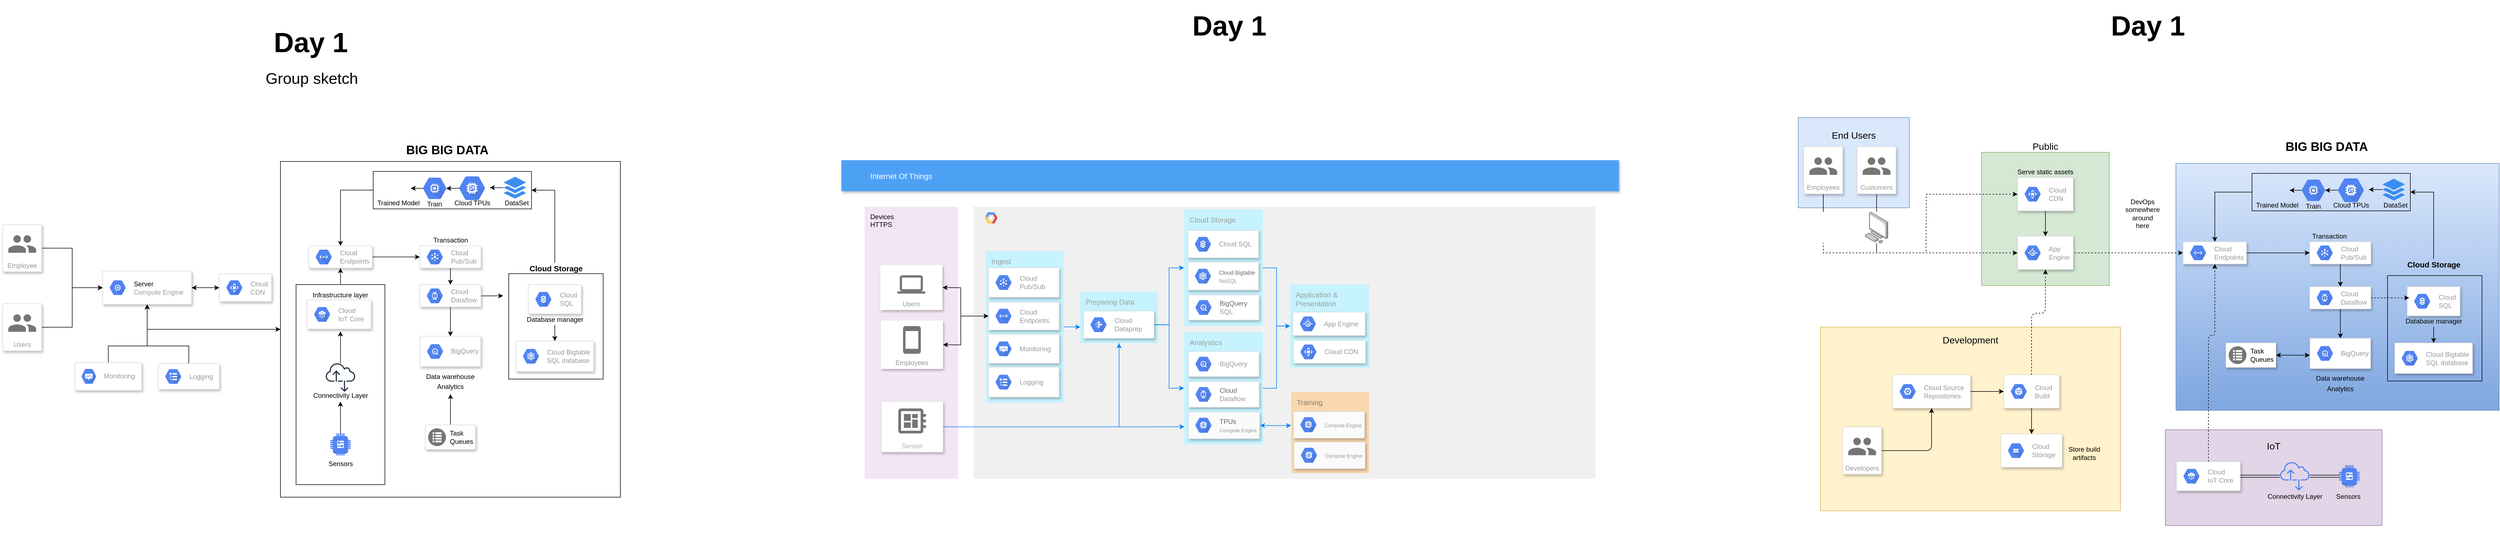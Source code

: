 <mxfile version="13.8.5" type="github" pages="7">
  <diagram id="_wl0WwHaKzkO5pxUgSWJ" name="Base Diagram">
    <mxGraphModel dx="3716" dy="705" grid="1" gridSize="10" guides="1" tooltips="1" connect="1" arrows="1" fold="1" page="1" pageScale="1" pageWidth="1654" pageHeight="1169" math="0" shadow="0">
      <root>
        <mxCell id="a7AItx5g36Uws3pTVjAX-0" />
        <mxCell id="a7AItx5g36Uws3pTVjAX-1" parent="a7AItx5g36Uws3pTVjAX-0" />
        <mxCell id="a7AItx5g36Uws3pTVjAX-2" style="edgeStyle=orthogonalEdgeStyle;rounded=0;orthogonalLoop=1;jettySize=auto;html=1;entryX=0.5;entryY=1;entryDx=0;entryDy=0;" parent="a7AItx5g36Uws3pTVjAX-1" source="a7AItx5g36Uws3pTVjAX-3" target="a7AItx5g36Uws3pTVjAX-77" edge="1">
          <mxGeometry relative="1" as="geometry" />
        </mxCell>
        <mxCell id="a7AItx5g36Uws3pTVjAX-3" value="" style="whiteSpace=wrap;html=1;fillColor=none;" parent="a7AItx5g36Uws3pTVjAX-1" vertex="1">
          <mxGeometry x="-883" y="360" width="612" height="605" as="geometry" />
        </mxCell>
        <mxCell id="a7AItx5g36Uws3pTVjAX-4" style="edgeStyle=orthogonalEdgeStyle;rounded=0;orthogonalLoop=1;jettySize=auto;html=1;entryX=0;entryY=0.5;entryDx=0;entryDy=0;" parent="a7AItx5g36Uws3pTVjAX-1" source="a7AItx5g36Uws3pTVjAX-5" target="a7AItx5g36Uws3pTVjAX-77" edge="1">
          <mxGeometry relative="1" as="geometry" />
        </mxCell>
        <mxCell id="a7AItx5g36Uws3pTVjAX-5" value="Users" style="strokeColor=#dddddd;shadow=1;strokeWidth=1;rounded=1;absoluteArcSize=1;arcSize=2;labelPosition=center;verticalLabelPosition=middle;align=center;verticalAlign=bottom;spacingLeft=0;fontColor=#999999;fontSize=12;whiteSpace=wrap;spacingBottom=2;" parent="a7AItx5g36Uws3pTVjAX-1" vertex="1">
          <mxGeometry x="-1383" y="616.22" width="70" height="85" as="geometry" />
        </mxCell>
        <mxCell id="a7AItx5g36Uws3pTVjAX-6" value="" style="dashed=0;connectable=0;html=1;fillColor=#757575;strokeColor=none;shape=mxgraph.gcp2.users;part=1;" parent="a7AItx5g36Uws3pTVjAX-5" vertex="1">
          <mxGeometry x="0.5" width="50" height="31.5" relative="1" as="geometry">
            <mxPoint x="-25" y="19.25" as="offset" />
          </mxGeometry>
        </mxCell>
        <mxCell id="a7AItx5g36Uws3pTVjAX-7" style="edgeStyle=orthogonalEdgeStyle;rounded=0;orthogonalLoop=1;jettySize=auto;html=1;" parent="a7AItx5g36Uws3pTVjAX-1" source="a7AItx5g36Uws3pTVjAX-8" target="a7AItx5g36Uws3pTVjAX-24" edge="1">
          <mxGeometry relative="1" as="geometry" />
        </mxCell>
        <mxCell id="a7AItx5g36Uws3pTVjAX-8" value="" style="strokeColor=#dddddd;shadow=1;strokeWidth=1;rounded=1;absoluteArcSize=1;arcSize=2;gradientColor=none;" parent="a7AItx5g36Uws3pTVjAX-1" vertex="1">
          <mxGeometry x="-632" y="512.18" width="110" height="40" as="geometry" />
        </mxCell>
        <mxCell id="a7AItx5g36Uws3pTVjAX-9" value="Cloud&#xa;Pub/Sub" style="dashed=0;connectable=0;html=1;fillColor=#5184F3;strokeColor=none;shape=mxgraph.gcp2.hexIcon;prIcon=cloud_pubsub;part=1;labelPosition=right;verticalLabelPosition=middle;align=left;verticalAlign=middle;spacingLeft=5;fontColor=#999999;fontSize=12;" parent="a7AItx5g36Uws3pTVjAX-8" vertex="1">
          <mxGeometry y="0.5" width="44" height="39" relative="1" as="geometry">
            <mxPoint x="5" y="-19.5" as="offset" />
          </mxGeometry>
        </mxCell>
        <mxCell id="a7AItx5g36Uws3pTVjAX-10" value="" style="strokeColor=#dddddd;shadow=1;strokeWidth=1;rounded=1;absoluteArcSize=1;arcSize=2;" parent="a7AItx5g36Uws3pTVjAX-1" vertex="1">
          <mxGeometry x="-459" y="683.59" width="140" height="55" as="geometry" />
        </mxCell>
        <mxCell id="a7AItx5g36Uws3pTVjAX-11" value="Cloud Bigtable&lt;br&gt;SQL database" style="dashed=0;connectable=0;html=1;fillColor=#5184F3;strokeColor=none;shape=mxgraph.gcp2.hexIcon;prIcon=cloud_bigtable;part=1;labelPosition=right;verticalLabelPosition=middle;align=left;verticalAlign=middle;spacingLeft=5;fontColor=#999999;fontSize=12;" parent="a7AItx5g36Uws3pTVjAX-10" vertex="1">
          <mxGeometry y="0.5" width="44" height="39" relative="1" as="geometry">
            <mxPoint x="5" y="-19.5" as="offset" />
          </mxGeometry>
        </mxCell>
        <mxCell id="a7AItx5g36Uws3pTVjAX-12" style="edgeStyle=orthogonalEdgeStyle;rounded=0;orthogonalLoop=1;jettySize=auto;html=1;entryX=0;entryY=0.5;entryDx=0;entryDy=0;" parent="a7AItx5g36Uws3pTVjAX-1" source="a7AItx5g36Uws3pTVjAX-13" target="a7AItx5g36Uws3pTVjAX-77" edge="1">
          <mxGeometry relative="1" as="geometry" />
        </mxCell>
        <mxCell id="a7AItx5g36Uws3pTVjAX-13" value="Employee" style="strokeColor=#dddddd;shadow=1;strokeWidth=1;rounded=1;absoluteArcSize=1;arcSize=2;labelPosition=center;verticalLabelPosition=middle;align=center;verticalAlign=bottom;spacingLeft=0;fontColor=#999999;fontSize=12;whiteSpace=wrap;spacingBottom=2;" parent="a7AItx5g36Uws3pTVjAX-1" vertex="1">
          <mxGeometry x="-1383" y="473.79" width="70" height="85" as="geometry" />
        </mxCell>
        <mxCell id="a7AItx5g36Uws3pTVjAX-14" value="" style="dashed=0;connectable=0;html=1;fillColor=#757575;strokeColor=none;shape=mxgraph.gcp2.users;part=1;" parent="a7AItx5g36Uws3pTVjAX-13" vertex="1">
          <mxGeometry x="0.5" width="50" height="31.5" relative="1" as="geometry">
            <mxPoint x="-25" y="19.25" as="offset" />
          </mxGeometry>
        </mxCell>
        <mxCell id="a7AItx5g36Uws3pTVjAX-15" value="" style="strokeColor=#dddddd;shadow=1;strokeWidth=1;rounded=1;absoluteArcSize=1;arcSize=2;" parent="a7AItx5g36Uws3pTVjAX-1" vertex="1">
          <mxGeometry x="-436.5" y="582.18" width="95" height="52.5" as="geometry" />
        </mxCell>
        <mxCell id="a7AItx5g36Uws3pTVjAX-16" value="Cloud&#xa;SQL" style="dashed=0;connectable=0;html=1;fillColor=#5184F3;strokeColor=none;shape=mxgraph.gcp2.hexIcon;prIcon=cloud_sql;part=1;labelPosition=right;verticalLabelPosition=middle;align=left;verticalAlign=middle;spacingLeft=5;fontColor=#999999;fontSize=12;" parent="a7AItx5g36Uws3pTVjAX-15" vertex="1">
          <mxGeometry y="0.5" width="44" height="39" relative="1" as="geometry">
            <mxPoint x="5" y="-19.5" as="offset" />
          </mxGeometry>
        </mxCell>
        <mxCell id="a7AItx5g36Uws3pTVjAX-17" style="edgeStyle=orthogonalEdgeStyle;rounded=0;orthogonalLoop=1;jettySize=auto;html=1;entryX=0;entryY=0.5;entryDx=0;entryDy=0;" parent="a7AItx5g36Uws3pTVjAX-1" source="a7AItx5g36Uws3pTVjAX-18" target="a7AItx5g36Uws3pTVjAX-8" edge="1">
          <mxGeometry relative="1" as="geometry" />
        </mxCell>
        <mxCell id="a7AItx5g36Uws3pTVjAX-18" value="" style="strokeColor=#dddddd;shadow=1;strokeWidth=1;rounded=1;absoluteArcSize=1;arcSize=2;" parent="a7AItx5g36Uws3pTVjAX-1" vertex="1">
          <mxGeometry x="-832" y="512.18" width="114.14" height="40" as="geometry" />
        </mxCell>
        <mxCell id="a7AItx5g36Uws3pTVjAX-19" value="Cloud&#xa;Endpoints" style="dashed=0;connectable=0;html=1;fillColor=#5184F3;strokeColor=none;shape=mxgraph.gcp2.hexIcon;prIcon=cloud_endpoints;part=1;labelPosition=right;verticalLabelPosition=middle;align=left;verticalAlign=middle;spacingLeft=5;fontColor=#999999;fontSize=12;" parent="a7AItx5g36Uws3pTVjAX-18" vertex="1">
          <mxGeometry y="0.5" width="44" height="39" relative="1" as="geometry">
            <mxPoint x="5" y="-19.5" as="offset" />
          </mxGeometry>
        </mxCell>
        <mxCell id="a7AItx5g36Uws3pTVjAX-20" style="edgeStyle=orthogonalEdgeStyle;rounded=0;orthogonalLoop=1;jettySize=auto;html=1;" parent="a7AItx5g36Uws3pTVjAX-1" source="a7AItx5g36Uws3pTVjAX-21" target="a7AItx5g36Uws3pTVjAX-10" edge="1">
          <mxGeometry relative="1" as="geometry" />
        </mxCell>
        <mxCell id="a7AItx5g36Uws3pTVjAX-21" value="Database manager" style="text;html=1;align=center;verticalAlign=middle;resizable=0;points=[];autosize=1;" parent="a7AItx5g36Uws3pTVjAX-1" vertex="1">
          <mxGeometry x="-449" y="634.68" width="120" height="20" as="geometry" />
        </mxCell>
        <mxCell id="a7AItx5g36Uws3pTVjAX-22" style="edgeStyle=orthogonalEdgeStyle;rounded=0;orthogonalLoop=1;jettySize=auto;html=1;entryX=0.5;entryY=0;entryDx=0;entryDy=0;" parent="a7AItx5g36Uws3pTVjAX-1" source="a7AItx5g36Uws3pTVjAX-24" target="a7AItx5g36Uws3pTVjAX-28" edge="1">
          <mxGeometry relative="1" as="geometry" />
        </mxCell>
        <mxCell id="a7AItx5g36Uws3pTVjAX-23" style="edgeStyle=orthogonalEdgeStyle;rounded=0;orthogonalLoop=1;jettySize=auto;html=1;" parent="a7AItx5g36Uws3pTVjAX-1" source="a7AItx5g36Uws3pTVjAX-24" edge="1">
          <mxGeometry relative="1" as="geometry">
            <mxPoint x="-482" y="602.18" as="targetPoint" />
          </mxGeometry>
        </mxCell>
        <mxCell id="a7AItx5g36Uws3pTVjAX-24" value="" style="strokeColor=#dddddd;shadow=1;strokeWidth=1;rounded=1;absoluteArcSize=1;arcSize=2;gradientColor=none;" parent="a7AItx5g36Uws3pTVjAX-1" vertex="1">
          <mxGeometry x="-632" y="582.18" width="110" height="40" as="geometry" />
        </mxCell>
        <mxCell id="a7AItx5g36Uws3pTVjAX-25" value="Cloud&#xa;Dataflow" style="dashed=0;connectable=0;html=1;fillColor=#5184F3;strokeColor=none;shape=mxgraph.gcp2.hexIcon;prIcon=cloud_dataflow;part=1;labelPosition=right;verticalLabelPosition=middle;align=left;verticalAlign=middle;spacingLeft=5;fontColor=#999999;fontSize=12;" parent="a7AItx5g36Uws3pTVjAX-24" vertex="1">
          <mxGeometry y="0.5" width="44" height="39" relative="1" as="geometry">
            <mxPoint x="5" y="-19.5" as="offset" />
          </mxGeometry>
        </mxCell>
        <mxCell id="a7AItx5g36Uws3pTVjAX-26" value="Transaction" style="text;html=1;align=center;verticalAlign=middle;resizable=0;points=[];autosize=1;" parent="a7AItx5g36Uws3pTVjAX-1" vertex="1">
          <mxGeometry x="-617" y="492.18" width="80" height="20" as="geometry" />
        </mxCell>
        <mxCell id="a7AItx5g36Uws3pTVjAX-27" value="" style="group" parent="a7AItx5g36Uws3pTVjAX-1" connectable="0" vertex="1">
          <mxGeometry x="-631.55" y="675.18" width="109.09" height="100" as="geometry" />
        </mxCell>
        <mxCell id="a7AItx5g36Uws3pTVjAX-28" value="" style="strokeColor=#dddddd;shadow=1;strokeWidth=1;rounded=1;absoluteArcSize=1;arcSize=2;" parent="a7AItx5g36Uws3pTVjAX-27" vertex="1">
          <mxGeometry width="109.09" height="54.545" as="geometry" />
        </mxCell>
        <mxCell id="a7AItx5g36Uws3pTVjAX-29" value="BigQuery" style="dashed=0;connectable=0;html=1;fillColor=#5184F3;strokeColor=none;shape=mxgraph.gcp2.hexIcon;prIcon=bigquery;part=1;labelPosition=right;verticalLabelPosition=middle;align=left;verticalAlign=middle;spacingLeft=5;fontColor=#999999;fontSize=12;" parent="a7AItx5g36Uws3pTVjAX-28" vertex="1">
          <mxGeometry y="0.5" width="44" height="39" relative="1" as="geometry">
            <mxPoint x="5" y="-19.5" as="offset" />
          </mxGeometry>
        </mxCell>
        <mxCell id="a7AItx5g36Uws3pTVjAX-30" value="Data warehouse" style="text;html=1;strokeColor=none;fillColor=none;align=center;verticalAlign=middle;whiteSpace=wrap;rounded=0;" parent="a7AItx5g36Uws3pTVjAX-27" vertex="1">
          <mxGeometry x="4.545" y="63.636" width="99.999" height="18.182" as="geometry" />
        </mxCell>
        <mxCell id="a7AItx5g36Uws3pTVjAX-31" value="Analytics" style="text;html=1;strokeColor=none;fillColor=none;align=center;verticalAlign=middle;whiteSpace=wrap;rounded=0;" parent="a7AItx5g36Uws3pTVjAX-27" vertex="1">
          <mxGeometry x="36.363" y="81.818" width="36.363" height="18.182" as="geometry" />
        </mxCell>
        <mxCell id="a7AItx5g36Uws3pTVjAX-32" value="" style="rounded=0;whiteSpace=wrap;html=1;fillColor=none;" parent="a7AItx5g36Uws3pTVjAX-1" vertex="1">
          <mxGeometry x="-472" y="562.18" width="170" height="190" as="geometry" />
        </mxCell>
        <mxCell id="a7AItx5g36Uws3pTVjAX-33" style="edgeStyle=orthogonalEdgeStyle;rounded=0;orthogonalLoop=1;jettySize=auto;html=1;entryX=1;entryY=0.5;entryDx=0;entryDy=0;" parent="a7AItx5g36Uws3pTVjAX-1" source="a7AItx5g36Uws3pTVjAX-34" target="a7AItx5g36Uws3pTVjAX-59" edge="1">
          <mxGeometry relative="1" as="geometry">
            <Array as="points">
              <mxPoint x="-389" y="412" />
            </Array>
          </mxGeometry>
        </mxCell>
        <mxCell id="a7AItx5g36Uws3pTVjAX-34" value="&lt;span style=&quot;font-weight: 700 ; font-size: 14px&quot;&gt;Cloud Storage&lt;/span&gt;" style="text;html=1;align=center;verticalAlign=middle;resizable=0;points=[];autosize=1;" parent="a7AItx5g36Uws3pTVjAX-1" vertex="1">
          <mxGeometry x="-442" y="542.5" width="110" height="20" as="geometry" />
        </mxCell>
        <mxCell id="a7AItx5g36Uws3pTVjAX-35" style="edgeStyle=orthogonalEdgeStyle;rounded=0;orthogonalLoop=1;jettySize=auto;html=1;" parent="a7AItx5g36Uws3pTVjAX-1" source="a7AItx5g36Uws3pTVjAX-36" target="a7AItx5g36Uws3pTVjAX-77" edge="1">
          <mxGeometry relative="1" as="geometry">
            <Array as="points">
              <mxPoint x="-1048" y="692.5" />
              <mxPoint x="-1123" y="692.5" />
            </Array>
          </mxGeometry>
        </mxCell>
        <mxCell id="a7AItx5g36Uws3pTVjAX-36" value="" style="strokeColor=#dddddd;shadow=1;strokeWidth=1;rounded=1;absoluteArcSize=1;arcSize=2;gradientColor=none;" parent="a7AItx5g36Uws3pTVjAX-1" vertex="1">
          <mxGeometry x="-1103" y="724.39" width="110" height="46.22" as="geometry" />
        </mxCell>
        <mxCell id="a7AItx5g36Uws3pTVjAX-37" value="Logging" style="dashed=0;connectable=0;html=1;fillColor=#5184F3;strokeColor=none;shape=mxgraph.gcp2.hexIcon;prIcon=logging;part=1;labelPosition=right;verticalLabelPosition=middle;align=left;verticalAlign=middle;spacingLeft=5;fontColor=#999999;fontSize=12;" parent="a7AItx5g36Uws3pTVjAX-36" vertex="1">
          <mxGeometry y="0.5" width="44" height="39" relative="1" as="geometry">
            <mxPoint x="5" y="-19.5" as="offset" />
          </mxGeometry>
        </mxCell>
        <mxCell id="a7AItx5g36Uws3pTVjAX-38" style="edgeStyle=orthogonalEdgeStyle;rounded=0;orthogonalLoop=1;jettySize=auto;html=1;" parent="a7AItx5g36Uws3pTVjAX-1" source="a7AItx5g36Uws3pTVjAX-39" target="a7AItx5g36Uws3pTVjAX-77" edge="1">
          <mxGeometry relative="1" as="geometry">
            <Array as="points">
              <mxPoint x="-1193" y="692.5" />
              <mxPoint x="-1123" y="692.5" />
            </Array>
          </mxGeometry>
        </mxCell>
        <mxCell id="a7AItx5g36Uws3pTVjAX-39" value="" style="strokeColor=#dddddd;shadow=1;strokeWidth=1;rounded=1;absoluteArcSize=1;arcSize=2;gradientColor=none;" parent="a7AItx5g36Uws3pTVjAX-1" vertex="1">
          <mxGeometry x="-1253" y="722.5" width="120" height="50" as="geometry" />
        </mxCell>
        <mxCell id="a7AItx5g36Uws3pTVjAX-40" value="Monitoring" style="dashed=0;connectable=0;html=1;fillColor=#5184F3;strokeColor=none;shape=mxgraph.gcp2.hexIcon;prIcon=cloud_deployment_manager;part=1;labelPosition=right;verticalLabelPosition=middle;align=left;verticalAlign=middle;spacingLeft=5;fontColor=#999999;fontSize=12;" parent="a7AItx5g36Uws3pTVjAX-39" vertex="1">
          <mxGeometry y="0.5" width="40" height="39.5" relative="1" as="geometry">
            <mxPoint x="5" y="-20" as="offset" />
          </mxGeometry>
        </mxCell>
        <mxCell id="a7AItx5g36Uws3pTVjAX-41" style="edgeStyle=orthogonalEdgeStyle;rounded=0;orthogonalLoop=1;jettySize=auto;html=1;entryX=0.5;entryY=0;entryDx=0;entryDy=0;" parent="a7AItx5g36Uws3pTVjAX-1" source="a7AItx5g36Uws3pTVjAX-59" target="a7AItx5g36Uws3pTVjAX-18" edge="1">
          <mxGeometry relative="1" as="geometry" />
        </mxCell>
        <mxCell id="a7AItx5g36Uws3pTVjAX-42" value="" style="group" parent="a7AItx5g36Uws3pTVjAX-1" vertex="1" connectable="0">
          <mxGeometry x="-854.93" y="581.93" width="160" height="360.5" as="geometry" />
        </mxCell>
        <mxCell id="a7AItx5g36Uws3pTVjAX-43" value="" style="rounded=0;whiteSpace=wrap;html=1;strokeColor=#000000;fillColor=none;" parent="a7AItx5g36Uws3pTVjAX-42" vertex="1">
          <mxGeometry width="160" height="360.5" as="geometry" />
        </mxCell>
        <mxCell id="a7AItx5g36Uws3pTVjAX-44" value="" style="group" parent="a7AItx5g36Uws3pTVjAX-42" connectable="0" vertex="1">
          <mxGeometry y="10" width="150" height="70" as="geometry" />
        </mxCell>
        <mxCell id="a7AItx5g36Uws3pTVjAX-45" value="" style="strokeColor=#dddddd;shadow=1;strokeWidth=1;rounded=1;absoluteArcSize=1;arcSize=2;glass=0;" parent="a7AItx5g36Uws3pTVjAX-44" vertex="1">
          <mxGeometry x="20" y="17.5" width="115" height="52.5" as="geometry" />
        </mxCell>
        <mxCell id="a7AItx5g36Uws3pTVjAX-46" value="Cloud&#xa;IoT Core" style="dashed=0;connectable=0;html=1;fillColor=#5184F3;strokeColor=none;shape=mxgraph.gcp2.hexIcon;prIcon=cloud_iot_core;part=1;labelPosition=right;verticalLabelPosition=middle;align=left;verticalAlign=middle;spacingLeft=5;fontColor=#999999;fontSize=12;" parent="a7AItx5g36Uws3pTVjAX-45" vertex="1">
          <mxGeometry y="0.5" width="44" height="39" relative="1" as="geometry">
            <mxPoint x="5" y="-19.5" as="offset" />
          </mxGeometry>
        </mxCell>
        <mxCell id="a7AItx5g36Uws3pTVjAX-48" value="" style="outlineConnect=0;dashed=0;verticalLabelPosition=bottom;verticalAlign=top;align=center;html=1;shape=mxgraph.aws3.generic;gradientColor=none;fillColor=#5184F3;" parent="a7AItx5g36Uws3pTVjAX-42" vertex="1">
          <mxGeometry x="61.5" y="268" width="37" height="40" as="geometry" />
        </mxCell>
        <mxCell id="a7AItx5g36Uws3pTVjAX-49" value="Sensors" style="text;html=1;align=center;verticalAlign=middle;resizable=0;points=[];autosize=1;" parent="a7AItx5g36Uws3pTVjAX-42" vertex="1">
          <mxGeometry x="50" y="313" width="60" height="20" as="geometry" />
        </mxCell>
        <mxCell id="a7AItx5g36Uws3pTVjAX-50" style="edgeStyle=orthogonalEdgeStyle;rounded=0;orthogonalLoop=1;jettySize=auto;html=1;entryX=0.521;entryY=1.082;entryDx=0;entryDy=0;entryPerimeter=0;" parent="a7AItx5g36Uws3pTVjAX-42" source="a7AItx5g36Uws3pTVjAX-51" target="a7AItx5g36Uws3pTVjAX-45" edge="1">
          <mxGeometry relative="1" as="geometry" />
        </mxCell>
        <mxCell id="a7AItx5g36Uws3pTVjAX-51" value="" style="outlineConnect=0;fontColor=#232F3E;gradientColor=none;fillColor=#232F3E;strokeColor=none;dashed=0;verticalLabelPosition=bottom;verticalAlign=top;align=center;html=1;fontSize=12;fontStyle=0;aspect=fixed;pointerEvents=1;shape=mxgraph.aws4.internet_alt2;" parent="a7AItx5g36Uws3pTVjAX-42" vertex="1">
          <mxGeometry x="53.2" y="140.43" width="53.59" height="53.59" as="geometry" />
        </mxCell>
        <mxCell id="a7AItx5g36Uws3pTVjAX-52" value="Connectivity Layer" style="text;html=1;align=center;verticalAlign=middle;resizable=0;points=[];autosize=1;" parent="a7AItx5g36Uws3pTVjAX-42" vertex="1">
          <mxGeometry x="25" y="190.18" width="110" height="20" as="geometry" />
        </mxCell>
        <mxCell id="a7AItx5g36Uws3pTVjAX-53" style="edgeStyle=orthogonalEdgeStyle;rounded=0;orthogonalLoop=1;jettySize=auto;html=1;entryX=0.499;entryY=1.031;entryDx=0;entryDy=0;entryPerimeter=0;" parent="a7AItx5g36Uws3pTVjAX-42" source="a7AItx5g36Uws3pTVjAX-48" target="a7AItx5g36Uws3pTVjAX-52" edge="1">
          <mxGeometry relative="1" as="geometry" />
        </mxCell>
        <mxCell id="a7AItx5g36Uws3pTVjAX-47" value="Infrastructure layer" style="text;html=1;strokeColor=none;fillColor=none;align=center;verticalAlign=middle;whiteSpace=wrap;rounded=0;" parent="a7AItx5g36Uws3pTVjAX-42" vertex="1">
          <mxGeometry x="25" y="10" width="110" height="17.5" as="geometry" />
        </mxCell>
        <mxCell id="a7AItx5g36Uws3pTVjAX-54" style="edgeStyle=orthogonalEdgeStyle;rounded=0;orthogonalLoop=1;jettySize=auto;html=1;entryX=0.5;entryY=1;entryDx=0;entryDy=0;" parent="a7AItx5g36Uws3pTVjAX-1" source="a7AItx5g36Uws3pTVjAX-43" target="a7AItx5g36Uws3pTVjAX-18" edge="1">
          <mxGeometry relative="1" as="geometry" />
        </mxCell>
        <mxCell id="a7AItx5g36Uws3pTVjAX-55" value="&lt;font style=&quot;font-size: 22px&quot;&gt;&lt;b&gt;BIG BIG DATA&lt;/b&gt;&lt;/font&gt;" style="text;html=1;align=center;verticalAlign=middle;resizable=0;points=[];autosize=1;" parent="a7AItx5g36Uws3pTVjAX-1" vertex="1">
          <mxGeometry x="-662.51" y="330" width="160" height="20" as="geometry" />
        </mxCell>
        <mxCell id="a7AItx5g36Uws3pTVjAX-56" style="edgeStyle=orthogonalEdgeStyle;rounded=0;orthogonalLoop=1;jettySize=auto;html=1;entryX=0.506;entryY=1.221;entryDx=0;entryDy=0;entryPerimeter=0;" parent="a7AItx5g36Uws3pTVjAX-1" source="a7AItx5g36Uws3pTVjAX-57" target="a7AItx5g36Uws3pTVjAX-31" edge="1">
          <mxGeometry relative="1" as="geometry" />
        </mxCell>
        <mxCell id="a7AItx5g36Uws3pTVjAX-57" value="" style="strokeColor=#dddddd;shadow=1;strokeWidth=1;rounded=1;absoluteArcSize=1;arcSize=2;gradientColor=none;" parent="a7AItx5g36Uws3pTVjAX-1" vertex="1">
          <mxGeometry x="-622" y="835" width="90" height="44" as="geometry" />
        </mxCell>
        <mxCell id="a7AItx5g36Uws3pTVjAX-58" value="Task&#xa;Queues" style="dashed=0;connectable=0;html=1;fillColor=#757575;strokeColor=none;shape=mxgraph.gcp2.task_queues;part=1;labelPosition=right;verticalLabelPosition=middle;align=left;verticalAlign=middle;spacingLeft=5;fontSize=12;" parent="a7AItx5g36Uws3pTVjAX-57" vertex="1">
          <mxGeometry y="0.5" width="32" height="32" relative="1" as="geometry">
            <mxPoint x="5" y="-16" as="offset" />
          </mxGeometry>
        </mxCell>
        <mxCell id="a7AItx5g36Uws3pTVjAX-59" value="" style="rounded=0;whiteSpace=wrap;html=1;strokeColor=#000000;fillColor=none;" parent="a7AItx5g36Uws3pTVjAX-1" vertex="1">
          <mxGeometry x="-716" y="377.94" width="285" height="67.5" as="geometry" />
        </mxCell>
        <mxCell id="a7AItx5g36Uws3pTVjAX-60" value="" style="group" parent="a7AItx5g36Uws3pTVjAX-1" vertex="1" connectable="0">
          <mxGeometry x="-706.25" y="385.335" width="120.252" height="62.002" as="geometry" />
        </mxCell>
        <mxCell id="a7AItx5g36Uws3pTVjAX-61" value="" style="shape=image;html=1;verticalAlign=top;verticalLabelPosition=bottom;labelBackgroundColor=#ffffff;imageAspect=0;aspect=fixed;image=https://cdn2.iconfinder.com/data/icons/free-3d-printer-icon-set/128/Model.png" parent="a7AItx5g36Uws3pTVjAX-60" vertex="1">
          <mxGeometry x="12.75" width="42" height="42" as="geometry" />
        </mxCell>
        <mxCell id="a7AItx5g36Uws3pTVjAX-62" value="Train" style="text;html=1;align=center;verticalAlign=middle;resizable=0;points=[];autosize=1;" parent="a7AItx5g36Uws3pTVjAX-60" vertex="1">
          <mxGeometry x="80.252" y="42.002" width="40" height="20" as="geometry" />
        </mxCell>
        <mxCell id="a7AItx5g36Uws3pTVjAX-63" value="" style="group" parent="a7AItx5g36Uws3pTVjAX-1" vertex="1" connectable="0">
          <mxGeometry x="-481.25" y="387.503" width="52.798" height="67.5" as="geometry" />
        </mxCell>
        <mxCell id="a7AItx5g36Uws3pTVjAX-64" value="" style="html=1;aspect=fixed;strokeColor=none;shadow=0;align=center;verticalAlign=top;fillColor=#3B8DF1;shape=mxgraph.gcp2.files;rounded=0;sketch=0;" parent="a7AItx5g36Uws3pTVjAX-63" vertex="1">
          <mxGeometry width="40.596" height="39.375" as="geometry" />
        </mxCell>
        <mxCell id="a7AItx5g36Uws3pTVjAX-65" value="" style="group" parent="a7AItx5g36Uws3pTVjAX-1" vertex="1" connectable="0">
          <mxGeometry x="-573.253" y="376.898" width="70.748" height="63.105" as="geometry" />
        </mxCell>
        <mxCell id="a7AItx5g36Uws3pTVjAX-66" value="" style="html=1;fillColor=#5184F3;strokeColor=none;verticalAlign=top;labelPosition=center;verticalLabelPosition=bottom;align=center;spacingTop=-6;fontSize=11;fontStyle=1;fontColor=#999999;shape=mxgraph.gcp2.hexIcon;prIcon=cloud_tpu;rounded=0;sketch=0;" parent="a7AItx5g36Uws3pTVjAX-65" vertex="1">
          <mxGeometry width="70.748" height="62.708" as="geometry" />
        </mxCell>
        <mxCell id="a7AItx5g36Uws3pTVjAX-67" value="" style="group" parent="a7AItx5g36Uws3pTVjAX-1" vertex="1" connectable="0">
          <mxGeometry x="-637.25" y="380.085" width="63.998" height="60" as="geometry" />
        </mxCell>
        <mxCell id="a7AItx5g36Uws3pTVjAX-68" value="" style="html=1;fillColor=#5184F3;strokeColor=none;verticalAlign=top;labelPosition=center;verticalLabelPosition=bottom;align=center;spacingTop=-6;fontSize=11;fontStyle=1;fontColor=#999999;shape=mxgraph.gcp2.hexIcon;prIcon=compute_engine;rounded=0;sketch=0;" parent="a7AItx5g36Uws3pTVjAX-67" vertex="1">
          <mxGeometry width="63.998" height="56.727" as="geometry" />
        </mxCell>
        <mxCell id="a7AItx5g36Uws3pTVjAX-69" style="edgeStyle=orthogonalEdgeStyle;rounded=0;orthogonalLoop=1;jettySize=auto;html=1;" parent="a7AItx5g36Uws3pTVjAX-1" source="a7AItx5g36Uws3pTVjAX-64" edge="1">
          <mxGeometry x="-632" y="345" as="geometry">
            <mxPoint x="-506" y="407.273" as="targetPoint" />
          </mxGeometry>
        </mxCell>
        <mxCell id="a7AItx5g36Uws3pTVjAX-70" value="" style="endArrow=classic;html=1;entryX=0.825;entryY=0.5;entryDx=0;entryDy=0;entryPerimeter=0;exitX=0.175;exitY=0.5;exitDx=0;exitDy=0;exitPerimeter=0;" parent="a7AItx5g36Uws3pTVjAX-1" source="a7AItx5g36Uws3pTVjAX-66" target="a7AItx5g36Uws3pTVjAX-68" edge="1">
          <mxGeometry x="-632" y="345" width="50" height="50" as="geometry">
            <mxPoint x="-558.5" y="407.94" as="sourcePoint" />
            <mxPoint x="-521" y="370.44" as="targetPoint" />
          </mxGeometry>
        </mxCell>
        <mxCell id="a7AItx5g36Uws3pTVjAX-71" style="edgeStyle=orthogonalEdgeStyle;rounded=0;orthogonalLoop=1;jettySize=auto;html=1;exitX=0.175;exitY=0.5;exitDx=0;exitDy=0;exitPerimeter=0;" parent="a7AItx5g36Uws3pTVjAX-1" source="a7AItx5g36Uws3pTVjAX-68" edge="1">
          <mxGeometry x="-632" y="345" as="geometry">
            <mxPoint x="-648.5" y="408.297" as="targetPoint" />
          </mxGeometry>
        </mxCell>
        <mxCell id="a7AItx5g36Uws3pTVjAX-72" value="Cloud TPUs" style="text;html=1;align=center;verticalAlign=middle;resizable=0;points=[];autosize=1;" parent="a7AItx5g36Uws3pTVjAX-1" vertex="1">
          <mxGeometry x="-577.877" y="425.436" width="80" height="20" as="geometry" />
        </mxCell>
        <mxCell id="a7AItx5g36Uws3pTVjAX-73" value="Trained Model" style="text;html=1;align=center;verticalAlign=middle;resizable=0;points=[];autosize=1;" parent="a7AItx5g36Uws3pTVjAX-1" vertex="1">
          <mxGeometry x="-716" y="425.435" width="90" height="20" as="geometry" />
        </mxCell>
        <mxCell id="a7AItx5g36Uws3pTVjAX-74" value="DataSet" style="text;html=1;resizable=0;autosize=1;align=center;verticalAlign=middle;points=[];fillColor=none;strokeColor=none;rounded=0;" parent="a7AItx5g36Uws3pTVjAX-1" vertex="1">
          <mxGeometry x="-488.45" y="425.44" width="60" height="20" as="geometry" />
        </mxCell>
        <mxCell id="a7AItx5g36Uws3pTVjAX-75" style="edgeStyle=orthogonalEdgeStyle;rounded=0;orthogonalLoop=1;jettySize=auto;html=1;" parent="a7AItx5g36Uws3pTVjAX-1" source="a7AItx5g36Uws3pTVjAX-77" target="a7AItx5g36Uws3pTVjAX-80" edge="1">
          <mxGeometry relative="1" as="geometry" />
        </mxCell>
        <mxCell id="a7AItx5g36Uws3pTVjAX-76" style="edgeStyle=orthogonalEdgeStyle;rounded=0;orthogonalLoop=1;jettySize=auto;html=1;entryX=0;entryY=0.5;entryDx=0;entryDy=0;exitX=0.5;exitY=1;exitDx=0;exitDy=0;" parent="a7AItx5g36Uws3pTVjAX-1" source="a7AItx5g36Uws3pTVjAX-77" target="a7AItx5g36Uws3pTVjAX-3" edge="1">
          <mxGeometry relative="1" as="geometry" />
        </mxCell>
        <mxCell id="a7AItx5g36Uws3pTVjAX-77" value="" style="strokeColor=#dddddd;shadow=1;strokeWidth=1;rounded=1;absoluteArcSize=1;arcSize=2;" parent="a7AItx5g36Uws3pTVjAX-1" vertex="1">
          <mxGeometry x="-1203" y="557.5" width="160" height="60" as="geometry" />
        </mxCell>
        <mxCell id="a7AItx5g36Uws3pTVjAX-78" value="&lt;font color=&quot;#000000&quot;&gt;Server&lt;br&gt;&lt;/font&gt;Compute Engine" style="dashed=0;connectable=0;html=1;fillColor=#5184F3;strokeColor=none;shape=mxgraph.gcp2.hexIcon;prIcon=compute_engine;part=1;labelPosition=right;verticalLabelPosition=middle;align=left;verticalAlign=middle;spacingLeft=5;fontColor=#999999;fontSize=12;" parent="a7AItx5g36Uws3pTVjAX-77" vertex="1">
          <mxGeometry y="0.5" width="44" height="39" relative="1" as="geometry">
            <mxPoint x="5" y="-19.5" as="offset" />
          </mxGeometry>
        </mxCell>
        <mxCell id="a7AItx5g36Uws3pTVjAX-79" style="edgeStyle=orthogonalEdgeStyle;rounded=0;orthogonalLoop=1;jettySize=auto;html=1;entryX=1;entryY=0.5;entryDx=0;entryDy=0;" parent="a7AItx5g36Uws3pTVjAX-1" source="a7AItx5g36Uws3pTVjAX-80" target="a7AItx5g36Uws3pTVjAX-77" edge="1">
          <mxGeometry relative="1" as="geometry" />
        </mxCell>
        <mxCell id="a7AItx5g36Uws3pTVjAX-80" value="" style="strokeColor=#dddddd;shadow=1;strokeWidth=1;rounded=1;absoluteArcSize=1;arcSize=2;gradientColor=none;" parent="a7AItx5g36Uws3pTVjAX-1" vertex="1">
          <mxGeometry x="-993" y="562.5" width="94" height="50" as="geometry" />
        </mxCell>
        <mxCell id="a7AItx5g36Uws3pTVjAX-81" value="Cloud &#xa;CDN" style="dashed=0;connectable=0;html=1;fillColor=#5184F3;strokeColor=none;shape=mxgraph.gcp2.hexIcon;prIcon=cloud_cdn;part=1;labelPosition=right;verticalLabelPosition=middle;align=left;verticalAlign=middle;spacingLeft=5;fontColor=#999999;fontSize=12;" parent="a7AItx5g36Uws3pTVjAX-80" vertex="1">
          <mxGeometry y="0.5" width="44" height="39" relative="1" as="geometry">
            <mxPoint x="5" y="-19.5" as="offset" />
          </mxGeometry>
        </mxCell>
        <mxCell id="c8pmIuH0yePAN2KMYoJh-0" value="&lt;h1&gt;&lt;font style=&quot;font-size: 50px&quot;&gt;Day 1&lt;/font&gt;&lt;/h1&gt;" style="text;html=1;strokeColor=none;fillColor=none;spacing=5;spacingTop=-20;whiteSpace=wrap;overflow=hidden;rounded=0;" parent="a7AItx5g36Uws3pTVjAX-1" vertex="1">
          <mxGeometry x="-900" y="110" width="146" height="80" as="geometry" />
        </mxCell>
        <mxCell id="c8pmIuH0yePAN2KMYoJh-81" value="&lt;h1&gt;&lt;font style=&quot;font-size: 50px&quot;&gt;Day 1&lt;/font&gt;&lt;/h1&gt;" style="text;html=1;strokeColor=none;fillColor=none;spacing=5;spacingTop=-20;whiteSpace=wrap;overflow=hidden;rounded=0;" parent="a7AItx5g36Uws3pTVjAX-1" vertex="1">
          <mxGeometry x="754" y="79.68" width="146" height="80" as="geometry" />
        </mxCell>
        <mxCell id="c8pmIuH0yePAN2KMYoJh-162" value="&lt;h1&gt;&lt;font style=&quot;font-size: 50px&quot;&gt;Day 1&lt;/font&gt;&lt;/h1&gt;" style="text;html=1;strokeColor=none;fillColor=none;spacing=5;spacingTop=-20;whiteSpace=wrap;overflow=hidden;rounded=0;" parent="a7AItx5g36Uws3pTVjAX-1" vertex="1">
          <mxGeometry x="2408" y="79.68" width="146" height="80" as="geometry" />
        </mxCell>
        <mxCell id="dt_yi1CyiHhRY5FtzuM0-0" value="" style="shadow=0;fontSize=14;align=left;spacing=10;9E9E9E;verticalAlign=top;spacingTop=-4;fontStyle=0;spacingLeft=40;html=1;rounded=0;container=0;strokeWidth=1;strokeColor=none;fillColor=#F0F0F0;" parent="a7AItx5g36Uws3pTVjAX-1" vertex="1">
          <mxGeometry x="365" y="441.68" width="1120" height="490" as="geometry" />
        </mxCell>
        <mxCell id="dt_yi1CyiHhRY5FtzuM0-1" value="&lt;span style=&quot;font-size: 13px&quot;&gt;Preparing Data&lt;br&gt;&lt;/span&gt;" style="points=[[0,0,0],[0.25,0,0],[0.5,0,0],[0.75,0,0],[1,0,0],[1,0.25,0],[1,0.5,0],[1,0.75,0],[1,1,0],[0.75,1,0],[0.5,1,0],[0.25,1,0],[0,1,0],[0,0.75,0],[0,0.5,0],[0,0.25,0]];rounded=0;absoluteArcSize=1;arcSize=2;html=1;strokeColor=none;gradientColor=none;shadow=0;dashed=0;fontSize=12;fontColor=#9E9E9E;align=left;verticalAlign=top;spacing=10;spacingTop=-4;fillColor=#C6F3FE;" parent="a7AItx5g36Uws3pTVjAX-1" vertex="1">
          <mxGeometry x="557" y="594.68" width="140" height="93" as="geometry" />
        </mxCell>
        <mxCell id="dt_yi1CyiHhRY5FtzuM0-2" value="" style="group" parent="a7AItx5g36Uws3pTVjAX-1" connectable="0" vertex="1">
          <mxGeometry x="744" y="667.68" width="142" height="202" as="geometry" />
        </mxCell>
        <mxCell id="dt_yi1CyiHhRY5FtzuM0-3" value="&lt;span style=&quot;font-size: 13px&quot;&gt;Analystics&lt;/span&gt;" style="points=[[0,0,0],[0.25,0,0],[0.5,0,0],[0.75,0,0],[1,0,0],[1,0.25,0],[1,0.5,0],[1,0.75,0],[1,1,0],[0.75,1,0],[0.5,1,0],[0.25,1,0],[0,1,0],[0,0.75,0],[0,0.5,0],[0,0.25,0]];rounded=0;absoluteArcSize=1;arcSize=2;html=1;strokeColor=none;gradientColor=none;shadow=0;dashed=0;fontSize=12;fontColor=#9E9E9E;align=left;verticalAlign=top;spacing=10;spacingTop=-4;fillColor=#C6F3FE;" parent="dt_yi1CyiHhRY5FtzuM0-2" vertex="1">
          <mxGeometry width="142" height="202" as="geometry" />
        </mxCell>
        <mxCell id="dt_yi1CyiHhRY5FtzuM0-4" value="" style="strokeColor=#dddddd;shadow=1;strokeWidth=1;rounded=0;absoluteArcSize=1;arcSize=2;" parent="dt_yi1CyiHhRY5FtzuM0-2" vertex="1">
          <mxGeometry x="8" y="35" width="127" height="45" as="geometry" />
        </mxCell>
        <mxCell id="dt_yi1CyiHhRY5FtzuM0-5" value="BigQuery" style="dashed=0;connectable=0;html=1;fillColor=#5184F3;strokeColor=none;shape=mxgraph.gcp2.hexIcon;prIcon=bigquery;part=1;labelPosition=right;verticalLabelPosition=middle;align=left;verticalAlign=middle;spacingLeft=5;fontColor=#999999;fontSize=12;" parent="dt_yi1CyiHhRY5FtzuM0-4" vertex="1">
          <mxGeometry y="0.5" width="44" height="39" relative="1" as="geometry">
            <mxPoint x="5" y="-19.5" as="offset" />
          </mxGeometry>
        </mxCell>
        <mxCell id="dt_yi1CyiHhRY5FtzuM0-6" value="" style="strokeColor=#dddddd;shadow=1;strokeWidth=1;rounded=0;absoluteArcSize=1;arcSize=2;gradientColor=none;" parent="dt_yi1CyiHhRY5FtzuM0-2" vertex="1">
          <mxGeometry x="8" y="89" width="127.25" height="46.27" as="geometry" />
        </mxCell>
        <mxCell id="dt_yi1CyiHhRY5FtzuM0-7" value="&lt;font color=&quot;#666666&quot;&gt;Cloud&lt;br&gt;&lt;/font&gt;Dataflow" style="dashed=0;connectable=0;html=1;fillColor=#5184F3;strokeColor=none;shape=mxgraph.gcp2.hexIcon;prIcon=cloud_dataflow;part=1;labelPosition=right;verticalLabelPosition=middle;align=left;verticalAlign=middle;spacingLeft=5;fontColor=#999999;fontSize=12;" parent="dt_yi1CyiHhRY5FtzuM0-6" vertex="1">
          <mxGeometry y="0.5" width="44" height="39" relative="1" as="geometry">
            <mxPoint x="5" y="-19.5" as="offset" />
          </mxGeometry>
        </mxCell>
        <mxCell id="dt_yi1CyiHhRY5FtzuM0-8" value="" style="strokeColor=#dddddd;shadow=1;strokeWidth=1;rounded=0;absoluteArcSize=1;arcSize=2;sketch=0;fillColor=#FAFAFA;gradientColor=none;fontColor=#B3B3B3;align=center;" parent="dt_yi1CyiHhRY5FtzuM0-2" vertex="1">
          <mxGeometry x="8" y="144" width="128" height="48" as="geometry" />
        </mxCell>
        <mxCell id="dt_yi1CyiHhRY5FtzuM0-9" value="&lt;font&gt;&lt;font color=&quot;#666666&quot; style=&quot;font-size: 12px&quot;&gt;TPUs&lt;/font&gt;&lt;br&gt;&lt;font style=&quot;font-size: 9px&quot;&gt;Compute Engine&lt;/font&gt;&lt;/font&gt;" style="dashed=0;connectable=0;html=1;fillColor=#5184F3;strokeColor=none;shape=mxgraph.gcp2.hexIcon;prIcon=compute_engine;part=1;labelPosition=right;verticalLabelPosition=middle;align=left;verticalAlign=middle;spacingLeft=5;fontColor=#999999;fontSize=12;" parent="dt_yi1CyiHhRY5FtzuM0-8" vertex="1">
          <mxGeometry y="0.5" width="44" height="39" relative="1" as="geometry">
            <mxPoint x="5" y="-19.5" as="offset" />
          </mxGeometry>
        </mxCell>
        <mxCell id="dt_yi1CyiHhRY5FtzuM0-10" value="" style="group" parent="dt_yi1CyiHhRY5FtzuM0-8" connectable="0" vertex="1">
          <mxGeometry x="5" y="4" width="43.84" height="39.1" as="geometry" />
        </mxCell>
        <mxCell id="dt_yi1CyiHhRY5FtzuM0-11" value="" style="html=1;fillColor=#5184F3;strokeColor=none;verticalAlign=top;labelPosition=center;verticalLabelPosition=bottom;align=center;spacingTop=-6;fontSize=11;fontStyle=1;fontColor=#999999;shape=mxgraph.gcp2.hexIcon;prIcon=cloud_tpu;rounded=0;sketch=0;" parent="dt_yi1CyiHhRY5FtzuM0-10" vertex="1">
          <mxGeometry width="43.84" height="38.854" as="geometry" />
        </mxCell>
        <mxCell id="dt_yi1CyiHhRY5FtzuM0-12" value="&lt;span style=&quot;font-size: 13px&quot;&gt;&lt;font color=&quot;#808080&quot;&gt;Training&lt;/font&gt;&lt;/span&gt;" style="points=[[0,0,0],[0.25,0,0],[0.5,0,0],[0.75,0,0],[1,0,0],[1,0.25,0],[1,0.5,0],[1,0.75,0],[1,1,0],[0.75,1,0],[0.5,1,0],[0.25,1,0],[0,1,0],[0,0.75,0],[0,0.5,0],[0,0.25,0]];rounded=0;absoluteArcSize=1;arcSize=2;html=1;shadow=0;dashed=0;fontSize=12;align=left;verticalAlign=top;spacing=10;spacingTop=-4;fillColor=#fad7ac;strokeColor=none;" parent="a7AItx5g36Uws3pTVjAX-1" vertex="1">
          <mxGeometry x="937" y="775.68" width="140" height="146" as="geometry" />
        </mxCell>
        <mxCell id="dt_yi1CyiHhRY5FtzuM0-13" value="&lt;span style=&quot;font-size: 13px&quot;&gt;Ingest&lt;/span&gt;" style="points=[[0,0,0],[0.25,0,0],[0.5,0,0],[0.75,0,0],[1,0,0],[1,0.25,0],[1,0.5,0],[1,0.75,0],[1,1,0],[0.75,1,0],[0.5,1,0],[0.25,1,0],[0,1,0],[0,0.75,0],[0,0.5,0],[0,0.25,0]];rounded=0;absoluteArcSize=1;arcSize=2;html=1;strokeColor=none;gradientColor=none;shadow=0;dashed=0;fontSize=12;fontColor=#9E9E9E;align=left;verticalAlign=top;spacing=10;spacingTop=-4;fillColor=#C6F3FE;" parent="a7AItx5g36Uws3pTVjAX-1" vertex="1">
          <mxGeometry x="387" y="521.68" width="140" height="273" as="geometry" />
        </mxCell>
        <mxCell id="dt_yi1CyiHhRY5FtzuM0-14" value="Internet Of Things" style="fillColor=#4DA1F5;strokeColor=none;shadow=1;gradientColor=none;fontSize=14;align=left;spacingLeft=50;fontColor=#ffffff;rounded=0;dashed=1;" parent="a7AItx5g36Uws3pTVjAX-1" vertex="1">
          <mxGeometry x="127" y="357.68" width="1400" height="56" as="geometry" />
        </mxCell>
        <mxCell id="dt_yi1CyiHhRY5FtzuM0-15" value="" style="group" parent="a7AItx5g36Uws3pTVjAX-1" connectable="0" vertex="1">
          <mxGeometry x="169" y="441.68" width="168.0" height="490" as="geometry" />
        </mxCell>
        <mxCell id="dt_yi1CyiHhRY5FtzuM0-16" value="&lt;font color=&quot;#000000&quot;&gt;Devices&lt;br&gt;HTTPS&lt;/font&gt;" style="points=[[0,0,0],[0.25,0,0],[0.5,0,0],[0.75,0,0],[1,0,0],[1,0.25,0],[1,0.5,0],[1,0.75,0],[1,1,0],[0.75,1,0],[0.5,1,0],[0.25,1,0],[0,1,0],[0,0.75,0],[0,0.5,0],[0,0.25,0]];rounded=0;absoluteArcSize=1;arcSize=2;html=1;strokeColor=none;shadow=0;dashed=0;fontSize=12;fontColor=#9E9E9E;align=left;verticalAlign=top;spacing=10;spacingTop=-4;fillColor=#F3E5F5;" parent="dt_yi1CyiHhRY5FtzuM0-15" vertex="1">
          <mxGeometry width="168.0" height="490" as="geometry" />
        </mxCell>
        <mxCell id="dt_yi1CyiHhRY5FtzuM0-17" value="Users" style="shadow=1;strokeWidth=1;rounded=0;absoluteArcSize=1;arcSize=2;labelPosition=center;verticalLabelPosition=middle;align=center;verticalAlign=bottom;spacingLeft=0;fontColor=#999999;fontSize=12;whiteSpace=wrap;spacingBottom=2;dashed=1;gradientColor=none;strokeColor=none;" parent="dt_yi1CyiHhRY5FtzuM0-15" vertex="1">
          <mxGeometry x="28" y="105" width="112" height="81.07" as="geometry" />
        </mxCell>
        <mxCell id="dt_yi1CyiHhRY5FtzuM0-18" value="" style="dashed=0;connectable=0;html=1;fillColor=#757575;strokeColor=none;shape=mxgraph.gcp2.laptop;part=1;" parent="dt_yi1CyiHhRY5FtzuM0-17" vertex="1">
          <mxGeometry x="0.5" width="50" height="33" relative="1" as="geometry">
            <mxPoint x="-25" y="18.5" as="offset" />
          </mxGeometry>
        </mxCell>
        <mxCell id="dt_yi1CyiHhRY5FtzuM0-19" value="Employees" style="shadow=1;strokeWidth=1;rounded=0;absoluteArcSize=1;arcSize=2;labelPosition=center;verticalLabelPosition=middle;align=center;verticalAlign=bottom;spacingLeft=0;fontColor=#999999;fontSize=12;whiteSpace=wrap;spacingBottom=2;dashed=1;gradientColor=none;strokeColor=none;" parent="dt_yi1CyiHhRY5FtzuM0-15" vertex="1">
          <mxGeometry x="29" y="205" width="112" height="87.19" as="geometry" />
        </mxCell>
        <mxCell id="dt_yi1CyiHhRY5FtzuM0-20" value="" style="dashed=0;connectable=0;html=1;fillColor=#757575;strokeColor=none;shape=mxgraph.gcp2.phone;part=1;" parent="dt_yi1CyiHhRY5FtzuM0-19" vertex="1">
          <mxGeometry x="0.5" width="32" height="50" relative="1" as="geometry">
            <mxPoint x="-16" y="10" as="offset" />
          </mxGeometry>
        </mxCell>
        <mxCell id="dt_yi1CyiHhRY5FtzuM0-21" value="Sensor" style="shadow=1;strokeWidth=1;rounded=0;absoluteArcSize=1;arcSize=2;labelPosition=center;verticalLabelPosition=middle;align=center;verticalAlign=bottom;spacingLeft=0;fontSize=12;whiteSpace=wrap;spacingBottom=2;sketch=0;strokeColor=#E6E6E6;fontColor=#B3B3B3;" parent="dt_yi1CyiHhRY5FtzuM0-15" vertex="1">
          <mxGeometry x="30" y="351" width="111" height="91" as="geometry" />
        </mxCell>
        <mxCell id="dt_yi1CyiHhRY5FtzuM0-22" value="" style="dashed=0;connectable=0;html=1;fillColor=#757575;strokeColor=none;shape=mxgraph.gcp2.circuit_board;part=1;" parent="dt_yi1CyiHhRY5FtzuM0-21" vertex="1">
          <mxGeometry x="0.5" width="50" height="45" relative="1" as="geometry">
            <mxPoint x="-25" y="12.5" as="offset" />
          </mxGeometry>
        </mxCell>
        <mxCell id="dt_yi1CyiHhRY5FtzuM0-23" value="" style="endArrow=classic;startArrow=classic;html=1;strokeColor=#000000;exitX=1;exitY=0.5;exitDx=0;exitDy=0;entryX=1;entryY=0.5;entryDx=0;entryDy=0;rounded=0;" parent="dt_yi1CyiHhRY5FtzuM0-15" source="dt_yi1CyiHhRY5FtzuM0-19" target="dt_yi1CyiHhRY5FtzuM0-17" edge="1">
          <mxGeometry width="50" height="50" relative="1" as="geometry">
            <mxPoint x="128" y="231" as="sourcePoint" />
            <mxPoint x="178" y="181" as="targetPoint" />
            <Array as="points">
              <mxPoint x="173" y="249" />
              <mxPoint x="173" y="146" />
            </Array>
          </mxGeometry>
        </mxCell>
        <mxCell id="dt_yi1CyiHhRY5FtzuM0-24" value="" style="shape=mxgraph.gcp2.google_cloud_platform;fillColor=#F6F6F6;strokeColor=none;shadow=0;gradientColor=none;" parent="a7AItx5g36Uws3pTVjAX-1" vertex="1">
          <mxGeometry x="385" y="451.68" width="23" height="20" as="geometry">
            <mxPoint x="20" y="10" as="offset" />
          </mxGeometry>
        </mxCell>
        <mxCell id="dt_yi1CyiHhRY5FtzuM0-25" value="" style="strokeColor=#dddddd;shadow=1;strokeWidth=1;rounded=0;absoluteArcSize=1;arcSize=2;gradientColor=none;" parent="a7AItx5g36Uws3pTVjAX-1" vertex="1">
          <mxGeometry x="392" y="730.68" width="127" height="54" as="geometry" />
        </mxCell>
        <mxCell id="dt_yi1CyiHhRY5FtzuM0-26" value="Logging" style="dashed=0;connectable=0;html=1;fillColor=#5184F3;strokeColor=none;shape=mxgraph.gcp2.hexIcon;prIcon=logging;part=1;labelPosition=right;verticalLabelPosition=middle;align=left;verticalAlign=middle;spacingLeft=5;fontColor=#999999;fontSize=12;" parent="dt_yi1CyiHhRY5FtzuM0-25" vertex="1">
          <mxGeometry y="0.5" width="44" height="39" relative="1" as="geometry">
            <mxPoint x="5" y="-19.5" as="offset" />
          </mxGeometry>
        </mxCell>
        <mxCell id="dt_yi1CyiHhRY5FtzuM0-27" value="" style="shadow=1;strokeWidth=1;rounded=0;absoluteArcSize=1;arcSize=2;sketch=0;fillColor=#FFFFFF;gradientColor=none;fontColor=#000000;align=center;strokeColor=#E6E6E6;" parent="a7AItx5g36Uws3pTVjAX-1" vertex="1">
          <mxGeometry x="392" y="671.68" width="127" height="52" as="geometry" />
        </mxCell>
        <mxCell id="dt_yi1CyiHhRY5FtzuM0-28" value="Monitoring" style="dashed=0;connectable=0;html=1;fillColor=#5184F3;strokeColor=none;shape=mxgraph.gcp2.hexIcon;prIcon=cloud_deployment_manager;part=1;labelPosition=right;verticalLabelPosition=middle;align=left;verticalAlign=middle;spacingLeft=5;fontColor=#999999;fontSize=12;" parent="dt_yi1CyiHhRY5FtzuM0-27" vertex="1">
          <mxGeometry y="0.5" width="44" height="39" relative="1" as="geometry">
            <mxPoint x="5" y="-19.5" as="offset" />
          </mxGeometry>
        </mxCell>
        <mxCell id="dt_yi1CyiHhRY5FtzuM0-29" value="" style="strokeColor=#dddddd;shadow=1;strokeWidth=1;rounded=0;absoluteArcSize=1;arcSize=2;sketch=0;fillColor=#FFFFFF;gradientColor=none;fontColor=#000000;align=center;" parent="a7AItx5g36Uws3pTVjAX-1" vertex="1">
          <mxGeometry x="392.0" y="551.68" width="127" height="53" as="geometry" />
        </mxCell>
        <mxCell id="dt_yi1CyiHhRY5FtzuM0-30" value="Cloud&#xa;Pub/Sub" style="dashed=0;connectable=0;html=1;fillColor=#5184F3;strokeColor=none;shape=mxgraph.gcp2.hexIcon;prIcon=cloud_pubsub;part=1;labelPosition=right;verticalLabelPosition=middle;align=left;verticalAlign=middle;spacingLeft=5;fontColor=#999999;fontSize=12;" parent="dt_yi1CyiHhRY5FtzuM0-29" vertex="1">
          <mxGeometry y="0.5" width="44" height="39" relative="1" as="geometry">
            <mxPoint x="5" y="-19.5" as="offset" />
          </mxGeometry>
        </mxCell>
        <mxCell id="dt_yi1CyiHhRY5FtzuM0-31" style="edgeStyle=orthogonalEdgeStyle;rounded=0;orthogonalLoop=1;jettySize=auto;html=1;entryX=0;entryY=0.5;entryDx=0;entryDy=0;entryPerimeter=0;strokeColor=#007FFF;fontColor=#B3B3B3;" parent="a7AItx5g36Uws3pTVjAX-1" source="dt_yi1CyiHhRY5FtzuM0-34" target="dt_yi1CyiHhRY5FtzuM0-3" edge="1">
          <mxGeometry relative="1" as="geometry" />
        </mxCell>
        <mxCell id="dt_yi1CyiHhRY5FtzuM0-32" style="edgeStyle=orthogonalEdgeStyle;rounded=0;orthogonalLoop=1;jettySize=auto;html=1;entryX=0;entryY=0.5;entryDx=0;entryDy=0;entryPerimeter=0;strokeColor=#007FFF;fontColor=#B3B3B3;" parent="a7AItx5g36Uws3pTVjAX-1" source="dt_yi1CyiHhRY5FtzuM0-34" target="dt_yi1CyiHhRY5FtzuM0-38" edge="1">
          <mxGeometry relative="1" as="geometry" />
        </mxCell>
        <mxCell id="dt_yi1CyiHhRY5FtzuM0-33" style="edgeStyle=orthogonalEdgeStyle;rounded=0;orthogonalLoop=1;jettySize=auto;html=1;entryX=0.005;entryY=0.844;entryDx=0;entryDy=0;entryPerimeter=0;fontColor=#B3B3B3;exitX=0.5;exitY=1;exitDx=0;exitDy=0;strokeColor=#007FFF;exitPerimeter=0;" parent="a7AItx5g36Uws3pTVjAX-1" source="dt_yi1CyiHhRY5FtzuM0-1" target="dt_yi1CyiHhRY5FtzuM0-3" edge="1">
          <mxGeometry relative="1" as="geometry" />
        </mxCell>
        <mxCell id="dt_yi1CyiHhRY5FtzuM0-34" value="" style="strokeColor=#dddddd;shadow=1;strokeWidth=1;rounded=0;absoluteArcSize=1;arcSize=2;sketch=0;fontColor=#B3B3B3;align=center;" parent="a7AItx5g36Uws3pTVjAX-1" vertex="1">
          <mxGeometry x="563" y="629.68" width="127" height="49" as="geometry" />
        </mxCell>
        <mxCell id="dt_yi1CyiHhRY5FtzuM0-35" value="Cloud&#xa;Dataprep" style="dashed=0;connectable=0;html=1;fillColor=#5184F3;strokeColor=none;shape=mxgraph.gcp2.hexIcon;prIcon=cloud_dataprep;part=1;labelPosition=right;verticalLabelPosition=middle;align=left;verticalAlign=middle;spacingLeft=5;fontColor=#999999;fontSize=12;" parent="dt_yi1CyiHhRY5FtzuM0-34" vertex="1">
          <mxGeometry y="0.5" width="44" height="39" relative="1" as="geometry">
            <mxPoint x="5" y="-19.5" as="offset" />
          </mxGeometry>
        </mxCell>
        <mxCell id="dt_yi1CyiHhRY5FtzuM0-36" style="edgeStyle=orthogonalEdgeStyle;rounded=0;orthogonalLoop=1;jettySize=auto;html=1;entryX=0.5;entryY=1;entryDx=0;entryDy=0;strokeColor=#007FFF;fontColor=#B3B3B3;entryPerimeter=0;" parent="a7AItx5g36Uws3pTVjAX-1" source="dt_yi1CyiHhRY5FtzuM0-21" target="dt_yi1CyiHhRY5FtzuM0-1" edge="1">
          <mxGeometry relative="1" as="geometry" />
        </mxCell>
        <mxCell id="dt_yi1CyiHhRY5FtzuM0-37" style="edgeStyle=orthogonalEdgeStyle;rounded=0;orthogonalLoop=1;jettySize=auto;html=1;entryX=0;entryY=0.5;entryDx=0;entryDy=0;entryPerimeter=0;strokeColor=#007FFF;fontColor=#B3B3B3;" parent="a7AItx5g36Uws3pTVjAX-1" source="dt_yi1CyiHhRY5FtzuM0-38" target="dt_yi1CyiHhRY5FtzuM0-54" edge="1">
          <mxGeometry relative="1" as="geometry" />
        </mxCell>
        <mxCell id="dt_yi1CyiHhRY5FtzuM0-38" value="&lt;span style=&quot;font-size: 13px&quot;&gt;Cloud Storage&lt;/span&gt;" style="points=[[0,0,0],[0.25,0,0],[0.5,0,0],[0.75,0,0],[1,0,0],[1,0.25,0],[1,0.5,0],[1,0.75,0],[1,1,0],[0.75,1,0],[0.5,1,0],[0.25,1,0],[0,1,0],[0,0.75,0],[0,0.5,0],[0,0.25,0]];rounded=0;absoluteArcSize=1;arcSize=2;html=1;strokeColor=none;gradientColor=none;shadow=0;dashed=0;fontSize=12;fontColor=#9E9E9E;align=left;verticalAlign=top;spacing=10;spacingTop=-4;fillColor=#C6F3FE;" parent="a7AItx5g36Uws3pTVjAX-1" vertex="1">
          <mxGeometry x="744" y="446.68" width="142" height="210" as="geometry" />
        </mxCell>
        <mxCell id="dt_yi1CyiHhRY5FtzuM0-39" value="" style="strokeColor=#dddddd;shadow=1;strokeWidth=1;rounded=0;absoluteArcSize=1;arcSize=2;" parent="a7AItx5g36Uws3pTVjAX-1" vertex="1">
          <mxGeometry x="751" y="484.68" width="127.22" height="49" as="geometry" />
        </mxCell>
        <mxCell id="dt_yi1CyiHhRY5FtzuM0-40" value="Cloud SQL" style="dashed=0;connectable=0;html=1;fillColor=#5184F3;strokeColor=none;shape=mxgraph.gcp2.hexIcon;prIcon=cloud_sql;part=1;labelPosition=right;verticalLabelPosition=middle;align=left;verticalAlign=middle;spacingLeft=5;fontColor=#999999;fontSize=12;" parent="dt_yi1CyiHhRY5FtzuM0-39" vertex="1">
          <mxGeometry y="0.5" width="44" height="39" relative="1" as="geometry">
            <mxPoint x="5" y="-19.5" as="offset" />
          </mxGeometry>
        </mxCell>
        <mxCell id="dt_yi1CyiHhRY5FtzuM0-41" value="" style="strokeColor=#dddddd;shadow=1;strokeWidth=1;rounded=0;absoluteArcSize=1;arcSize=2;" parent="a7AItx5g36Uws3pTVjAX-1" vertex="1">
          <mxGeometry x="751" y="541.68" width="127.27" height="50" as="geometry" />
        </mxCell>
        <mxCell id="dt_yi1CyiHhRY5FtzuM0-42" value="&lt;font style=&quot;font-size: 10px&quot;&gt;&lt;font color=&quot;#666666&quot;&gt;Cloud Bigtable&lt;br&gt;&lt;/font&gt;NoSQL&lt;/font&gt;" style="dashed=0;connectable=0;html=1;fillColor=#5184F3;strokeColor=none;shape=mxgraph.gcp2.hexIcon;prIcon=cloud_bigtable;part=1;labelPosition=right;verticalLabelPosition=middle;align=left;verticalAlign=middle;spacingLeft=5;fontColor=#999999;fontSize=12;" parent="dt_yi1CyiHhRY5FtzuM0-41" vertex="1">
          <mxGeometry y="0.5" width="44" height="39" relative="1" as="geometry">
            <mxPoint x="5" y="-19.5" as="offset" />
          </mxGeometry>
        </mxCell>
        <mxCell id="dt_yi1CyiHhRY5FtzuM0-43" value="" style="strokeColor=#dddddd;shadow=1;strokeWidth=1;rounded=0;absoluteArcSize=1;arcSize=2;" parent="a7AItx5g36Uws3pTVjAX-1" vertex="1">
          <mxGeometry x="752" y="600.68" width="127" height="45" as="geometry" />
        </mxCell>
        <mxCell id="dt_yi1CyiHhRY5FtzuM0-44" value="&lt;font color=&quot;#666666&quot;&gt;BigQuery&lt;br&gt;&lt;/font&gt;SQL" style="dashed=0;connectable=0;html=1;fillColor=#5184F3;strokeColor=none;shape=mxgraph.gcp2.hexIcon;prIcon=bigquery;part=1;labelPosition=right;verticalLabelPosition=middle;align=left;verticalAlign=middle;spacingLeft=5;fontColor=#999999;fontSize=12;" parent="dt_yi1CyiHhRY5FtzuM0-43" vertex="1">
          <mxGeometry y="0.5" width="44" height="39" relative="1" as="geometry">
            <mxPoint x="5" y="-19.5" as="offset" />
          </mxGeometry>
        </mxCell>
        <mxCell id="dt_yi1CyiHhRY5FtzuM0-45" value="" style="strokeColor=#dddddd;shadow=1;strokeWidth=1;rounded=0;absoluteArcSize=1;arcSize=2;sketch=0;fillColor=#FAFAFA;gradientColor=none;fontColor=#B3B3B3;align=center;" parent="a7AItx5g36Uws3pTVjAX-1" vertex="1">
          <mxGeometry x="942" y="865.68" width="128" height="48" as="geometry" />
        </mxCell>
        <mxCell id="dt_yi1CyiHhRY5FtzuM0-46" value="&lt;font&gt;&lt;font style=&quot;font-size: 9px&quot;&gt;Compute Engine&lt;/font&gt;&lt;/font&gt;" style="dashed=0;connectable=0;html=1;fillColor=#5184F3;strokeColor=none;shape=mxgraph.gcp2.hexIcon;prIcon=compute_engine;part=1;labelPosition=right;verticalLabelPosition=middle;align=left;verticalAlign=middle;spacingLeft=5;fontColor=#999999;fontSize=12;" parent="dt_yi1CyiHhRY5FtzuM0-45" vertex="1">
          <mxGeometry y="0.5" width="44" height="39" relative="1" as="geometry">
            <mxPoint x="5" y="-19.5" as="offset" />
          </mxGeometry>
        </mxCell>
        <mxCell id="dt_yi1CyiHhRY5FtzuM0-47" value="" style="group" parent="dt_yi1CyiHhRY5FtzuM0-45" connectable="0" vertex="1">
          <mxGeometry x="5" y="4" width="43.84" height="39.1" as="geometry" />
        </mxCell>
        <mxCell id="dt_yi1CyiHhRY5FtzuM0-48" value="" style="html=1;fillColor=#5184F3;strokeColor=none;verticalAlign=top;labelPosition=center;verticalLabelPosition=bottom;align=center;spacingTop=-6;fontSize=11;fontStyle=1;fontColor=#999999;shape=mxgraph.gcp2.hexIcon;prIcon=cloud_tpu;rounded=0;sketch=0;" parent="dt_yi1CyiHhRY5FtzuM0-47" vertex="1">
          <mxGeometry width="43.84" height="38.854" as="geometry" />
        </mxCell>
        <mxCell id="dt_yi1CyiHhRY5FtzuM0-49" value="" style="strokeColor=#dddddd;shadow=1;strokeWidth=1;rounded=0;absoluteArcSize=1;arcSize=2;sketch=0;fillColor=#FAFAFA;gradientColor=none;fontColor=#B3B3B3;align=center;" parent="a7AItx5g36Uws3pTVjAX-1" vertex="1">
          <mxGeometry x="941" y="810.68" width="128" height="48" as="geometry" />
        </mxCell>
        <mxCell id="dt_yi1CyiHhRY5FtzuM0-50" value="&lt;font&gt;&lt;font style=&quot;font-size: 9px&quot;&gt;Compute Engine&lt;/font&gt;&lt;/font&gt;" style="dashed=0;connectable=0;html=1;fillColor=#5184F3;strokeColor=none;shape=mxgraph.gcp2.hexIcon;prIcon=compute_engine;part=1;labelPosition=right;verticalLabelPosition=middle;align=left;verticalAlign=middle;spacingLeft=5;fontColor=#999999;fontSize=12;" parent="dt_yi1CyiHhRY5FtzuM0-49" vertex="1">
          <mxGeometry y="0.5" width="44" height="39" relative="1" as="geometry">
            <mxPoint x="5" y="-19.5" as="offset" />
          </mxGeometry>
        </mxCell>
        <mxCell id="dt_yi1CyiHhRY5FtzuM0-51" value="" style="group" parent="dt_yi1CyiHhRY5FtzuM0-49" connectable="0" vertex="1">
          <mxGeometry x="5" y="4" width="43.84" height="39.1" as="geometry" />
        </mxCell>
        <mxCell id="dt_yi1CyiHhRY5FtzuM0-52" value="" style="html=1;fillColor=#5184F3;strokeColor=none;verticalAlign=top;labelPosition=center;verticalLabelPosition=bottom;align=center;spacingTop=-6;fontSize=11;fontStyle=1;fontColor=#999999;shape=mxgraph.gcp2.hexIcon;prIcon=cloud_tpu;rounded=0;sketch=0;" parent="dt_yi1CyiHhRY5FtzuM0-51" vertex="1">
          <mxGeometry width="43.84" height="38.854" as="geometry" />
        </mxCell>
        <mxCell id="dt_yi1CyiHhRY5FtzuM0-53" value="" style="endArrow=classic;startArrow=classic;html=1;strokeColor=#007FFF;fontColor=#B3B3B3;entryX=-0.001;entryY=0.413;entryDx=0;entryDy=0;entryPerimeter=0;exitX=1.006;exitY=0.502;exitDx=0;exitDy=0;exitPerimeter=0;" parent="a7AItx5g36Uws3pTVjAX-1" source="dt_yi1CyiHhRY5FtzuM0-8" target="dt_yi1CyiHhRY5FtzuM0-12" edge="1">
          <mxGeometry width="50" height="50" relative="1" as="geometry">
            <mxPoint x="885" y="835.68" as="sourcePoint" />
            <mxPoint x="928" y="810.68" as="targetPoint" />
          </mxGeometry>
        </mxCell>
        <mxCell id="dt_yi1CyiHhRY5FtzuM0-54" value="&lt;span style=&quot;font-size: 13px&quot;&gt;Application &amp;amp;&lt;br&gt;Presentation&lt;br&gt;&lt;/span&gt;" style="points=[[0,0,0],[0.25,0,0],[0.5,0,0],[0.75,0,0],[1,0,0],[1,0.25,0],[1,0.5,0],[1,0.75,0],[1,1,0],[0.75,1,0],[0.5,1,0],[0.25,1,0],[0,1,0],[0,0.75,0],[0,0.5,0],[0,0.25,0]];rounded=0;absoluteArcSize=1;arcSize=2;html=1;strokeColor=none;gradientColor=none;shadow=0;dashed=0;fontSize=12;fontColor=#9E9E9E;align=left;verticalAlign=top;spacing=10;spacingTop=-4;fillColor=#C6F3FE;" parent="a7AItx5g36Uws3pTVjAX-1" vertex="1">
          <mxGeometry x="935" y="581.68" width="143" height="150" as="geometry" />
        </mxCell>
        <mxCell id="dt_yi1CyiHhRY5FtzuM0-55" value="" style="strokeColor=#dddddd;shadow=1;strokeWidth=1;rounded=0;absoluteArcSize=1;arcSize=2;" parent="a7AItx5g36Uws3pTVjAX-1" vertex="1">
          <mxGeometry x="940" y="631.68" width="130" height="42" as="geometry" />
        </mxCell>
        <mxCell id="dt_yi1CyiHhRY5FtzuM0-56" value="App Engine" style="dashed=0;connectable=0;html=1;fillColor=#5184F3;strokeColor=none;shape=mxgraph.gcp2.hexIcon;prIcon=app_engine;part=1;labelPosition=right;verticalLabelPosition=middle;align=left;verticalAlign=middle;spacingLeft=5;fontColor=#999999;fontSize=12;" parent="dt_yi1CyiHhRY5FtzuM0-55" vertex="1">
          <mxGeometry y="0.5" width="44" height="39" relative="1" as="geometry">
            <mxPoint x="5" y="-19.5" as="offset" />
          </mxGeometry>
        </mxCell>
        <mxCell id="dt_yi1CyiHhRY5FtzuM0-57" style="edgeStyle=orthogonalEdgeStyle;rounded=0;orthogonalLoop=1;jettySize=auto;html=1;entryX=0;entryY=0.5;entryDx=0;entryDy=0;entryPerimeter=0;strokeColor=#007FFF;fontColor=#B3B3B3;" parent="a7AItx5g36Uws3pTVjAX-1" source="dt_yi1CyiHhRY5FtzuM0-3" target="dt_yi1CyiHhRY5FtzuM0-54" edge="1">
          <mxGeometry relative="1" as="geometry" />
        </mxCell>
        <mxCell id="dt_yi1CyiHhRY5FtzuM0-58" value="" style="strokeColor=#dddddd;shadow=1;strokeWidth=1;rounded=0;absoluteArcSize=1;arcSize=2;gradientColor=none;" parent="a7AItx5g36Uws3pTVjAX-1" vertex="1">
          <mxGeometry x="941" y="682.68" width="130" height="41" as="geometry" />
        </mxCell>
        <mxCell id="dt_yi1CyiHhRY5FtzuM0-59" value="Cloud&amp;nbsp;CDN" style="dashed=0;connectable=0;html=1;fillColor=#5184F3;strokeColor=none;shape=mxgraph.gcp2.hexIcon;prIcon=cloud_cdn;part=1;labelPosition=right;verticalLabelPosition=middle;align=left;verticalAlign=middle;spacingLeft=5;fontColor=#999999;fontSize=12;" parent="dt_yi1CyiHhRY5FtzuM0-58" vertex="1">
          <mxGeometry y="0.5" width="44" height="39" relative="1" as="geometry">
            <mxPoint x="5" y="-19.5" as="offset" />
          </mxGeometry>
        </mxCell>
        <mxCell id="dt_yi1CyiHhRY5FtzuM0-60" value="" style="strokeColor=#dddddd;shadow=1;strokeWidth=1;rounded=0;absoluteArcSize=1;arcSize=2;fillColor=#FFFFFF;" parent="a7AItx5g36Uws3pTVjAX-1" vertex="1">
          <mxGeometry x="392" y="613.68" width="127" height="50" as="geometry" />
        </mxCell>
        <mxCell id="dt_yi1CyiHhRY5FtzuM0-61" value="Cloud&#xa;Endpoints" style="dashed=0;connectable=0;html=1;fillColor=#5184F3;strokeColor=none;shape=mxgraph.gcp2.hexIcon;prIcon=cloud_endpoints;part=1;labelPosition=right;verticalLabelPosition=middle;align=left;verticalAlign=middle;spacingLeft=5;fontColor=#999999;fontSize=12;" parent="dt_yi1CyiHhRY5FtzuM0-60" vertex="1">
          <mxGeometry y="0.5" width="44" height="39" relative="1" as="geometry">
            <mxPoint x="5" y="-19.5" as="offset" />
          </mxGeometry>
        </mxCell>
        <mxCell id="dt_yi1CyiHhRY5FtzuM0-62" value="" style="endArrow=classic;html=1;strokeColor=#000000;entryX=0;entryY=0.5;entryDx=0;entryDy=0;" parent="a7AItx5g36Uws3pTVjAX-1" target="dt_yi1CyiHhRY5FtzuM0-60" edge="1">
          <mxGeometry width="50" height="50" relative="1" as="geometry">
            <mxPoint x="342" y="638.68" as="sourcePoint" />
            <mxPoint x="375" y="612.68" as="targetPoint" />
          </mxGeometry>
        </mxCell>
        <mxCell id="dt_yi1CyiHhRY5FtzuM0-63" value="" style="endArrow=classic;html=1;exitX=1;exitY=0.5;exitDx=0;exitDy=0;exitPerimeter=0;entryX=0.002;entryY=0.684;entryDx=0;entryDy=0;entryPerimeter=0;strokeColor=#007FFF;" parent="a7AItx5g36Uws3pTVjAX-1" source="dt_yi1CyiHhRY5FtzuM0-13" target="dt_yi1CyiHhRY5FtzuM0-1" edge="1">
          <mxGeometry width="50" height="50" relative="1" as="geometry">
            <mxPoint x="607" y="721.68" as="sourcePoint" />
            <mxPoint x="556" y="658.68" as="targetPoint" />
          </mxGeometry>
        </mxCell>
        <mxCell id="AOkQdv7gd0aFtZX9yIP3-0" value="" style="rounded=0;whiteSpace=wrap;html=1;strokeColor=#82b366;fillColor=#d5e8d4;" parent="a7AItx5g36Uws3pTVjAX-1" vertex="1">
          <mxGeometry x="2180" y="343.51" width="230" height="240" as="geometry" />
        </mxCell>
        <mxCell id="AOkQdv7gd0aFtZX9yIP3-1" value="" style="rounded=0;whiteSpace=wrap;html=1;strokeColor=#6c8ebf;fillColor=#dae8fc;" parent="a7AItx5g36Uws3pTVjAX-1" vertex="1">
          <mxGeometry x="1850" y="280.85" width="200" height="162.66" as="geometry" />
        </mxCell>
        <mxCell id="AOkQdv7gd0aFtZX9yIP3-2" value="" style="whiteSpace=wrap;html=1;fillColor=#dae8fc;strokeColor=#6c8ebf;gradientColor=#7ea6e0;" parent="a7AItx5g36Uws3pTVjAX-1" vertex="1">
          <mxGeometry x="2530" y="363.51" width="582" height="445" as="geometry" />
        </mxCell>
        <mxCell id="AOkQdv7gd0aFtZX9yIP3-3" style="edgeStyle=orthogonalEdgeStyle;rounded=0;orthogonalLoop=1;jettySize=auto;html=1;" parent="a7AItx5g36Uws3pTVjAX-1" source="AOkQdv7gd0aFtZX9yIP3-4" target="AOkQdv7gd0aFtZX9yIP3-18" edge="1">
          <mxGeometry relative="1" as="geometry" />
        </mxCell>
        <mxCell id="AOkQdv7gd0aFtZX9yIP3-4" value="" style="strokeColor=#dddddd;shadow=1;strokeWidth=1;rounded=1;absoluteArcSize=1;arcSize=2;gradientColor=none;" parent="a7AItx5g36Uws3pTVjAX-1" vertex="1">
          <mxGeometry x="2770.99" y="504.69" width="110" height="40" as="geometry" />
        </mxCell>
        <mxCell id="AOkQdv7gd0aFtZX9yIP3-5" value="Cloud&#xa;Pub/Sub" style="dashed=0;connectable=0;html=1;fillColor=#5184F3;strokeColor=none;shape=mxgraph.gcp2.hexIcon;prIcon=cloud_pubsub;part=1;labelPosition=right;verticalLabelPosition=middle;align=left;verticalAlign=middle;spacingLeft=5;fontColor=#999999;fontSize=12;" parent="AOkQdv7gd0aFtZX9yIP3-4" vertex="1">
          <mxGeometry y="0.5" width="44" height="39" relative="1" as="geometry">
            <mxPoint x="5" y="-19.5" as="offset" />
          </mxGeometry>
        </mxCell>
        <mxCell id="AOkQdv7gd0aFtZX9yIP3-6" value="" style="strokeColor=#dddddd;shadow=1;strokeWidth=1;rounded=1;absoluteArcSize=1;arcSize=2;" parent="a7AItx5g36Uws3pTVjAX-1" vertex="1">
          <mxGeometry x="2924" y="687.1" width="140" height="55" as="geometry" />
        </mxCell>
        <mxCell id="AOkQdv7gd0aFtZX9yIP3-7" value="Cloud Bigtable&lt;br&gt;SQL database" style="dashed=0;connectable=0;html=1;fillColor=#5184F3;strokeColor=none;shape=mxgraph.gcp2.hexIcon;prIcon=cloud_bigtable;part=1;labelPosition=right;verticalLabelPosition=middle;align=left;verticalAlign=middle;spacingLeft=5;fontColor=#999999;fontSize=12;" parent="AOkQdv7gd0aFtZX9yIP3-6" vertex="1">
          <mxGeometry y="0.5" width="44" height="39" relative="1" as="geometry">
            <mxPoint x="5" y="-19.5" as="offset" />
          </mxGeometry>
        </mxCell>
        <mxCell id="AOkQdv7gd0aFtZX9yIP3-8" value="" style="strokeColor=#dddddd;shadow=1;strokeWidth=1;rounded=1;absoluteArcSize=1;arcSize=2;" parent="a7AItx5g36Uws3pTVjAX-1" vertex="1">
          <mxGeometry x="2946.5" y="585.69" width="95" height="52.5" as="geometry" />
        </mxCell>
        <mxCell id="AOkQdv7gd0aFtZX9yIP3-9" value="Cloud&#xa;SQL" style="dashed=0;connectable=0;html=1;fillColor=#5184F3;strokeColor=none;shape=mxgraph.gcp2.hexIcon;prIcon=cloud_sql;part=1;labelPosition=right;verticalLabelPosition=middle;align=left;verticalAlign=middle;spacingLeft=5;fontColor=#999999;fontSize=12;" parent="AOkQdv7gd0aFtZX9yIP3-8" vertex="1">
          <mxGeometry y="0.5" width="44" height="39" relative="1" as="geometry">
            <mxPoint x="5" y="-19.5" as="offset" />
          </mxGeometry>
        </mxCell>
        <mxCell id="AOkQdv7gd0aFtZX9yIP3-10" style="edgeStyle=orthogonalEdgeStyle;rounded=0;orthogonalLoop=1;jettySize=auto;html=1;entryX=0;entryY=0.5;entryDx=0;entryDy=0;" parent="a7AItx5g36Uws3pTVjAX-1" source="AOkQdv7gd0aFtZX9yIP3-12" target="AOkQdv7gd0aFtZX9yIP3-4" edge="1">
          <mxGeometry relative="1" as="geometry" />
        </mxCell>
        <mxCell id="AOkQdv7gd0aFtZX9yIP3-11" style="edgeStyle=orthogonalEdgeStyle;rounded=0;orthogonalLoop=1;jettySize=auto;html=1;exitX=0;exitY=0.5;exitDx=0;exitDy=0;entryX=1;entryY=0.5;entryDx=0;entryDy=0;endArrow=none;endFill=0;strokeColor=#000000;startArrow=classic;startFill=1;dashed=1;" parent="a7AItx5g36Uws3pTVjAX-1" source="AOkQdv7gd0aFtZX9yIP3-12" target="AOkQdv7gd0aFtZX9yIP3-51" edge="1">
          <mxGeometry relative="1" as="geometry" />
        </mxCell>
        <mxCell id="AOkQdv7gd0aFtZX9yIP3-12" value="" style="strokeColor=#dddddd;shadow=1;strokeWidth=1;rounded=1;absoluteArcSize=1;arcSize=2;" parent="a7AItx5g36Uws3pTVjAX-1" vertex="1">
          <mxGeometry x="2542.93" y="504.69" width="114.14" height="40" as="geometry" />
        </mxCell>
        <mxCell id="AOkQdv7gd0aFtZX9yIP3-13" value="Cloud&#xa;Endpoints" style="dashed=0;connectable=0;html=1;fillColor=#5184F3;strokeColor=none;shape=mxgraph.gcp2.hexIcon;prIcon=cloud_endpoints;part=1;labelPosition=right;verticalLabelPosition=middle;align=left;verticalAlign=middle;spacingLeft=5;fontColor=#999999;fontSize=12;" parent="AOkQdv7gd0aFtZX9yIP3-12" vertex="1">
          <mxGeometry y="0.5" width="44" height="39" relative="1" as="geometry">
            <mxPoint x="5" y="-19.5" as="offset" />
          </mxGeometry>
        </mxCell>
        <mxCell id="AOkQdv7gd0aFtZX9yIP3-14" style="edgeStyle=orthogonalEdgeStyle;rounded=0;orthogonalLoop=1;jettySize=auto;html=1;" parent="a7AItx5g36Uws3pTVjAX-1" source="AOkQdv7gd0aFtZX9yIP3-15" target="AOkQdv7gd0aFtZX9yIP3-6" edge="1">
          <mxGeometry relative="1" as="geometry" />
        </mxCell>
        <mxCell id="AOkQdv7gd0aFtZX9yIP3-15" value="Database manager" style="text;html=1;align=center;verticalAlign=middle;resizable=0;points=[];autosize=1;" parent="a7AItx5g36Uws3pTVjAX-1" vertex="1">
          <mxGeometry x="2934" y="638.19" width="120" height="20" as="geometry" />
        </mxCell>
        <mxCell id="AOkQdv7gd0aFtZX9yIP3-16" style="edgeStyle=orthogonalEdgeStyle;rounded=0;orthogonalLoop=1;jettySize=auto;html=1;entryX=0.5;entryY=0;entryDx=0;entryDy=0;" parent="a7AItx5g36Uws3pTVjAX-1" source="AOkQdv7gd0aFtZX9yIP3-18" target="AOkQdv7gd0aFtZX9yIP3-22" edge="1">
          <mxGeometry relative="1" as="geometry" />
        </mxCell>
        <mxCell id="AOkQdv7gd0aFtZX9yIP3-17" style="edgeStyle=orthogonalEdgeStyle;rounded=0;orthogonalLoop=1;jettySize=auto;html=1;entryX=0.229;entryY=0.211;entryDx=0;entryDy=0;entryPerimeter=0;dashed=1;" parent="a7AItx5g36Uws3pTVjAX-1" source="AOkQdv7gd0aFtZX9yIP3-18" target="AOkQdv7gd0aFtZX9yIP3-26" edge="1">
          <mxGeometry relative="1" as="geometry">
            <mxPoint x="2901" y="605.69" as="targetPoint" />
          </mxGeometry>
        </mxCell>
        <mxCell id="AOkQdv7gd0aFtZX9yIP3-18" value="" style="strokeColor=#dddddd;shadow=1;strokeWidth=1;rounded=1;absoluteArcSize=1;arcSize=2;gradientColor=none;" parent="a7AItx5g36Uws3pTVjAX-1" vertex="1">
          <mxGeometry x="2771" y="585.69" width="110" height="40" as="geometry" />
        </mxCell>
        <mxCell id="AOkQdv7gd0aFtZX9yIP3-19" value="Cloud&#xa;Dataflow" style="dashed=0;connectable=0;html=1;fillColor=#5184F3;strokeColor=none;shape=mxgraph.gcp2.hexIcon;prIcon=cloud_dataflow;part=1;labelPosition=right;verticalLabelPosition=middle;align=left;verticalAlign=middle;spacingLeft=5;fontColor=#999999;fontSize=12;" parent="AOkQdv7gd0aFtZX9yIP3-18" vertex="1">
          <mxGeometry y="0.5" width="44" height="39" relative="1" as="geometry">
            <mxPoint x="5" y="-19.5" as="offset" />
          </mxGeometry>
        </mxCell>
        <mxCell id="AOkQdv7gd0aFtZX9yIP3-20" value="Transaction" style="text;html=1;align=center;verticalAlign=middle;resizable=0;points=[];autosize=1;" parent="a7AItx5g36Uws3pTVjAX-1" vertex="1">
          <mxGeometry x="2765.99" y="484.69" width="80" height="20" as="geometry" />
        </mxCell>
        <mxCell id="AOkQdv7gd0aFtZX9yIP3-21" value="" style="group" parent="a7AItx5g36Uws3pTVjAX-1" connectable="0" vertex="1">
          <mxGeometry x="2771.45" y="678.69" width="109.09" height="100" as="geometry" />
        </mxCell>
        <mxCell id="AOkQdv7gd0aFtZX9yIP3-22" value="" style="strokeColor=#dddddd;shadow=1;strokeWidth=1;rounded=1;absoluteArcSize=1;arcSize=2;" parent="AOkQdv7gd0aFtZX9yIP3-21" vertex="1">
          <mxGeometry width="109.09" height="54.545" as="geometry" />
        </mxCell>
        <mxCell id="AOkQdv7gd0aFtZX9yIP3-23" value="BigQuery" style="dashed=0;connectable=0;html=1;fillColor=#5184F3;strokeColor=none;shape=mxgraph.gcp2.hexIcon;prIcon=bigquery;part=1;labelPosition=right;verticalLabelPosition=middle;align=left;verticalAlign=middle;spacingLeft=5;fontColor=#999999;fontSize=12;" parent="AOkQdv7gd0aFtZX9yIP3-22" vertex="1">
          <mxGeometry y="0.5" width="44" height="39" relative="1" as="geometry">
            <mxPoint x="5" y="-19.5" as="offset" />
          </mxGeometry>
        </mxCell>
        <mxCell id="AOkQdv7gd0aFtZX9yIP3-24" value="Data warehouse" style="text;html=1;strokeColor=none;fillColor=none;align=center;verticalAlign=middle;whiteSpace=wrap;rounded=0;" parent="AOkQdv7gd0aFtZX9yIP3-21" vertex="1">
          <mxGeometry x="4.545" y="63.636" width="99.999" height="18.182" as="geometry" />
        </mxCell>
        <mxCell id="AOkQdv7gd0aFtZX9yIP3-25" value="Analytics" style="text;html=1;strokeColor=none;fillColor=none;align=center;verticalAlign=middle;whiteSpace=wrap;rounded=0;" parent="AOkQdv7gd0aFtZX9yIP3-21" vertex="1">
          <mxGeometry x="36.363" y="81.818" width="36.363" height="18.182" as="geometry" />
        </mxCell>
        <mxCell id="AOkQdv7gd0aFtZX9yIP3-26" value="" style="rounded=0;whiteSpace=wrap;html=1;fillColor=none;" parent="a7AItx5g36Uws3pTVjAX-1" vertex="1">
          <mxGeometry x="2911" y="565.69" width="170" height="190" as="geometry" />
        </mxCell>
        <mxCell id="AOkQdv7gd0aFtZX9yIP3-27" style="edgeStyle=orthogonalEdgeStyle;rounded=0;orthogonalLoop=1;jettySize=auto;html=1;entryX=1;entryY=0.5;entryDx=0;entryDy=0;" parent="a7AItx5g36Uws3pTVjAX-1" source="AOkQdv7gd0aFtZX9yIP3-28" target="AOkQdv7gd0aFtZX9yIP3-34" edge="1">
          <mxGeometry relative="1" as="geometry">
            <Array as="points">
              <mxPoint x="2994" y="415.51" />
            </Array>
          </mxGeometry>
        </mxCell>
        <mxCell id="AOkQdv7gd0aFtZX9yIP3-28" value="&lt;span style=&quot;font-weight: 700 ; font-size: 14px&quot;&gt;Cloud Storage&lt;/span&gt;" style="text;html=1;align=center;verticalAlign=middle;resizable=0;points=[];autosize=1;" parent="a7AItx5g36Uws3pTVjAX-1" vertex="1">
          <mxGeometry x="2939" y="535.69" width="110" height="20" as="geometry" />
        </mxCell>
        <mxCell id="AOkQdv7gd0aFtZX9yIP3-29" style="edgeStyle=orthogonalEdgeStyle;rounded=0;orthogonalLoop=1;jettySize=auto;html=1;entryX=0.5;entryY=0;entryDx=0;entryDy=0;" parent="a7AItx5g36Uws3pTVjAX-1" source="AOkQdv7gd0aFtZX9yIP3-34" target="AOkQdv7gd0aFtZX9yIP3-12" edge="1">
          <mxGeometry relative="1" as="geometry" />
        </mxCell>
        <mxCell id="AOkQdv7gd0aFtZX9yIP3-30" value="&lt;font style=&quot;font-size: 22px&quot;&gt;&lt;b&gt;BIG BIG DATA&lt;/b&gt;&lt;/font&gt;" style="text;html=1;align=center;verticalAlign=middle;resizable=0;points=[];autosize=1;" parent="a7AItx5g36Uws3pTVjAX-1" vertex="1">
          <mxGeometry x="2721" y="323.51" width="160" height="20" as="geometry" />
        </mxCell>
        <mxCell id="AOkQdv7gd0aFtZX9yIP3-31" style="edgeStyle=orthogonalEdgeStyle;rounded=0;orthogonalLoop=1;jettySize=auto;html=1;entryX=-0.004;entryY=0.558;entryDx=0;entryDy=0;entryPerimeter=0;startArrow=classic;startFill=1;endArrow=classic;endFill=1;strokeColor=#000000;" parent="a7AItx5g36Uws3pTVjAX-1" source="AOkQdv7gd0aFtZX9yIP3-32" target="AOkQdv7gd0aFtZX9yIP3-22" edge="1">
          <mxGeometry relative="1" as="geometry" />
        </mxCell>
        <mxCell id="AOkQdv7gd0aFtZX9yIP3-32" value="" style="strokeColor=#dddddd;shadow=1;strokeWidth=1;rounded=1;absoluteArcSize=1;arcSize=2;gradientColor=none;" parent="a7AItx5g36Uws3pTVjAX-1" vertex="1">
          <mxGeometry x="2620" y="687.1" width="90" height="44" as="geometry" />
        </mxCell>
        <mxCell id="AOkQdv7gd0aFtZX9yIP3-33" value="Task&#xa;Queues" style="dashed=0;connectable=0;html=1;fillColor=#757575;strokeColor=none;shape=mxgraph.gcp2.task_queues;part=1;labelPosition=right;verticalLabelPosition=middle;align=left;verticalAlign=middle;spacingLeft=5;fontSize=12;" parent="AOkQdv7gd0aFtZX9yIP3-32" vertex="1">
          <mxGeometry y="0.5" width="32" height="32" relative="1" as="geometry">
            <mxPoint x="5" y="-16" as="offset" />
          </mxGeometry>
        </mxCell>
        <mxCell id="AOkQdv7gd0aFtZX9yIP3-34" value="" style="rounded=0;whiteSpace=wrap;html=1;strokeColor=#000000;fillColor=none;" parent="a7AItx5g36Uws3pTVjAX-1" vertex="1">
          <mxGeometry x="2667" y="381.45" width="285" height="67.5" as="geometry" />
        </mxCell>
        <mxCell id="AOkQdv7gd0aFtZX9yIP3-35" value="" style="group" parent="a7AItx5g36Uws3pTVjAX-1" vertex="1" connectable="0">
          <mxGeometry x="2676.75" y="388.845" width="120.252" height="62.002" as="geometry" />
        </mxCell>
        <mxCell id="AOkQdv7gd0aFtZX9yIP3-36" value="" style="shape=image;html=1;verticalAlign=top;verticalLabelPosition=bottom;labelBackgroundColor=#ffffff;imageAspect=0;aspect=fixed;image=https://cdn2.iconfinder.com/data/icons/free-3d-printer-icon-set/128/Model.png" parent="AOkQdv7gd0aFtZX9yIP3-35" vertex="1">
          <mxGeometry x="12.75" width="42" height="42" as="geometry" />
        </mxCell>
        <mxCell id="AOkQdv7gd0aFtZX9yIP3-37" value="Train" style="text;html=1;align=center;verticalAlign=middle;resizable=0;points=[];autosize=1;" parent="AOkQdv7gd0aFtZX9yIP3-35" vertex="1">
          <mxGeometry x="80.252" y="42.002" width="40" height="20" as="geometry" />
        </mxCell>
        <mxCell id="AOkQdv7gd0aFtZX9yIP3-38" value="" style="group" parent="a7AItx5g36Uws3pTVjAX-1" vertex="1" connectable="0">
          <mxGeometry x="2901.75" y="391.013" width="52.798" height="67.5" as="geometry" />
        </mxCell>
        <mxCell id="AOkQdv7gd0aFtZX9yIP3-39" value="" style="html=1;aspect=fixed;strokeColor=none;shadow=0;align=center;verticalAlign=top;fillColor=#3B8DF1;shape=mxgraph.gcp2.files;rounded=0;sketch=0;" parent="AOkQdv7gd0aFtZX9yIP3-38" vertex="1">
          <mxGeometry width="40.596" height="39.375" as="geometry" />
        </mxCell>
        <mxCell id="AOkQdv7gd0aFtZX9yIP3-40" value="" style="group" parent="a7AItx5g36Uws3pTVjAX-1" vertex="1" connectable="0">
          <mxGeometry x="2809.747" y="380.408" width="70.748" height="63.105" as="geometry" />
        </mxCell>
        <mxCell id="AOkQdv7gd0aFtZX9yIP3-41" value="" style="html=1;fillColor=#5184F3;strokeColor=none;verticalAlign=top;labelPosition=center;verticalLabelPosition=bottom;align=center;spacingTop=-6;fontSize=11;fontStyle=1;fontColor=#999999;shape=mxgraph.gcp2.hexIcon;prIcon=cloud_tpu;rounded=0;sketch=0;" parent="AOkQdv7gd0aFtZX9yIP3-40" vertex="1">
          <mxGeometry width="70.748" height="62.708" as="geometry" />
        </mxCell>
        <mxCell id="AOkQdv7gd0aFtZX9yIP3-42" value="" style="group" parent="a7AItx5g36Uws3pTVjAX-1" vertex="1" connectable="0">
          <mxGeometry x="2745.75" y="383.595" width="63.998" height="60" as="geometry" />
        </mxCell>
        <mxCell id="AOkQdv7gd0aFtZX9yIP3-43" value="" style="html=1;fillColor=#5184F3;strokeColor=none;verticalAlign=top;labelPosition=center;verticalLabelPosition=bottom;align=center;spacingTop=-6;fontSize=11;fontStyle=1;fontColor=#999999;shape=mxgraph.gcp2.hexIcon;prIcon=compute_engine;rounded=0;sketch=0;" parent="AOkQdv7gd0aFtZX9yIP3-42" vertex="1">
          <mxGeometry width="63.998" height="56.727" as="geometry" />
        </mxCell>
        <mxCell id="AOkQdv7gd0aFtZX9yIP3-44" style="edgeStyle=orthogonalEdgeStyle;rounded=0;orthogonalLoop=1;jettySize=auto;html=1;" parent="a7AItx5g36Uws3pTVjAX-1" source="AOkQdv7gd0aFtZX9yIP3-39" edge="1">
          <mxGeometry x="2751" y="348.51" as="geometry">
            <mxPoint x="2877" y="410.783" as="targetPoint" />
          </mxGeometry>
        </mxCell>
        <mxCell id="AOkQdv7gd0aFtZX9yIP3-45" value="" style="endArrow=classic;html=1;entryX=0.825;entryY=0.5;entryDx=0;entryDy=0;entryPerimeter=0;exitX=0.175;exitY=0.5;exitDx=0;exitDy=0;exitPerimeter=0;" parent="a7AItx5g36Uws3pTVjAX-1" source="AOkQdv7gd0aFtZX9yIP3-41" target="AOkQdv7gd0aFtZX9yIP3-43" edge="1">
          <mxGeometry x="2751" y="348.51" width="50" height="50" as="geometry">
            <mxPoint x="2824.5" y="411.45" as="sourcePoint" />
            <mxPoint x="2862" y="373.95" as="targetPoint" />
          </mxGeometry>
        </mxCell>
        <mxCell id="AOkQdv7gd0aFtZX9yIP3-46" style="edgeStyle=orthogonalEdgeStyle;rounded=0;orthogonalLoop=1;jettySize=auto;html=1;exitX=0.175;exitY=0.5;exitDx=0;exitDy=0;exitPerimeter=0;" parent="a7AItx5g36Uws3pTVjAX-1" source="AOkQdv7gd0aFtZX9yIP3-43" edge="1">
          <mxGeometry x="2751" y="348.51" as="geometry">
            <mxPoint x="2734.5" y="411.807" as="targetPoint" />
          </mxGeometry>
        </mxCell>
        <mxCell id="AOkQdv7gd0aFtZX9yIP3-47" value="Cloud TPUs" style="text;html=1;align=center;verticalAlign=middle;resizable=0;points=[];autosize=1;" parent="a7AItx5g36Uws3pTVjAX-1" vertex="1">
          <mxGeometry x="2805.123" y="428.946" width="80" height="20" as="geometry" />
        </mxCell>
        <mxCell id="AOkQdv7gd0aFtZX9yIP3-48" value="Trained Model" style="text;html=1;align=center;verticalAlign=middle;resizable=0;points=[];autosize=1;" parent="a7AItx5g36Uws3pTVjAX-1" vertex="1">
          <mxGeometry x="2667" y="428.945" width="90" height="20" as="geometry" />
        </mxCell>
        <mxCell id="AOkQdv7gd0aFtZX9yIP3-49" value="DataSet" style="text;html=1;resizable=0;autosize=1;align=center;verticalAlign=middle;points=[];fillColor=none;strokeColor=none;rounded=0;" parent="a7AItx5g36Uws3pTVjAX-1" vertex="1">
          <mxGeometry x="2894.55" y="428.95" width="60" height="20" as="geometry" />
        </mxCell>
        <mxCell id="AOkQdv7gd0aFtZX9yIP3-50" style="edgeStyle=orthogonalEdgeStyle;rounded=0;orthogonalLoop=1;jettySize=auto;html=1;endArrow=none;endFill=0;strokeColor=#000000;startArrow=classic;startFill=1;dashed=1;" parent="a7AItx5g36Uws3pTVjAX-1" source="AOkQdv7gd0aFtZX9yIP3-51" target="AOkQdv7gd0aFtZX9yIP3-63" edge="1">
          <mxGeometry relative="1" as="geometry">
            <mxPoint x="2060" y="524.51" as="targetPoint" />
            <Array as="points">
              <mxPoint x="1895" y="524.51" />
            </Array>
          </mxGeometry>
        </mxCell>
        <mxCell id="AOkQdv7gd0aFtZX9yIP3-51" value="" style="strokeColor=#dddddd;shadow=1;strokeWidth=1;rounded=1;absoluteArcSize=1;arcSize=2;" parent="a7AItx5g36Uws3pTVjAX-1" vertex="1">
          <mxGeometry x="2245" y="494.69" width="100" height="60" as="geometry" />
        </mxCell>
        <mxCell id="AOkQdv7gd0aFtZX9yIP3-52" value="App&#xa;Engine" style="dashed=0;connectable=0;html=1;fillColor=#5184F3;strokeColor=none;shape=mxgraph.gcp2.hexIcon;prIcon=app_engine;part=1;labelPosition=right;verticalLabelPosition=middle;align=left;verticalAlign=middle;spacingLeft=5;fontColor=#999999;fontSize=12;" parent="AOkQdv7gd0aFtZX9yIP3-51" vertex="1">
          <mxGeometry y="0.5" width="44" height="39" relative="1" as="geometry">
            <mxPoint x="5" y="-19.5" as="offset" />
          </mxGeometry>
        </mxCell>
        <mxCell id="AOkQdv7gd0aFtZX9yIP3-53" value="" style="edgeStyle=orthogonalEdgeStyle;rounded=0;orthogonalLoop=1;jettySize=auto;html=1;" parent="a7AItx5g36Uws3pTVjAX-1" source="AOkQdv7gd0aFtZX9yIP3-55" target="AOkQdv7gd0aFtZX9yIP3-51" edge="1">
          <mxGeometry relative="1" as="geometry" />
        </mxCell>
        <mxCell id="AOkQdv7gd0aFtZX9yIP3-54" style="edgeStyle=orthogonalEdgeStyle;rounded=0;orthogonalLoop=1;jettySize=auto;html=1;endArrow=none;endFill=0;strokeColor=#000000;startArrow=classic;startFill=1;dashed=1;" parent="a7AItx5g36Uws3pTVjAX-1" source="AOkQdv7gd0aFtZX9yIP3-55" edge="1">
          <mxGeometry relative="1" as="geometry">
            <mxPoint x="2080" y="523.51" as="targetPoint" />
          </mxGeometry>
        </mxCell>
        <mxCell id="AOkQdv7gd0aFtZX9yIP3-55" value="" style="strokeColor=#dddddd;shadow=1;strokeWidth=1;rounded=1;absoluteArcSize=1;arcSize=2;" parent="a7AItx5g36Uws3pTVjAX-1" vertex="1">
          <mxGeometry x="2245" y="388.95" width="100" height="60" as="geometry" />
        </mxCell>
        <mxCell id="AOkQdv7gd0aFtZX9yIP3-56" value="Cloud &#xa;CDN" style="dashed=0;connectable=0;html=1;fillColor=#5184F3;strokeColor=none;shape=mxgraph.gcp2.hexIcon;prIcon=cloud_cdn;part=1;labelPosition=right;verticalLabelPosition=middle;align=left;verticalAlign=middle;spacingLeft=5;fontColor=#999999;fontSize=12;" parent="AOkQdv7gd0aFtZX9yIP3-55" vertex="1">
          <mxGeometry y="0.5" width="44" height="39" relative="1" as="geometry">
            <mxPoint x="5" y="-19.5" as="offset" />
          </mxGeometry>
        </mxCell>
        <mxCell id="AOkQdv7gd0aFtZX9yIP3-57" value="Serve static assets" style="text;html=1;strokeColor=none;fillColor=none;align=center;verticalAlign=middle;whiteSpace=wrap;rounded=0;" parent="a7AItx5g36Uws3pTVjAX-1" vertex="1">
          <mxGeometry x="2240" y="368.51" width="110" height="20" as="geometry" />
        </mxCell>
        <mxCell id="AOkQdv7gd0aFtZX9yIP3-58" style="edgeStyle=orthogonalEdgeStyle;rounded=1;orthogonalLoop=1;jettySize=auto;html=1;dashed=1;endArrow=none;endFill=0;strokeColor=none;" parent="a7AItx5g36Uws3pTVjAX-1" edge="1">
          <mxGeometry relative="1" as="geometry">
            <mxPoint x="2160" y="477.51" as="targetPoint" />
            <mxPoint x="2110" y="485.35" as="sourcePoint" />
            <Array as="points">
              <mxPoint x="2110" y="477.51" />
              <mxPoint x="2110" y="477.51" />
            </Array>
          </mxGeometry>
        </mxCell>
        <mxCell id="AOkQdv7gd0aFtZX9yIP3-59" style="edgeStyle=orthogonalEdgeStyle;rounded=0;orthogonalLoop=1;jettySize=auto;html=1;endArrow=none;endFill=0;strokeColor=#000000;" parent="a7AItx5g36Uws3pTVjAX-1" source="AOkQdv7gd0aFtZX9yIP3-60" edge="1">
          <mxGeometry relative="1" as="geometry">
            <mxPoint x="1990.965" y="523.51" as="targetPoint" />
            <Array as="points">
              <mxPoint x="1991" y="515.51" />
              <mxPoint x="1991" y="515.51" />
            </Array>
          </mxGeometry>
        </mxCell>
        <mxCell id="AOkQdv7gd0aFtZX9yIP3-60" value="" style="points=[];aspect=fixed;html=1;align=center;shadow=0;dashed=0;image;image=img/lib/allied_telesis/computer_and_terminals/Personal_Computer.svg;rounded=0;strokeColor=#000000;" parent="a7AItx5g36Uws3pTVjAX-1" vertex="1">
          <mxGeometry x="1970" y="450.85" width="41.93" height="56.82" as="geometry" />
        </mxCell>
        <mxCell id="AOkQdv7gd0aFtZX9yIP3-61" style="edgeStyle=orthogonalEdgeStyle;rounded=1;orthogonalLoop=1;jettySize=auto;html=1;dashed=1;endArrow=none;endFill=0;strokeColor=none;" parent="a7AItx5g36Uws3pTVjAX-1" source="AOkQdv7gd0aFtZX9yIP3-65" edge="1">
          <mxGeometry relative="1" as="geometry">
            <mxPoint x="2103" y="418.69" as="targetPoint" />
            <mxPoint x="1975" y="418.35" as="sourcePoint" />
            <Array as="points" />
          </mxGeometry>
        </mxCell>
        <mxCell id="AOkQdv7gd0aFtZX9yIP3-62" style="edgeStyle=orthogonalEdgeStyle;rounded=1;orthogonalLoop=1;jettySize=auto;html=1;dashed=1;endArrow=none;endFill=0;strokeColor=none;" parent="a7AItx5g36Uws3pTVjAX-1" edge="1">
          <mxGeometry relative="1" as="geometry">
            <mxPoint x="2093.64" y="483.51" as="targetPoint" />
            <mxPoint x="2110" y="504.69" as="sourcePoint" />
            <Array as="points" />
          </mxGeometry>
        </mxCell>
        <mxCell id="AOkQdv7gd0aFtZX9yIP3-63" value="" style="shape=image;html=1;verticalAlign=top;verticalLabelPosition=bottom;labelBackgroundColor=#ffffff;imageAspect=0;aspect=fixed;image=https://cdn1.iconfinder.com/data/icons/communication-icons-10/750/Untitled-1-06-128.png;rounded=0;strokeColor=#000000;" parent="a7AItx5g36Uws3pTVjAX-1" vertex="1">
          <mxGeometry x="1867" y="450.85" width="56" height="56" as="geometry" />
        </mxCell>
        <mxCell id="AOkQdv7gd0aFtZX9yIP3-64" style="edgeStyle=orthogonalEdgeStyle;rounded=1;orthogonalLoop=1;jettySize=auto;html=1;endArrow=none;endFill=0;strokeColor=#000000;" parent="a7AItx5g36Uws3pTVjAX-1" source="AOkQdv7gd0aFtZX9yIP3-65" target="AOkQdv7gd0aFtZX9yIP3-60" edge="1">
          <mxGeometry relative="1" as="geometry" />
        </mxCell>
        <mxCell id="AOkQdv7gd0aFtZX9yIP3-65" value="Customers" style="strokeColor=#dddddd;shadow=1;strokeWidth=1;rounded=1;absoluteArcSize=1;arcSize=2;labelPosition=center;verticalLabelPosition=middle;align=center;verticalAlign=bottom;spacingLeft=0;fontColor=#999999;fontSize=12;whiteSpace=wrap;spacingBottom=2;" parent="a7AItx5g36Uws3pTVjAX-1" vertex="1">
          <mxGeometry x="1955.96" y="333.35" width="70" height="85" as="geometry" />
        </mxCell>
        <mxCell id="AOkQdv7gd0aFtZX9yIP3-66" value="" style="dashed=0;connectable=0;html=1;fillColor=#757575;strokeColor=none;shape=mxgraph.gcp2.users;part=1;" parent="AOkQdv7gd0aFtZX9yIP3-65" vertex="1">
          <mxGeometry x="0.5" width="50" height="31.5" relative="1" as="geometry">
            <mxPoint x="-25" y="19.25" as="offset" />
          </mxGeometry>
        </mxCell>
        <mxCell id="AOkQdv7gd0aFtZX9yIP3-67" style="edgeStyle=orthogonalEdgeStyle;rounded=1;orthogonalLoop=1;jettySize=auto;html=1;entryX=0.5;entryY=0;entryDx=0;entryDy=0;endArrow=none;endFill=0;strokeColor=#000000;" parent="a7AItx5g36Uws3pTVjAX-1" source="AOkQdv7gd0aFtZX9yIP3-68" target="AOkQdv7gd0aFtZX9yIP3-63" edge="1">
          <mxGeometry relative="1" as="geometry" />
        </mxCell>
        <mxCell id="AOkQdv7gd0aFtZX9yIP3-68" value="Employees" style="strokeColor=#dddddd;shadow=1;strokeWidth=1;rounded=1;absoluteArcSize=1;arcSize=2;labelPosition=center;verticalLabelPosition=middle;align=center;verticalAlign=bottom;spacingLeft=0;fontColor=#999999;fontSize=12;whiteSpace=wrap;spacingBottom=2;" parent="a7AItx5g36Uws3pTVjAX-1" vertex="1">
          <mxGeometry x="1860" y="333.35" width="70" height="85" as="geometry" />
        </mxCell>
        <mxCell id="AOkQdv7gd0aFtZX9yIP3-69" value="" style="dashed=0;connectable=0;html=1;fillColor=#757575;strokeColor=none;shape=mxgraph.gcp2.users;part=1;" parent="AOkQdv7gd0aFtZX9yIP3-68" vertex="1">
          <mxGeometry x="0.5" width="50" height="31.5" relative="1" as="geometry">
            <mxPoint x="-25" y="19.25" as="offset" />
          </mxGeometry>
        </mxCell>
        <mxCell id="AOkQdv7gd0aFtZX9yIP3-70" value="&lt;font style=&quot;font-size: 17px&quot;&gt;End Users&lt;/font&gt;" style="text;html=1;strokeColor=none;fillColor=none;align=center;verticalAlign=middle;whiteSpace=wrap;rounded=0;" parent="a7AItx5g36Uws3pTVjAX-1" vertex="1">
          <mxGeometry x="1905" y="303.51" width="90" height="20" as="geometry" />
        </mxCell>
        <mxCell id="AOkQdv7gd0aFtZX9yIP3-71" value="" style="group" parent="a7AItx5g36Uws3pTVjAX-1" connectable="0" vertex="1">
          <mxGeometry x="1890" y="658.51" width="580" height="331.0" as="geometry" />
        </mxCell>
        <mxCell id="AOkQdv7gd0aFtZX9yIP3-72" value="" style="rounded=0;whiteSpace=wrap;html=1;strokeColor=#d6b656;fillColor=#fff2cc;" parent="AOkQdv7gd0aFtZX9yIP3-71" vertex="1">
          <mxGeometry width="540" height="331" as="geometry" />
        </mxCell>
        <mxCell id="AOkQdv7gd0aFtZX9yIP3-73" value="" style="group;" parent="AOkQdv7gd0aFtZX9yIP3-71" connectable="0" vertex="1">
          <mxGeometry x="40" y="41" width="540" height="290" as="geometry" />
        </mxCell>
        <mxCell id="AOkQdv7gd0aFtZX9yIP3-74" value="Developers" style="strokeColor=#dddddd;shadow=1;strokeWidth=1;rounded=1;absoluteArcSize=1;arcSize=2;labelPosition=center;verticalLabelPosition=middle;align=center;verticalAlign=bottom;spacingLeft=0;fontColor=#999999;fontSize=12;whiteSpace=wrap;spacingBottom=2;" parent="AOkQdv7gd0aFtZX9yIP3-73" vertex="1">
          <mxGeometry y="139.09" width="70" height="85" as="geometry" />
        </mxCell>
        <mxCell id="AOkQdv7gd0aFtZX9yIP3-75" value="" style="dashed=0;connectable=0;html=1;fillColor=#757575;strokeColor=none;shape=mxgraph.gcp2.users;part=1;" parent="AOkQdv7gd0aFtZX9yIP3-74" vertex="1">
          <mxGeometry x="0.5" width="50" height="31.5" relative="1" as="geometry">
            <mxPoint x="-25" y="19.25" as="offset" />
          </mxGeometry>
        </mxCell>
        <mxCell id="AOkQdv7gd0aFtZX9yIP3-76" value="" style="strokeColor=#dddddd;shadow=1;strokeWidth=1;rounded=1;absoluteArcSize=1;arcSize=2;" parent="AOkQdv7gd0aFtZX9yIP3-73" vertex="1">
          <mxGeometry x="285" y="151.59" width="110" height="60" as="geometry" />
        </mxCell>
        <mxCell id="AOkQdv7gd0aFtZX9yIP3-77" value="Cloud&#xa;Storage" style="dashed=0;connectable=0;html=1;fillColor=#5184F3;strokeColor=none;shape=mxgraph.gcp2.hexIcon;prIcon=cloud_storage;part=1;labelPosition=right;verticalLabelPosition=middle;align=left;verticalAlign=middle;spacingLeft=5;fontColor=#999999;fontSize=12;" parent="AOkQdv7gd0aFtZX9yIP3-76" vertex="1">
          <mxGeometry y="0.5" width="44" height="39" relative="1" as="geometry">
            <mxPoint x="5" y="-19.5" as="offset" />
          </mxGeometry>
        </mxCell>
        <mxCell id="AOkQdv7gd0aFtZX9yIP3-78" value="" style="strokeColor=#dddddd;shadow=1;strokeWidth=1;rounded=1;absoluteArcSize=1;arcSize=2;" parent="AOkQdv7gd0aFtZX9yIP3-73" vertex="1">
          <mxGeometry x="90" y="45" width="140" height="60" as="geometry" />
        </mxCell>
        <mxCell id="AOkQdv7gd0aFtZX9yIP3-79" value="Cloud Source&#xa;Repositories" style="dashed=0;connectable=0;html=1;fillColor=#5184F3;strokeColor=none;shape=mxgraph.gcp2.hexIcon;prIcon=placeholder;part=1;labelPosition=right;verticalLabelPosition=middle;align=left;verticalAlign=middle;spacingLeft=5;fontColor=#999999;fontSize=12;" parent="AOkQdv7gd0aFtZX9yIP3-78" vertex="1">
          <mxGeometry y="0.5" width="44" height="39" relative="1" as="geometry">
            <mxPoint x="5" y="-19.5" as="offset" />
          </mxGeometry>
        </mxCell>
        <mxCell id="AOkQdv7gd0aFtZX9yIP3-80" value="" style="edgeStyle=orthogonalEdgeStyle;rounded=1;orthogonalLoop=1;jettySize=auto;html=1;" parent="AOkQdv7gd0aFtZX9yIP3-73" source="AOkQdv7gd0aFtZX9yIP3-74" target="AOkQdv7gd0aFtZX9yIP3-78" edge="1">
          <mxGeometry relative="1" as="geometry" />
        </mxCell>
        <mxCell id="AOkQdv7gd0aFtZX9yIP3-81" value="" style="edgeStyle=orthogonalEdgeStyle;rounded=0;orthogonalLoop=1;jettySize=auto;html=1;" parent="AOkQdv7gd0aFtZX9yIP3-73" source="AOkQdv7gd0aFtZX9yIP3-82" target="AOkQdv7gd0aFtZX9yIP3-76" edge="1">
          <mxGeometry relative="1" as="geometry" />
        </mxCell>
        <mxCell id="AOkQdv7gd0aFtZX9yIP3-82" value="" style="strokeColor=#dddddd;shadow=1;strokeWidth=1;rounded=1;absoluteArcSize=1;arcSize=2;" parent="AOkQdv7gd0aFtZX9yIP3-73" vertex="1">
          <mxGeometry x="290" y="45" width="100" height="60" as="geometry" />
        </mxCell>
        <mxCell id="AOkQdv7gd0aFtZX9yIP3-83" value="Cloud&#xa;Build" style="dashed=0;connectable=0;html=1;fillColor=#5184F3;strokeColor=none;shape=mxgraph.gcp2.hexIcon;prIcon=container_builder;part=1;labelPosition=right;verticalLabelPosition=middle;align=left;verticalAlign=middle;spacingLeft=5;fontColor=#999999;fontSize=12;" parent="AOkQdv7gd0aFtZX9yIP3-82" vertex="1">
          <mxGeometry y="0.5" width="44" height="39" relative="1" as="geometry">
            <mxPoint x="5" y="-19.5" as="offset" />
          </mxGeometry>
        </mxCell>
        <mxCell id="AOkQdv7gd0aFtZX9yIP3-84" value="" style="edgeStyle=orthogonalEdgeStyle;rounded=0;orthogonalLoop=1;jettySize=auto;html=1;" parent="AOkQdv7gd0aFtZX9yIP3-73" source="AOkQdv7gd0aFtZX9yIP3-78" target="AOkQdv7gd0aFtZX9yIP3-82" edge="1">
          <mxGeometry relative="1" as="geometry" />
        </mxCell>
        <mxCell id="AOkQdv7gd0aFtZX9yIP3-85" value="" style="shape=image;html=1;verticalAlign=top;verticalLabelPosition=bottom;labelBackgroundColor=#ffffff;imageAspect=0;aspect=fixed;image=https://cdn4.iconfinder.com/data/icons/logos-and-brands/512/141_Git_logo_logos-128.png" parent="AOkQdv7gd0aFtZX9yIP3-73" vertex="1">
          <mxGeometry x="50" y="60" width="30" height="30" as="geometry" />
        </mxCell>
        <mxCell id="AOkQdv7gd0aFtZX9yIP3-86" value="Store build artifacts" style="text;html=1;strokeColor=none;fillColor=none;align=center;verticalAlign=middle;whiteSpace=wrap;rounded=0;" parent="AOkQdv7gd0aFtZX9yIP3-71" vertex="1">
          <mxGeometry x="440" y="210.0" width="70" height="34.82" as="geometry" />
        </mxCell>
        <mxCell id="AOkQdv7gd0aFtZX9yIP3-87" value="&lt;font style=&quot;font-size: 17px&quot;&gt;Development&lt;/font&gt;" style="text;html=1;strokeColor=none;fillColor=none;align=center;verticalAlign=middle;whiteSpace=wrap;rounded=0;" parent="AOkQdv7gd0aFtZX9yIP3-71" vertex="1">
          <mxGeometry x="250" y="14.68" width="40" height="20" as="geometry" />
        </mxCell>
        <mxCell id="AOkQdv7gd0aFtZX9yIP3-88" style="edgeStyle=orthogonalEdgeStyle;rounded=1;orthogonalLoop=1;jettySize=auto;html=1;entryX=0.5;entryY=1;entryDx=0;entryDy=0;dashed=1;" parent="a7AItx5g36Uws3pTVjAX-1" source="AOkQdv7gd0aFtZX9yIP3-82" target="AOkQdv7gd0aFtZX9yIP3-51" edge="1">
          <mxGeometry relative="1" as="geometry">
            <Array as="points">
              <mxPoint x="2270" y="633.51" />
              <mxPoint x="2295" y="633.51" />
            </Array>
          </mxGeometry>
        </mxCell>
        <mxCell id="AOkQdv7gd0aFtZX9yIP3-89" value="&lt;font style=&quot;font-size: 17px&quot;&gt;Public&lt;/font&gt;" style="text;html=1;strokeColor=none;fillColor=none;align=center;verticalAlign=middle;whiteSpace=wrap;rounded=0;" parent="a7AItx5g36Uws3pTVjAX-1" vertex="1">
          <mxGeometry x="2275" y="323.51" width="40" height="20" as="geometry" />
        </mxCell>
        <mxCell id="AOkQdv7gd0aFtZX9yIP3-90" value="" style="group" parent="a7AItx5g36Uws3pTVjAX-1" connectable="0" vertex="1">
          <mxGeometry x="2511" y="843.51" width="400.0" height="190" as="geometry" />
        </mxCell>
        <mxCell id="AOkQdv7gd0aFtZX9yIP3-91" value="" style="rounded=0;whiteSpace=wrap;html=1;strokeColor=#9673a6;fillColor=#e1d5e7;" parent="AOkQdv7gd0aFtZX9yIP3-90" vertex="1">
          <mxGeometry width="390" height="172.59" as="geometry" />
        </mxCell>
        <mxCell id="AOkQdv7gd0aFtZX9yIP3-92" value="" style="group" parent="AOkQdv7gd0aFtZX9yIP3-90" connectable="0" vertex="1">
          <mxGeometry x="10" y="40" width="390" height="150" as="geometry" />
        </mxCell>
        <mxCell id="AOkQdv7gd0aFtZX9yIP3-93" value="" style="group" parent="AOkQdv7gd0aFtZX9yIP3-92" connectable="0" vertex="1">
          <mxGeometry x="-10" width="390" height="150" as="geometry" />
        </mxCell>
        <mxCell id="AOkQdv7gd0aFtZX9yIP3-94" value="" style="strokeColor=#dddddd;shadow=1;strokeWidth=1;rounded=1;absoluteArcSize=1;arcSize=2;glass=0;" parent="AOkQdv7gd0aFtZX9yIP3-93" vertex="1">
          <mxGeometry x="20" y="17.5" width="115" height="52.5" as="geometry" />
        </mxCell>
        <mxCell id="AOkQdv7gd0aFtZX9yIP3-95" value="Cloud&#xa;IoT Core" style="dashed=0;connectable=0;html=1;fillColor=#5184F3;strokeColor=none;shape=mxgraph.gcp2.hexIcon;prIcon=cloud_iot_core;part=1;labelPosition=right;verticalLabelPosition=middle;align=left;verticalAlign=middle;spacingLeft=5;fontColor=#999999;fontSize=12;" parent="AOkQdv7gd0aFtZX9yIP3-94" vertex="1">
          <mxGeometry y="0.5" width="44" height="39" relative="1" as="geometry">
            <mxPoint x="5" y="-19.5" as="offset" />
          </mxGeometry>
        </mxCell>
        <mxCell id="AOkQdv7gd0aFtZX9yIP3-96" value="" style="outlineConnect=0;dashed=0;verticalLabelPosition=bottom;verticalAlign=top;align=center;html=1;shape=mxgraph.aws3.generic;gradientColor=none;fillColor=#5184F3;" parent="AOkQdv7gd0aFtZX9yIP3-92" vertex="1">
          <mxGeometry x="302.68" y="23.75" width="37" height="40" as="geometry" />
        </mxCell>
        <mxCell id="AOkQdv7gd0aFtZX9yIP3-97" value="" style="outlineConnect=0;fontColor=#232F3E;strokeColor=none;dashed=0;verticalLabelPosition=bottom;verticalAlign=top;align=center;html=1;fontSize=12;fontStyle=0;aspect=fixed;pointerEvents=1;shape=mxgraph.aws4.internet_alt2;fillColor=#5184F3;" parent="AOkQdv7gd0aFtZX9yIP3-92" vertex="1">
          <mxGeometry x="196.34" y="16.95" width="53.59" height="53.59" as="geometry" />
        </mxCell>
        <mxCell id="AOkQdv7gd0aFtZX9yIP3-98" style="edgeStyle=orthogonalEdgeStyle;rounded=0;orthogonalLoop=1;jettySize=auto;html=1;startArrow=none;startFill=0;endArrow=classic;endFill=1;strokeColor=#000000;shape=link;" parent="AOkQdv7gd0aFtZX9yIP3-92" source="AOkQdv7gd0aFtZX9yIP3-96" target="AOkQdv7gd0aFtZX9yIP3-97" edge="1">
          <mxGeometry relative="1" as="geometry" />
        </mxCell>
        <mxCell id="AOkQdv7gd0aFtZX9yIP3-99" style="edgeStyle=orthogonalEdgeStyle;rounded=0;orthogonalLoop=1;jettySize=auto;html=1;entryX=1;entryY=0.5;entryDx=0;entryDy=0;startArrow=none;startFill=0;endArrow=classic;endFill=1;strokeColor=#000000;shape=link;" parent="AOkQdv7gd0aFtZX9yIP3-92" source="AOkQdv7gd0aFtZX9yIP3-97" target="AOkQdv7gd0aFtZX9yIP3-94" edge="1">
          <mxGeometry relative="1" as="geometry" />
        </mxCell>
        <mxCell id="AOkQdv7gd0aFtZX9yIP3-100" value="Sensors" style="text;html=1;align=center;verticalAlign=middle;resizable=0;points=[];autosize=1;" parent="AOkQdv7gd0aFtZX9yIP3-92" vertex="1">
          <mxGeometry x="288.92" y="70" width="60" height="20" as="geometry" />
        </mxCell>
        <mxCell id="AOkQdv7gd0aFtZX9yIP3-101" value="Connectivity Layer" style="text;html=1;align=center;verticalAlign=middle;resizable=0;points=[];autosize=1;" parent="AOkQdv7gd0aFtZX9yIP3-92" vertex="1">
          <mxGeometry x="168.14" y="70.54" width="110" height="20" as="geometry" />
        </mxCell>
        <mxCell id="AOkQdv7gd0aFtZX9yIP3-102" value="&lt;font style=&quot;font-size: 17px&quot;&gt;IoT&lt;/font&gt;" style="text;html=1;strokeColor=none;fillColor=none;align=center;verticalAlign=middle;whiteSpace=wrap;rounded=0;" parent="AOkQdv7gd0aFtZX9yIP3-90" vertex="1">
          <mxGeometry x="175.0" y="20" width="40" height="20" as="geometry" />
        </mxCell>
        <mxCell id="AOkQdv7gd0aFtZX9yIP3-103" style="edgeStyle=orthogonalEdgeStyle;rounded=1;orthogonalLoop=1;jettySize=auto;html=1;entryX=0.5;entryY=1;entryDx=0;entryDy=0;dashed=1;startArrow=none;startFill=0;endArrow=classic;endFill=1;strokeColor=#000000;" parent="a7AItx5g36Uws3pTVjAX-1" source="AOkQdv7gd0aFtZX9yIP3-94" target="AOkQdv7gd0aFtZX9yIP3-12" edge="1">
          <mxGeometry relative="1" as="geometry">
            <Array as="points">
              <mxPoint x="2589" y="673.51" />
              <mxPoint x="2600" y="673.51" />
            </Array>
          </mxGeometry>
        </mxCell>
        <mxCell id="AOkQdv7gd0aFtZX9yIP3-104" value="DevOps somewhere around here" style="text;html=1;strokeColor=none;fillColor=none;align=center;verticalAlign=middle;whiteSpace=wrap;rounded=0;" parent="a7AItx5g36Uws3pTVjAX-1" vertex="1">
          <mxGeometry x="2450" y="443.51" width="40" height="20" as="geometry" />
        </mxCell>
        <mxCell id="-VmPihOPWB-phWUMLXEd-0" value="&lt;span style=&quot;font-size: 28px&quot;&gt;Group sketch&lt;/span&gt;" style="text;html=1;align=center;verticalAlign=middle;resizable=0;points=[];autosize=1;" parent="a7AItx5g36Uws3pTVjAX-1" vertex="1">
          <mxGeometry x="-917" y="200" width="180" height="20" as="geometry" />
        </mxCell>
      </root>
    </mxGraphModel>
  </diagram>
  <diagram id="lf8uKZScuawOQieSAxtA" name="loic">
    <mxGraphModel dx="5370" dy="705" grid="0" gridSize="10" guides="0" tooltips="1" connect="1" arrows="1" fold="1" page="1" pageScale="1" pageWidth="1654" pageHeight="1169" math="0" shadow="0">
      <root>
        <mxCell id="0" />
        <mxCell id="1" parent="0" />
        <mxCell id="n0e-cmJ6mSroYgBT94Sp-116" value="" style="shadow=0;fontSize=14;align=left;spacing=10;9E9E9E;verticalAlign=top;spacingTop=-4;fontStyle=0;spacingLeft=40;html=1;rounded=0;container=0;strokeWidth=1;strokeColor=none;fillColor=#F0F0F0;" parent="1" vertex="1">
          <mxGeometry x="-2562" y="84.0" width="1120" height="490" as="geometry" />
        </mxCell>
        <mxCell id="n0e-cmJ6mSroYgBT94Sp-200" value="&lt;span style=&quot;font-size: 13px&quot;&gt;Preparing Data&lt;br&gt;&lt;/span&gt;" style="points=[[0,0,0],[0.25,0,0],[0.5,0,0],[0.75,0,0],[1,0,0],[1,0.25,0],[1,0.5,0],[1,0.75,0],[1,1,0],[0.75,1,0],[0.5,1,0],[0.25,1,0],[0,1,0],[0,0.75,0],[0,0.5,0],[0,0.25,0]];rounded=0;absoluteArcSize=1;arcSize=2;html=1;strokeColor=none;gradientColor=none;shadow=0;dashed=0;fontSize=12;fontColor=#9E9E9E;align=left;verticalAlign=top;spacing=10;spacingTop=-4;fillColor=#C6F3FE;" parent="1" vertex="1">
          <mxGeometry x="-2370" y="237" width="140" height="93" as="geometry" />
        </mxCell>
        <mxCell id="oAsQjxFbWOfe26JU8qGp-6" value="" style="group" parent="1" connectable="0" vertex="1">
          <mxGeometry x="-2183" y="310" width="142" height="202" as="geometry" />
        </mxCell>
        <mxCell id="n0e-cmJ6mSroYgBT94Sp-218" value="&lt;span style=&quot;font-size: 13px&quot;&gt;Analystics&lt;/span&gt;" style="points=[[0,0,0],[0.25,0,0],[0.5,0,0],[0.75,0,0],[1,0,0],[1,0.25,0],[1,0.5,0],[1,0.75,0],[1,1,0],[0.75,1,0],[0.5,1,0],[0.25,1,0],[0,1,0],[0,0.75,0],[0,0.5,0],[0,0.25,0]];rounded=0;absoluteArcSize=1;arcSize=2;html=1;strokeColor=none;gradientColor=none;shadow=0;dashed=0;fontSize=12;fontColor=#9E9E9E;align=left;verticalAlign=top;spacing=10;spacingTop=-4;fillColor=#C6F3FE;" parent="oAsQjxFbWOfe26JU8qGp-6" vertex="1">
          <mxGeometry width="142" height="202" as="geometry" />
        </mxCell>
        <mxCell id="n0e-cmJ6mSroYgBT94Sp-226" value="" style="strokeColor=#dddddd;shadow=1;strokeWidth=1;rounded=0;absoluteArcSize=1;arcSize=2;" parent="oAsQjxFbWOfe26JU8qGp-6" vertex="1">
          <mxGeometry x="8" y="35" width="127" height="45" as="geometry" />
        </mxCell>
        <mxCell id="n0e-cmJ6mSroYgBT94Sp-227" value="BigQuery" style="dashed=0;connectable=0;html=1;fillColor=#5184F3;strokeColor=none;shape=mxgraph.gcp2.hexIcon;prIcon=bigquery;part=1;labelPosition=right;verticalLabelPosition=middle;align=left;verticalAlign=middle;spacingLeft=5;fontColor=#999999;fontSize=12;" parent="n0e-cmJ6mSroYgBT94Sp-226" vertex="1">
          <mxGeometry y="0.5" width="44" height="39" relative="1" as="geometry">
            <mxPoint x="5" y="-19.5" as="offset" />
          </mxGeometry>
        </mxCell>
        <mxCell id="n0e-cmJ6mSroYgBT94Sp-232" value="" style="strokeColor=#dddddd;shadow=1;strokeWidth=1;rounded=0;absoluteArcSize=1;arcSize=2;gradientColor=none;" parent="oAsQjxFbWOfe26JU8qGp-6" vertex="1">
          <mxGeometry x="8" y="89" width="127.25" height="46.27" as="geometry" />
        </mxCell>
        <mxCell id="n0e-cmJ6mSroYgBT94Sp-233" value="&lt;font color=&quot;#666666&quot;&gt;Cloud&lt;br&gt;&lt;/font&gt;Dataflow" style="dashed=0;connectable=0;html=1;fillColor=#5184F3;strokeColor=none;shape=mxgraph.gcp2.hexIcon;prIcon=cloud_dataflow;part=1;labelPosition=right;verticalLabelPosition=middle;align=left;verticalAlign=middle;spacingLeft=5;fontColor=#999999;fontSize=12;" parent="n0e-cmJ6mSroYgBT94Sp-232" vertex="1">
          <mxGeometry y="0.5" width="44" height="39" relative="1" as="geometry">
            <mxPoint x="5" y="-19.5" as="offset" />
          </mxGeometry>
        </mxCell>
        <mxCell id="n0e-cmJ6mSroYgBT94Sp-248" value="" style="strokeColor=#dddddd;shadow=1;strokeWidth=1;rounded=0;absoluteArcSize=1;arcSize=2;sketch=0;fillColor=#FAFAFA;gradientColor=none;fontColor=#B3B3B3;align=center;" parent="oAsQjxFbWOfe26JU8qGp-6" vertex="1">
          <mxGeometry x="8" y="144" width="128" height="48" as="geometry" />
        </mxCell>
        <mxCell id="n0e-cmJ6mSroYgBT94Sp-249" value="&lt;font&gt;&lt;font color=&quot;#666666&quot; style=&quot;font-size: 12px&quot;&gt;TPUs&lt;/font&gt;&lt;br&gt;&lt;font style=&quot;font-size: 9px&quot;&gt;Compute Engine&lt;/font&gt;&lt;/font&gt;" style="dashed=0;connectable=0;html=1;fillColor=#5184F3;strokeColor=none;shape=mxgraph.gcp2.hexIcon;prIcon=compute_engine;part=1;labelPosition=right;verticalLabelPosition=middle;align=left;verticalAlign=middle;spacingLeft=5;fontColor=#999999;fontSize=12;" parent="n0e-cmJ6mSroYgBT94Sp-248" vertex="1">
          <mxGeometry y="0.5" width="44" height="39" relative="1" as="geometry">
            <mxPoint x="5" y="-19.5" as="offset" />
          </mxGeometry>
        </mxCell>
        <mxCell id="n0e-cmJ6mSroYgBT94Sp-250" value="" style="group" parent="n0e-cmJ6mSroYgBT94Sp-248" connectable="0" vertex="1">
          <mxGeometry x="5" y="4" width="43.84" height="39.1" as="geometry" />
        </mxCell>
        <mxCell id="n0e-cmJ6mSroYgBT94Sp-251" value="" style="html=1;fillColor=#5184F3;strokeColor=none;verticalAlign=top;labelPosition=center;verticalLabelPosition=bottom;align=center;spacingTop=-6;fontSize=11;fontStyle=1;fontColor=#999999;shape=mxgraph.gcp2.hexIcon;prIcon=cloud_tpu;rounded=0;sketch=0;" parent="n0e-cmJ6mSroYgBT94Sp-250" vertex="1">
          <mxGeometry width="43.84" height="38.854" as="geometry" />
        </mxCell>
        <mxCell id="oAsQjxFbWOfe26JU8qGp-31" value="&lt;span style=&quot;font-size: 13px&quot;&gt;&lt;font color=&quot;#808080&quot;&gt;Training&lt;/font&gt;&lt;/span&gt;" style="points=[[0,0,0],[0.25,0,0],[0.5,0,0],[0.75,0,0],[1,0,0],[1,0.25,0],[1,0.5,0],[1,0.75,0],[1,1,0],[0.75,1,0],[0.5,1,0],[0.25,1,0],[0,1,0],[0,0.75,0],[0,0.5,0],[0,0.25,0]];rounded=0;absoluteArcSize=1;arcSize=2;html=1;shadow=0;dashed=0;fontSize=12;align=left;verticalAlign=top;spacing=10;spacingTop=-4;fillColor=#fad7ac;strokeColor=none;" parent="1" vertex="1">
          <mxGeometry x="-1990" y="418" width="140" height="146" as="geometry" />
        </mxCell>
        <mxCell id="n0e-cmJ6mSroYgBT94Sp-121" value="&lt;span style=&quot;font-size: 13px&quot;&gt;Ingest&lt;/span&gt;" style="points=[[0,0,0],[0.25,0,0],[0.5,0,0],[0.75,0,0],[1,0,0],[1,0.25,0],[1,0.5,0],[1,0.75,0],[1,1,0],[0.75,1,0],[0.5,1,0],[0.25,1,0],[0,1,0],[0,0.75,0],[0,0.5,0],[0,0.25,0]];rounded=0;absoluteArcSize=1;arcSize=2;html=1;strokeColor=none;gradientColor=none;shadow=0;dashed=0;fontSize=12;fontColor=#9E9E9E;align=left;verticalAlign=top;spacing=10;spacingTop=-4;fillColor=#C6F3FE;" parent="1" vertex="1">
          <mxGeometry x="-2540" y="164" width="140" height="273" as="geometry" />
        </mxCell>
        <mxCell id="n0e-cmJ6mSroYgBT94Sp-31" value="" style="rounded=0;whiteSpace=wrap;html=1;fillColor=none;dashed=1;" parent="1" vertex="1">
          <mxGeometry x="-459" y="492.18" width="170" height="190" as="geometry" />
        </mxCell>
        <mxCell id="G5-KeW05Pfirsokx7X0A-1" style="edgeStyle=orthogonalEdgeStyle;rounded=0;orthogonalLoop=1;jettySize=auto;html=1;" parent="1" source="G5-KeW05Pfirsokx7X0A-2" target="G5-KeW05Pfirsokx7X0A-6" edge="1">
          <mxGeometry relative="1" as="geometry" />
        </mxCell>
        <mxCell id="G5-KeW05Pfirsokx7X0A-2" value="" style="html=1;aspect=fixed;strokeColor=none;shadow=0;align=center;verticalAlign=top;fillColor=#3B8DF1;shape=mxgraph.gcp2.files;rounded=0;sketch=0;" parent="1" vertex="1">
          <mxGeometry x="430" y="1700.25" width="61.86" height="60" as="geometry" />
        </mxCell>
        <mxCell id="G5-KeW05Pfirsokx7X0A-3" style="edgeStyle=orthogonalEdgeStyle;rounded=0;orthogonalLoop=1;jettySize=auto;html=1;" parent="1" source="G5-KeW05Pfirsokx7X0A-4" target="G5-KeW05Pfirsokx7X0A-13" edge="1">
          <mxGeometry relative="1" as="geometry" />
        </mxCell>
        <mxCell id="G5-KeW05Pfirsokx7X0A-4" value="Cloud TPUs" style="text;html=1;align=center;verticalAlign=middle;resizable=0;points=[];autosize=1;" parent="1" vertex="1">
          <mxGeometry x="561" y="1771" width="80" height="20" as="geometry" />
        </mxCell>
        <mxCell id="G5-KeW05Pfirsokx7X0A-5" value="DataSet" style="text;html=1;align=center;verticalAlign=middle;resizable=0;points=[];autosize=1;" parent="1" vertex="1">
          <mxGeometry x="430.93" y="1760.25" width="60" height="20" as="geometry" />
        </mxCell>
        <mxCell id="G5-KeW05Pfirsokx7X0A-6" value="" style="html=1;fillColor=#5184F3;strokeColor=none;verticalAlign=top;labelPosition=center;verticalLabelPosition=bottom;align=center;spacingTop=-6;fontSize=11;fontStyle=1;fontColor=#999999;shape=mxgraph.gcp2.hexIcon;prIcon=cloud_tpu;rounded=0;sketch=0;" parent="1" vertex="1">
          <mxGeometry x="533.15" y="1671" width="133.69" height="118.5" as="geometry" />
        </mxCell>
        <mxCell id="G5-KeW05Pfirsokx7X0A-7" value="API" style="text;html=1;align=center;verticalAlign=middle;resizable=0;points=[];autosize=1;" parent="1" vertex="1">
          <mxGeometry x="586" y="1593.68" width="30" height="20" as="geometry" />
        </mxCell>
        <mxCell id="G5-KeW05Pfirsokx7X0A-8" value="" style="html=1;fillColor=#5184F3;strokeColor=none;verticalAlign=top;labelPosition=center;verticalLabelPosition=bottom;align=center;spacingTop=-6;fontSize=11;fontStyle=1;fontColor=#999999;shape=mxgraph.gcp2.hexIcon;prIcon=cloud_apis" parent="1" vertex="1">
          <mxGeometry x="529" y="1487.82" width="142" height="125.86" as="geometry" />
        </mxCell>
        <mxCell id="G5-KeW05Pfirsokx7X0A-9" style="edgeStyle=orthogonalEdgeStyle;rounded=0;orthogonalLoop=1;jettySize=auto;html=1;" parent="1" source="G5-KeW05Pfirsokx7X0A-10" target="G5-KeW05Pfirsokx7X0A-8" edge="1">
          <mxGeometry relative="1" as="geometry">
            <Array as="points">
              <mxPoint x="730" y="1640" />
              <mxPoint x="601" y="1640" />
            </Array>
          </mxGeometry>
        </mxCell>
        <mxCell id="G5-KeW05Pfirsokx7X0A-10" value="" style="shape=image;html=1;verticalAlign=top;verticalLabelPosition=bottom;labelBackgroundColor=#ffffff;imageAspect=0;aspect=fixed;image=https://cdn2.iconfinder.com/data/icons/free-3d-printer-icon-set/128/Model.png" parent="1" vertex="1">
          <mxGeometry x="695" y="1695" width="70" height="70" as="geometry" />
        </mxCell>
        <mxCell id="G5-KeW05Pfirsokx7X0A-11" value="Trained Models" style="text;html=1;align=center;verticalAlign=middle;resizable=0;points=[];autosize=1;" parent="1" vertex="1">
          <mxGeometry x="680" y="1765" width="100" height="20" as="geometry" />
        </mxCell>
        <mxCell id="G5-KeW05Pfirsokx7X0A-12" style="edgeStyle=orthogonalEdgeStyle;rounded=0;orthogonalLoop=1;jettySize=auto;html=1;" parent="1" source="G5-KeW05Pfirsokx7X0A-13" target="G5-KeW05Pfirsokx7X0A-11" edge="1">
          <mxGeometry relative="1" as="geometry" />
        </mxCell>
        <mxCell id="G5-KeW05Pfirsokx7X0A-13" value="" style="html=1;fillColor=#5184F3;strokeColor=none;verticalAlign=top;labelPosition=center;verticalLabelPosition=bottom;align=center;spacingTop=-6;fontSize=11;fontStyle=1;fontColor=#999999;shape=mxgraph.gcp2.hexIcon;prIcon=compute_engine;rounded=0;sketch=0;" parent="1" vertex="1">
          <mxGeometry x="553" y="1830" width="96" height="85.09" as="geometry" />
        </mxCell>
        <mxCell id="G5-KeW05Pfirsokx7X0A-14" value="Train" style="text;html=1;align=center;verticalAlign=middle;resizable=0;points=[];autosize=1;" parent="1" vertex="1">
          <mxGeometry x="580" y="1900" width="40" height="20" as="geometry" />
        </mxCell>
        <mxCell id="WmSDPCFJSahnHVnhggzV-1" value="&lt;font style=&quot;font-size: 15px&quot;&gt;Google Cloud TPU Service&lt;/font&gt;" style="text;html=1;align=center;verticalAlign=middle;resizable=0;points=[];autosize=1;" parent="1" vertex="1">
          <mxGeometry x="501" y="1665" width="200" height="20" as="geometry" />
        </mxCell>
        <mxCell id="WmSDPCFJSahnHVnhggzV-2" value="The training process will take part in the cloud and&lt;br&gt;will be processed by google cloud TPUs (Tensor Processing Unit)" style="text;html=1;align=center;verticalAlign=middle;resizable=0;points=[];autosize=1;" parent="1" vertex="1">
          <mxGeometry x="420" y="1920" width="360" height="30" as="geometry" />
        </mxCell>
        <mxCell id="WmSDPCFJSahnHVnhggzV-3" value="The result of the training will be a model&lt;br&gt;which is more or less an algorithm" style="text;html=1;align=center;verticalAlign=middle;resizable=0;points=[];autosize=1;" parent="1" vertex="1">
          <mxGeometry x="780" y="1715" width="230" height="30" as="geometry" />
        </mxCell>
        <mxCell id="n0e-cmJ6mSroYgBT94Sp-2" value="" style="whiteSpace=wrap;html=1;fillColor=none;" parent="1" vertex="1">
          <mxGeometry x="-870" y="280" width="612" height="615" as="geometry" />
        </mxCell>
        <mxCell id="n0e-cmJ6mSroYgBT94Sp-3" style="edgeStyle=orthogonalEdgeStyle;rounded=0;orthogonalLoop=1;jettySize=auto;html=1;entryX=0;entryY=0.5;entryDx=0;entryDy=0;" parent="1" source="n0e-cmJ6mSroYgBT94Sp-4" target="n0e-cmJ6mSroYgBT94Sp-88" edge="1">
          <mxGeometry relative="1" as="geometry">
            <mxPoint x="-1460" y="1217.71" as="targetPoint" />
          </mxGeometry>
        </mxCell>
        <mxCell id="n0e-cmJ6mSroYgBT94Sp-4" value="Users" style="strokeColor=#dddddd;shadow=1;strokeWidth=1;rounded=1;absoluteArcSize=1;arcSize=2;labelPosition=center;verticalLabelPosition=middle;align=center;verticalAlign=bottom;spacingLeft=0;fontColor=#999999;fontSize=12;whiteSpace=wrap;spacingBottom=2;" parent="1" vertex="1">
          <mxGeometry x="-1640" y="1246.43" width="70" height="85" as="geometry" />
        </mxCell>
        <mxCell id="n0e-cmJ6mSroYgBT94Sp-5" value="" style="dashed=0;connectable=0;html=1;fillColor=#757575;strokeColor=none;shape=mxgraph.gcp2.users;part=1;" parent="n0e-cmJ6mSroYgBT94Sp-4" vertex="1">
          <mxGeometry x="0.5" width="50" height="31.5" relative="1" as="geometry">
            <mxPoint x="-25" y="19.25" as="offset" />
          </mxGeometry>
        </mxCell>
        <mxCell id="n0e-cmJ6mSroYgBT94Sp-6" style="edgeStyle=orthogonalEdgeStyle;rounded=0;orthogonalLoop=1;jettySize=auto;html=1;" parent="1" source="n0e-cmJ6mSroYgBT94Sp-7" target="n0e-cmJ6mSroYgBT94Sp-23" edge="1">
          <mxGeometry relative="1" as="geometry" />
        </mxCell>
        <mxCell id="n0e-cmJ6mSroYgBT94Sp-7" value="" style="strokeColor=#dddddd;shadow=1;strokeWidth=1;rounded=1;absoluteArcSize=1;arcSize=2;gradientColor=none;" parent="1" vertex="1">
          <mxGeometry x="-619" y="442.18" width="110" height="40" as="geometry" />
        </mxCell>
        <mxCell id="n0e-cmJ6mSroYgBT94Sp-8" value="Cloud&#xa;Pub/Sub" style="dashed=0;connectable=0;html=1;fillColor=#5184F3;strokeColor=none;shape=mxgraph.gcp2.hexIcon;prIcon=cloud_pubsub;part=1;labelPosition=right;verticalLabelPosition=middle;align=left;verticalAlign=middle;spacingLeft=5;fontColor=#999999;fontSize=12;" parent="n0e-cmJ6mSroYgBT94Sp-7" vertex="1">
          <mxGeometry y="0.5" width="44" height="39" relative="1" as="geometry">
            <mxPoint x="5" y="-19.5" as="offset" />
          </mxGeometry>
        </mxCell>
        <mxCell id="n0e-cmJ6mSroYgBT94Sp-9" value="" style="strokeColor=#dddddd;shadow=1;strokeWidth=1;rounded=1;absoluteArcSize=1;arcSize=2;" parent="1" vertex="1">
          <mxGeometry x="-446" y="613.59" width="140" height="55" as="geometry" />
        </mxCell>
        <mxCell id="n0e-cmJ6mSroYgBT94Sp-10" value="Cloud Bigtable&lt;br&gt;SQL database" style="dashed=0;connectable=0;html=1;fillColor=#5184F3;strokeColor=none;shape=mxgraph.gcp2.hexIcon;prIcon=cloud_bigtable;part=1;labelPosition=right;verticalLabelPosition=middle;align=left;verticalAlign=middle;spacingLeft=5;fontColor=#999999;fontSize=12;" parent="n0e-cmJ6mSroYgBT94Sp-9" vertex="1">
          <mxGeometry y="0.5" width="44" height="39" relative="1" as="geometry">
            <mxPoint x="5" y="-19.5" as="offset" />
          </mxGeometry>
        </mxCell>
        <mxCell id="n0e-cmJ6mSroYgBT94Sp-11" style="edgeStyle=orthogonalEdgeStyle;rounded=0;orthogonalLoop=1;jettySize=auto;html=1;entryX=0;entryY=0.5;entryDx=0;entryDy=0;" parent="1" source="n0e-cmJ6mSroYgBT94Sp-12" target="n0e-cmJ6mSroYgBT94Sp-88" edge="1">
          <mxGeometry relative="1" as="geometry">
            <mxPoint x="-1460" y="1217.71" as="targetPoint" />
          </mxGeometry>
        </mxCell>
        <mxCell id="n0e-cmJ6mSroYgBT94Sp-12" value="Employee" style="strokeColor=#dddddd;shadow=1;strokeWidth=1;rounded=1;absoluteArcSize=1;arcSize=2;labelPosition=center;verticalLabelPosition=middle;align=center;verticalAlign=bottom;spacingLeft=0;fontColor=#999999;fontSize=12;whiteSpace=wrap;spacingBottom=2;" parent="1" vertex="1">
          <mxGeometry x="-1640" y="1104" width="70" height="85" as="geometry" />
        </mxCell>
        <mxCell id="n0e-cmJ6mSroYgBT94Sp-13" value="" style="dashed=0;connectable=0;html=1;fillColor=#757575;strokeColor=none;shape=mxgraph.gcp2.users;part=1;" parent="n0e-cmJ6mSroYgBT94Sp-12" vertex="1">
          <mxGeometry x="0.5" width="50" height="31.5" relative="1" as="geometry">
            <mxPoint x="-25" y="19.25" as="offset" />
          </mxGeometry>
        </mxCell>
        <mxCell id="n0e-cmJ6mSroYgBT94Sp-14" value="" style="strokeColor=#dddddd;shadow=1;strokeWidth=1;rounded=1;absoluteArcSize=1;arcSize=2;" parent="1" vertex="1">
          <mxGeometry x="-423.5" y="512.18" width="95" height="52.5" as="geometry" />
        </mxCell>
        <mxCell id="n0e-cmJ6mSroYgBT94Sp-15" value="Cloud&#xa;SQL" style="dashed=0;connectable=0;html=1;fillColor=#5184F3;strokeColor=none;shape=mxgraph.gcp2.hexIcon;prIcon=cloud_sql;part=1;labelPosition=right;verticalLabelPosition=middle;align=left;verticalAlign=middle;spacingLeft=5;fontColor=#999999;fontSize=12;" parent="n0e-cmJ6mSroYgBT94Sp-14" vertex="1">
          <mxGeometry y="0.5" width="44" height="39" relative="1" as="geometry">
            <mxPoint x="5" y="-19.5" as="offset" />
          </mxGeometry>
        </mxCell>
        <mxCell id="n0e-cmJ6mSroYgBT94Sp-16" style="edgeStyle=orthogonalEdgeStyle;rounded=0;orthogonalLoop=1;jettySize=auto;html=1;entryX=0;entryY=0.5;entryDx=0;entryDy=0;" parent="1" source="n0e-cmJ6mSroYgBT94Sp-17" target="n0e-cmJ6mSroYgBT94Sp-7" edge="1">
          <mxGeometry relative="1" as="geometry" />
        </mxCell>
        <mxCell id="n0e-cmJ6mSroYgBT94Sp-17" value="" style="strokeColor=#dddddd;shadow=1;strokeWidth=1;rounded=1;absoluteArcSize=1;arcSize=2;" parent="1" vertex="1">
          <mxGeometry x="-819" y="442.18" width="114.14" height="40" as="geometry" />
        </mxCell>
        <mxCell id="n0e-cmJ6mSroYgBT94Sp-18" value="Cloud&#xa;Endpoints" style="dashed=0;connectable=0;html=1;fillColor=#5184F3;strokeColor=none;shape=mxgraph.gcp2.hexIcon;prIcon=cloud_endpoints;part=1;labelPosition=right;verticalLabelPosition=middle;align=left;verticalAlign=middle;spacingLeft=5;fontColor=#999999;fontSize=12;" parent="n0e-cmJ6mSroYgBT94Sp-17" vertex="1">
          <mxGeometry y="0.5" width="44" height="39" relative="1" as="geometry">
            <mxPoint x="5" y="-19.5" as="offset" />
          </mxGeometry>
        </mxCell>
        <mxCell id="n0e-cmJ6mSroYgBT94Sp-19" style="edgeStyle=orthogonalEdgeStyle;rounded=0;orthogonalLoop=1;jettySize=auto;html=1;" parent="1" source="n0e-cmJ6mSroYgBT94Sp-20" target="n0e-cmJ6mSroYgBT94Sp-9" edge="1">
          <mxGeometry relative="1" as="geometry" />
        </mxCell>
        <mxCell id="n0e-cmJ6mSroYgBT94Sp-20" value="Database manager" style="text;html=1;align=center;verticalAlign=middle;resizable=0;points=[];autosize=1;" parent="1" vertex="1">
          <mxGeometry x="-436" y="564.68" width="120" height="20" as="geometry" />
        </mxCell>
        <mxCell id="n0e-cmJ6mSroYgBT94Sp-105" style="edgeStyle=orthogonalEdgeStyle;rounded=0;orthogonalLoop=1;jettySize=auto;html=1;entryX=0;entryY=0.5;entryDx=0;entryDy=0;" parent="1" source="n0e-cmJ6mSroYgBT94Sp-23" target="n0e-cmJ6mSroYgBT94Sp-9" edge="1">
          <mxGeometry relative="1" as="geometry">
            <Array as="points">
              <mxPoint x="-480" y="532" />
              <mxPoint x="-480" y="641" />
            </Array>
          </mxGeometry>
        </mxCell>
        <mxCell id="n0e-cmJ6mSroYgBT94Sp-107" style="edgeStyle=orthogonalEdgeStyle;rounded=0;orthogonalLoop=1;jettySize=auto;html=1;entryX=0;entryY=0.5;entryDx=0;entryDy=0;" parent="1" source="n0e-cmJ6mSroYgBT94Sp-23" target="n0e-cmJ6mSroYgBT94Sp-14" edge="1">
          <mxGeometry relative="1" as="geometry">
            <Array as="points">
              <mxPoint x="-480" y="532" />
              <mxPoint x="-480" y="538" />
            </Array>
          </mxGeometry>
        </mxCell>
        <mxCell id="n0e-cmJ6mSroYgBT94Sp-23" value="" style="strokeColor=#dddddd;shadow=1;strokeWidth=1;rounded=0;absoluteArcSize=1;arcSize=2;gradientColor=none;" parent="1" vertex="1">
          <mxGeometry x="-619" y="512.18" width="110" height="40" as="geometry" />
        </mxCell>
        <mxCell id="n0e-cmJ6mSroYgBT94Sp-24" value="Cloud&#xa;Dataflow" style="dashed=0;connectable=0;html=1;fillColor=#5184F3;strokeColor=none;shape=mxgraph.gcp2.hexIcon;prIcon=cloud_dataflow;part=1;labelPosition=right;verticalLabelPosition=middle;align=left;verticalAlign=middle;spacingLeft=5;fontColor=#999999;fontSize=12;" parent="n0e-cmJ6mSroYgBT94Sp-23" vertex="1">
          <mxGeometry y="0.5" width="44" height="39" relative="1" as="geometry">
            <mxPoint x="5" y="-19.5" as="offset" />
          </mxGeometry>
        </mxCell>
        <mxCell id="n0e-cmJ6mSroYgBT94Sp-25" value="Transaction" style="text;html=1;align=center;verticalAlign=middle;resizable=0;points=[];autosize=1;" parent="1" vertex="1">
          <mxGeometry x="-604" y="422.18" width="80" height="20" as="geometry" />
        </mxCell>
        <mxCell id="n0e-cmJ6mSroYgBT94Sp-26" value="" style="group" parent="1" connectable="0" vertex="1">
          <mxGeometry x="-618.55" y="605.18" width="109.09" height="100" as="geometry" />
        </mxCell>
        <mxCell id="n0e-cmJ6mSroYgBT94Sp-27" value="" style="strokeColor=#dddddd;shadow=1;strokeWidth=1;rounded=1;absoluteArcSize=1;arcSize=2;" parent="n0e-cmJ6mSroYgBT94Sp-26" vertex="1">
          <mxGeometry width="109.09" height="54.545" as="geometry" />
        </mxCell>
        <mxCell id="n0e-cmJ6mSroYgBT94Sp-28" value="BigQuery" style="dashed=0;connectable=0;html=1;fillColor=#5184F3;strokeColor=none;shape=mxgraph.gcp2.hexIcon;prIcon=bigquery;part=1;labelPosition=right;verticalLabelPosition=middle;align=left;verticalAlign=middle;spacingLeft=5;fontColor=#999999;fontSize=12;" parent="n0e-cmJ6mSroYgBT94Sp-27" vertex="1">
          <mxGeometry y="0.5" width="44" height="39" relative="1" as="geometry">
            <mxPoint x="5" y="-19.5" as="offset" />
          </mxGeometry>
        </mxCell>
        <mxCell id="n0e-cmJ6mSroYgBT94Sp-29" value="Data warehouse" style="text;html=1;strokeColor=none;fillColor=none;align=center;verticalAlign=middle;whiteSpace=wrap;rounded=0;" parent="n0e-cmJ6mSroYgBT94Sp-26" vertex="1">
          <mxGeometry x="4.545" y="63.636" width="99.999" height="18.182" as="geometry" />
        </mxCell>
        <mxCell id="n0e-cmJ6mSroYgBT94Sp-30" value="Analytics" style="text;html=1;strokeColor=none;fillColor=none;align=center;verticalAlign=middle;whiteSpace=wrap;rounded=0;" parent="n0e-cmJ6mSroYgBT94Sp-26" vertex="1">
          <mxGeometry x="36.363" y="81.818" width="36.363" height="18.182" as="geometry" />
        </mxCell>
        <mxCell id="n0e-cmJ6mSroYgBT94Sp-32" style="edgeStyle=orthogonalEdgeStyle;rounded=0;orthogonalLoop=1;jettySize=auto;html=1;entryX=1;entryY=0.5;entryDx=0;entryDy=0;" parent="1" source="n0e-cmJ6mSroYgBT94Sp-33" target="n0e-cmJ6mSroYgBT94Sp-58" edge="1">
          <mxGeometry relative="1" as="geometry">
            <Array as="points">
              <mxPoint x="-376" y="335" />
            </Array>
          </mxGeometry>
        </mxCell>
        <mxCell id="n0e-cmJ6mSroYgBT94Sp-33" value="&lt;span style=&quot;font-weight: 700 ; font-size: 14px&quot;&gt;Cloud Storage&lt;/span&gt;" style="text;html=1;align=center;verticalAlign=middle;resizable=0;points=[];autosize=1;" parent="1" vertex="1">
          <mxGeometry x="-429" y="462.18" width="110" height="20" as="geometry" />
        </mxCell>
        <mxCell id="n0e-cmJ6mSroYgBT94Sp-35" value="" style="strokeColor=#dddddd;shadow=1;strokeWidth=1;rounded=1;absoluteArcSize=1;arcSize=2;gradientColor=none;" parent="1" vertex="1">
          <mxGeometry x="-1360" y="1354.6" width="110" height="46.22" as="geometry" />
        </mxCell>
        <mxCell id="n0e-cmJ6mSroYgBT94Sp-36" value="Logging" style="dashed=0;connectable=0;html=1;fillColor=#5184F3;strokeColor=none;shape=mxgraph.gcp2.hexIcon;prIcon=logging;part=1;labelPosition=right;verticalLabelPosition=middle;align=left;verticalAlign=middle;spacingLeft=5;fontColor=#999999;fontSize=12;" parent="n0e-cmJ6mSroYgBT94Sp-35" vertex="1">
          <mxGeometry y="0.5" width="44" height="39" relative="1" as="geometry">
            <mxPoint x="5" y="-19.5" as="offset" />
          </mxGeometry>
        </mxCell>
        <mxCell id="n0e-cmJ6mSroYgBT94Sp-40" style="edgeStyle=orthogonalEdgeStyle;rounded=0;orthogonalLoop=1;jettySize=auto;html=1;entryX=0.5;entryY=0;entryDx=0;entryDy=0;" parent="1" source="n0e-cmJ6mSroYgBT94Sp-58" target="n0e-cmJ6mSroYgBT94Sp-17" edge="1">
          <mxGeometry relative="1" as="geometry">
            <Array as="points">
              <mxPoint x="-762" y="335" />
            </Array>
          </mxGeometry>
        </mxCell>
        <mxCell id="n0e-cmJ6mSroYgBT94Sp-41" value="" style="group" parent="1" connectable="0" vertex="1">
          <mxGeometry x="-841.93" y="511.93" width="160" height="360.5" as="geometry" />
        </mxCell>
        <mxCell id="n0e-cmJ6mSroYgBT94Sp-42" value="" style="rounded=0;whiteSpace=wrap;html=1;fillColor=none;dashed=1;strokeColor=#FF8000;" parent="n0e-cmJ6mSroYgBT94Sp-41" vertex="1">
          <mxGeometry width="160" height="360.5" as="geometry" />
        </mxCell>
        <mxCell id="n0e-cmJ6mSroYgBT94Sp-43" value="" style="group" parent="n0e-cmJ6mSroYgBT94Sp-41" connectable="0" vertex="1">
          <mxGeometry y="10" width="150" height="70" as="geometry" />
        </mxCell>
        <mxCell id="n0e-cmJ6mSroYgBT94Sp-44" value="" style="strokeColor=#dddddd;shadow=1;strokeWidth=1;rounded=1;absoluteArcSize=1;arcSize=2;glass=0;" parent="n0e-cmJ6mSroYgBT94Sp-43" vertex="1">
          <mxGeometry x="20" y="17.5" width="115" height="52.5" as="geometry" />
        </mxCell>
        <mxCell id="n0e-cmJ6mSroYgBT94Sp-45" value="Cloud&#xa;IoT Core" style="dashed=0;connectable=0;html=1;fillColor=#5184F3;strokeColor=none;shape=mxgraph.gcp2.hexIcon;prIcon=cloud_iot_core;part=1;labelPosition=right;verticalLabelPosition=middle;align=left;verticalAlign=middle;spacingLeft=5;fontColor=#999999;fontSize=12;" parent="n0e-cmJ6mSroYgBT94Sp-44" vertex="1">
          <mxGeometry y="0.5" width="44" height="39" relative="1" as="geometry">
            <mxPoint x="5" y="-19.5" as="offset" />
          </mxGeometry>
        </mxCell>
        <mxCell id="n0e-cmJ6mSroYgBT94Sp-46" value="" style="outlineConnect=0;dashed=0;verticalLabelPosition=bottom;verticalAlign=top;align=center;html=1;shape=mxgraph.aws3.generic;gradientColor=none;fillColor=#5184F3;" parent="n0e-cmJ6mSroYgBT94Sp-41" vertex="1">
          <mxGeometry x="61.5" y="268" width="37" height="40" as="geometry" />
        </mxCell>
        <mxCell id="n0e-cmJ6mSroYgBT94Sp-47" value="Sensors" style="text;html=1;align=center;verticalAlign=middle;resizable=0;points=[];autosize=1;" parent="n0e-cmJ6mSroYgBT94Sp-41" vertex="1">
          <mxGeometry x="50" y="313" width="60" height="20" as="geometry" />
        </mxCell>
        <mxCell id="n0e-cmJ6mSroYgBT94Sp-48" style="edgeStyle=orthogonalEdgeStyle;rounded=0;orthogonalLoop=1;jettySize=auto;html=1;entryX=0.521;entryY=1.082;entryDx=0;entryDy=0;entryPerimeter=0;" parent="n0e-cmJ6mSroYgBT94Sp-41" source="n0e-cmJ6mSroYgBT94Sp-49" target="n0e-cmJ6mSroYgBT94Sp-44" edge="1">
          <mxGeometry relative="1" as="geometry" />
        </mxCell>
        <mxCell id="n0e-cmJ6mSroYgBT94Sp-49" value="" style="outlineConnect=0;fontColor=#232F3E;gradientColor=none;fillColor=#232F3E;strokeColor=none;dashed=0;verticalLabelPosition=bottom;verticalAlign=top;align=center;html=1;fontSize=12;fontStyle=0;aspect=fixed;pointerEvents=1;shape=mxgraph.aws4.internet_alt2;" parent="n0e-cmJ6mSroYgBT94Sp-41" vertex="1">
          <mxGeometry x="53.2" y="140.43" width="53.59" height="53.59" as="geometry" />
        </mxCell>
        <mxCell id="n0e-cmJ6mSroYgBT94Sp-50" value="Connectivity Layer" style="text;html=1;align=center;verticalAlign=middle;resizable=0;points=[];autosize=1;" parent="n0e-cmJ6mSroYgBT94Sp-41" vertex="1">
          <mxGeometry x="25" y="190.18" width="110" height="20" as="geometry" />
        </mxCell>
        <mxCell id="n0e-cmJ6mSroYgBT94Sp-51" style="edgeStyle=orthogonalEdgeStyle;rounded=0;orthogonalLoop=1;jettySize=auto;html=1;entryX=0.499;entryY=1.031;entryDx=0;entryDy=0;entryPerimeter=0;" parent="n0e-cmJ6mSroYgBT94Sp-41" source="n0e-cmJ6mSroYgBT94Sp-46" target="n0e-cmJ6mSroYgBT94Sp-50" edge="1">
          <mxGeometry relative="1" as="geometry" />
        </mxCell>
        <mxCell id="n0e-cmJ6mSroYgBT94Sp-52" value="Infrastructure layer" style="text;html=1;strokeColor=none;fillColor=none;align=center;verticalAlign=middle;whiteSpace=wrap;rounded=0;movable=1;resizable=1;rotatable=1;deletable=1;editable=1;connectable=1;" parent="n0e-cmJ6mSroYgBT94Sp-41" vertex="1">
          <mxGeometry x="22.93" y="5.07" width="110" height="17.5" as="geometry" />
        </mxCell>
        <mxCell id="n0e-cmJ6mSroYgBT94Sp-53" style="edgeStyle=orthogonalEdgeStyle;rounded=0;orthogonalLoop=1;jettySize=auto;html=1;entryX=0.5;entryY=1;entryDx=0;entryDy=0;" parent="1" source="n0e-cmJ6mSroYgBT94Sp-42" target="n0e-cmJ6mSroYgBT94Sp-17" edge="1">
          <mxGeometry relative="1" as="geometry" />
        </mxCell>
        <mxCell id="n0e-cmJ6mSroYgBT94Sp-54" value="&lt;font style=&quot;font-size: 22px&quot;&gt;&lt;b&gt;BIG BIG DATA&lt;/b&gt;&lt;/font&gt;" style="text;html=1;align=center;verticalAlign=middle;resizable=0;points=[];autosize=1;" parent="1" vertex="1">
          <mxGeometry x="-644" y="250" width="160" height="20" as="geometry" />
        </mxCell>
        <mxCell id="n0e-cmJ6mSroYgBT94Sp-109" style="edgeStyle=orthogonalEdgeStyle;rounded=0;orthogonalLoop=1;jettySize=auto;html=1;" parent="1" source="n0e-cmJ6mSroYgBT94Sp-56" target="n0e-cmJ6mSroYgBT94Sp-30" edge="1">
          <mxGeometry relative="1" as="geometry" />
        </mxCell>
        <mxCell id="n0e-cmJ6mSroYgBT94Sp-56" value="" style="strokeColor=#dddddd;shadow=1;strokeWidth=1;rounded=1;absoluteArcSize=1;arcSize=2;gradientColor=none;" parent="1" vertex="1">
          <mxGeometry x="-609" y="750" width="90" height="44" as="geometry" />
        </mxCell>
        <mxCell id="n0e-cmJ6mSroYgBT94Sp-57" value="Task&#xa;Queues" style="dashed=0;connectable=0;html=1;fillColor=#757575;strokeColor=none;shape=mxgraph.gcp2.task_queues;part=1;labelPosition=right;verticalLabelPosition=middle;align=left;verticalAlign=middle;spacingLeft=5;fontSize=12;" parent="n0e-cmJ6mSroYgBT94Sp-56" vertex="1">
          <mxGeometry y="0.5" width="32" height="32" relative="1" as="geometry">
            <mxPoint x="5" y="-16" as="offset" />
          </mxGeometry>
        </mxCell>
        <mxCell id="n0e-cmJ6mSroYgBT94Sp-58" value="" style="rounded=0;whiteSpace=wrap;html=1;strokeColor=#000000;fillColor=none;dashed=1;" parent="1" vertex="1">
          <mxGeometry x="-750" y="290" width="350" height="90" as="geometry" />
        </mxCell>
        <mxCell id="n0e-cmJ6mSroYgBT94Sp-64" value="" style="group" parent="1" connectable="0" vertex="1">
          <mxGeometry x="-570.003" y="305.268" width="70.748" height="63.105" as="geometry" />
        </mxCell>
        <mxCell id="n0e-cmJ6mSroYgBT94Sp-65" value="" style="html=1;fillColor=#5184F3;strokeColor=none;verticalAlign=top;labelPosition=center;verticalLabelPosition=bottom;align=center;spacingTop=-6;fontSize=11;fontStyle=1;fontColor=#999999;shape=mxgraph.gcp2.hexIcon;prIcon=cloud_tpu;rounded=0;sketch=0;" parent="n0e-cmJ6mSroYgBT94Sp-64" vertex="1">
          <mxGeometry width="70.748" height="62.708" as="geometry" />
        </mxCell>
        <mxCell id="n0e-cmJ6mSroYgBT94Sp-71" value="Cloud TPUs" style="text;html=1;align=center;verticalAlign=middle;resizable=0;points=[];autosize=1;" parent="1" vertex="1">
          <mxGeometry x="-574.627" y="355.436" width="80" height="20" as="geometry" />
        </mxCell>
        <mxCell id="n0e-cmJ6mSroYgBT94Sp-72" value="Trained Model" style="text;html=1;align=center;verticalAlign=middle;resizable=0;points=[];autosize=1;" parent="1" vertex="1">
          <mxGeometry x="-739.51" y="355.435" width="90" height="20" as="geometry" />
        </mxCell>
        <mxCell id="n0e-cmJ6mSroYgBT94Sp-73" value="DataSet" style="text;html=1;resizable=0;autosize=1;align=center;verticalAlign=middle;points=[];fillColor=none;strokeColor=none;rounded=0;" parent="1" vertex="1">
          <mxGeometry x="-479.3" y="355.44" width="60" height="20" as="geometry" />
        </mxCell>
        <mxCell id="n0e-cmJ6mSroYgBT94Sp-74" style="edgeStyle=orthogonalEdgeStyle;rounded=0;orthogonalLoop=1;jettySize=auto;html=1;" parent="1" target="n0e-cmJ6mSroYgBT94Sp-79" edge="1">
          <mxGeometry relative="1" as="geometry">
            <mxPoint x="-1300" y="1217.71" as="sourcePoint" />
          </mxGeometry>
        </mxCell>
        <mxCell id="n0e-cmJ6mSroYgBT94Sp-78" style="edgeStyle=orthogonalEdgeStyle;rounded=0;orthogonalLoop=1;jettySize=auto;html=1;entryX=1;entryY=0.5;entryDx=0;entryDy=0;" parent="1" source="n0e-cmJ6mSroYgBT94Sp-79" target="n0e-cmJ6mSroYgBT94Sp-88" edge="1">
          <mxGeometry relative="1" as="geometry">
            <mxPoint x="-1300" y="1217.71" as="targetPoint" />
          </mxGeometry>
        </mxCell>
        <mxCell id="n0e-cmJ6mSroYgBT94Sp-79" value="" style="strokeColor=#dddddd;shadow=1;strokeWidth=1;rounded=1;absoluteArcSize=1;arcSize=2;gradientColor=none;" parent="1" vertex="1">
          <mxGeometry x="-1250" y="1192.71" width="94" height="50" as="geometry" />
        </mxCell>
        <mxCell id="n0e-cmJ6mSroYgBT94Sp-80" value="Cloud &#xa;CDN" style="dashed=0;connectable=0;html=1;fillColor=#5184F3;strokeColor=none;shape=mxgraph.gcp2.hexIcon;prIcon=cloud_cdn;part=1;labelPosition=right;verticalLabelPosition=middle;align=left;verticalAlign=middle;spacingLeft=5;fontColor=#999999;fontSize=12;" parent="n0e-cmJ6mSroYgBT94Sp-79" vertex="1">
          <mxGeometry y="0.5" width="44" height="39" relative="1" as="geometry">
            <mxPoint x="5" y="-19.5" as="offset" />
          </mxGeometry>
        </mxCell>
        <mxCell id="n0e-cmJ6mSroYgBT94Sp-60" value="" style="shape=image;html=1;verticalAlign=top;verticalLabelPosition=bottom;labelBackgroundColor=#ffffff;imageAspect=0;aspect=fixed;image=https://cdn2.iconfinder.com/data/icons/free-3d-printer-icon-set/128/Model.png" parent="1" vertex="1">
          <mxGeometry x="-715.51" y="315.815" width="42" height="42" as="geometry" />
        </mxCell>
        <mxCell id="n0e-cmJ6mSroYgBT94Sp-61" value="Train" style="text;html=1;align=center;verticalAlign=middle;resizable=0;points=[];autosize=1;" parent="1" vertex="1">
          <mxGeometry x="-637.508" y="355.437" width="40" height="20" as="geometry" />
        </mxCell>
        <mxCell id="n0e-cmJ6mSroYgBT94Sp-84" style="edgeStyle=orthogonalEdgeStyle;rounded=0;orthogonalLoop=1;jettySize=auto;html=1;entryX=0.825;entryY=0.5;entryDx=0;entryDy=0;entryPerimeter=0;" parent="1" source="n0e-cmJ6mSroYgBT94Sp-63" target="n0e-cmJ6mSroYgBT94Sp-65" edge="1">
          <mxGeometry relative="1" as="geometry">
            <Array as="points">
              <mxPoint x="-490" y="337" />
            </Array>
          </mxGeometry>
        </mxCell>
        <mxCell id="n0e-cmJ6mSroYgBT94Sp-63" value="" style="html=1;aspect=fixed;strokeColor=none;shadow=0;align=center;verticalAlign=top;fillColor=#3B8DF1;shape=mxgraph.gcp2.files;rounded=0;sketch=0;" parent="1" vertex="1">
          <mxGeometry x="-469.6" y="317.133" width="40.596" height="39.375" as="geometry" />
        </mxCell>
        <mxCell id="n0e-cmJ6mSroYgBT94Sp-86" style="edgeStyle=orthogonalEdgeStyle;rounded=0;orthogonalLoop=1;jettySize=auto;html=1;exitX=0.175;exitY=0.5;exitDx=0;exitDy=0;exitPerimeter=0;" parent="1" source="n0e-cmJ6mSroYgBT94Sp-67" target="n0e-cmJ6mSroYgBT94Sp-60" edge="1">
          <mxGeometry relative="1" as="geometry">
            <Array as="points" />
          </mxGeometry>
        </mxCell>
        <mxCell id="n0e-cmJ6mSroYgBT94Sp-67" value="" style="html=1;fillColor=#5184F3;strokeColor=none;verticalAlign=top;labelPosition=center;verticalLabelPosition=bottom;align=center;spacingTop=-6;fontSize=11;fontStyle=1;fontColor=#999999;shape=mxgraph.gcp2.hexIcon;prIcon=compute_engine;rounded=0;sketch=0;" parent="1" vertex="1">
          <mxGeometry x="-649.51" y="308.255" width="63.998" height="56.727" as="geometry" />
        </mxCell>
        <mxCell id="n0e-cmJ6mSroYgBT94Sp-85" style="edgeStyle=orthogonalEdgeStyle;rounded=0;orthogonalLoop=1;jettySize=auto;html=1;entryX=0.825;entryY=0.5;entryDx=0;entryDy=0;entryPerimeter=0;exitX=0.175;exitY=0.5;exitDx=0;exitDy=0;exitPerimeter=0;" parent="1" source="n0e-cmJ6mSroYgBT94Sp-65" target="n0e-cmJ6mSroYgBT94Sp-67" edge="1">
          <mxGeometry relative="1" as="geometry" />
        </mxCell>
        <mxCell id="n0e-cmJ6mSroYgBT94Sp-87" value="AI Architecture" style="text;html=1;resizable=0;autosize=1;align=center;verticalAlign=middle;points=[];fillColor=none;strokeColor=none;rounded=0;" parent="1" vertex="1">
          <mxGeometry x="-619" y="290" width="90" height="20" as="geometry" />
        </mxCell>
        <mxCell id="n0e-cmJ6mSroYgBT94Sp-88" value="" style="strokeColor=#dddddd;shadow=1;strokeWidth=1;rounded=1;absoluteArcSize=1;arcSize=2;" parent="1" vertex="1">
          <mxGeometry x="-1460" y="1187.71" width="130" height="60" as="geometry" />
        </mxCell>
        <mxCell id="n0e-cmJ6mSroYgBT94Sp-89" value="App Engine" style="dashed=0;connectable=0;html=1;fillColor=#5184F3;strokeColor=none;shape=mxgraph.gcp2.hexIcon;prIcon=app_engine;part=1;labelPosition=right;verticalLabelPosition=middle;align=left;verticalAlign=middle;spacingLeft=5;fontColor=#999999;fontSize=12;" parent="n0e-cmJ6mSroYgBT94Sp-88" vertex="1">
          <mxGeometry y="0.5" width="44" height="39" relative="1" as="geometry">
            <mxPoint x="5" y="-19.5" as="offset" />
          </mxGeometry>
        </mxCell>
        <mxCell id="n0e-cmJ6mSroYgBT94Sp-108" value="" style="endArrow=classic;startArrow=classic;html=1;entryX=0.5;entryY=1;entryDx=0;entryDy=0;exitX=0.5;exitY=0;exitDx=0;exitDy=0;" parent="1" source="n0e-cmJ6mSroYgBT94Sp-27" target="n0e-cmJ6mSroYgBT94Sp-23" edge="1">
          <mxGeometry width="50" height="50" relative="1" as="geometry">
            <mxPoint x="-570" y="610" as="sourcePoint" />
            <mxPoint x="-520" y="560" as="targetPoint" />
          </mxGeometry>
        </mxCell>
        <mxCell id="n0e-cmJ6mSroYgBT94Sp-118" value="Internet Of Things" style="fillColor=#4DA1F5;strokeColor=none;shadow=1;gradientColor=none;fontSize=14;align=left;spacingLeft=50;fontColor=#ffffff;rounded=0;dashed=1;" parent="1" vertex="1">
          <mxGeometry x="-2800" width="1400" height="56" as="geometry" />
        </mxCell>
        <mxCell id="n0e-cmJ6mSroYgBT94Sp-120" value="" style="group" parent="1" connectable="0" vertex="1">
          <mxGeometry x="-2758" y="84.0" width="168.0" height="490" as="geometry" />
        </mxCell>
        <mxCell id="n0e-cmJ6mSroYgBT94Sp-110" value="&lt;font color=&quot;#000000&quot;&gt;Devices&lt;br&gt;HTTPS&lt;/font&gt;" style="points=[[0,0,0],[0.25,0,0],[0.5,0,0],[0.75,0,0],[1,0,0],[1,0.25,0],[1,0.5,0],[1,0.75,0],[1,1,0],[0.75,1,0],[0.5,1,0],[0.25,1,0],[0,1,0],[0,0.75,0],[0,0.5,0],[0,0.25,0]];rounded=0;absoluteArcSize=1;arcSize=2;html=1;strokeColor=none;shadow=0;dashed=0;fontSize=12;fontColor=#9E9E9E;align=left;verticalAlign=top;spacing=10;spacingTop=-4;fillColor=#F3E5F5;" parent="n0e-cmJ6mSroYgBT94Sp-120" vertex="1">
          <mxGeometry width="168.0" height="490" as="geometry" />
        </mxCell>
        <mxCell id="n0e-cmJ6mSroYgBT94Sp-111" value="Users" style="shadow=1;strokeWidth=1;rounded=0;absoluteArcSize=1;arcSize=2;labelPosition=center;verticalLabelPosition=middle;align=center;verticalAlign=bottom;spacingLeft=0;fontColor=#999999;fontSize=12;whiteSpace=wrap;spacingBottom=2;dashed=1;gradientColor=none;strokeColor=none;" parent="n0e-cmJ6mSroYgBT94Sp-120" vertex="1">
          <mxGeometry x="28" y="105" width="112" height="81.07" as="geometry" />
        </mxCell>
        <mxCell id="n0e-cmJ6mSroYgBT94Sp-112" value="" style="dashed=0;connectable=0;html=1;fillColor=#757575;strokeColor=none;shape=mxgraph.gcp2.laptop;part=1;" parent="n0e-cmJ6mSroYgBT94Sp-111" vertex="1">
          <mxGeometry x="0.5" width="50" height="33" relative="1" as="geometry">
            <mxPoint x="-25" y="18.5" as="offset" />
          </mxGeometry>
        </mxCell>
        <mxCell id="n0e-cmJ6mSroYgBT94Sp-113" value="Employees" style="shadow=1;strokeWidth=1;rounded=0;absoluteArcSize=1;arcSize=2;labelPosition=center;verticalLabelPosition=middle;align=center;verticalAlign=bottom;spacingLeft=0;fontColor=#999999;fontSize=12;whiteSpace=wrap;spacingBottom=2;dashed=1;gradientColor=none;strokeColor=none;" parent="n0e-cmJ6mSroYgBT94Sp-120" vertex="1">
          <mxGeometry x="29" y="205" width="112" height="87.19" as="geometry" />
        </mxCell>
        <mxCell id="n0e-cmJ6mSroYgBT94Sp-114" value="" style="dashed=0;connectable=0;html=1;fillColor=#757575;strokeColor=none;shape=mxgraph.gcp2.phone;part=1;" parent="n0e-cmJ6mSroYgBT94Sp-113" vertex="1">
          <mxGeometry x="0.5" width="32" height="50" relative="1" as="geometry">
            <mxPoint x="-16" y="10" as="offset" />
          </mxGeometry>
        </mxCell>
        <mxCell id="n0e-cmJ6mSroYgBT94Sp-237" value="Sensor" style="shadow=1;strokeWidth=1;rounded=0;absoluteArcSize=1;arcSize=2;labelPosition=center;verticalLabelPosition=middle;align=center;verticalAlign=bottom;spacingLeft=0;fontSize=12;whiteSpace=wrap;spacingBottom=2;sketch=0;strokeColor=#E6E6E6;fontColor=#B3B3B3;" parent="n0e-cmJ6mSroYgBT94Sp-120" vertex="1">
          <mxGeometry x="30" y="351" width="111" height="91" as="geometry" />
        </mxCell>
        <mxCell id="n0e-cmJ6mSroYgBT94Sp-238" value="" style="dashed=0;connectable=0;html=1;fillColor=#757575;strokeColor=none;shape=mxgraph.gcp2.circuit_board;part=1;" parent="n0e-cmJ6mSroYgBT94Sp-237" vertex="1">
          <mxGeometry x="0.5" width="50" height="45" relative="1" as="geometry">
            <mxPoint x="-25" y="12.5" as="offset" />
          </mxGeometry>
        </mxCell>
        <mxCell id="AKcahRKcmT6Tg2y00LwB-21" value="" style="endArrow=classic;startArrow=classic;html=1;strokeColor=#000000;exitX=1;exitY=0.5;exitDx=0;exitDy=0;entryX=1;entryY=0.5;entryDx=0;entryDy=0;rounded=0;" parent="n0e-cmJ6mSroYgBT94Sp-120" source="n0e-cmJ6mSroYgBT94Sp-113" target="n0e-cmJ6mSroYgBT94Sp-111" edge="1">
          <mxGeometry width="50" height="50" relative="1" as="geometry">
            <mxPoint x="128" y="231" as="sourcePoint" />
            <mxPoint x="178" y="181" as="targetPoint" />
            <Array as="points">
              <mxPoint x="173" y="249" />
              <mxPoint x="173" y="146" />
            </Array>
          </mxGeometry>
        </mxCell>
        <mxCell id="n0e-cmJ6mSroYgBT94Sp-117" value="" style="shape=mxgraph.gcp2.google_cloud_platform;fillColor=#F6F6F6;strokeColor=none;shadow=0;gradientColor=none;" parent="1" vertex="1">
          <mxGeometry x="-2542" y="94.0" width="23" height="20" as="geometry">
            <mxPoint x="20" y="10" as="offset" />
          </mxGeometry>
        </mxCell>
        <mxCell id="n0e-cmJ6mSroYgBT94Sp-177" value="" style="shadow=1;strokeWidth=1;rounded=0;absoluteArcSize=1;arcSize=2;dashed=1;sketch=0;gradientColor=none;fontColor=#000000;fillColor=#FFFFFF;strokeColor=none;container=0;" parent="1" vertex="1">
          <mxGeometry x="-1126" y="1164" width="130" height="52" as="geometry" />
        </mxCell>
        <mxCell id="n0e-cmJ6mSroYgBT94Sp-178" value="" style="dashed=0;connectable=0;html=1;fillColor=#5184F3;strokeColor=none;shape=mxgraph.gcp2.hexIcon;prIcon=cloud_pubsub;part=1;labelPosition=right;verticalLabelPosition=middle;align=left;verticalAlign=middle;spacingLeft=5;fontColor=#999999;fontSize=12;" parent="1" vertex="1">
          <mxGeometry x="-1213" y="982" width="44" height="39" as="geometry">
            <mxPoint x="5" y="-19.5" as="offset" />
          </mxGeometry>
        </mxCell>
        <mxCell id="n0e-cmJ6mSroYgBT94Sp-192" value="" style="html=1;fillColor=#5184F3;strokeColor=none;verticalAlign=top;labelPosition=center;verticalLabelPosition=bottom;align=center;spacingTop=-6;fontSize=11;fontStyle=1;fontColor=#999999;shape=mxgraph.gcp2.hexIcon;prIcon=cloud_deployment_manager;rounded=0;shadow=1;dashed=1;sketch=0;" parent="1" vertex="1">
          <mxGeometry x="-1316" y="1073" width="47.49" height="42.09" as="geometry" />
        </mxCell>
        <mxCell id="n0e-cmJ6mSroYgBT94Sp-207" value="" style="strokeColor=#dddddd;shadow=1;strokeWidth=1;rounded=0;absoluteArcSize=1;arcSize=2;gradientColor=none;" parent="1" vertex="1">
          <mxGeometry x="-2535" y="373" width="127" height="54" as="geometry" />
        </mxCell>
        <mxCell id="n0e-cmJ6mSroYgBT94Sp-208" value="Logging" style="dashed=0;connectable=0;html=1;fillColor=#5184F3;strokeColor=none;shape=mxgraph.gcp2.hexIcon;prIcon=logging;part=1;labelPosition=right;verticalLabelPosition=middle;align=left;verticalAlign=middle;spacingLeft=5;fontColor=#999999;fontSize=12;" parent="n0e-cmJ6mSroYgBT94Sp-207" vertex="1">
          <mxGeometry y="0.5" width="44" height="39" relative="1" as="geometry">
            <mxPoint x="5" y="-19.5" as="offset" />
          </mxGeometry>
        </mxCell>
        <mxCell id="n0e-cmJ6mSroYgBT94Sp-194" value="" style="shadow=1;strokeWidth=1;rounded=0;absoluteArcSize=1;arcSize=2;sketch=0;fillColor=#FFFFFF;gradientColor=none;fontColor=#000000;align=center;strokeColor=#E6E6E6;" parent="1" vertex="1">
          <mxGeometry x="-2535" y="314" width="127" height="52" as="geometry" />
        </mxCell>
        <mxCell id="n0e-cmJ6mSroYgBT94Sp-195" value="Monitoring" style="dashed=0;connectable=0;html=1;fillColor=#5184F3;strokeColor=none;shape=mxgraph.gcp2.hexIcon;prIcon=cloud_deployment_manager;part=1;labelPosition=right;verticalLabelPosition=middle;align=left;verticalAlign=middle;spacingLeft=5;fontColor=#999999;fontSize=12;" parent="n0e-cmJ6mSroYgBT94Sp-194" vertex="1">
          <mxGeometry y="0.5" width="44" height="39" relative="1" as="geometry">
            <mxPoint x="5" y="-19.5" as="offset" />
          </mxGeometry>
        </mxCell>
        <mxCell id="n0e-cmJ6mSroYgBT94Sp-196" value="" style="strokeColor=#dddddd;shadow=1;strokeWidth=1;rounded=0;absoluteArcSize=1;arcSize=2;sketch=0;fillColor=#FFFFFF;gradientColor=none;fontColor=#000000;align=center;" parent="1" vertex="1">
          <mxGeometry x="-2535.0" y="194" width="127" height="53" as="geometry" />
        </mxCell>
        <mxCell id="n0e-cmJ6mSroYgBT94Sp-197" value="Cloud&#xa;Pub/Sub" style="dashed=0;connectable=0;html=1;fillColor=#5184F3;strokeColor=none;shape=mxgraph.gcp2.hexIcon;prIcon=cloud_pubsub;part=1;labelPosition=right;verticalLabelPosition=middle;align=left;verticalAlign=middle;spacingLeft=5;fontColor=#999999;fontSize=12;" parent="n0e-cmJ6mSroYgBT94Sp-196" vertex="1">
          <mxGeometry y="0.5" width="44" height="39" relative="1" as="geometry">
            <mxPoint x="5" y="-19.5" as="offset" />
          </mxGeometry>
        </mxCell>
        <mxCell id="n0e-cmJ6mSroYgBT94Sp-230" value="" style="strokeColor=#dddddd;shadow=1;strokeWidth=1;rounded=0;absoluteArcSize=1;arcSize=2;gradientColor=none;" parent="1" vertex="1">
          <mxGeometry x="-1083" y="522" width="110" height="40" as="geometry" />
        </mxCell>
        <mxCell id="n0e-cmJ6mSroYgBT94Sp-231" value="Cloud&#xa;Dataflow" style="dashed=0;connectable=0;html=1;fillColor=#5184F3;strokeColor=none;shape=mxgraph.gcp2.hexIcon;prIcon=cloud_dataflow;part=1;labelPosition=right;verticalLabelPosition=middle;align=left;verticalAlign=middle;spacingLeft=5;fontColor=#999999;fontSize=12;" parent="n0e-cmJ6mSroYgBT94Sp-230" vertex="1">
          <mxGeometry y="0.5" width="44" height="39" relative="1" as="geometry">
            <mxPoint x="5" y="-19.5" as="offset" />
          </mxGeometry>
        </mxCell>
        <mxCell id="n0e-cmJ6mSroYgBT94Sp-243" style="edgeStyle=orthogonalEdgeStyle;rounded=0;orthogonalLoop=1;jettySize=auto;html=1;entryX=0;entryY=0.5;entryDx=0;entryDy=0;entryPerimeter=0;strokeColor=#007FFF;fontColor=#B3B3B3;" parent="1" source="n0e-cmJ6mSroYgBT94Sp-240" target="n0e-cmJ6mSroYgBT94Sp-218" edge="1">
          <mxGeometry relative="1" as="geometry" />
        </mxCell>
        <mxCell id="n0e-cmJ6mSroYgBT94Sp-244" style="edgeStyle=orthogonalEdgeStyle;rounded=0;orthogonalLoop=1;jettySize=auto;html=1;entryX=0;entryY=0.5;entryDx=0;entryDy=0;entryPerimeter=0;strokeColor=#007FFF;fontColor=#B3B3B3;" parent="1" source="n0e-cmJ6mSroYgBT94Sp-240" target="n0e-cmJ6mSroYgBT94Sp-217" edge="1">
          <mxGeometry relative="1" as="geometry" />
        </mxCell>
        <mxCell id="n0e-cmJ6mSroYgBT94Sp-247" style="edgeStyle=orthogonalEdgeStyle;rounded=0;orthogonalLoop=1;jettySize=auto;html=1;entryX=0.005;entryY=0.844;entryDx=0;entryDy=0;entryPerimeter=0;fontColor=#B3B3B3;exitX=0.5;exitY=1;exitDx=0;exitDy=0;strokeColor=#007FFF;exitPerimeter=0;" parent="1" source="n0e-cmJ6mSroYgBT94Sp-200" target="n0e-cmJ6mSroYgBT94Sp-218" edge="1">
          <mxGeometry relative="1" as="geometry" />
        </mxCell>
        <mxCell id="n0e-cmJ6mSroYgBT94Sp-240" value="" style="strokeColor=#dddddd;shadow=1;strokeWidth=1;rounded=0;absoluteArcSize=1;arcSize=2;sketch=0;fontColor=#B3B3B3;align=center;" parent="1" vertex="1">
          <mxGeometry x="-2364" y="272" width="127" height="49" as="geometry" />
        </mxCell>
        <mxCell id="n0e-cmJ6mSroYgBT94Sp-241" value="Cloud&#xa;Dataprep" style="dashed=0;connectable=0;html=1;fillColor=#5184F3;strokeColor=none;shape=mxgraph.gcp2.hexIcon;prIcon=cloud_dataprep;part=1;labelPosition=right;verticalLabelPosition=middle;align=left;verticalAlign=middle;spacingLeft=5;fontColor=#999999;fontSize=12;" parent="n0e-cmJ6mSroYgBT94Sp-240" vertex="1">
          <mxGeometry y="0.5" width="44" height="39" relative="1" as="geometry">
            <mxPoint x="5" y="-19.5" as="offset" />
          </mxGeometry>
        </mxCell>
        <mxCell id="n0e-cmJ6mSroYgBT94Sp-246" style="edgeStyle=orthogonalEdgeStyle;rounded=0;orthogonalLoop=1;jettySize=auto;html=1;entryX=0.5;entryY=1;entryDx=0;entryDy=0;strokeColor=#007FFF;fontColor=#B3B3B3;entryPerimeter=0;" parent="1" source="n0e-cmJ6mSroYgBT94Sp-237" target="n0e-cmJ6mSroYgBT94Sp-200" edge="1">
          <mxGeometry relative="1" as="geometry" />
        </mxCell>
        <mxCell id="oAsQjxFbWOfe26JU8qGp-42" style="edgeStyle=orthogonalEdgeStyle;rounded=0;orthogonalLoop=1;jettySize=auto;html=1;entryX=0;entryY=0.5;entryDx=0;entryDy=0;entryPerimeter=0;strokeColor=#007FFF;fontColor=#B3B3B3;" parent="1" source="n0e-cmJ6mSroYgBT94Sp-217" target="oAsQjxFbWOfe26JU8qGp-38" edge="1">
          <mxGeometry relative="1" as="geometry" />
        </mxCell>
        <mxCell id="n0e-cmJ6mSroYgBT94Sp-217" value="&lt;span style=&quot;font-size: 13px&quot;&gt;Cloud Storage&lt;/span&gt;" style="points=[[0,0,0],[0.25,0,0],[0.5,0,0],[0.75,0,0],[1,0,0],[1,0.25,0],[1,0.5,0],[1,0.75,0],[1,1,0],[0.75,1,0],[0.5,1,0],[0.25,1,0],[0,1,0],[0,0.75,0],[0,0.5,0],[0,0.25,0]];rounded=0;absoluteArcSize=1;arcSize=2;html=1;strokeColor=none;gradientColor=none;shadow=0;dashed=0;fontSize=12;fontColor=#9E9E9E;align=left;verticalAlign=top;spacing=10;spacingTop=-4;fillColor=#C6F3FE;" parent="1" vertex="1">
          <mxGeometry x="-2183" y="89" width="142" height="210" as="geometry" />
        </mxCell>
        <mxCell id="n0e-cmJ6mSroYgBT94Sp-219" value="" style="strokeColor=#dddddd;shadow=1;strokeWidth=1;rounded=0;absoluteArcSize=1;arcSize=2;" parent="1" vertex="1">
          <mxGeometry x="-2176" y="127" width="127.22" height="49" as="geometry" />
        </mxCell>
        <mxCell id="n0e-cmJ6mSroYgBT94Sp-220" value="Cloud SQL" style="dashed=0;connectable=0;html=1;fillColor=#5184F3;strokeColor=none;shape=mxgraph.gcp2.hexIcon;prIcon=cloud_sql;part=1;labelPosition=right;verticalLabelPosition=middle;align=left;verticalAlign=middle;spacingLeft=5;fontColor=#999999;fontSize=12;" parent="n0e-cmJ6mSroYgBT94Sp-219" vertex="1">
          <mxGeometry y="0.5" width="44" height="39" relative="1" as="geometry">
            <mxPoint x="5" y="-19.5" as="offset" />
          </mxGeometry>
        </mxCell>
        <mxCell id="n0e-cmJ6mSroYgBT94Sp-222" value="" style="strokeColor=#dddddd;shadow=1;strokeWidth=1;rounded=0;absoluteArcSize=1;arcSize=2;" parent="1" vertex="1">
          <mxGeometry x="-2176" y="184" width="127.27" height="50" as="geometry" />
        </mxCell>
        <mxCell id="n0e-cmJ6mSroYgBT94Sp-223" value="&lt;font style=&quot;font-size: 10px&quot;&gt;&lt;font color=&quot;#666666&quot;&gt;Cloud Bigtable&lt;br&gt;&lt;/font&gt;NoSQL&lt;/font&gt;" style="dashed=0;connectable=0;html=1;fillColor=#5184F3;strokeColor=none;shape=mxgraph.gcp2.hexIcon;prIcon=cloud_bigtable;part=1;labelPosition=right;verticalLabelPosition=middle;align=left;verticalAlign=middle;spacingLeft=5;fontColor=#999999;fontSize=12;" parent="n0e-cmJ6mSroYgBT94Sp-222" vertex="1">
          <mxGeometry y="0.5" width="44" height="39" relative="1" as="geometry">
            <mxPoint x="5" y="-19.5" as="offset" />
          </mxGeometry>
        </mxCell>
        <mxCell id="oAsQjxFbWOfe26JU8qGp-7" value="" style="strokeColor=#dddddd;shadow=1;strokeWidth=1;rounded=0;absoluteArcSize=1;arcSize=2;" parent="1" vertex="1">
          <mxGeometry x="-2175" y="243" width="127" height="45" as="geometry" />
        </mxCell>
        <mxCell id="oAsQjxFbWOfe26JU8qGp-8" value="&lt;font color=&quot;#666666&quot;&gt;BigQuery&lt;br&gt;&lt;/font&gt;SQL" style="dashed=0;connectable=0;html=1;fillColor=#5184F3;strokeColor=none;shape=mxgraph.gcp2.hexIcon;prIcon=bigquery;part=1;labelPosition=right;verticalLabelPosition=middle;align=left;verticalAlign=middle;spacingLeft=5;fontColor=#999999;fontSize=12;" parent="oAsQjxFbWOfe26JU8qGp-7" vertex="1">
          <mxGeometry y="0.5" width="44" height="39" relative="1" as="geometry">
            <mxPoint x="5" y="-19.5" as="offset" />
          </mxGeometry>
        </mxCell>
        <mxCell id="oAsQjxFbWOfe26JU8qGp-11" value="" style="html=1;fillColor=#5184F3;strokeColor=none;verticalAlign=top;labelPosition=center;verticalLabelPosition=bottom;align=center;spacingTop=-6;fontSize=11;fontStyle=1;fontColor=#999999;shape=mxgraph.gcp2.hexIcon;prIcon=compute_engine;rounded=0;sketch=0;" parent="1" vertex="1">
          <mxGeometry x="-1053" y="389.995" width="63.998" height="56.727" as="geometry" />
        </mxCell>
        <mxCell id="oAsQjxFbWOfe26JU8qGp-12" value="" style="strokeColor=#dddddd;shadow=1;strokeWidth=1;rounded=0;absoluteArcSize=1;arcSize=2;sketch=0;fillColor=#FAFAFA;gradientColor=none;fontColor=#B3B3B3;align=center;" parent="1" vertex="1">
          <mxGeometry x="-1985" y="508" width="128" height="48" as="geometry" />
        </mxCell>
        <mxCell id="oAsQjxFbWOfe26JU8qGp-13" value="&lt;font&gt;&lt;font style=&quot;font-size: 9px&quot;&gt;Compute Engine&lt;/font&gt;&lt;/font&gt;" style="dashed=0;connectable=0;html=1;fillColor=#5184F3;strokeColor=none;shape=mxgraph.gcp2.hexIcon;prIcon=compute_engine;part=1;labelPosition=right;verticalLabelPosition=middle;align=left;verticalAlign=middle;spacingLeft=5;fontColor=#999999;fontSize=12;" parent="oAsQjxFbWOfe26JU8qGp-12" vertex="1">
          <mxGeometry y="0.5" width="44" height="39" relative="1" as="geometry">
            <mxPoint x="5" y="-19.5" as="offset" />
          </mxGeometry>
        </mxCell>
        <mxCell id="oAsQjxFbWOfe26JU8qGp-14" value="" style="group" parent="oAsQjxFbWOfe26JU8qGp-12" connectable="0" vertex="1">
          <mxGeometry x="5" y="4" width="43.84" height="39.1" as="geometry" />
        </mxCell>
        <mxCell id="oAsQjxFbWOfe26JU8qGp-15" value="" style="html=1;fillColor=#5184F3;strokeColor=none;verticalAlign=top;labelPosition=center;verticalLabelPosition=bottom;align=center;spacingTop=-6;fontSize=11;fontStyle=1;fontColor=#999999;shape=mxgraph.gcp2.hexIcon;prIcon=cloud_tpu;rounded=0;sketch=0;" parent="oAsQjxFbWOfe26JU8qGp-14" vertex="1">
          <mxGeometry width="43.84" height="38.854" as="geometry" />
        </mxCell>
        <mxCell id="oAsQjxFbWOfe26JU8qGp-16" value="" style="strokeColor=#dddddd;shadow=1;strokeWidth=1;rounded=0;absoluteArcSize=1;arcSize=2;sketch=0;fillColor=#FAFAFA;gradientColor=none;fontColor=#B3B3B3;align=center;" parent="1" vertex="1">
          <mxGeometry x="-1986" y="453" width="128" height="48" as="geometry" />
        </mxCell>
        <mxCell id="oAsQjxFbWOfe26JU8qGp-17" value="&lt;font&gt;&lt;font style=&quot;font-size: 9px&quot;&gt;Compute Engine&lt;/font&gt;&lt;/font&gt;" style="dashed=0;connectable=0;html=1;fillColor=#5184F3;strokeColor=none;shape=mxgraph.gcp2.hexIcon;prIcon=compute_engine;part=1;labelPosition=right;verticalLabelPosition=middle;align=left;verticalAlign=middle;spacingLeft=5;fontColor=#999999;fontSize=12;" parent="oAsQjxFbWOfe26JU8qGp-16" vertex="1">
          <mxGeometry y="0.5" width="44" height="39" relative="1" as="geometry">
            <mxPoint x="5" y="-19.5" as="offset" />
          </mxGeometry>
        </mxCell>
        <mxCell id="oAsQjxFbWOfe26JU8qGp-18" value="" style="group" parent="oAsQjxFbWOfe26JU8qGp-16" connectable="0" vertex="1">
          <mxGeometry x="5" y="4" width="43.84" height="39.1" as="geometry" />
        </mxCell>
        <mxCell id="oAsQjxFbWOfe26JU8qGp-19" value="" style="html=1;fillColor=#5184F3;strokeColor=none;verticalAlign=top;labelPosition=center;verticalLabelPosition=bottom;align=center;spacingTop=-6;fontSize=11;fontStyle=1;fontColor=#999999;shape=mxgraph.gcp2.hexIcon;prIcon=cloud_tpu;rounded=0;sketch=0;" parent="oAsQjxFbWOfe26JU8qGp-18" vertex="1">
          <mxGeometry width="43.84" height="38.854" as="geometry" />
        </mxCell>
        <mxCell id="oAsQjxFbWOfe26JU8qGp-36" value="" style="endArrow=classic;startArrow=classic;html=1;strokeColor=#007FFF;fontColor=#B3B3B3;entryX=-0.001;entryY=0.413;entryDx=0;entryDy=0;entryPerimeter=0;exitX=1.006;exitY=0.502;exitDx=0;exitDy=0;exitPerimeter=0;" parent="1" source="n0e-cmJ6mSroYgBT94Sp-248" target="oAsQjxFbWOfe26JU8qGp-31" edge="1">
          <mxGeometry width="50" height="50" relative="1" as="geometry">
            <mxPoint x="-2042" y="478" as="sourcePoint" />
            <mxPoint x="-1999" y="453" as="targetPoint" />
          </mxGeometry>
        </mxCell>
        <mxCell id="oAsQjxFbWOfe26JU8qGp-38" value="&lt;span style=&quot;font-size: 13px&quot;&gt;Application &amp;amp;&lt;br&gt;Presentation&lt;br&gt;&lt;/span&gt;" style="points=[[0,0,0],[0.25,0,0],[0.5,0,0],[0.75,0,0],[1,0,0],[1,0.25,0],[1,0.5,0],[1,0.75,0],[1,1,0],[0.75,1,0],[0.5,1,0],[0.25,1,0],[0,1,0],[0,0.75,0],[0,0.5,0],[0,0.25,0]];rounded=0;absoluteArcSize=1;arcSize=2;html=1;strokeColor=none;gradientColor=none;shadow=0;dashed=0;fontSize=12;fontColor=#9E9E9E;align=left;verticalAlign=top;spacing=10;spacingTop=-4;fillColor=#C6F3FE;" parent="1" vertex="1">
          <mxGeometry x="-1992" y="224" width="143" height="150" as="geometry" />
        </mxCell>
        <mxCell id="oAsQjxFbWOfe26JU8qGp-39" value="" style="strokeColor=#dddddd;shadow=1;strokeWidth=1;rounded=0;absoluteArcSize=1;arcSize=2;" parent="1" vertex="1">
          <mxGeometry x="-1987" y="274" width="130" height="42" as="geometry" />
        </mxCell>
        <mxCell id="oAsQjxFbWOfe26JU8qGp-40" value="App Engine" style="dashed=0;connectable=0;html=1;fillColor=#5184F3;strokeColor=none;shape=mxgraph.gcp2.hexIcon;prIcon=app_engine;part=1;labelPosition=right;verticalLabelPosition=middle;align=left;verticalAlign=middle;spacingLeft=5;fontColor=#999999;fontSize=12;" parent="oAsQjxFbWOfe26JU8qGp-39" vertex="1">
          <mxGeometry y="0.5" width="44" height="39" relative="1" as="geometry">
            <mxPoint x="5" y="-19.5" as="offset" />
          </mxGeometry>
        </mxCell>
        <mxCell id="oAsQjxFbWOfe26JU8qGp-41" style="edgeStyle=orthogonalEdgeStyle;rounded=0;orthogonalLoop=1;jettySize=auto;html=1;entryX=0;entryY=0.5;entryDx=0;entryDy=0;entryPerimeter=0;strokeColor=#007FFF;fontColor=#B3B3B3;" parent="1" source="n0e-cmJ6mSroYgBT94Sp-218" target="oAsQjxFbWOfe26JU8qGp-38" edge="1">
          <mxGeometry relative="1" as="geometry" />
        </mxCell>
        <mxCell id="AaC4F-inqxg7YEnxkPpr-1" value="" style="strokeColor=#dddddd;shadow=1;strokeWidth=1;rounded=0;absoluteArcSize=1;arcSize=2;gradientColor=none;" parent="1" vertex="1">
          <mxGeometry x="-1986" y="325" width="130" height="41" as="geometry" />
        </mxCell>
        <mxCell id="AaC4F-inqxg7YEnxkPpr-2" value="Cloud&amp;nbsp;CDN" style="dashed=0;connectable=0;html=1;fillColor=#5184F3;strokeColor=none;shape=mxgraph.gcp2.hexIcon;prIcon=cloud_cdn;part=1;labelPosition=right;verticalLabelPosition=middle;align=left;verticalAlign=middle;spacingLeft=5;fontColor=#999999;fontSize=12;" parent="AaC4F-inqxg7YEnxkPpr-1" vertex="1">
          <mxGeometry y="0.5" width="44" height="39" relative="1" as="geometry">
            <mxPoint x="5" y="-19.5" as="offset" />
          </mxGeometry>
        </mxCell>
        <mxCell id="AaC4F-inqxg7YEnxkPpr-4" value="" style="strokeColor=#dddddd;shadow=1;strokeWidth=1;rounded=1;absoluteArcSize=1;arcSize=2;gradientColor=none;" parent="1" vertex="1">
          <mxGeometry x="-1808" y="1091" width="94" height="50" as="geometry" />
        </mxCell>
        <mxCell id="AaC4F-inqxg7YEnxkPpr-5" value="Cloud &#xa;CDN" style="dashed=0;connectable=0;html=1;fillColor=#5184F3;strokeColor=none;shape=mxgraph.gcp2.hexIcon;prIcon=cloud_cdn;part=1;labelPosition=right;verticalLabelPosition=middle;align=left;verticalAlign=middle;spacingLeft=5;fontColor=#999999;fontSize=12;" parent="AaC4F-inqxg7YEnxkPpr-4" vertex="1">
          <mxGeometry y="0.5" width="44" height="39" relative="1" as="geometry">
            <mxPoint x="5" y="-19.5" as="offset" />
          </mxGeometry>
        </mxCell>
        <mxCell id="AKcahRKcmT6Tg2y00LwB-13" value="" style="strokeColor=#dddddd;shadow=1;strokeWidth=1;rounded=0;absoluteArcSize=1;arcSize=2;fillColor=#FFFFFF;" parent="1" vertex="1">
          <mxGeometry x="-2535" y="256" width="127" height="50" as="geometry" />
        </mxCell>
        <mxCell id="AKcahRKcmT6Tg2y00LwB-14" value="Cloud&#xa;Endpoints" style="dashed=0;connectable=0;html=1;fillColor=#5184F3;strokeColor=none;shape=mxgraph.gcp2.hexIcon;prIcon=cloud_endpoints;part=1;labelPosition=right;verticalLabelPosition=middle;align=left;verticalAlign=middle;spacingLeft=5;fontColor=#999999;fontSize=12;" parent="AKcahRKcmT6Tg2y00LwB-13" vertex="1">
          <mxGeometry y="0.5" width="44" height="39" relative="1" as="geometry">
            <mxPoint x="5" y="-19.5" as="offset" />
          </mxGeometry>
        </mxCell>
        <mxCell id="AKcahRKcmT6Tg2y00LwB-24" value="" style="endArrow=classic;html=1;strokeColor=#000000;entryX=0;entryY=0.5;entryDx=0;entryDy=0;" parent="1" target="AKcahRKcmT6Tg2y00LwB-13" edge="1">
          <mxGeometry width="50" height="50" relative="1" as="geometry">
            <mxPoint x="-2585" y="281" as="sourcePoint" />
            <mxPoint x="-2552" y="255" as="targetPoint" />
          </mxGeometry>
        </mxCell>
        <mxCell id="AKcahRKcmT6Tg2y00LwB-25" value="" style="endArrow=classic;html=1;exitX=1;exitY=0.5;exitDx=0;exitDy=0;exitPerimeter=0;entryX=0.002;entryY=0.684;entryDx=0;entryDy=0;entryPerimeter=0;strokeColor=#007FFF;" parent="1" source="n0e-cmJ6mSroYgBT94Sp-121" target="n0e-cmJ6mSroYgBT94Sp-200" edge="1">
          <mxGeometry width="50" height="50" relative="1" as="geometry">
            <mxPoint x="-2320" y="364" as="sourcePoint" />
            <mxPoint x="-2371" y="301" as="targetPoint" />
          </mxGeometry>
        </mxCell>
      </root>
    </mxGraphModel>
  </diagram>
  <diagram id="qdrbAbEL_zMtYQVUVWy_" name="API &amp; IoT">
    <mxGraphModel dx="3762" dy="705" grid="1" gridSize="10" guides="1" tooltips="1" connect="1" arrows="1" fold="1" page="1" pageScale="1" pageWidth="850" pageHeight="1100" math="0" shadow="0">
      <root>
        <mxCell id="dpnpSGZeFM1FOCm1JYtS-0" />
        <mxCell id="dpnpSGZeFM1FOCm1JYtS-1" parent="dpnpSGZeFM1FOCm1JYtS-0" />
        <mxCell id="9YhDuZH8cNPPs-RWhJKt-41" value="" style="whiteSpace=wrap;html=1;aspect=fixed;dashed=1;strokeColor=#5184F3;" parent="dpnpSGZeFM1FOCm1JYtS-1" vertex="1">
          <mxGeometry x="-1045" y="10" width="180" height="180" as="geometry" />
        </mxCell>
        <mxCell id="9L82OfKi38G_BjIWymXj-5" value="" style="edgeStyle=orthogonalEdgeStyle;shape=link;rounded=0;orthogonalLoop=1;jettySize=auto;html=1;" parent="dpnpSGZeFM1FOCm1JYtS-1" source="9L82OfKi38G_BjIWymXj-21" target="9L82OfKi38G_BjIWymXj-3" edge="1">
          <mxGeometry relative="1" as="geometry" />
        </mxCell>
        <mxCell id="9L82OfKi38G_BjIWymXj-8" value="" style="edgeStyle=orthogonalEdgeStyle;rounded=0;orthogonalLoop=1;jettySize=auto;html=1;shape=link;" parent="dpnpSGZeFM1FOCm1JYtS-1" source="9L82OfKi38G_BjIWymXj-19" target="9L82OfKi38G_BjIWymXj-6" edge="1">
          <mxGeometry relative="1" as="geometry" />
        </mxCell>
        <mxCell id="9L82OfKi38G_BjIWymXj-14" value="" style="group" parent="dpnpSGZeFM1FOCm1JYtS-1" connectable="0" vertex="1">
          <mxGeometry x="-1281" y="86" width="131" height="104" as="geometry" />
        </mxCell>
        <mxCell id="dpnpSGZeFM1FOCm1JYtS-129" value="" style="outlineConnect=0;fontColor=#232F3E;gradientColor=none;fillColor=#232F3E;strokeColor=none;dashed=0;verticalLabelPosition=bottom;verticalAlign=top;align=center;html=1;fontSize=12;fontStyle=0;aspect=fixed;pointerEvents=1;shape=mxgraph.aws4.internet_alt2;glass=0;direction=east;" parent="9L82OfKi38G_BjIWymXj-14" vertex="1">
          <mxGeometry x="26.5" width="78" height="78" as="geometry" />
        </mxCell>
        <mxCell id="dpnpSGZeFM1FOCm1JYtS-130" value="Gateway / connectivity layer" style="text;html=1;strokeColor=none;fillColor=none;align=center;verticalAlign=middle;whiteSpace=wrap;rounded=0;glass=0;" parent="9L82OfKi38G_BjIWymXj-14" vertex="1">
          <mxGeometry y="84" width="131" height="20" as="geometry" />
        </mxCell>
        <mxCell id="9L82OfKi38G_BjIWymXj-16" value="" style="group" parent="dpnpSGZeFM1FOCm1JYtS-1" connectable="0" vertex="1">
          <mxGeometry x="-1460" y="380" width="205" height="60" as="geometry" />
        </mxCell>
        <mxCell id="9L82OfKi38G_BjIWymXj-3" value="" style="strokeColor=#dddddd;shadow=1;strokeWidth=1;rounded=1;absoluteArcSize=1;arcSize=2;" parent="9L82OfKi38G_BjIWymXj-16" vertex="1">
          <mxGeometry width="150" height="60" as="geometry" />
        </mxCell>
        <mxCell id="9L82OfKi38G_BjIWymXj-4" value="Cloud Machine&#xa;Learning" style="dashed=0;connectable=0;html=1;fillColor=#5184F3;strokeColor=none;shape=mxgraph.gcp2.hexIcon;prIcon=cloud_machine_learning;part=1;labelPosition=right;verticalLabelPosition=middle;align=left;verticalAlign=middle;spacingLeft=5;fontColor=#999999;fontSize=12;" parent="9L82OfKi38G_BjIWymXj-3" vertex="1">
          <mxGeometry y="0.5" width="44" height="39" relative="1" as="geometry">
            <mxPoint x="5" y="-19.5" as="offset" />
          </mxGeometry>
        </mxCell>
        <mxCell id="9L82OfKi38G_BjIWymXj-12" value="Analytics" style="text;html=1;strokeColor=none;fillColor=none;align=center;verticalAlign=middle;whiteSpace=wrap;rounded=0;" parent="9L82OfKi38G_BjIWymXj-16" vertex="1">
          <mxGeometry x="165" y="20" width="40" height="20" as="geometry" />
        </mxCell>
        <mxCell id="9L82OfKi38G_BjIWymXj-17" value="" style="group" parent="dpnpSGZeFM1FOCm1JYtS-1" connectable="0" vertex="1">
          <mxGeometry x="-1690" y="220" width="120" height="110" as="geometry" />
        </mxCell>
        <mxCell id="9L82OfKi38G_BjIWymXj-6" value="" style="strokeColor=#dddddd;shadow=1;strokeWidth=1;rounded=1;absoluteArcSize=1;arcSize=2;" parent="9L82OfKi38G_BjIWymXj-17" vertex="1">
          <mxGeometry width="120" height="60" as="geometry" />
        </mxCell>
        <mxCell id="9L82OfKi38G_BjIWymXj-7" value="BigQuery" style="dashed=0;connectable=0;html=1;fillColor=#5184F3;strokeColor=none;shape=mxgraph.gcp2.hexIcon;prIcon=bigquery;part=1;labelPosition=right;verticalLabelPosition=middle;align=left;verticalAlign=middle;spacingLeft=5;fontColor=#999999;fontSize=12;" parent="9L82OfKi38G_BjIWymXj-6" vertex="1">
          <mxGeometry y="0.5" width="44" height="39" relative="1" as="geometry">
            <mxPoint x="5" y="-19.5" as="offset" />
          </mxGeometry>
        </mxCell>
        <mxCell id="9L82OfKi38G_BjIWymXj-9" value="Data warehouse" style="text;html=1;strokeColor=none;fillColor=none;align=center;verticalAlign=middle;whiteSpace=wrap;rounded=0;" parent="9L82OfKi38G_BjIWymXj-17" vertex="1">
          <mxGeometry x="5" y="70" width="110" height="20" as="geometry" />
        </mxCell>
        <mxCell id="9L82OfKi38G_BjIWymXj-11" value="Analytics" style="text;html=1;strokeColor=none;fillColor=none;align=center;verticalAlign=middle;whiteSpace=wrap;rounded=0;" parent="9L82OfKi38G_BjIWymXj-17" vertex="1">
          <mxGeometry x="40" y="90" width="40" height="20" as="geometry" />
        </mxCell>
        <mxCell id="9L82OfKi38G_BjIWymXj-20" value="" style="edgeStyle=orthogonalEdgeStyle;rounded=0;orthogonalLoop=1;jettySize=auto;html=1;shape=link;" parent="dpnpSGZeFM1FOCm1JYtS-1" source="9L82OfKi38G_BjIWymXj-0" target="9L82OfKi38G_BjIWymXj-19" edge="1">
          <mxGeometry relative="1" as="geometry">
            <mxPoint x="-1440" y="250" as="sourcePoint" />
            <mxPoint x="-1570" y="250" as="targetPoint" />
          </mxGeometry>
        </mxCell>
        <mxCell id="9L82OfKi38G_BjIWymXj-22" value="" style="edgeStyle=orthogonalEdgeStyle;shape=link;rounded=0;orthogonalLoop=1;jettySize=auto;html=1;" parent="dpnpSGZeFM1FOCm1JYtS-1" source="9L82OfKi38G_BjIWymXj-0" target="9L82OfKi38G_BjIWymXj-21" edge="1">
          <mxGeometry relative="1" as="geometry">
            <mxPoint x="-1385" y="280" as="sourcePoint" />
            <mxPoint x="-1385" y="460" as="targetPoint" />
          </mxGeometry>
        </mxCell>
        <mxCell id="9L82OfKi38G_BjIWymXj-28" value="" style="group" parent="dpnpSGZeFM1FOCm1JYtS-1" connectable="0" vertex="1">
          <mxGeometry x="-1405" y="310" width="135" height="40" as="geometry" />
        </mxCell>
        <mxCell id="9L82OfKi38G_BjIWymXj-21" value="" style="shape=image;verticalLabelPosition=bottom;labelBackgroundColor=#ffffff;verticalAlign=top;aspect=fixed;imageAspect=0;image=https://blog.telexarsoftware.com/wp-content/uploads/2020/01/Google-Cloud-Functions-01.png;" parent="9L82OfKi38G_BjIWymXj-28" vertex="1">
          <mxGeometry width="40" height="40" as="geometry" />
        </mxCell>
        <mxCell id="9L82OfKi38G_BjIWymXj-24" value="Cloud functions" style="text;html=1;strokeColor=none;fillColor=none;align=center;verticalAlign=middle;whiteSpace=wrap;rounded=0;" parent="9L82OfKi38G_BjIWymXj-28" vertex="1">
          <mxGeometry x="45" y="10" width="90" height="20" as="geometry" />
        </mxCell>
        <mxCell id="9L82OfKi38G_BjIWymXj-29" value="" style="group" parent="dpnpSGZeFM1FOCm1JYtS-1" connectable="0" vertex="1">
          <mxGeometry x="-1545" y="230" width="90" height="70" as="geometry" />
        </mxCell>
        <mxCell id="9L82OfKi38G_BjIWymXj-19" value="" style="shape=image;verticalLabelPosition=bottom;labelBackgroundColor=#ffffff;verticalAlign=top;aspect=fixed;imageAspect=0;image=https://blog.telexarsoftware.com/wp-content/uploads/2020/01/Google-Cloud-Functions-01.png;" parent="9L82OfKi38G_BjIWymXj-29" vertex="1">
          <mxGeometry x="25" width="40" height="40" as="geometry" />
        </mxCell>
        <mxCell id="9L82OfKi38G_BjIWymXj-23" value="Cloud functions" style="text;html=1;strokeColor=none;fillColor=none;align=center;verticalAlign=middle;whiteSpace=wrap;rounded=0;" parent="9L82OfKi38G_BjIWymXj-29" vertex="1">
          <mxGeometry y="50" width="90" height="20" as="geometry" />
        </mxCell>
        <mxCell id="9L82OfKi38G_BjIWymXj-30" value="" style="group" parent="dpnpSGZeFM1FOCm1JYtS-1" connectable="0" vertex="1">
          <mxGeometry x="-1440" y="220" width="290" height="60" as="geometry" />
        </mxCell>
        <mxCell id="9L82OfKi38G_BjIWymXj-0" value="" style="strokeColor=#dddddd;shadow=1;strokeWidth=1;rounded=1;absoluteArcSize=1;arcSize=2;" parent="9L82OfKi38G_BjIWymXj-30" vertex="1">
          <mxGeometry width="110" height="60" as="geometry" />
        </mxCell>
        <mxCell id="9L82OfKi38G_BjIWymXj-1" value="Cloud&#xa;Dataflow" style="dashed=0;connectable=0;html=1;fillColor=#5184F3;strokeColor=none;shape=mxgraph.gcp2.hexIcon;prIcon=cloud_dataflow;part=1;labelPosition=right;verticalLabelPosition=middle;align=left;verticalAlign=middle;spacingLeft=5;fontColor=#999999;fontSize=12;" parent="9L82OfKi38G_BjIWymXj-0" vertex="1">
          <mxGeometry y="0.5" width="44" height="39" relative="1" as="geometry">
            <mxPoint x="5" y="-19.5" as="offset" />
          </mxGeometry>
        </mxCell>
        <mxCell id="9L82OfKi38G_BjIWymXj-10" value="&lt;div&gt;Data cleansing &amp;amp; processing&lt;/div&gt;&lt;div&gt;(might be redundant with cloud functions)&lt;/div&gt;" style="text;html=1;strokeColor=none;fillColor=none;align=center;verticalAlign=middle;whiteSpace=wrap;rounded=0;" parent="9L82OfKi38G_BjIWymXj-30" vertex="1">
          <mxGeometry x="100" y="10" width="190" height="50" as="geometry" />
        </mxCell>
        <mxCell id="9L82OfKi38G_BjIWymXj-33" value="" style="group" parent="dpnpSGZeFM1FOCm1JYtS-1" connectable="0" vertex="1">
          <mxGeometry x="-1460" y="75" width="150" height="80" as="geometry" />
        </mxCell>
        <mxCell id="xyfBSDrgIduvkrOR61Wu-1" value="" style="strokeColor=#dddddd;shadow=1;strokeWidth=1;rounded=1;absoluteArcSize=1;arcSize=2;glass=0;" parent="9L82OfKi38G_BjIWymXj-33" vertex="1">
          <mxGeometry x="20" y="20" width="110" height="60" as="geometry" />
        </mxCell>
        <mxCell id="xyfBSDrgIduvkrOR61Wu-2" value="Cloud&#xa;IoT Core" style="dashed=0;connectable=0;html=1;fillColor=#5184F3;strokeColor=none;shape=mxgraph.gcp2.hexIcon;prIcon=cloud_iot_core;part=1;labelPosition=right;verticalLabelPosition=middle;align=left;verticalAlign=middle;spacingLeft=5;fontColor=#999999;fontSize=12;" parent="xyfBSDrgIduvkrOR61Wu-1" vertex="1">
          <mxGeometry y="0.5" width="44" height="39" relative="1" as="geometry">
            <mxPoint x="5" y="-19.5" as="offset" />
          </mxGeometry>
        </mxCell>
        <mxCell id="9L82OfKi38G_BjIWymXj-31" value="Infrastructure layer" style="text;html=1;strokeColor=none;fillColor=none;align=center;verticalAlign=middle;whiteSpace=wrap;rounded=0;" parent="9L82OfKi38G_BjIWymXj-33" vertex="1">
          <mxGeometry width="150" height="20" as="geometry" />
        </mxCell>
        <mxCell id="9YhDuZH8cNPPs-RWhJKt-10" style="edgeStyle=orthogonalEdgeStyle;shape=link;rounded=0;orthogonalLoop=1;jettySize=auto;html=1;entryX=0;entryY=0.333;entryDx=0;entryDy=0;entryPerimeter=0;" parent="dpnpSGZeFM1FOCm1JYtS-1" source="9YhDuZH8cNPPs-RWhJKt-6" target="9L82OfKi38G_BjIWymXj-3" edge="1">
          <mxGeometry relative="1" as="geometry" />
        </mxCell>
        <mxCell id="9YhDuZH8cNPPs-RWhJKt-6" value="" style="strokeWidth=2;html=1;shape=mxgraph.flowchart.database;whiteSpace=wrap;" parent="dpnpSGZeFM1FOCm1JYtS-1" vertex="1">
          <mxGeometry x="-1605" y="370" width="60" height="60" as="geometry" />
        </mxCell>
        <mxCell id="9YhDuZH8cNPPs-RWhJKt-7" value="&lt;div&gt;DB?&lt;/div&gt;&lt;div&gt;&lt;br&gt;&lt;/div&gt;" style="text;html=1;strokeColor=none;fillColor=none;align=center;verticalAlign=middle;whiteSpace=wrap;rounded=0;" parent="dpnpSGZeFM1FOCm1JYtS-1" vertex="1">
          <mxGeometry x="-1595" y="410" width="40" height="20" as="geometry" />
        </mxCell>
        <mxCell id="9YhDuZH8cNPPs-RWhJKt-15" value="" style="group" parent="dpnpSGZeFM1FOCm1JYtS-1" connectable="0" vertex="1">
          <mxGeometry x="-1650" y="630" width="250" height="60" as="geometry" />
        </mxCell>
        <mxCell id="9YhDuZH8cNPPs-RWhJKt-4" value="" style="strokeColor=#dddddd;shadow=1;strokeWidth=1;rounded=1;absoluteArcSize=1;arcSize=2;" parent="9YhDuZH8cNPPs-RWhJKt-15" vertex="1">
          <mxGeometry width="120" height="60" as="geometry" />
        </mxCell>
        <mxCell id="9YhDuZH8cNPPs-RWhJKt-5" value="Cloud&#xa;Endpoints" style="dashed=0;connectable=0;html=1;fillColor=#5184F3;strokeColor=none;shape=mxgraph.gcp2.hexIcon;prIcon=cloud_endpoints;part=1;labelPosition=right;verticalLabelPosition=middle;align=left;verticalAlign=middle;spacingLeft=5;fontColor=#999999;fontSize=12;" parent="9YhDuZH8cNPPs-RWhJKt-4" vertex="1">
          <mxGeometry y="0.5" width="44" height="39" relative="1" as="geometry">
            <mxPoint x="5" y="-19.5" as="offset" />
          </mxGeometry>
        </mxCell>
        <mxCell id="9YhDuZH8cNPPs-RWhJKt-14" value="Expose endpoints related to website&#39;s back office/app" style="text;html=1;strokeColor=none;fillColor=none;align=center;verticalAlign=middle;whiteSpace=wrap;rounded=0;" parent="9YhDuZH8cNPPs-RWhJKt-15" vertex="1">
          <mxGeometry x="120" y="10" width="130" height="40" as="geometry" />
        </mxCell>
        <mxCell id="9YhDuZH8cNPPs-RWhJKt-16" style="edgeStyle=orthogonalEdgeStyle;rounded=0;orthogonalLoop=1;jettySize=auto;html=1;entryX=1;entryY=0.5;entryDx=0;entryDy=0;" parent="dpnpSGZeFM1FOCm1JYtS-1" source="dpnpSGZeFM1FOCm1JYtS-129" target="xyfBSDrgIduvkrOR61Wu-1" edge="1">
          <mxGeometry relative="1" as="geometry">
            <mxPoint x="-1300" y="125" as="targetPoint" />
          </mxGeometry>
        </mxCell>
        <mxCell id="9YhDuZH8cNPPs-RWhJKt-17" style="edgeStyle=orthogonalEdgeStyle;rounded=0;orthogonalLoop=1;jettySize=auto;html=1;" parent="dpnpSGZeFM1FOCm1JYtS-1" source="xyfBSDrgIduvkrOR61Wu-1" target="9L82OfKi38G_BjIWymXj-0" edge="1">
          <mxGeometry relative="1" as="geometry" />
        </mxCell>
        <mxCell id="9YhDuZH8cNPPs-RWhJKt-20" value="" style="group" parent="dpnpSGZeFM1FOCm1JYtS-1" connectable="0" vertex="1">
          <mxGeometry x="-1589" y="500" width="84" height="50" as="geometry" />
        </mxCell>
        <mxCell id="9YhDuZH8cNPPs-RWhJKt-18" value="" style="aspect=fixed;perimeter=ellipsePerimeter;html=1;align=center;shadow=0;dashed=0;spacingTop=3;image;image=img/lib/active_directory/generic_server.svg;" parent="9YhDuZH8cNPPs-RWhJKt-20" vertex="1">
          <mxGeometry width="28.0" height="50" as="geometry" />
        </mxCell>
        <mxCell id="9YhDuZH8cNPPs-RWhJKt-19" value="Servers?" style="text;html=1;strokeColor=none;fillColor=none;align=center;verticalAlign=middle;whiteSpace=wrap;rounded=0;" parent="9YhDuZH8cNPPs-RWhJKt-20" vertex="1">
          <mxGeometry x="44" y="15" width="40" height="20" as="geometry" />
        </mxCell>
        <mxCell id="9YhDuZH8cNPPs-RWhJKt-21" value="" style="edgeStyle=orthogonalEdgeStyle;shape=link;rounded=0;orthogonalLoop=1;jettySize=auto;html=1;" parent="dpnpSGZeFM1FOCm1JYtS-1" source="9YhDuZH8cNPPs-RWhJKt-18" target="9YhDuZH8cNPPs-RWhJKt-7" edge="1">
          <mxGeometry relative="1" as="geometry" />
        </mxCell>
        <mxCell id="9YhDuZH8cNPPs-RWhJKt-22" style="edgeStyle=orthogonalEdgeStyle;shape=link;rounded=0;orthogonalLoop=1;jettySize=auto;html=1;entryX=0.625;entryY=0;entryDx=0;entryDy=0;entryPerimeter=0;" parent="dpnpSGZeFM1FOCm1JYtS-1" source="9YhDuZH8cNPPs-RWhJKt-18" target="9YhDuZH8cNPPs-RWhJKt-4" edge="1">
          <mxGeometry relative="1" as="geometry" />
        </mxCell>
        <mxCell id="9YhDuZH8cNPPs-RWhJKt-26" value="" style="group" parent="dpnpSGZeFM1FOCm1JYtS-1" connectable="0" vertex="1">
          <mxGeometry x="-1660" y="750" width="186" height="130" as="geometry" />
        </mxCell>
        <mxCell id="9YhDuZH8cNPPs-RWhJKt-3" value="" style="group" parent="9YhDuZH8cNPPs-RWhJKt-26" connectable="0" vertex="1">
          <mxGeometry x="86" width="100" height="130" as="geometry" />
        </mxCell>
        <mxCell id="9YhDuZH8cNPPs-RWhJKt-0" value="" style="html=1;aspect=fixed;strokeColor=none;shadow=0;align=center;verticalAlign=top;fillColor=#3B8DF1;shape=mxgraph.gcp2.website" parent="9YhDuZH8cNPPs-RWhJKt-3" vertex="1">
          <mxGeometry width="100" height="97" as="geometry" />
        </mxCell>
        <mxCell id="9YhDuZH8cNPPs-RWhJKt-1" value="Website" style="text;html=1;strokeColor=none;fillColor=none;align=center;verticalAlign=middle;whiteSpace=wrap;rounded=0;" parent="9YhDuZH8cNPPs-RWhJKt-3" vertex="1">
          <mxGeometry x="25" y="110" width="40" height="20" as="geometry" />
        </mxCell>
        <mxCell id="9YhDuZH8cNPPs-RWhJKt-25" value="" style="group" parent="9YhDuZH8cNPPs-RWhJKt-26" connectable="0" vertex="1">
          <mxGeometry width="56" height="130" as="geometry" />
        </mxCell>
        <mxCell id="9YhDuZH8cNPPs-RWhJKt-23" value="" style="html=1;aspect=fixed;strokeColor=none;shadow=0;align=center;verticalAlign=top;fillColor=#3B8DF1;shape=mxgraph.gcp2.phone_android" parent="9YhDuZH8cNPPs-RWhJKt-25" vertex="1">
          <mxGeometry width="56" height="100" as="geometry" />
        </mxCell>
        <mxCell id="9YhDuZH8cNPPs-RWhJKt-24" value="App" style="text;html=1;strokeColor=none;fillColor=none;align=center;verticalAlign=middle;whiteSpace=wrap;rounded=0;" parent="9YhDuZH8cNPPs-RWhJKt-25" vertex="1">
          <mxGeometry x="8" y="110" width="40" height="20" as="geometry" />
        </mxCell>
        <mxCell id="9YhDuZH8cNPPs-RWhJKt-28" style="edgeStyle=orthogonalEdgeStyle;rounded=0;orthogonalLoop=1;jettySize=auto;html=1;entryX=0.667;entryY=1;entryDx=0;entryDy=0;entryPerimeter=0;" parent="dpnpSGZeFM1FOCm1JYtS-1" source="9YhDuZH8cNPPs-RWhJKt-0" target="9YhDuZH8cNPPs-RWhJKt-4" edge="1">
          <mxGeometry relative="1" as="geometry" />
        </mxCell>
        <mxCell id="9YhDuZH8cNPPs-RWhJKt-27" style="edgeStyle=orthogonalEdgeStyle;rounded=0;orthogonalLoop=1;jettySize=auto;html=1;exitX=0.554;exitY=0.013;exitDx=0;exitDy=0;exitPerimeter=0;" parent="dpnpSGZeFM1FOCm1JYtS-1" source="9YhDuZH8cNPPs-RWhJKt-23" target="9YhDuZH8cNPPs-RWhJKt-4" edge="1">
          <mxGeometry relative="1" as="geometry" />
        </mxCell>
        <mxCell id="9YhDuZH8cNPPs-RWhJKt-33" value="" style="group" parent="dpnpSGZeFM1FOCm1JYtS-1" connectable="0" vertex="1">
          <mxGeometry x="-1640" y="980" width="113" height="60" as="geometry" />
        </mxCell>
        <mxCell id="9YhDuZH8cNPPs-RWhJKt-29" value="Customers" style="shape=umlActor;verticalLabelPosition=bottom;verticalAlign=top;html=1;outlineConnect=0;" parent="9YhDuZH8cNPPs-RWhJKt-33" vertex="1">
          <mxGeometry x="83" width="30" height="60" as="geometry" />
        </mxCell>
        <mxCell id="9YhDuZH8cNPPs-RWhJKt-30" value="Field Team" style="shape=umlActor;verticalLabelPosition=bottom;verticalAlign=top;html=1;outlineConnect=0;" parent="9YhDuZH8cNPPs-RWhJKt-33" vertex="1">
          <mxGeometry width="30" height="60" as="geometry" />
        </mxCell>
        <mxCell id="9YhDuZH8cNPPs-RWhJKt-35" style="edgeStyle=orthogonalEdgeStyle;rounded=0;orthogonalLoop=1;jettySize=auto;html=1;" parent="dpnpSGZeFM1FOCm1JYtS-1" target="9YhDuZH8cNPPs-RWhJKt-1" edge="1">
          <mxGeometry relative="1" as="geometry">
            <mxPoint x="-1540" y="970" as="sourcePoint" />
          </mxGeometry>
        </mxCell>
        <mxCell id="9YhDuZH8cNPPs-RWhJKt-36" style="edgeStyle=orthogonalEdgeStyle;rounded=0;orthogonalLoop=1;jettySize=auto;html=1;" parent="dpnpSGZeFM1FOCm1JYtS-1" target="9YhDuZH8cNPPs-RWhJKt-24" edge="1">
          <mxGeometry relative="1" as="geometry">
            <mxPoint x="-1620" y="970" as="sourcePoint" />
          </mxGeometry>
        </mxCell>
        <mxCell id="9YhDuZH8cNPPs-RWhJKt-37" value="TBD" style="text;html=1;strokeColor=none;fillColor=none;align=center;verticalAlign=middle;whiteSpace=wrap;rounded=0;" parent="dpnpSGZeFM1FOCm1JYtS-1" vertex="1">
          <mxGeometry x="-1545" y="538" width="40" height="25" as="geometry" />
        </mxCell>
        <mxCell id="9YhDuZH8cNPPs-RWhJKt-38" value="TBD" style="text;html=1;strokeColor=none;fillColor=none;align=center;verticalAlign=middle;whiteSpace=wrap;rounded=0;" parent="dpnpSGZeFM1FOCm1JYtS-1" vertex="1">
          <mxGeometry x="-1660" y="397.5" width="40" height="25" as="geometry" />
        </mxCell>
        <mxCell id="dpnpSGZeFM1FOCm1JYtS-3" value="" style="shape=mxgraph.signs.travel.elevator;html=1;pointerEvents=1;strokeColor=none;verticalLabelPosition=bottom;verticalAlign=top;align=center;fillColor=#5184F3;" parent="dpnpSGZeFM1FOCm1JYtS-1" vertex="1">
          <mxGeometry x="-987.5" y="10" width="65" height="100" as="geometry" />
        </mxCell>
        <mxCell id="dpnpSGZeFM1FOCm1JYtS-127" value="Elevator sensors" style="text;html=1;strokeColor=none;fillColor=none;align=center;verticalAlign=middle;whiteSpace=wrap;rounded=0;glass=0;" parent="dpnpSGZeFM1FOCm1JYtS-1" vertex="1">
          <mxGeometry x="-1010" y="170" width="110" height="20" as="geometry" />
        </mxCell>
        <mxCell id="9YhDuZH8cNPPs-RWhJKt-39" value="" style="outlineConnect=0;dashed=0;verticalLabelPosition=bottom;verticalAlign=top;align=center;html=1;shape=mxgraph.aws3.generic;gradientColor=none;fillColor=#5184F3;" parent="dpnpSGZeFM1FOCm1JYtS-1" vertex="1">
          <mxGeometry x="-973.5" y="118" width="37" height="40" as="geometry" />
        </mxCell>
        <mxCell id="9YhDuZH8cNPPs-RWhJKt-44" style="edgeStyle=orthogonalEdgeStyle;rounded=0;orthogonalLoop=1;jettySize=auto;html=1;exitX=-0.007;exitY=0.639;exitDx=0;exitDy=0;exitPerimeter=0;" parent="dpnpSGZeFM1FOCm1JYtS-1" source="9YhDuZH8cNPPs-RWhJKt-41" target="dpnpSGZeFM1FOCm1JYtS-129" edge="1">
          <mxGeometry relative="1" as="geometry" />
        </mxCell>
      </root>
    </mxGraphModel>
  </diagram>
  <diagram id="gKJe9KWxSDeWsSfThPKH" name="Emma">
    <mxGraphModel dx="2062" dy="705" grid="0" gridSize="10" guides="1" tooltips="1" connect="1" arrows="1" fold="1" page="1" pageScale="1" pageWidth="850" pageHeight="1100" math="0" shadow="0">
      <root>
        <mxCell id="MDpNiBpKO2U_o0eOuVdl-0" />
        <mxCell id="MDpNiBpKO2U_o0eOuVdl-1" parent="MDpNiBpKO2U_o0eOuVdl-0" />
        <mxCell id="sAGXf2RefOtjzn-Blqwj-23" value="" style="strokeColor=#dddddd;shadow=1;strokeWidth=1;rounded=1;absoluteArcSize=1;arcSize=2;" parent="MDpNiBpKO2U_o0eOuVdl-1" vertex="1">
          <mxGeometry x="195" y="660" width="95" height="60" as="geometry" />
        </mxCell>
        <mxCell id="sAGXf2RefOtjzn-Blqwj-24" value="Cloud&#xa;SQL" style="dashed=0;connectable=0;html=1;fillColor=#5184F3;strokeColor=none;shape=mxgraph.gcp2.hexIcon;prIcon=cloud_sql;part=1;labelPosition=right;verticalLabelPosition=middle;align=left;verticalAlign=middle;spacingLeft=5;fontColor=#999999;fontSize=12;" parent="sAGXf2RefOtjzn-Blqwj-23" vertex="1">
          <mxGeometry y="0.5" width="44" height="39" relative="1" as="geometry">
            <mxPoint x="5" y="-19.5" as="offset" />
          </mxGeometry>
        </mxCell>
        <mxCell id="sAGXf2RefOtjzn-Blqwj-27" value="" style="strokeColor=#dddddd;shadow=1;strokeWidth=1;rounded=1;absoluteArcSize=1;arcSize=2;" parent="MDpNiBpKO2U_o0eOuVdl-1" vertex="1">
          <mxGeometry x="28" y="707" width="140" height="80" as="geometry" />
        </mxCell>
        <mxCell id="sAGXf2RefOtjzn-Blqwj-28" value="DataWarehouse&lt;br&gt;(data lakes,&amp;nbsp;&lt;br&gt;data mart)&lt;br&gt;&lt;hr&gt;&lt;font style=&quot;font-size: 12px&quot;&gt;BigQuery&lt;/font&gt;" style="dashed=0;connectable=0;html=1;fillColor=#5184F3;strokeColor=none;shape=mxgraph.gcp2.bigquery;part=1;labelPosition=right;verticalLabelPosition=middle;align=left;verticalAlign=top;spacingLeft=5;fontColor=#999999;fontSize=12;spacingTop=-8;" parent="sAGXf2RefOtjzn-Blqwj-27" vertex="1">
          <mxGeometry width="44" height="39" relative="1" as="geometry">
            <mxPoint x="5" y="7" as="offset" />
          </mxGeometry>
        </mxCell>
        <mxCell id="5ZQCnyTJOJQpWbXDhUNB-3" value="" style="edgeStyle=orthogonalEdgeStyle;rounded=0;orthogonalLoop=1;jettySize=auto;html=1;" parent="MDpNiBpKO2U_o0eOuVdl-1" source="sAGXf2RefOtjzn-Blqwj-32" target="sAGXf2RefOtjzn-Blqwj-23" edge="1">
          <mxGeometry relative="1" as="geometry" />
        </mxCell>
        <mxCell id="sAGXf2RefOtjzn-Blqwj-32" value="" style="strokeColor=#dddddd;shadow=1;strokeWidth=1;rounded=1;absoluteArcSize=1;arcSize=2;" parent="MDpNiBpKO2U_o0eOuVdl-1" vertex="1">
          <mxGeometry x="188" y="860" width="110" height="60" as="geometry" />
        </mxCell>
        <mxCell id="sAGXf2RefOtjzn-Blqwj-33" value="Cloud&#xa;Dataflow" style="dashed=0;connectable=0;html=1;fillColor=#5184F3;strokeColor=none;shape=mxgraph.gcp2.hexIcon;prIcon=cloud_dataflow;part=1;labelPosition=right;verticalLabelPosition=middle;align=left;verticalAlign=middle;spacingLeft=5;fontColor=#999999;fontSize=12;" parent="sAGXf2RefOtjzn-Blqwj-32" vertex="1">
          <mxGeometry y="0.5" width="44" height="39" relative="1" as="geometry">
            <mxPoint x="5" y="-19.5" as="offset" />
          </mxGeometry>
        </mxCell>
        <mxCell id="FzZpSygc0yFMgygKdYTM-0" value="" style="group" parent="MDpNiBpKO2U_o0eOuVdl-1" connectable="0" vertex="1">
          <mxGeometry x="60" y="1030" width="282" height="90" as="geometry" />
        </mxCell>
        <mxCell id="FzZpSygc0yFMgygKdYTM-1" value="" style="strokeColor=#dddddd;shadow=1;strokeWidth=1;rounded=1;absoluteArcSize=1;arcSize=2;" parent="FzZpSygc0yFMgygKdYTM-0" vertex="1">
          <mxGeometry width="120" height="60" as="geometry" />
        </mxCell>
        <mxCell id="FzZpSygc0yFMgygKdYTM-2" value="Cloud&#xa;Endpoints" style="dashed=0;connectable=0;html=1;fillColor=#5184F3;strokeColor=none;shape=mxgraph.gcp2.hexIcon;prIcon=cloud_endpoints;part=1;labelPosition=right;verticalLabelPosition=middle;align=left;verticalAlign=middle;spacingLeft=5;fontColor=#999999;fontSize=12;" parent="FzZpSygc0yFMgygKdYTM-1" vertex="1">
          <mxGeometry y="0.5" width="44" height="39" relative="1" as="geometry">
            <mxPoint x="5" y="-19.5" as="offset" />
          </mxGeometry>
        </mxCell>
        <mxCell id="5ZQCnyTJOJQpWbXDhUNB-0" value="" style="strokeColor=#dddddd;shadow=1;strokeWidth=1;rounded=1;absoluteArcSize=1;arcSize=2;" parent="MDpNiBpKO2U_o0eOuVdl-1" vertex="1">
          <mxGeometry x="20" y="600" width="140" height="80" as="geometry" />
        </mxCell>
        <mxCell id="5ZQCnyTJOJQpWbXDhUNB-1" value="Cloud Bigtable&lt;br&gt;SQL database" style="dashed=0;connectable=0;html=1;fillColor=#5184F3;strokeColor=none;shape=mxgraph.gcp2.hexIcon;prIcon=cloud_bigtable;part=1;labelPosition=right;verticalLabelPosition=middle;align=left;verticalAlign=middle;spacingLeft=5;fontColor=#999999;fontSize=12;" parent="5ZQCnyTJOJQpWbXDhUNB-0" vertex="1">
          <mxGeometry y="0.5" width="44" height="39" relative="1" as="geometry">
            <mxPoint x="5" y="-19.5" as="offset" />
          </mxGeometry>
        </mxCell>
        <mxCell id="5ZQCnyTJOJQpWbXDhUNB-2" value="" style="edgeStyle=orthogonalEdgeStyle;rounded=0;orthogonalLoop=1;jettySize=auto;html=1;" parent="MDpNiBpKO2U_o0eOuVdl-1" source="FzZpSygc0yFMgygKdYTM-1" target="sAGXf2RefOtjzn-Blqwj-32" edge="1">
          <mxGeometry relative="1" as="geometry" />
        </mxCell>
        <mxCell id="x8t0VH9SzHRi8-oca3D5-9" value="" style="edgeStyle=orthogonalEdgeStyle;rounded=0;orthogonalLoop=1;jettySize=auto;html=1;" parent="MDpNiBpKO2U_o0eOuVdl-1" source="x8t0VH9SzHRi8-oca3D5-0" target="sAGXf2RefOtjzn-Blqwj-27" edge="1">
          <mxGeometry relative="1" as="geometry" />
        </mxCell>
        <mxCell id="x8t0VH9SzHRi8-oca3D5-10" value="" style="edgeStyle=orthogonalEdgeStyle;rounded=0;orthogonalLoop=1;jettySize=auto;html=1;" parent="MDpNiBpKO2U_o0eOuVdl-1" source="x8t0VH9SzHRi8-oca3D5-0" target="sAGXf2RefOtjzn-Blqwj-23" edge="1">
          <mxGeometry relative="1" as="geometry" />
        </mxCell>
        <mxCell id="x8t0VH9SzHRi8-oca3D5-0" value="" style="strokeColor=#dddddd;shadow=1;strokeWidth=1;rounded=1;absoluteArcSize=1;arcSize=2;" parent="MDpNiBpKO2U_o0eOuVdl-1" vertex="1">
          <mxGeometry x="370" y="690" width="140" height="60" as="geometry" />
        </mxCell>
        <mxCell id="x8t0VH9SzHRi8-oca3D5-1" value="&lt;br&gt;Cloud Datalab" style="dashed=0;connectable=0;html=1;fillColor=#5184F3;strokeColor=none;shape=mxgraph.gcp2.hexIcon;prIcon=cloud_datalab;part=1;labelPosition=right;verticalLabelPosition=middle;align=left;verticalAlign=middle;spacingLeft=5;fontColor=#999999;fontSize=12;" parent="x8t0VH9SzHRi8-oca3D5-0" vertex="1">
          <mxGeometry y="0.5" width="44" height="39" relative="1" as="geometry">
            <mxPoint x="5" y="-19.5" as="offset" />
          </mxGeometry>
        </mxCell>
        <mxCell id="x8t0VH9SzHRi8-oca3D5-4" value="" style="strokeColor=#dddddd;shadow=1;strokeWidth=1;rounded=1;absoluteArcSize=1;arcSize=2;" parent="MDpNiBpKO2U_o0eOuVdl-1" vertex="1">
          <mxGeometry x="170" y="760" width="150" height="60" as="geometry" />
        </mxCell>
        <mxCell id="x8t0VH9SzHRi8-oca3D5-5" value="&lt;font color=&quot;#000000&quot;&gt;Databases&lt;/font&gt;&lt;br&gt;Cloud Pub/Sub" style="dashed=0;connectable=0;html=1;fillColor=#5184F3;strokeColor=none;shape=mxgraph.gcp2.hexIcon;prIcon=cloud_pubsub;part=1;labelPosition=right;verticalLabelPosition=middle;align=left;verticalAlign=middle;spacingLeft=5;fontColor=#999999;fontSize=12;" parent="x8t0VH9SzHRi8-oca3D5-4" vertex="1">
          <mxGeometry y="0.5" width="44" height="39" relative="1" as="geometry">
            <mxPoint x="5" y="-19.5" as="offset" />
          </mxGeometry>
        </mxCell>
        <mxCell id="x8t0VH9SzHRi8-oca3D5-6" value="Cloud&#xa;Storage" style="html=1;fillColor=#5184F3;strokeColor=none;verticalAlign=top;labelPosition=center;verticalLabelPosition=bottom;align=center;spacingTop=-6;fontSize=11;fontStyle=1;fontColor=#999999;shape=mxgraph.gcp2.hexIcon;prIcon=cloud_storage" parent="MDpNiBpKO2U_o0eOuVdl-1" vertex="1">
          <mxGeometry x="243" y="950" width="50" height="60" as="geometry" />
        </mxCell>
        <mxCell id="XxLTEQk8qVkbg5ZqXO9T-0" style="edgeStyle=orthogonalEdgeStyle;rounded=0;orthogonalLoop=1;jettySize=auto;html=1;entryX=0.5;entryY=1;entryDx=0;entryDy=0;" parent="MDpNiBpKO2U_o0eOuVdl-1" source="XxLTEQk8qVkbg5ZqXO9T-1" target="XxLTEQk8qVkbg5ZqXO9T-75" edge="1">
          <mxGeometry relative="1" as="geometry" />
        </mxCell>
        <mxCell id="XxLTEQk8qVkbg5ZqXO9T-1" value="" style="whiteSpace=wrap;html=1;fillColor=none;" parent="MDpNiBpKO2U_o0eOuVdl-1" vertex="1">
          <mxGeometry x="804" y="130.09" width="612" height="605" as="geometry" />
        </mxCell>
        <mxCell id="XxLTEQk8qVkbg5ZqXO9T-2" style="edgeStyle=orthogonalEdgeStyle;rounded=0;orthogonalLoop=1;jettySize=auto;html=1;entryX=0;entryY=0.5;entryDx=0;entryDy=0;" parent="MDpNiBpKO2U_o0eOuVdl-1" source="XxLTEQk8qVkbg5ZqXO9T-3" target="XxLTEQk8qVkbg5ZqXO9T-75" edge="1">
          <mxGeometry relative="1" as="geometry" />
        </mxCell>
        <mxCell id="XxLTEQk8qVkbg5ZqXO9T-3" value="Users" style="strokeColor=#dddddd;shadow=1;strokeWidth=1;rounded=1;absoluteArcSize=1;arcSize=2;labelPosition=center;verticalLabelPosition=middle;align=center;verticalAlign=bottom;spacingLeft=0;fontColor=#999999;fontSize=12;whiteSpace=wrap;spacingBottom=2;" parent="MDpNiBpKO2U_o0eOuVdl-1" vertex="1">
          <mxGeometry x="320" y="366.22" width="70" height="85" as="geometry" />
        </mxCell>
        <mxCell id="XxLTEQk8qVkbg5ZqXO9T-4" value="" style="dashed=0;connectable=0;html=1;fillColor=#757575;strokeColor=none;shape=mxgraph.gcp2.users;part=1;" parent="XxLTEQk8qVkbg5ZqXO9T-3" vertex="1">
          <mxGeometry x="0.5" width="50" height="31.5" relative="1" as="geometry">
            <mxPoint x="-25" y="19.25" as="offset" />
          </mxGeometry>
        </mxCell>
        <mxCell id="XxLTEQk8qVkbg5ZqXO9T-5" style="edgeStyle=orthogonalEdgeStyle;rounded=0;orthogonalLoop=1;jettySize=auto;html=1;" parent="MDpNiBpKO2U_o0eOuVdl-1" source="XxLTEQk8qVkbg5ZqXO9T-6" target="XxLTEQk8qVkbg5ZqXO9T-22" edge="1">
          <mxGeometry relative="1" as="geometry" />
        </mxCell>
        <mxCell id="XxLTEQk8qVkbg5ZqXO9T-6" value="" style="strokeColor=#dddddd;shadow=1;strokeWidth=1;rounded=1;absoluteArcSize=1;arcSize=2;gradientColor=none;" parent="MDpNiBpKO2U_o0eOuVdl-1" vertex="1">
          <mxGeometry x="1071" y="262.18" width="110" height="40" as="geometry" />
        </mxCell>
        <mxCell id="XxLTEQk8qVkbg5ZqXO9T-7" value="Cloud&#xa;Pub/Sub" style="dashed=0;connectable=0;html=1;fillColor=#5184F3;strokeColor=none;shape=mxgraph.gcp2.hexIcon;prIcon=cloud_pubsub;part=1;labelPosition=right;verticalLabelPosition=middle;align=left;verticalAlign=middle;spacingLeft=5;fontColor=#999999;fontSize=12;" parent="XxLTEQk8qVkbg5ZqXO9T-6" vertex="1">
          <mxGeometry y="0.5" width="44" height="39" relative="1" as="geometry">
            <mxPoint x="5" y="-19.5" as="offset" />
          </mxGeometry>
        </mxCell>
        <mxCell id="XxLTEQk8qVkbg5ZqXO9T-8" value="" style="strokeColor=#dddddd;shadow=1;strokeWidth=1;rounded=1;absoluteArcSize=1;arcSize=2;" parent="MDpNiBpKO2U_o0eOuVdl-1" vertex="1">
          <mxGeometry x="1071" y="410.0" width="140" height="55" as="geometry" />
        </mxCell>
        <mxCell id="XxLTEQk8qVkbg5ZqXO9T-9" value="Cloud Bigtable&lt;br&gt;!SQL database" style="dashed=0;connectable=0;html=1;fillColor=#5184F3;strokeColor=none;shape=mxgraph.gcp2.hexIcon;prIcon=cloud_bigtable;part=1;labelPosition=right;verticalLabelPosition=middle;align=left;verticalAlign=middle;spacingLeft=5;fontColor=#999999;fontSize=12;" parent="XxLTEQk8qVkbg5ZqXO9T-8" vertex="1">
          <mxGeometry y="0.5" width="44" height="39" relative="1" as="geometry">
            <mxPoint x="5" y="-19.5" as="offset" />
          </mxGeometry>
        </mxCell>
        <mxCell id="XxLTEQk8qVkbg5ZqXO9T-10" style="edgeStyle=orthogonalEdgeStyle;rounded=0;orthogonalLoop=1;jettySize=auto;html=1;entryX=0;entryY=0.5;entryDx=0;entryDy=0;" parent="MDpNiBpKO2U_o0eOuVdl-1" source="XxLTEQk8qVkbg5ZqXO9T-11" target="XxLTEQk8qVkbg5ZqXO9T-75" edge="1">
          <mxGeometry relative="1" as="geometry" />
        </mxCell>
        <mxCell id="XxLTEQk8qVkbg5ZqXO9T-11" value="Employee" style="strokeColor=#dddddd;shadow=1;strokeWidth=1;rounded=1;absoluteArcSize=1;arcSize=2;labelPosition=center;verticalLabelPosition=middle;align=center;verticalAlign=bottom;spacingLeft=0;fontColor=#999999;fontSize=12;whiteSpace=wrap;spacingBottom=2;" parent="MDpNiBpKO2U_o0eOuVdl-1" vertex="1">
          <mxGeometry x="320" y="223.79" width="70" height="85" as="geometry" />
        </mxCell>
        <mxCell id="XxLTEQk8qVkbg5ZqXO9T-12" value="" style="dashed=0;connectable=0;html=1;fillColor=#757575;strokeColor=none;shape=mxgraph.gcp2.users;part=1;" parent="XxLTEQk8qVkbg5ZqXO9T-11" vertex="1">
          <mxGeometry x="0.5" width="50" height="31.5" relative="1" as="geometry">
            <mxPoint x="-25" y="19.25" as="offset" />
          </mxGeometry>
        </mxCell>
        <mxCell id="XxLTEQk8qVkbg5ZqXO9T-13" value="" style="strokeColor=#dddddd;shadow=1;strokeWidth=1;rounded=1;absoluteArcSize=1;arcSize=2;" parent="MDpNiBpKO2U_o0eOuVdl-1" vertex="1">
          <mxGeometry x="1261" y="327.5" width="95" height="52.5" as="geometry" />
        </mxCell>
        <mxCell id="XxLTEQk8qVkbg5ZqXO9T-14" value="Cloud&#xa;SQL" style="dashed=0;connectable=0;html=1;fillColor=#5184F3;strokeColor=none;shape=mxgraph.gcp2.hexIcon;prIcon=cloud_sql;part=1;labelPosition=right;verticalLabelPosition=middle;align=left;verticalAlign=middle;spacingLeft=5;fontColor=#999999;fontSize=12;" parent="XxLTEQk8qVkbg5ZqXO9T-13" vertex="1">
          <mxGeometry y="0.5" width="44" height="39" relative="1" as="geometry">
            <mxPoint x="5" y="-19.5" as="offset" />
          </mxGeometry>
        </mxCell>
        <mxCell id="XxLTEQk8qVkbg5ZqXO9T-15" style="edgeStyle=orthogonalEdgeStyle;rounded=0;orthogonalLoop=1;jettySize=auto;html=1;entryX=0;entryY=0.5;entryDx=0;entryDy=0;" parent="MDpNiBpKO2U_o0eOuVdl-1" source="XxLTEQk8qVkbg5ZqXO9T-16" target="XxLTEQk8qVkbg5ZqXO9T-6" edge="1">
          <mxGeometry relative="1" as="geometry" />
        </mxCell>
        <mxCell id="XxLTEQk8qVkbg5ZqXO9T-16" value="" style="strokeColor=#dddddd;shadow=1;strokeWidth=1;rounded=1;absoluteArcSize=1;arcSize=2;" parent="MDpNiBpKO2U_o0eOuVdl-1" vertex="1">
          <mxGeometry x="871" y="262.18" width="114.14" height="40" as="geometry" />
        </mxCell>
        <mxCell id="XxLTEQk8qVkbg5ZqXO9T-17" value="Cloud&#xa;Endpoints" style="dashed=0;connectable=0;html=1;fillColor=#5184F3;strokeColor=none;shape=mxgraph.gcp2.hexIcon;prIcon=cloud_endpoints;part=1;labelPosition=right;verticalLabelPosition=middle;align=left;verticalAlign=middle;spacingLeft=5;fontColor=#999999;fontSize=12;" parent="XxLTEQk8qVkbg5ZqXO9T-16" vertex="1">
          <mxGeometry y="0.5" width="44" height="39" relative="1" as="geometry">
            <mxPoint x="5" y="-19.5" as="offset" />
          </mxGeometry>
        </mxCell>
        <mxCell id="XxLTEQk8qVkbg5ZqXO9T-21" style="edgeStyle=orthogonalEdgeStyle;rounded=0;orthogonalLoop=1;jettySize=auto;html=1;" parent="MDpNiBpKO2U_o0eOuVdl-1" source="XxLTEQk8qVkbg5ZqXO9T-22" edge="1">
          <mxGeometry relative="1" as="geometry">
            <mxPoint x="1221" y="352.18" as="targetPoint" />
          </mxGeometry>
        </mxCell>
        <mxCell id="XxLTEQk8qVkbg5ZqXO9T-22" value="" style="strokeColor=#dddddd;shadow=1;strokeWidth=1;rounded=1;absoluteArcSize=1;arcSize=2;gradientColor=none;" parent="MDpNiBpKO2U_o0eOuVdl-1" vertex="1">
          <mxGeometry x="1071" y="340" width="110" height="40" as="geometry" />
        </mxCell>
        <mxCell id="XxLTEQk8qVkbg5ZqXO9T-23" value="Cloud&#xa;Dataflow" style="dashed=0;connectable=0;html=1;fillColor=#5184F3;strokeColor=none;shape=mxgraph.gcp2.hexIcon;prIcon=cloud_dataflow;part=1;labelPosition=right;verticalLabelPosition=middle;align=left;verticalAlign=middle;spacingLeft=5;fontColor=#999999;fontSize=12;" parent="XxLTEQk8qVkbg5ZqXO9T-22" vertex="1">
          <mxGeometry y="0.5" width="44" height="39" relative="1" as="geometry">
            <mxPoint x="5" y="-19.5" as="offset" />
          </mxGeometry>
        </mxCell>
        <mxCell id="XxLTEQk8qVkbg5ZqXO9T-24" value="Transaction" style="text;html=1;align=center;verticalAlign=middle;resizable=0;points=[];autosize=1;" parent="MDpNiBpKO2U_o0eOuVdl-1" vertex="1">
          <mxGeometry x="1086" y="242.18" width="80" height="20" as="geometry" />
        </mxCell>
        <mxCell id="XxLTEQk8qVkbg5ZqXO9T-25" value="" style="group" parent="MDpNiBpKO2U_o0eOuVdl-1" connectable="0" vertex="1">
          <mxGeometry x="1266.5" y="400" width="134.5" height="90" as="geometry" />
        </mxCell>
        <mxCell id="XxLTEQk8qVkbg5ZqXO9T-26" value="" style="strokeColor=#dddddd;shadow=1;strokeWidth=1;rounded=1;absoluteArcSize=1;arcSize=2;" parent="XxLTEQk8qVkbg5ZqXO9T-25" vertex="1">
          <mxGeometry width="134.5" height="90" as="geometry" />
        </mxCell>
        <mxCell id="XxLTEQk8qVkbg5ZqXO9T-27" value="BigQuery" style="dashed=0;connectable=0;html=1;fillColor=#5184F3;strokeColor=none;shape=mxgraph.gcp2.hexIcon;prIcon=bigquery;part=1;labelPosition=right;verticalLabelPosition=middle;align=left;verticalAlign=middle;spacingLeft=5;fontColor=#999999;fontSize=12;" parent="XxLTEQk8qVkbg5ZqXO9T-26" vertex="1">
          <mxGeometry y="0.5" width="44" height="39" relative="1" as="geometry">
            <mxPoint x="5" y="-19.5" as="offset" />
          </mxGeometry>
        </mxCell>
        <mxCell id="XxLTEQk8qVkbg5ZqXO9T-30" value="" style="rounded=0;whiteSpace=wrap;html=1;fillColor=none;" parent="XxLTEQk8qVkbg5ZqXO9T-26" vertex="1">
          <mxGeometry x="-17.75" y="-88.511" width="170" height="178.511" as="geometry" />
        </mxCell>
        <mxCell id="XxLTEQk8qVkbg5ZqXO9T-19" value="Database manager" style="text;html=1;align=center;verticalAlign=middle;resizable=0;points=[];autosize=1;" parent="XxLTEQk8qVkbg5ZqXO9T-26" vertex="1">
          <mxGeometry x="-6.5" y="-37.08" width="120" height="20" as="geometry" />
        </mxCell>
        <mxCell id="XxLTEQk8qVkbg5ZqXO9T-28" value="Data warehouse" style="text;html=1;strokeColor=none;fillColor=none;align=center;verticalAlign=middle;whiteSpace=wrap;rounded=0;" parent="XxLTEQk8qVkbg5ZqXO9T-25" vertex="1">
          <mxGeometry x="4.545" y="52.066" width="99.999" height="14.876" as="geometry" />
        </mxCell>
        <mxCell id="XxLTEQk8qVkbg5ZqXO9T-29" value="Analytics" style="text;html=1;strokeColor=none;fillColor=none;align=center;verticalAlign=middle;whiteSpace=wrap;rounded=0;" parent="XxLTEQk8qVkbg5ZqXO9T-25" vertex="1">
          <mxGeometry x="36.363" y="66.942" width="36.363" height="14.876" as="geometry" />
        </mxCell>
        <mxCell id="XxLTEQk8qVkbg5ZqXO9T-31" style="edgeStyle=orthogonalEdgeStyle;rounded=0;orthogonalLoop=1;jettySize=auto;html=1;entryX=1;entryY=0.5;entryDx=0;entryDy=0;" parent="MDpNiBpKO2U_o0eOuVdl-1" source="XxLTEQk8qVkbg5ZqXO9T-32" target="XxLTEQk8qVkbg5ZqXO9T-57" edge="1">
          <mxGeometry relative="1" as="geometry">
            <Array as="points">
              <mxPoint x="1314" y="162" />
            </Array>
          </mxGeometry>
        </mxCell>
        <mxCell id="XxLTEQk8qVkbg5ZqXO9T-32" value="&lt;span style=&quot;font-weight: 700 ; font-size: 14px&quot;&gt;Cloud Storage&lt;/span&gt;" style="text;html=1;align=center;verticalAlign=middle;resizable=0;points=[];autosize=1;" parent="MDpNiBpKO2U_o0eOuVdl-1" vertex="1">
          <mxGeometry x="1261" y="288.79" width="110" height="20" as="geometry" />
        </mxCell>
        <mxCell id="XxLTEQk8qVkbg5ZqXO9T-33" style="edgeStyle=orthogonalEdgeStyle;rounded=0;orthogonalLoop=1;jettySize=auto;html=1;" parent="MDpNiBpKO2U_o0eOuVdl-1" source="XxLTEQk8qVkbg5ZqXO9T-34" target="XxLTEQk8qVkbg5ZqXO9T-75" edge="1">
          <mxGeometry relative="1" as="geometry">
            <Array as="points">
              <mxPoint x="655" y="442.5" />
              <mxPoint x="580" y="442.5" />
            </Array>
          </mxGeometry>
        </mxCell>
        <mxCell id="XxLTEQk8qVkbg5ZqXO9T-34" value="" style="strokeColor=#dddddd;shadow=1;strokeWidth=1;rounded=1;absoluteArcSize=1;arcSize=2;gradientColor=none;" parent="MDpNiBpKO2U_o0eOuVdl-1" vertex="1">
          <mxGeometry x="600" y="474.39" width="110" height="46.22" as="geometry" />
        </mxCell>
        <mxCell id="XxLTEQk8qVkbg5ZqXO9T-35" value="Logging" style="dashed=0;connectable=0;html=1;fillColor=#5184F3;strokeColor=none;shape=mxgraph.gcp2.hexIcon;prIcon=logging;part=1;labelPosition=right;verticalLabelPosition=middle;align=left;verticalAlign=middle;spacingLeft=5;fontColor=#999999;fontSize=12;" parent="XxLTEQk8qVkbg5ZqXO9T-34" vertex="1">
          <mxGeometry y="0.5" width="44" height="39" relative="1" as="geometry">
            <mxPoint x="5" y="-19.5" as="offset" />
          </mxGeometry>
        </mxCell>
        <mxCell id="XxLTEQk8qVkbg5ZqXO9T-36" style="edgeStyle=orthogonalEdgeStyle;rounded=0;orthogonalLoop=1;jettySize=auto;html=1;" parent="MDpNiBpKO2U_o0eOuVdl-1" source="XxLTEQk8qVkbg5ZqXO9T-37" target="XxLTEQk8qVkbg5ZqXO9T-75" edge="1">
          <mxGeometry relative="1" as="geometry">
            <Array as="points">
              <mxPoint x="510" y="442.5" />
              <mxPoint x="580" y="442.5" />
            </Array>
          </mxGeometry>
        </mxCell>
        <mxCell id="XxLTEQk8qVkbg5ZqXO9T-37" value="" style="strokeColor=#dddddd;shadow=1;strokeWidth=1;rounded=1;absoluteArcSize=1;arcSize=2;gradientColor=none;" parent="MDpNiBpKO2U_o0eOuVdl-1" vertex="1">
          <mxGeometry x="450" y="472.5" width="120" height="50" as="geometry" />
        </mxCell>
        <mxCell id="XxLTEQk8qVkbg5ZqXO9T-38" value="Monitoring" style="dashed=0;connectable=0;html=1;fillColor=#5184F3;strokeColor=none;shape=mxgraph.gcp2.hexIcon;prIcon=cloud_deployment_manager;part=1;labelPosition=right;verticalLabelPosition=middle;align=left;verticalAlign=middle;spacingLeft=5;fontColor=#999999;fontSize=12;" parent="XxLTEQk8qVkbg5ZqXO9T-37" vertex="1">
          <mxGeometry y="0.5" width="40" height="39.5" relative="1" as="geometry">
            <mxPoint x="5" y="-20" as="offset" />
          </mxGeometry>
        </mxCell>
        <mxCell id="XxLTEQk8qVkbg5ZqXO9T-39" style="edgeStyle=orthogonalEdgeStyle;rounded=0;orthogonalLoop=1;jettySize=auto;html=1;entryX=0.5;entryY=0;entryDx=0;entryDy=0;" parent="MDpNiBpKO2U_o0eOuVdl-1" source="XxLTEQk8qVkbg5ZqXO9T-57" target="XxLTEQk8qVkbg5ZqXO9T-16" edge="1">
          <mxGeometry relative="1" as="geometry" />
        </mxCell>
        <mxCell id="XxLTEQk8qVkbg5ZqXO9T-40" value="" style="group" parent="MDpNiBpKO2U_o0eOuVdl-1" vertex="1" connectable="0">
          <mxGeometry x="850.0" y="331.93" width="160" height="360.5" as="geometry" />
        </mxCell>
        <mxCell id="XxLTEQk8qVkbg5ZqXO9T-41" value="" style="rounded=0;whiteSpace=wrap;html=1;strokeColor=#000000;fillColor=none;" parent="XxLTEQk8qVkbg5ZqXO9T-40" vertex="1">
          <mxGeometry width="160" height="360.5" as="geometry" />
        </mxCell>
        <mxCell id="XxLTEQk8qVkbg5ZqXO9T-42" value="" style="group" parent="XxLTEQk8qVkbg5ZqXO9T-40" connectable="0" vertex="1">
          <mxGeometry y="10" width="150" height="70" as="geometry" />
        </mxCell>
        <mxCell id="XxLTEQk8qVkbg5ZqXO9T-43" value="" style="strokeColor=#dddddd;shadow=1;strokeWidth=1;rounded=1;absoluteArcSize=1;arcSize=2;glass=0;" parent="XxLTEQk8qVkbg5ZqXO9T-42" vertex="1">
          <mxGeometry x="20" y="17.5" width="115" height="52.5" as="geometry" />
        </mxCell>
        <mxCell id="XxLTEQk8qVkbg5ZqXO9T-44" value="Cloud&#xa;IoT Core" style="dashed=0;connectable=0;html=1;fillColor=#5184F3;strokeColor=none;shape=mxgraph.gcp2.hexIcon;prIcon=cloud_iot_core;part=1;labelPosition=right;verticalLabelPosition=middle;align=left;verticalAlign=middle;spacingLeft=5;fontColor=#999999;fontSize=12;" parent="XxLTEQk8qVkbg5ZqXO9T-43" vertex="1">
          <mxGeometry y="0.5" width="44" height="39" relative="1" as="geometry">
            <mxPoint x="5" y="-19.5" as="offset" />
          </mxGeometry>
        </mxCell>
        <mxCell id="XxLTEQk8qVkbg5ZqXO9T-45" value="" style="outlineConnect=0;dashed=0;verticalLabelPosition=bottom;verticalAlign=top;align=center;html=1;shape=mxgraph.aws3.generic;gradientColor=none;fillColor=#5184F3;" parent="XxLTEQk8qVkbg5ZqXO9T-40" vertex="1">
          <mxGeometry x="61.5" y="268" width="37" height="40" as="geometry" />
        </mxCell>
        <mxCell id="XxLTEQk8qVkbg5ZqXO9T-46" value="Sensors" style="text;html=1;align=center;verticalAlign=middle;resizable=0;points=[];autosize=1;" parent="XxLTEQk8qVkbg5ZqXO9T-40" vertex="1">
          <mxGeometry x="50" y="313" width="60" height="20" as="geometry" />
        </mxCell>
        <mxCell id="XxLTEQk8qVkbg5ZqXO9T-47" style="edgeStyle=orthogonalEdgeStyle;rounded=0;orthogonalLoop=1;jettySize=auto;html=1;entryX=0.521;entryY=1.082;entryDx=0;entryDy=0;entryPerimeter=0;" parent="XxLTEQk8qVkbg5ZqXO9T-40" source="XxLTEQk8qVkbg5ZqXO9T-48" target="XxLTEQk8qVkbg5ZqXO9T-43" edge="1">
          <mxGeometry relative="1" as="geometry" />
        </mxCell>
        <mxCell id="XxLTEQk8qVkbg5ZqXO9T-48" value="" style="outlineConnect=0;fontColor=#232F3E;gradientColor=none;fillColor=#232F3E;strokeColor=none;dashed=0;verticalLabelPosition=bottom;verticalAlign=top;align=center;html=1;fontSize=12;fontStyle=0;aspect=fixed;pointerEvents=1;shape=mxgraph.aws4.internet_alt2;" parent="XxLTEQk8qVkbg5ZqXO9T-40" vertex="1">
          <mxGeometry x="53.2" y="140.43" width="53.59" height="53.59" as="geometry" />
        </mxCell>
        <mxCell id="XxLTEQk8qVkbg5ZqXO9T-49" value="Connectivity Layer" style="text;html=1;align=center;verticalAlign=middle;resizable=0;points=[];autosize=1;" parent="XxLTEQk8qVkbg5ZqXO9T-40" vertex="1">
          <mxGeometry x="25" y="190.18" width="110" height="20" as="geometry" />
        </mxCell>
        <mxCell id="XxLTEQk8qVkbg5ZqXO9T-50" style="edgeStyle=orthogonalEdgeStyle;rounded=0;orthogonalLoop=1;jettySize=auto;html=1;entryX=0.499;entryY=1.031;entryDx=0;entryDy=0;entryPerimeter=0;" parent="XxLTEQk8qVkbg5ZqXO9T-40" source="XxLTEQk8qVkbg5ZqXO9T-45" target="XxLTEQk8qVkbg5ZqXO9T-49" edge="1">
          <mxGeometry relative="1" as="geometry" />
        </mxCell>
        <mxCell id="XxLTEQk8qVkbg5ZqXO9T-51" value="Infrastructure layer" style="text;html=1;strokeColor=none;fillColor=none;align=center;verticalAlign=middle;whiteSpace=wrap;rounded=0;" parent="XxLTEQk8qVkbg5ZqXO9T-40" vertex="1">
          <mxGeometry x="25" y="10" width="110" height="17.5" as="geometry" />
        </mxCell>
        <mxCell id="XxLTEQk8qVkbg5ZqXO9T-52" style="edgeStyle=orthogonalEdgeStyle;rounded=0;orthogonalLoop=1;jettySize=auto;html=1;entryX=0.5;entryY=1;entryDx=0;entryDy=0;" parent="MDpNiBpKO2U_o0eOuVdl-1" source="XxLTEQk8qVkbg5ZqXO9T-41" target="XxLTEQk8qVkbg5ZqXO9T-16" edge="1">
          <mxGeometry relative="1" as="geometry" />
        </mxCell>
        <mxCell id="XxLTEQk8qVkbg5ZqXO9T-53" value="&lt;font style=&quot;font-size: 22px&quot;&gt;&lt;b&gt;BIG BIG DATA&lt;/b&gt;&lt;/font&gt;" style="text;html=1;align=center;verticalAlign=middle;resizable=0;points=[];autosize=1;" parent="MDpNiBpKO2U_o0eOuVdl-1" vertex="1">
          <mxGeometry x="1040.49" y="80" width="160" height="20" as="geometry" />
        </mxCell>
        <mxCell id="XxLTEQk8qVkbg5ZqXO9T-55" value="" style="strokeColor=#dddddd;shadow=1;strokeWidth=1;rounded=1;absoluteArcSize=1;arcSize=2;gradientColor=none;" parent="MDpNiBpKO2U_o0eOuVdl-1" vertex="1">
          <mxGeometry x="1096" y="506" width="90" height="44" as="geometry" />
        </mxCell>
        <mxCell id="XxLTEQk8qVkbg5ZqXO9T-56" value="Task&#xa;Queues" style="dashed=0;connectable=0;html=1;fillColor=#757575;strokeColor=none;shape=mxgraph.gcp2.task_queues;part=1;labelPosition=right;verticalLabelPosition=middle;align=left;verticalAlign=middle;spacingLeft=5;fontSize=12;" parent="XxLTEQk8qVkbg5ZqXO9T-55" vertex="1">
          <mxGeometry y="0.5" width="32" height="32" relative="1" as="geometry">
            <mxPoint x="5" y="-16" as="offset" />
          </mxGeometry>
        </mxCell>
        <mxCell id="XxLTEQk8qVkbg5ZqXO9T-57" value="" style="rounded=0;whiteSpace=wrap;html=1;strokeColor=#000000;fillColor=none;" parent="MDpNiBpKO2U_o0eOuVdl-1" vertex="1">
          <mxGeometry x="987" y="127.94" width="285" height="67.5" as="geometry" />
        </mxCell>
        <mxCell id="XxLTEQk8qVkbg5ZqXO9T-58" value="" style="group" parent="MDpNiBpKO2U_o0eOuVdl-1" vertex="1" connectable="0">
          <mxGeometry x="996.75" y="135.335" width="120.252" height="62.002" as="geometry" />
        </mxCell>
        <mxCell id="XxLTEQk8qVkbg5ZqXO9T-59" value="" style="shape=image;html=1;verticalAlign=top;verticalLabelPosition=bottom;labelBackgroundColor=#ffffff;imageAspect=0;aspect=fixed;image=https://cdn2.iconfinder.com/data/icons/free-3d-printer-icon-set/128/Model.png" parent="XxLTEQk8qVkbg5ZqXO9T-58" vertex="1">
          <mxGeometry x="12.75" width="42" height="42" as="geometry" />
        </mxCell>
        <mxCell id="XxLTEQk8qVkbg5ZqXO9T-60" value="Train" style="text;html=1;align=center;verticalAlign=middle;resizable=0;points=[];autosize=1;" parent="XxLTEQk8qVkbg5ZqXO9T-58" vertex="1">
          <mxGeometry x="80.252" y="42.002" width="40" height="20" as="geometry" />
        </mxCell>
        <mxCell id="XxLTEQk8qVkbg5ZqXO9T-61" value="" style="group" parent="MDpNiBpKO2U_o0eOuVdl-1" vertex="1" connectable="0">
          <mxGeometry x="1221.75" y="137.503" width="52.798" height="67.5" as="geometry" />
        </mxCell>
        <mxCell id="XxLTEQk8qVkbg5ZqXO9T-62" value="" style="html=1;aspect=fixed;strokeColor=none;shadow=0;align=center;verticalAlign=top;fillColor=#3B8DF1;shape=mxgraph.gcp2.files;rounded=0;sketch=0;" parent="XxLTEQk8qVkbg5ZqXO9T-61" vertex="1">
          <mxGeometry width="40.596" height="39.375" as="geometry" />
        </mxCell>
        <mxCell id="XxLTEQk8qVkbg5ZqXO9T-63" value="" style="group" parent="MDpNiBpKO2U_o0eOuVdl-1" vertex="1" connectable="0">
          <mxGeometry x="1129.747" y="126.898" width="70.748" height="63.105" as="geometry" />
        </mxCell>
        <mxCell id="XxLTEQk8qVkbg5ZqXO9T-64" value="" style="html=1;fillColor=#5184F3;strokeColor=none;verticalAlign=top;labelPosition=center;verticalLabelPosition=bottom;align=center;spacingTop=-6;fontSize=11;fontStyle=1;fontColor=#999999;shape=mxgraph.gcp2.hexIcon;prIcon=cloud_tpu;rounded=0;sketch=0;" parent="XxLTEQk8qVkbg5ZqXO9T-63" vertex="1">
          <mxGeometry width="70.748" height="62.708" as="geometry" />
        </mxCell>
        <mxCell id="XxLTEQk8qVkbg5ZqXO9T-65" value="" style="group" parent="MDpNiBpKO2U_o0eOuVdl-1" vertex="1" connectable="0">
          <mxGeometry x="1065.75" y="130.085" width="63.998" height="60" as="geometry" />
        </mxCell>
        <mxCell id="XxLTEQk8qVkbg5ZqXO9T-66" value="" style="html=1;fillColor=#5184F3;strokeColor=none;verticalAlign=top;labelPosition=center;verticalLabelPosition=bottom;align=center;spacingTop=-6;fontSize=11;fontStyle=1;fontColor=#999999;shape=mxgraph.gcp2.hexIcon;prIcon=compute_engine;rounded=0;sketch=0;" parent="XxLTEQk8qVkbg5ZqXO9T-65" vertex="1">
          <mxGeometry width="63.998" height="56.727" as="geometry" />
        </mxCell>
        <mxCell id="XxLTEQk8qVkbg5ZqXO9T-67" style="edgeStyle=orthogonalEdgeStyle;rounded=0;orthogonalLoop=1;jettySize=auto;html=1;" parent="MDpNiBpKO2U_o0eOuVdl-1" source="XxLTEQk8qVkbg5ZqXO9T-62" edge="1">
          <mxGeometry x="1071" y="95" as="geometry">
            <mxPoint x="1197" y="157.273" as="targetPoint" />
          </mxGeometry>
        </mxCell>
        <mxCell id="XxLTEQk8qVkbg5ZqXO9T-68" value="" style="endArrow=classic;html=1;entryX=0.825;entryY=0.5;entryDx=0;entryDy=0;entryPerimeter=0;exitX=0.175;exitY=0.5;exitDx=0;exitDy=0;exitPerimeter=0;" parent="MDpNiBpKO2U_o0eOuVdl-1" source="XxLTEQk8qVkbg5ZqXO9T-64" target="XxLTEQk8qVkbg5ZqXO9T-66" edge="1">
          <mxGeometry x="1071" y="95" width="50" height="50" as="geometry">
            <mxPoint x="1144.5" y="157.94" as="sourcePoint" />
            <mxPoint x="1182" y="120.44" as="targetPoint" />
          </mxGeometry>
        </mxCell>
        <mxCell id="XxLTEQk8qVkbg5ZqXO9T-69" style="edgeStyle=orthogonalEdgeStyle;rounded=0;orthogonalLoop=1;jettySize=auto;html=1;exitX=0.175;exitY=0.5;exitDx=0;exitDy=0;exitPerimeter=0;" parent="MDpNiBpKO2U_o0eOuVdl-1" source="XxLTEQk8qVkbg5ZqXO9T-66" edge="1">
          <mxGeometry x="1071" y="95" as="geometry">
            <mxPoint x="1054.5" y="158.297" as="targetPoint" />
          </mxGeometry>
        </mxCell>
        <mxCell id="XxLTEQk8qVkbg5ZqXO9T-70" value="Cloud TPUs" style="text;html=1;align=center;verticalAlign=middle;resizable=0;points=[];autosize=1;" parent="MDpNiBpKO2U_o0eOuVdl-1" vertex="1">
          <mxGeometry x="1125.123" y="175.436" width="80" height="20" as="geometry" />
        </mxCell>
        <mxCell id="XxLTEQk8qVkbg5ZqXO9T-71" value="Trained Model" style="text;html=1;align=center;verticalAlign=middle;resizable=0;points=[];autosize=1;" parent="MDpNiBpKO2U_o0eOuVdl-1" vertex="1">
          <mxGeometry x="987" y="175.435" width="90" height="20" as="geometry" />
        </mxCell>
        <mxCell id="XxLTEQk8qVkbg5ZqXO9T-72" value="DataSet" style="text;html=1;resizable=0;autosize=1;align=center;verticalAlign=middle;points=[];fillColor=none;strokeColor=none;rounded=0;" parent="MDpNiBpKO2U_o0eOuVdl-1" vertex="1">
          <mxGeometry x="1214.55" y="175.44" width="60" height="20" as="geometry" />
        </mxCell>
        <mxCell id="XxLTEQk8qVkbg5ZqXO9T-73" style="edgeStyle=orthogonalEdgeStyle;rounded=0;orthogonalLoop=1;jettySize=auto;html=1;" parent="MDpNiBpKO2U_o0eOuVdl-1" source="XxLTEQk8qVkbg5ZqXO9T-75" target="XxLTEQk8qVkbg5ZqXO9T-78" edge="1">
          <mxGeometry relative="1" as="geometry" />
        </mxCell>
        <mxCell id="XxLTEQk8qVkbg5ZqXO9T-74" style="edgeStyle=orthogonalEdgeStyle;rounded=0;orthogonalLoop=1;jettySize=auto;html=1;entryX=0;entryY=0.5;entryDx=0;entryDy=0;exitX=0.5;exitY=1;exitDx=0;exitDy=0;" parent="MDpNiBpKO2U_o0eOuVdl-1" source="XxLTEQk8qVkbg5ZqXO9T-75" target="XxLTEQk8qVkbg5ZqXO9T-1" edge="1">
          <mxGeometry relative="1" as="geometry" />
        </mxCell>
        <mxCell id="LWtPH2EXGkeT2U-EJeTO-2" value="" style="edgeStyle=orthogonalEdgeStyle;rounded=0;orthogonalLoop=1;jettySize=auto;html=1;" parent="MDpNiBpKO2U_o0eOuVdl-1" source="XxLTEQk8qVkbg5ZqXO9T-75" edge="1">
          <mxGeometry relative="1" as="geometry">
            <mxPoint x="580" y="227.5" as="targetPoint" />
          </mxGeometry>
        </mxCell>
        <mxCell id="XxLTEQk8qVkbg5ZqXO9T-75" value="" style="strokeColor=#dddddd;shadow=1;strokeWidth=1;rounded=1;absoluteArcSize=1;arcSize=2;" parent="MDpNiBpKO2U_o0eOuVdl-1" vertex="1">
          <mxGeometry x="500" y="307.5" width="160" height="60" as="geometry" />
        </mxCell>
        <mxCell id="XxLTEQk8qVkbg5ZqXO9T-76" value="&lt;font color=&quot;#000000&quot;&gt;Server&lt;br&gt;&lt;/font&gt;App Engine" style="dashed=0;connectable=0;html=1;fillColor=#5184F3;strokeColor=none;shape=mxgraph.gcp2.hexIcon;prIcon=compute_engine;part=1;labelPosition=right;verticalLabelPosition=middle;align=left;verticalAlign=middle;spacingLeft=5;fontColor=#999999;fontSize=12;" parent="XxLTEQk8qVkbg5ZqXO9T-75" vertex="1">
          <mxGeometry y="0.5" width="44" height="39" relative="1" as="geometry">
            <mxPoint x="5" y="-19.5" as="offset" />
          </mxGeometry>
        </mxCell>
        <mxCell id="XxLTEQk8qVkbg5ZqXO9T-77" style="edgeStyle=orthogonalEdgeStyle;rounded=0;orthogonalLoop=1;jettySize=auto;html=1;entryX=1;entryY=0.5;entryDx=0;entryDy=0;" parent="MDpNiBpKO2U_o0eOuVdl-1" source="XxLTEQk8qVkbg5ZqXO9T-78" target="XxLTEQk8qVkbg5ZqXO9T-75" edge="1">
          <mxGeometry relative="1" as="geometry" />
        </mxCell>
        <mxCell id="XxLTEQk8qVkbg5ZqXO9T-78" value="" style="strokeColor=#dddddd;shadow=1;strokeWidth=1;rounded=1;absoluteArcSize=1;arcSize=2;gradientColor=none;" parent="MDpNiBpKO2U_o0eOuVdl-1" vertex="1">
          <mxGeometry x="710" y="312.5" width="94" height="50" as="geometry" />
        </mxCell>
        <mxCell id="XxLTEQk8qVkbg5ZqXO9T-79" value="Cloud &#xa;CDN" style="dashed=0;connectable=0;html=1;fillColor=#5184F3;strokeColor=none;shape=mxgraph.gcp2.hexIcon;prIcon=cloud_cdn;part=1;labelPosition=right;verticalLabelPosition=middle;align=left;verticalAlign=middle;spacingLeft=5;fontColor=#999999;fontSize=12;" parent="XxLTEQk8qVkbg5ZqXO9T-78" vertex="1">
          <mxGeometry y="0.5" width="44" height="39" relative="1" as="geometry">
            <mxPoint x="5" y="-19.5" as="offset" />
          </mxGeometry>
        </mxCell>
        <mxCell id="lBGX-TfVjo-hLoS8TIa6-11" value="" style="edgeStyle=orthogonalEdgeStyle;rounded=0;orthogonalLoop=1;jettySize=auto;html=1;" parent="MDpNiBpKO2U_o0eOuVdl-1" source="lBGX-TfVjo-hLoS8TIa6-8" target="XxLTEQk8qVkbg5ZqXO9T-16" edge="1">
          <mxGeometry relative="1" as="geometry">
            <Array as="points">
              <mxPoint x="859" y="360" />
              <mxPoint x="928" y="360" />
            </Array>
          </mxGeometry>
        </mxCell>
        <mxCell id="PcuP04EgXj6hrScwZ06H-15" value="" style="edgeStyle=orthogonalEdgeStyle;rounded=0;orthogonalLoop=1;jettySize=auto;html=1;entryX=0.839;entryY=-0.027;entryDx=0;entryDy=0;entryPerimeter=0;" parent="MDpNiBpKO2U_o0eOuVdl-1" source="lBGX-TfVjo-hLoS8TIa6-8" target="XxLTEQk8qVkbg5ZqXO9T-30" edge="1">
          <mxGeometry relative="1" as="geometry">
            <mxPoint x="1025" y="44" as="targetPoint" />
          </mxGeometry>
        </mxCell>
        <mxCell id="PcuP04EgXj6hrScwZ06H-17" style="edgeStyle=orthogonalEdgeStyle;rounded=0;orthogonalLoop=1;jettySize=auto;html=1;" parent="MDpNiBpKO2U_o0eOuVdl-1" source="lBGX-TfVjo-hLoS8TIa6-8" edge="1">
          <mxGeometry relative="1" as="geometry">
            <mxPoint x="963.0" y="6.667" as="targetPoint" />
          </mxGeometry>
        </mxCell>
        <mxCell id="lBGX-TfVjo-hLoS8TIa6-8" value="" style="strokeColor=#dddddd;shadow=1;strokeWidth=1;rounded=1;absoluteArcSize=1;arcSize=2;" parent="MDpNiBpKO2U_o0eOuVdl-1" vertex="1">
          <mxGeometry x="782" y="14" width="110" height="60" as="geometry" />
        </mxCell>
        <mxCell id="lBGX-TfVjo-hLoS8TIa6-9" value="API&#xa;Analytics" style="dashed=0;connectable=0;html=1;fillColor=#5184F3;strokeColor=none;shape=mxgraph.gcp2.hexIcon;prIcon=api_analytics;part=1;labelPosition=right;verticalLabelPosition=middle;align=left;verticalAlign=middle;spacingLeft=5;fontColor=#999999;fontSize=12;" parent="lBGX-TfVjo-hLoS8TIa6-8" vertex="1">
          <mxGeometry y="0.5" width="44" height="39" relative="1" as="geometry">
            <mxPoint x="5" y="-19.5" as="offset" />
          </mxGeometry>
        </mxCell>
        <mxCell id="PcuP04EgXj6hrScwZ06H-18" value="dev" style="text;html=1;align=center;verticalAlign=middle;resizable=0;points=[];autosize=1;" parent="MDpNiBpKO2U_o0eOuVdl-1" vertex="1">
          <mxGeometry x="965" y="1" width="29" height="18" as="geometry" />
        </mxCell>
        <mxCell id="LWtPH2EXGkeT2U-EJeTO-5" value="" style="edgeStyle=orthogonalEdgeStyle;rounded=0;orthogonalLoop=1;jettySize=auto;html=1;" parent="MDpNiBpKO2U_o0eOuVdl-1" target="LWtPH2EXGkeT2U-EJeTO-3" edge="1">
          <mxGeometry relative="1" as="geometry">
            <mxPoint x="580" y="167.5" as="sourcePoint" />
          </mxGeometry>
        </mxCell>
        <mxCell id="LWtPH2EXGkeT2U-EJeTO-3" value="" style="strokeColor=#dddddd;shadow=1;strokeWidth=1;rounded=1;absoluteArcSize=1;arcSize=2;" parent="MDpNiBpKO2U_o0eOuVdl-1" vertex="1">
          <mxGeometry x="497" y="167" width="160" height="60" as="geometry" />
        </mxCell>
        <mxCell id="LWtPH2EXGkeT2U-EJeTO-4" value="&lt;font color=&quot;#000000&quot;&gt;Mobile Applcation&lt;/font&gt;" style="dashed=0;connectable=0;html=1;fillColor=#5184F3;strokeColor=none;shape=mxgraph.gcp2.hexIcon;prIcon=compute_engine;part=1;labelPosition=right;verticalLabelPosition=middle;align=left;verticalAlign=middle;spacingLeft=5;fontColor=#999999;fontSize=12;" parent="LWtPH2EXGkeT2U-EJeTO-3" vertex="1">
          <mxGeometry y="0.5" width="44" height="39" relative="1" as="geometry">
            <mxPoint x="5" y="-19.5" as="offset" />
          </mxGeometry>
        </mxCell>
      </root>
    </mxGraphModel>
  </diagram>
  <diagram id="ubkinLFHYHzKlEJO8UFj" name="Ali">
    <mxGraphModel dx="2062" dy="705" grid="1" gridSize="10" guides="1" tooltips="1" connect="1" arrows="1" fold="1" page="1" pageScale="1" pageWidth="827" pageHeight="1169" math="0" shadow="0">
      <root>
        <mxCell id="9NXkvNiEahuyjEGdX6gc-0" />
        <mxCell id="9NXkvNiEahuyjEGdX6gc-1" parent="9NXkvNiEahuyjEGdX6gc-0" />
        <mxCell id="E-a61ZDEm-4ZUWVuIJ0Z-48" style="edgeStyle=orthogonalEdgeStyle;rounded=0;orthogonalLoop=1;jettySize=auto;html=1;exitX=0.5;exitY=0;exitDx=0;exitDy=0;entryX=0;entryY=0.5;entryDx=0;entryDy=0;" parent="9NXkvNiEahuyjEGdX6gc-1" source="9NXkvNiEahuyjEGdX6gc-8" target="E-a61ZDEm-4ZUWVuIJ0Z-20" edge="1">
          <mxGeometry relative="1" as="geometry" />
        </mxCell>
        <mxCell id="9NXkvNiEahuyjEGdX6gc-8" value="Users" style="strokeColor=#dddddd;shadow=1;strokeWidth=1;rounded=1;absoluteArcSize=1;arcSize=2;labelPosition=center;verticalLabelPosition=middle;align=center;verticalAlign=bottom;spacingLeft=0;fontColor=#999999;fontSize=12;whiteSpace=wrap;spacingBottom=2;" parent="9NXkvNiEahuyjEGdX6gc-1" vertex="1">
          <mxGeometry x="10" y="280" width="70" height="85" as="geometry" />
        </mxCell>
        <mxCell id="9NXkvNiEahuyjEGdX6gc-9" value="" style="dashed=0;connectable=0;html=1;fillColor=#757575;strokeColor=none;shape=mxgraph.gcp2.users;part=1;" parent="9NXkvNiEahuyjEGdX6gc-8" vertex="1">
          <mxGeometry x="0.5" width="50" height="31.5" relative="1" as="geometry">
            <mxPoint x="-25" y="19.25" as="offset" />
          </mxGeometry>
        </mxCell>
        <mxCell id="9NXkvNiEahuyjEGdX6gc-19" value="Serving a static content" style="text;html=1;align=center;verticalAlign=middle;resizable=0;points=[];autosize=1;" parent="9NXkvNiEahuyjEGdX6gc-1" vertex="1">
          <mxGeometry x="100" y="140" width="140" height="20" as="geometry" />
        </mxCell>
        <mxCell id="E-a61ZDEm-4ZUWVuIJ0Z-14" value="" style="strokeColor=#dddddd;shadow=1;strokeWidth=1;rounded=1;absoluteArcSize=1;arcSize=2;gradientColor=none;" parent="9NXkvNiEahuyjEGdX6gc-1" vertex="1">
          <mxGeometry x="120" y="400" width="100" height="50" as="geometry" />
        </mxCell>
        <mxCell id="E-a61ZDEm-4ZUWVuIJ0Z-15" value="Cloud&#xa;Storage" style="dashed=0;connectable=0;html=1;fillColor=#5184F3;strokeColor=none;shape=mxgraph.gcp2.hexIcon;prIcon=cloud_storage;part=1;labelPosition=right;verticalLabelPosition=middle;align=left;verticalAlign=middle;spacingLeft=5;fontColor=#999999;fontSize=12;" parent="E-a61ZDEm-4ZUWVuIJ0Z-14" vertex="1">
          <mxGeometry y="0.5" width="44" height="39" relative="1" as="geometry">
            <mxPoint x="5" y="-19.5" as="offset" />
          </mxGeometry>
        </mxCell>
        <mxCell id="E-a61ZDEm-4ZUWVuIJ0Z-16" value="" style="strokeColor=#dddddd;shadow=1;strokeWidth=1;rounded=1;absoluteArcSize=1;arcSize=0;gradientColor=none;" parent="9NXkvNiEahuyjEGdX6gc-1" vertex="1">
          <mxGeometry x="330" y="140" width="105" height="44" as="geometry" />
        </mxCell>
        <mxCell id="E-a61ZDEm-4ZUWVuIJ0Z-17" value="Memcache" style="dashed=0;connectable=0;html=1;fillColor=#757575;strokeColor=none;shape=mxgraph.gcp2.memcache;part=1;labelPosition=right;verticalLabelPosition=middle;align=left;verticalAlign=middle;spacingLeft=5;fontSize=12;" parent="E-a61ZDEm-4ZUWVuIJ0Z-16" vertex="1">
          <mxGeometry y="0.5" width="32" height="32" relative="1" as="geometry">
            <mxPoint x="5" y="-16" as="offset" />
          </mxGeometry>
        </mxCell>
        <mxCell id="E-a61ZDEm-4ZUWVuIJ0Z-51" style="edgeStyle=orthogonalEdgeStyle;rounded=0;orthogonalLoop=1;jettySize=auto;html=1;exitX=1;exitY=0.5;exitDx=0;exitDy=0;entryX=0.5;entryY=1;entryDx=0;entryDy=0;" parent="9NXkvNiEahuyjEGdX6gc-1" source="E-a61ZDEm-4ZUWVuIJ0Z-18" target="E-a61ZDEm-4ZUWVuIJ0Z-41" edge="1">
          <mxGeometry relative="1" as="geometry">
            <Array as="points">
              <mxPoint x="490" y="230" />
              <mxPoint x="620" y="230" />
            </Array>
          </mxGeometry>
        </mxCell>
        <mxCell id="E-a61ZDEm-4ZUWVuIJ0Z-18" value="" style="strokeColor=#dddddd;shadow=1;strokeWidth=1;rounded=1;absoluteArcSize=1;arcSize=2;gradientColor=none;" parent="9NXkvNiEahuyjEGdX6gc-1" vertex="1">
          <mxGeometry x="330" y="200" width="90" height="44" as="geometry" />
        </mxCell>
        <mxCell id="E-a61ZDEm-4ZUWVuIJ0Z-19" value="Task&#xa;Queues" style="dashed=0;connectable=0;html=1;fillColor=#757575;strokeColor=none;shape=mxgraph.gcp2.task_queues;part=1;labelPosition=right;verticalLabelPosition=middle;align=left;verticalAlign=middle;spacingLeft=5;fontSize=12;" parent="E-a61ZDEm-4ZUWVuIJ0Z-18" vertex="1">
          <mxGeometry y="0.5" width="32" height="32" relative="1" as="geometry">
            <mxPoint x="5" y="-16" as="offset" />
          </mxGeometry>
        </mxCell>
        <mxCell id="E-a61ZDEm-4ZUWVuIJ0Z-66" value="" style="edgeStyle=orthogonalEdgeStyle;rounded=0;orthogonalLoop=1;jettySize=auto;html=1;" parent="9NXkvNiEahuyjEGdX6gc-1" source="E-a61ZDEm-4ZUWVuIJ0Z-20" target="E-a61ZDEm-4ZUWVuIJ0Z-39" edge="1">
          <mxGeometry relative="1" as="geometry">
            <Array as="points">
              <mxPoint x="165" y="270" />
              <mxPoint x="165" y="270" />
            </Array>
          </mxGeometry>
        </mxCell>
        <mxCell id="E-a61ZDEm-4ZUWVuIJ0Z-20" value="" style="strokeColor=#dddddd;shadow=1;strokeWidth=1;rounded=1;absoluteArcSize=1;arcSize=2;gradientColor=none;" parent="9NXkvNiEahuyjEGdX6gc-1" vertex="1">
          <mxGeometry x="120" y="180" width="90" height="50" as="geometry" />
        </mxCell>
        <mxCell id="E-a61ZDEm-4ZUWVuIJ0Z-21" value="Cloud &#xa;CDN" style="dashed=0;connectable=0;html=1;fillColor=#5184F3;strokeColor=none;shape=mxgraph.gcp2.hexIcon;prIcon=cloud_cdn;part=1;labelPosition=right;verticalLabelPosition=middle;align=left;verticalAlign=middle;spacingLeft=5;fontColor=#999999;fontSize=12;" parent="E-a61ZDEm-4ZUWVuIJ0Z-20" vertex="1">
          <mxGeometry y="0.5" width="44" height="39" relative="1" as="geometry">
            <mxPoint x="5" y="-19.5" as="offset" />
          </mxGeometry>
        </mxCell>
        <mxCell id="E-a61ZDEm-4ZUWVuIJ0Z-61" style="edgeStyle=orthogonalEdgeStyle;rounded=0;orthogonalLoop=1;jettySize=auto;html=1;exitX=1;exitY=0.5;exitDx=0;exitDy=0;entryX=0;entryY=0.5;entryDx=0;entryDy=0;" parent="9NXkvNiEahuyjEGdX6gc-1" source="E-a61ZDEm-4ZUWVuIJ0Z-26" target="E-a61ZDEm-4ZUWVuIJ0Z-28" edge="1">
          <mxGeometry relative="1" as="geometry" />
        </mxCell>
        <mxCell id="E-a61ZDEm-4ZUWVuIJ0Z-26" value="" style="strokeColor=#dddddd;shadow=1;strokeWidth=1;rounded=1;absoluteArcSize=1;arcSize=2;gradientColor=none;" parent="9NXkvNiEahuyjEGdX6gc-1" vertex="1">
          <mxGeometry x="320" y="350" width="110" height="40" as="geometry" />
        </mxCell>
        <mxCell id="E-a61ZDEm-4ZUWVuIJ0Z-27" value="Cloud&#xa;Pub/Sub" style="dashed=0;connectable=0;html=1;fillColor=#5184F3;strokeColor=none;shape=mxgraph.gcp2.hexIcon;prIcon=cloud_pubsub;part=1;labelPosition=right;verticalLabelPosition=middle;align=left;verticalAlign=middle;spacingLeft=5;fontColor=#999999;fontSize=12;" parent="E-a61ZDEm-4ZUWVuIJ0Z-26" vertex="1">
          <mxGeometry y="0.5" width="44" height="39" relative="1" as="geometry">
            <mxPoint x="5" y="-19.5" as="offset" />
          </mxGeometry>
        </mxCell>
        <mxCell id="E-a61ZDEm-4ZUWVuIJ0Z-54" style="edgeStyle=orthogonalEdgeStyle;rounded=0;orthogonalLoop=1;jettySize=auto;html=1;exitX=1;exitY=0.5;exitDx=0;exitDy=0;entryX=0;entryY=0.75;entryDx=0;entryDy=0;" parent="9NXkvNiEahuyjEGdX6gc-1" source="E-a61ZDEm-4ZUWVuIJ0Z-28" target="E-a61ZDEm-4ZUWVuIJ0Z-43" edge="1">
          <mxGeometry relative="1" as="geometry">
            <mxPoint x="640" y="490" as="targetPoint" />
          </mxGeometry>
        </mxCell>
        <mxCell id="E-a61ZDEm-4ZUWVuIJ0Z-63" value="" style="edgeStyle=orthogonalEdgeStyle;rounded=0;orthogonalLoop=1;jettySize=auto;html=1;" parent="9NXkvNiEahuyjEGdX6gc-1" source="E-a61ZDEm-4ZUWVuIJ0Z-28" target="E-a61ZDEm-4ZUWVuIJ0Z-30" edge="1">
          <mxGeometry relative="1" as="geometry">
            <Array as="points">
              <mxPoint x="535" y="420" />
              <mxPoint x="535" y="420" />
            </Array>
          </mxGeometry>
        </mxCell>
        <mxCell id="E-a61ZDEm-4ZUWVuIJ0Z-28" value="" style="strokeColor=#dddddd;shadow=1;strokeWidth=1;rounded=1;absoluteArcSize=1;arcSize=2;gradientColor=none;" parent="9NXkvNiEahuyjEGdX6gc-1" vertex="1">
          <mxGeometry x="480" y="350" width="110" height="40" as="geometry" />
        </mxCell>
        <mxCell id="E-a61ZDEm-4ZUWVuIJ0Z-29" value="Cloud&#xa;Dataflow" style="dashed=0;connectable=0;html=1;fillColor=#5184F3;strokeColor=none;shape=mxgraph.gcp2.hexIcon;prIcon=cloud_dataflow;part=1;labelPosition=right;verticalLabelPosition=middle;align=left;verticalAlign=middle;spacingLeft=5;fontColor=#999999;fontSize=12;" parent="E-a61ZDEm-4ZUWVuIJ0Z-28" vertex="1">
          <mxGeometry y="0.5" width="44" height="39" relative="1" as="geometry">
            <mxPoint x="5" y="-19.5" as="offset" />
          </mxGeometry>
        </mxCell>
        <mxCell id="E-a61ZDEm-4ZUWVuIJ0Z-64" value="" style="edgeStyle=orthogonalEdgeStyle;rounded=0;orthogonalLoop=1;jettySize=auto;html=1;" parent="9NXkvNiEahuyjEGdX6gc-1" source="E-a61ZDEm-4ZUWVuIJ0Z-30" target="E-a61ZDEm-4ZUWVuIJ0Z-34" edge="1">
          <mxGeometry relative="1" as="geometry">
            <Array as="points">
              <mxPoint x="540" y="500" />
              <mxPoint x="540" y="500" />
            </Array>
          </mxGeometry>
        </mxCell>
        <mxCell id="E-a61ZDEm-4ZUWVuIJ0Z-30" value="" style="strokeColor=#dddddd;shadow=1;strokeWidth=1;rounded=1;absoluteArcSize=1;arcSize=2;gradientColor=none;" parent="9NXkvNiEahuyjEGdX6gc-1" vertex="1">
          <mxGeometry x="475" y="435" width="110" height="50" as="geometry" />
        </mxCell>
        <mxCell id="E-a61ZDEm-4ZUWVuIJ0Z-31" value="Cloud&#xa;Storage" style="dashed=0;connectable=0;html=1;fillColor=#5184F3;strokeColor=none;shape=mxgraph.gcp2.hexIcon;prIcon=cloud_storage;part=1;labelPosition=right;verticalLabelPosition=middle;align=left;verticalAlign=middle;spacingLeft=5;fontColor=#999999;fontSize=12;" parent="E-a61ZDEm-4ZUWVuIJ0Z-30" vertex="1">
          <mxGeometry y="0.5" width="44" height="39" relative="1" as="geometry">
            <mxPoint x="5" y="-19.5" as="offset" />
          </mxGeometry>
        </mxCell>
        <mxCell id="E-a61ZDEm-4ZUWVuIJ0Z-55" style="edgeStyle=orthogonalEdgeStyle;rounded=0;orthogonalLoop=1;jettySize=auto;html=1;exitX=1;exitY=0.5;exitDx=0;exitDy=0;entryX=0;entryY=0.75;entryDx=0;entryDy=0;" parent="9NXkvNiEahuyjEGdX6gc-1" source="E-a61ZDEm-4ZUWVuIJ0Z-34" target="E-a61ZDEm-4ZUWVuIJ0Z-43" edge="1">
          <mxGeometry relative="1" as="geometry">
            <mxPoint x="640" y="480" as="targetPoint" />
            <Array as="points">
              <mxPoint x="640" y="560" />
              <mxPoint x="640" y="465" />
            </Array>
          </mxGeometry>
        </mxCell>
        <mxCell id="E-a61ZDEm-4ZUWVuIJ0Z-34" value="" style="strokeColor=#dddddd;shadow=1;strokeWidth=1;rounded=1;absoluteArcSize=1;arcSize=2;gradientColor=none;" parent="9NXkvNiEahuyjEGdX6gc-1" vertex="1">
          <mxGeometry x="480" y="534.5" width="120" height="50" as="geometry" />
        </mxCell>
        <mxCell id="E-a61ZDEm-4ZUWVuIJ0Z-35" value="BigQuery" style="dashed=0;connectable=0;html=1;fillColor=#5184F3;strokeColor=none;shape=mxgraph.gcp2.hexIcon;prIcon=bigquery;part=1;labelPosition=right;verticalLabelPosition=middle;align=left;verticalAlign=middle;spacingLeft=5;fontColor=#999999;fontSize=12;" parent="E-a61ZDEm-4ZUWVuIJ0Z-34" vertex="1">
          <mxGeometry y="0.5" width="44" height="39" relative="1" as="geometry">
            <mxPoint x="5" y="-19.5" as="offset" />
          </mxGeometry>
        </mxCell>
        <mxCell id="E-a61ZDEm-4ZUWVuIJ0Z-59" style="edgeStyle=orthogonalEdgeStyle;rounded=0;orthogonalLoop=1;jettySize=auto;html=1;entryX=0.002;entryY=0.445;entryDx=0;entryDy=0;entryPerimeter=0;" parent="9NXkvNiEahuyjEGdX6gc-1" source="E-a61ZDEm-4ZUWVuIJ0Z-39" target="E-a61ZDEm-4ZUWVuIJ0Z-58" edge="1">
          <mxGeometry relative="1" as="geometry">
            <Array as="points">
              <mxPoint x="280" y="323" />
              <mxPoint x="280" y="192" />
            </Array>
          </mxGeometry>
        </mxCell>
        <mxCell id="E-a61ZDEm-4ZUWVuIJ0Z-65" style="edgeStyle=orthogonalEdgeStyle;rounded=0;orthogonalLoop=1;jettySize=auto;html=1;exitX=1;exitY=0.5;exitDx=0;exitDy=0;" parent="9NXkvNiEahuyjEGdX6gc-1" source="E-a61ZDEm-4ZUWVuIJ0Z-39" target="E-a61ZDEm-4ZUWVuIJ0Z-60" edge="1">
          <mxGeometry relative="1" as="geometry">
            <Array as="points">
              <mxPoint x="280" y="323" />
              <mxPoint x="280" y="460" />
            </Array>
          </mxGeometry>
        </mxCell>
        <mxCell id="E-a61ZDEm-4ZUWVuIJ0Z-39" value="" style="strokeColor=#dddddd;shadow=1;strokeWidth=1;rounded=1;absoluteArcSize=1;arcSize=2;gradientColor=none;" parent="9NXkvNiEahuyjEGdX6gc-1" vertex="1">
          <mxGeometry x="120" y="292.5" width="100" height="60" as="geometry" />
        </mxCell>
        <mxCell id="E-a61ZDEm-4ZUWVuIJ0Z-40" value="App&#xa;Engine" style="dashed=0;connectable=0;html=1;fillColor=#5184F3;strokeColor=none;shape=mxgraph.gcp2.hexIcon;prIcon=app_engine;part=1;labelPosition=right;verticalLabelPosition=middle;align=left;verticalAlign=middle;spacingLeft=5;fontColor=#999999;fontSize=12;" parent="E-a61ZDEm-4ZUWVuIJ0Z-39" vertex="1">
          <mxGeometry y="0.5" width="44" height="39" relative="1" as="geometry">
            <mxPoint x="5" y="-19.5" as="offset" />
          </mxGeometry>
        </mxCell>
        <mxCell id="E-a61ZDEm-4ZUWVuIJ0Z-41" value="" style="strokeColor=#dddddd;shadow=1;strokeWidth=1;rounded=1;absoluteArcSize=1;arcSize=2;gradientColor=none;" parent="9NXkvNiEahuyjEGdX6gc-1" vertex="1">
          <mxGeometry x="470" y="160" width="120" height="50" as="geometry" />
        </mxCell>
        <mxCell id="E-a61ZDEm-4ZUWVuIJ0Z-42" value="Cloud&#xa;Datastore" style="dashed=0;connectable=0;html=1;fillColor=#5184F3;strokeColor=none;shape=mxgraph.gcp2.hexIcon;prIcon=cloud_datastore;part=1;labelPosition=right;verticalLabelPosition=middle;align=left;verticalAlign=middle;spacingLeft=5;fontColor=#999999;fontSize=12;" parent="E-a61ZDEm-4ZUWVuIJ0Z-41" vertex="1">
          <mxGeometry y="0.5" width="44" height="39" relative="1" as="geometry">
            <mxPoint x="5" y="-19.5" as="offset" />
          </mxGeometry>
        </mxCell>
        <mxCell id="E-a61ZDEm-4ZUWVuIJ0Z-43" value="" style="strokeColor=#dddddd;shadow=1;strokeWidth=1;rounded=1;absoluteArcSize=1;arcSize=2;gradientColor=none;" parent="9NXkvNiEahuyjEGdX6gc-1" vertex="1">
          <mxGeometry x="690" y="420" width="110" height="60" as="geometry" />
        </mxCell>
        <mxCell id="E-a61ZDEm-4ZUWVuIJ0Z-44" value="Logging" style="dashed=0;connectable=0;html=1;fillColor=#5184F3;strokeColor=none;shape=mxgraph.gcp2.hexIcon;prIcon=logging;part=1;labelPosition=right;verticalLabelPosition=middle;align=left;verticalAlign=middle;spacingLeft=5;fontColor=#999999;fontSize=12;" parent="E-a61ZDEm-4ZUWVuIJ0Z-43" vertex="1">
          <mxGeometry y="0.5" width="44" height="39" relative="1" as="geometry">
            <mxPoint x="5" y="-19.5" as="offset" />
          </mxGeometry>
        </mxCell>
        <mxCell id="E-a61ZDEm-4ZUWVuIJ0Z-45" value="" style="strokeColor=#dddddd;shadow=1;strokeWidth=1;rounded=1;absoluteArcSize=1;arcSize=2;gradientColor=none;" parent="9NXkvNiEahuyjEGdX6gc-1" vertex="1">
          <mxGeometry x="690" y="480" width="110" height="50" as="geometry" />
        </mxCell>
        <mxCell id="E-a61ZDEm-4ZUWVuIJ0Z-46" value="Monitoring" style="dashed=0;connectable=0;html=1;fillColor=#5184F3;strokeColor=none;shape=mxgraph.gcp2.hexIcon;prIcon=cloud_deployment_manager;part=1;labelPosition=right;verticalLabelPosition=middle;align=left;verticalAlign=middle;spacingLeft=5;fontColor=#999999;fontSize=12;" parent="E-a61ZDEm-4ZUWVuIJ0Z-45" vertex="1">
          <mxGeometry y="0.5" width="40" height="39.5" relative="1" as="geometry">
            <mxPoint x="5" y="-20" as="offset" />
          </mxGeometry>
        </mxCell>
        <mxCell id="E-a61ZDEm-4ZUWVuIJ0Z-57" value="" style="whiteSpace=wrap;html=1;fillColor=none;" parent="9NXkvNiEahuyjEGdX6gc-1" vertex="1">
          <mxGeometry x="100" y="130" width="145" height="340" as="geometry" />
        </mxCell>
        <mxCell id="E-a61ZDEm-4ZUWVuIJ0Z-58" value="" style="whiteSpace=wrap;html=1;fillColor=none;" parent="9NXkvNiEahuyjEGdX6gc-1" vertex="1">
          <mxGeometry x="310" y="130" width="300" height="140" as="geometry" />
        </mxCell>
        <mxCell id="E-a61ZDEm-4ZUWVuIJ0Z-60" value="" style="whiteSpace=wrap;html=1;fillColor=none;" parent="9NXkvNiEahuyjEGdX6gc-1" vertex="1">
          <mxGeometry x="310" y="310" width="506" height="300" as="geometry" />
        </mxCell>
      </root>
    </mxGraphModel>
  </diagram>
  <diagram id="EQuqCs0XkEkbRqZZmvvb" name="Page-6">
    <mxGraphModel dx="5370" dy="705" grid="1" gridSize="10" guides="1" tooltips="1" connect="1" arrows="1" fold="1" page="1" pageScale="1" pageWidth="1654" pageHeight="1169" math="0" shadow="0">
      <root>
        <mxCell id="jzEFFeNrjC7sEmhN-liY-0" />
        <mxCell id="jzEFFeNrjC7sEmhN-liY-1" parent="jzEFFeNrjC7sEmhN-liY-0" />
        <mxCell id="Ux1r7ASNPm4NflPH4QJd-38" value="" style="whiteSpace=wrap;html=1;fillColor=none;" parent="jzEFFeNrjC7sEmhN-liY-1" vertex="1">
          <mxGeometry x="-248.14" y="303.18" width="300" height="140" as="geometry" />
        </mxCell>
        <mxCell id="5YE7dl2-TqERu_YZ6Wrc-112" style="edgeStyle=orthogonalEdgeStyle;rounded=0;orthogonalLoop=1;jettySize=auto;html=1;entryX=0.5;entryY=1;entryDx=0;entryDy=0;" parent="jzEFFeNrjC7sEmhN-liY-1" source="Ux1r7ASNPm4NflPH4QJd-39" target="5YE7dl2-TqERu_YZ6Wrc-99" edge="1">
          <mxGeometry relative="1" as="geometry" />
        </mxCell>
        <mxCell id="Ux1r7ASNPm4NflPH4QJd-39" value="" style="whiteSpace=wrap;html=1;fillColor=none;" parent="jzEFFeNrjC7sEmhN-liY-1" vertex="1">
          <mxGeometry x="-1390" y="32.5" width="612" height="620" as="geometry" />
        </mxCell>
        <mxCell id="03nqEugCMwDHB_eWUcSO-0" value="" style="whiteSpace=wrap;html=1;aspect=fixed;dashed=1;strokeColor=#5184F3;" parent="jzEFFeNrjC7sEmhN-liY-1" vertex="1">
          <mxGeometry x="-2195" y="10" width="180" height="180" as="geometry" />
        </mxCell>
        <mxCell id="03nqEugCMwDHB_eWUcSO-1" value="" style="edgeStyle=orthogonalEdgeStyle;shape=link;rounded=0;orthogonalLoop=1;jettySize=auto;html=1;" parent="jzEFFeNrjC7sEmhN-liY-1" source="03nqEugCMwDHB_eWUcSO-18" target="03nqEugCMwDHB_eWUcSO-7" edge="1">
          <mxGeometry relative="1" as="geometry" />
        </mxCell>
        <mxCell id="03nqEugCMwDHB_eWUcSO-2" value="" style="edgeStyle=orthogonalEdgeStyle;rounded=0;orthogonalLoop=1;jettySize=auto;html=1;shape=link;" parent="jzEFFeNrjC7sEmhN-liY-1" source="03nqEugCMwDHB_eWUcSO-21" target="03nqEugCMwDHB_eWUcSO-11" edge="1">
          <mxGeometry relative="1" as="geometry" />
        </mxCell>
        <mxCell id="03nqEugCMwDHB_eWUcSO-3" value="" style="group" parent="jzEFFeNrjC7sEmhN-liY-1" connectable="0" vertex="1">
          <mxGeometry x="-2431" y="86" width="131" height="104" as="geometry" />
        </mxCell>
        <mxCell id="03nqEugCMwDHB_eWUcSO-4" value="" style="outlineConnect=0;fontColor=#232F3E;gradientColor=none;fillColor=#232F3E;strokeColor=none;dashed=0;verticalLabelPosition=bottom;verticalAlign=top;align=center;html=1;fontSize=12;fontStyle=0;aspect=fixed;pointerEvents=1;shape=mxgraph.aws4.internet_alt2;glass=0;direction=east;" parent="03nqEugCMwDHB_eWUcSO-3" vertex="1">
          <mxGeometry x="26.5" width="78" height="78" as="geometry" />
        </mxCell>
        <mxCell id="03nqEugCMwDHB_eWUcSO-5" value="Gateway / connectivity layer" style="text;html=1;strokeColor=none;fillColor=none;align=center;verticalAlign=middle;whiteSpace=wrap;rounded=0;glass=0;" parent="03nqEugCMwDHB_eWUcSO-3" vertex="1">
          <mxGeometry y="84" width="131" height="20" as="geometry" />
        </mxCell>
        <mxCell id="03nqEugCMwDHB_eWUcSO-6" value="" style="group" parent="jzEFFeNrjC7sEmhN-liY-1" connectable="0" vertex="1">
          <mxGeometry x="-2610" y="380" width="205" height="60" as="geometry" />
        </mxCell>
        <mxCell id="03nqEugCMwDHB_eWUcSO-7" value="" style="strokeColor=#dddddd;shadow=1;strokeWidth=1;rounded=1;absoluteArcSize=1;arcSize=2;" parent="03nqEugCMwDHB_eWUcSO-6" vertex="1">
          <mxGeometry width="150" height="60" as="geometry" />
        </mxCell>
        <mxCell id="03nqEugCMwDHB_eWUcSO-8" value="Cloud Machine&#xa;Learning" style="dashed=0;connectable=0;html=1;fillColor=#5184F3;strokeColor=none;shape=mxgraph.gcp2.hexIcon;prIcon=cloud_machine_learning;part=1;labelPosition=right;verticalLabelPosition=middle;align=left;verticalAlign=middle;spacingLeft=5;fontColor=#999999;fontSize=12;" parent="03nqEugCMwDHB_eWUcSO-7" vertex="1">
          <mxGeometry y="0.5" width="44" height="39" relative="1" as="geometry">
            <mxPoint x="5" y="-19.5" as="offset" />
          </mxGeometry>
        </mxCell>
        <mxCell id="03nqEugCMwDHB_eWUcSO-9" value="Analytics" style="text;html=1;strokeColor=none;fillColor=none;align=center;verticalAlign=middle;whiteSpace=wrap;rounded=0;" parent="03nqEugCMwDHB_eWUcSO-6" vertex="1">
          <mxGeometry x="165" y="20" width="40" height="20" as="geometry" />
        </mxCell>
        <mxCell id="03nqEugCMwDHB_eWUcSO-10" value="" style="group" parent="jzEFFeNrjC7sEmhN-liY-1" connectable="0" vertex="1">
          <mxGeometry x="-2840" y="220" width="120" height="110" as="geometry" />
        </mxCell>
        <mxCell id="03nqEugCMwDHB_eWUcSO-11" value="" style="strokeColor=#dddddd;shadow=1;strokeWidth=1;rounded=1;absoluteArcSize=1;arcSize=2;" parent="03nqEugCMwDHB_eWUcSO-10" vertex="1">
          <mxGeometry width="120" height="60" as="geometry" />
        </mxCell>
        <mxCell id="03nqEugCMwDHB_eWUcSO-12" value="BigQuery" style="dashed=0;connectable=0;html=1;fillColor=#5184F3;strokeColor=none;shape=mxgraph.gcp2.hexIcon;prIcon=bigquery;part=1;labelPosition=right;verticalLabelPosition=middle;align=left;verticalAlign=middle;spacingLeft=5;fontColor=#999999;fontSize=12;" parent="03nqEugCMwDHB_eWUcSO-11" vertex="1">
          <mxGeometry y="0.5" width="44" height="39" relative="1" as="geometry">
            <mxPoint x="5" y="-19.5" as="offset" />
          </mxGeometry>
        </mxCell>
        <mxCell id="03nqEugCMwDHB_eWUcSO-13" value="Data warehouse" style="text;html=1;strokeColor=none;fillColor=none;align=center;verticalAlign=middle;whiteSpace=wrap;rounded=0;" parent="03nqEugCMwDHB_eWUcSO-10" vertex="1">
          <mxGeometry x="5" y="70" width="110" height="20" as="geometry" />
        </mxCell>
        <mxCell id="03nqEugCMwDHB_eWUcSO-14" value="Analytics" style="text;html=1;strokeColor=none;fillColor=none;align=center;verticalAlign=middle;whiteSpace=wrap;rounded=0;" parent="03nqEugCMwDHB_eWUcSO-10" vertex="1">
          <mxGeometry x="40" y="90" width="40" height="20" as="geometry" />
        </mxCell>
        <mxCell id="03nqEugCMwDHB_eWUcSO-15" value="" style="edgeStyle=orthogonalEdgeStyle;rounded=0;orthogonalLoop=1;jettySize=auto;html=1;shape=link;" parent="jzEFFeNrjC7sEmhN-liY-1" source="03nqEugCMwDHB_eWUcSO-24" target="03nqEugCMwDHB_eWUcSO-21" edge="1">
          <mxGeometry relative="1" as="geometry">
            <mxPoint x="-2590" y="250" as="sourcePoint" />
            <mxPoint x="-2720" y="250" as="targetPoint" />
          </mxGeometry>
        </mxCell>
        <mxCell id="03nqEugCMwDHB_eWUcSO-16" value="" style="edgeStyle=orthogonalEdgeStyle;shape=link;rounded=0;orthogonalLoop=1;jettySize=auto;html=1;" parent="jzEFFeNrjC7sEmhN-liY-1" source="03nqEugCMwDHB_eWUcSO-24" target="03nqEugCMwDHB_eWUcSO-18" edge="1">
          <mxGeometry relative="1" as="geometry">
            <mxPoint x="-2535" y="280" as="sourcePoint" />
            <mxPoint x="-2535" y="460" as="targetPoint" />
          </mxGeometry>
        </mxCell>
        <mxCell id="03nqEugCMwDHB_eWUcSO-17" value="" style="group" parent="jzEFFeNrjC7sEmhN-liY-1" connectable="0" vertex="1">
          <mxGeometry x="-2555" y="310" width="135" height="40" as="geometry" />
        </mxCell>
        <mxCell id="03nqEugCMwDHB_eWUcSO-18" value="" style="shape=image;verticalLabelPosition=bottom;labelBackgroundColor=#ffffff;verticalAlign=top;aspect=fixed;imageAspect=0;image=https://blog.telexarsoftware.com/wp-content/uploads/2020/01/Google-Cloud-Functions-01.png;" parent="03nqEugCMwDHB_eWUcSO-17" vertex="1">
          <mxGeometry width="40" height="40" as="geometry" />
        </mxCell>
        <mxCell id="03nqEugCMwDHB_eWUcSO-19" value="Cloud functions" style="text;html=1;strokeColor=none;fillColor=none;align=center;verticalAlign=middle;whiteSpace=wrap;rounded=0;" parent="03nqEugCMwDHB_eWUcSO-17" vertex="1">
          <mxGeometry x="45" y="10" width="90" height="20" as="geometry" />
        </mxCell>
        <mxCell id="03nqEugCMwDHB_eWUcSO-20" value="" style="group" parent="jzEFFeNrjC7sEmhN-liY-1" connectable="0" vertex="1">
          <mxGeometry x="-2695" y="230" width="90" height="70" as="geometry" />
        </mxCell>
        <mxCell id="03nqEugCMwDHB_eWUcSO-21" value="" style="shape=image;verticalLabelPosition=bottom;labelBackgroundColor=#ffffff;verticalAlign=top;aspect=fixed;imageAspect=0;image=https://blog.telexarsoftware.com/wp-content/uploads/2020/01/Google-Cloud-Functions-01.png;" parent="03nqEugCMwDHB_eWUcSO-20" vertex="1">
          <mxGeometry x="25" width="40" height="40" as="geometry" />
        </mxCell>
        <mxCell id="03nqEugCMwDHB_eWUcSO-22" value="Cloud functions" style="text;html=1;strokeColor=none;fillColor=none;align=center;verticalAlign=middle;whiteSpace=wrap;rounded=0;" parent="03nqEugCMwDHB_eWUcSO-20" vertex="1">
          <mxGeometry y="50" width="90" height="20" as="geometry" />
        </mxCell>
        <mxCell id="03nqEugCMwDHB_eWUcSO-23" value="" style="group" parent="jzEFFeNrjC7sEmhN-liY-1" connectable="0" vertex="1">
          <mxGeometry x="-2590" y="220" width="290" height="60" as="geometry" />
        </mxCell>
        <mxCell id="03nqEugCMwDHB_eWUcSO-24" value="" style="strokeColor=#dddddd;shadow=1;strokeWidth=1;rounded=1;absoluteArcSize=1;arcSize=2;" parent="03nqEugCMwDHB_eWUcSO-23" vertex="1">
          <mxGeometry width="110" height="60" as="geometry" />
        </mxCell>
        <mxCell id="03nqEugCMwDHB_eWUcSO-25" value="Cloud&#xa;Dataflow" style="dashed=0;connectable=0;html=1;fillColor=#5184F3;strokeColor=none;shape=mxgraph.gcp2.hexIcon;prIcon=cloud_dataflow;part=1;labelPosition=right;verticalLabelPosition=middle;align=left;verticalAlign=middle;spacingLeft=5;fontColor=#999999;fontSize=12;" parent="03nqEugCMwDHB_eWUcSO-24" vertex="1">
          <mxGeometry y="0.5" width="44" height="39" relative="1" as="geometry">
            <mxPoint x="5" y="-19.5" as="offset" />
          </mxGeometry>
        </mxCell>
        <mxCell id="03nqEugCMwDHB_eWUcSO-26" value="&lt;div&gt;Data cleansing &amp;amp; processing&lt;/div&gt;&lt;div&gt;(might be redundant with cloud functions)&lt;/div&gt;" style="text;html=1;strokeColor=none;fillColor=none;align=center;verticalAlign=middle;whiteSpace=wrap;rounded=0;" parent="03nqEugCMwDHB_eWUcSO-23" vertex="1">
          <mxGeometry x="100" y="10" width="190" height="50" as="geometry" />
        </mxCell>
        <mxCell id="03nqEugCMwDHB_eWUcSO-27" value="" style="group" parent="jzEFFeNrjC7sEmhN-liY-1" connectable="0" vertex="1">
          <mxGeometry x="-2610" y="75" width="150" height="80" as="geometry" />
        </mxCell>
        <mxCell id="03nqEugCMwDHB_eWUcSO-28" value="" style="strokeColor=#dddddd;shadow=1;strokeWidth=1;rounded=1;absoluteArcSize=1;arcSize=2;glass=0;" parent="03nqEugCMwDHB_eWUcSO-27" vertex="1">
          <mxGeometry x="20" y="20" width="110" height="60" as="geometry" />
        </mxCell>
        <mxCell id="03nqEugCMwDHB_eWUcSO-29" value="Cloud&#xa;IoT Core" style="dashed=0;connectable=0;html=1;fillColor=#5184F3;strokeColor=none;shape=mxgraph.gcp2.hexIcon;prIcon=cloud_iot_core;part=1;labelPosition=right;verticalLabelPosition=middle;align=left;verticalAlign=middle;spacingLeft=5;fontColor=#999999;fontSize=12;" parent="03nqEugCMwDHB_eWUcSO-28" vertex="1">
          <mxGeometry y="0.5" width="44" height="39" relative="1" as="geometry">
            <mxPoint x="5" y="-19.5" as="offset" />
          </mxGeometry>
        </mxCell>
        <mxCell id="03nqEugCMwDHB_eWUcSO-30" value="Infrastructure layer" style="text;html=1;strokeColor=none;fillColor=none;align=center;verticalAlign=middle;whiteSpace=wrap;rounded=0;" parent="03nqEugCMwDHB_eWUcSO-27" vertex="1">
          <mxGeometry width="150" height="20" as="geometry" />
        </mxCell>
        <mxCell id="03nqEugCMwDHB_eWUcSO-31" style="edgeStyle=orthogonalEdgeStyle;shape=link;rounded=0;orthogonalLoop=1;jettySize=auto;html=1;entryX=0;entryY=0.333;entryDx=0;entryDy=0;entryPerimeter=0;" parent="jzEFFeNrjC7sEmhN-liY-1" source="03nqEugCMwDHB_eWUcSO-32" target="03nqEugCMwDHB_eWUcSO-7" edge="1">
          <mxGeometry relative="1" as="geometry" />
        </mxCell>
        <mxCell id="03nqEugCMwDHB_eWUcSO-32" value="" style="strokeWidth=2;html=1;shape=mxgraph.flowchart.database;whiteSpace=wrap;" parent="jzEFFeNrjC7sEmhN-liY-1" vertex="1">
          <mxGeometry x="-2755" y="370" width="60" height="60" as="geometry" />
        </mxCell>
        <mxCell id="03nqEugCMwDHB_eWUcSO-33" value="&lt;div&gt;DB?&lt;/div&gt;&lt;div&gt;&lt;br&gt;&lt;/div&gt;" style="text;html=1;strokeColor=none;fillColor=none;align=center;verticalAlign=middle;whiteSpace=wrap;rounded=0;" parent="jzEFFeNrjC7sEmhN-liY-1" vertex="1">
          <mxGeometry x="-2745" y="410" width="40" height="20" as="geometry" />
        </mxCell>
        <mxCell id="03nqEugCMwDHB_eWUcSO-34" value="" style="group" parent="jzEFFeNrjC7sEmhN-liY-1" connectable="0" vertex="1">
          <mxGeometry x="-2800" y="630" width="250" height="60" as="geometry" />
        </mxCell>
        <mxCell id="03nqEugCMwDHB_eWUcSO-35" value="" style="strokeColor=#dddddd;shadow=1;strokeWidth=1;rounded=1;absoluteArcSize=1;arcSize=2;" parent="03nqEugCMwDHB_eWUcSO-34" vertex="1">
          <mxGeometry width="120" height="60" as="geometry" />
        </mxCell>
        <mxCell id="03nqEugCMwDHB_eWUcSO-36" value="Cloud&#xa;Endpoints" style="dashed=0;connectable=0;html=1;fillColor=#5184F3;strokeColor=none;shape=mxgraph.gcp2.hexIcon;prIcon=cloud_endpoints;part=1;labelPosition=right;verticalLabelPosition=middle;align=left;verticalAlign=middle;spacingLeft=5;fontColor=#999999;fontSize=12;" parent="03nqEugCMwDHB_eWUcSO-35" vertex="1">
          <mxGeometry y="0.5" width="44" height="39" relative="1" as="geometry">
            <mxPoint x="5" y="-19.5" as="offset" />
          </mxGeometry>
        </mxCell>
        <mxCell id="03nqEugCMwDHB_eWUcSO-37" value="Expose endpoints related to website&#39;s back office/app" style="text;html=1;strokeColor=none;fillColor=none;align=center;verticalAlign=middle;whiteSpace=wrap;rounded=0;" parent="03nqEugCMwDHB_eWUcSO-34" vertex="1">
          <mxGeometry x="120" y="10" width="130" height="40" as="geometry" />
        </mxCell>
        <mxCell id="03nqEugCMwDHB_eWUcSO-38" style="edgeStyle=orthogonalEdgeStyle;rounded=0;orthogonalLoop=1;jettySize=auto;html=1;entryX=1;entryY=0.5;entryDx=0;entryDy=0;" parent="jzEFFeNrjC7sEmhN-liY-1" source="03nqEugCMwDHB_eWUcSO-4" target="03nqEugCMwDHB_eWUcSO-28" edge="1">
          <mxGeometry relative="1" as="geometry">
            <mxPoint x="-2450" y="125" as="targetPoint" />
          </mxGeometry>
        </mxCell>
        <mxCell id="03nqEugCMwDHB_eWUcSO-39" style="edgeStyle=orthogonalEdgeStyle;rounded=0;orthogonalLoop=1;jettySize=auto;html=1;" parent="jzEFFeNrjC7sEmhN-liY-1" source="03nqEugCMwDHB_eWUcSO-28" target="03nqEugCMwDHB_eWUcSO-24" edge="1">
          <mxGeometry relative="1" as="geometry" />
        </mxCell>
        <mxCell id="03nqEugCMwDHB_eWUcSO-40" value="" style="group" parent="jzEFFeNrjC7sEmhN-liY-1" connectable="0" vertex="1">
          <mxGeometry x="-2739" y="500" width="84" height="50" as="geometry" />
        </mxCell>
        <mxCell id="03nqEugCMwDHB_eWUcSO-41" value="" style="aspect=fixed;perimeter=ellipsePerimeter;html=1;align=center;shadow=0;dashed=0;spacingTop=3;image;image=img/lib/active_directory/generic_server.svg;" parent="03nqEugCMwDHB_eWUcSO-40" vertex="1">
          <mxGeometry width="28.0" height="50" as="geometry" />
        </mxCell>
        <mxCell id="03nqEugCMwDHB_eWUcSO-42" value="Servers?" style="text;html=1;strokeColor=none;fillColor=none;align=center;verticalAlign=middle;whiteSpace=wrap;rounded=0;" parent="03nqEugCMwDHB_eWUcSO-40" vertex="1">
          <mxGeometry x="44" y="15" width="40" height="20" as="geometry" />
        </mxCell>
        <mxCell id="03nqEugCMwDHB_eWUcSO-43" value="" style="edgeStyle=orthogonalEdgeStyle;shape=link;rounded=0;orthogonalLoop=1;jettySize=auto;html=1;" parent="jzEFFeNrjC7sEmhN-liY-1" source="03nqEugCMwDHB_eWUcSO-41" target="03nqEugCMwDHB_eWUcSO-33" edge="1">
          <mxGeometry relative="1" as="geometry" />
        </mxCell>
        <mxCell id="03nqEugCMwDHB_eWUcSO-44" style="edgeStyle=orthogonalEdgeStyle;shape=link;rounded=0;orthogonalLoop=1;jettySize=auto;html=1;entryX=0.625;entryY=0;entryDx=0;entryDy=0;entryPerimeter=0;" parent="jzEFFeNrjC7sEmhN-liY-1" source="03nqEugCMwDHB_eWUcSO-41" target="03nqEugCMwDHB_eWUcSO-35" edge="1">
          <mxGeometry relative="1" as="geometry" />
        </mxCell>
        <mxCell id="03nqEugCMwDHB_eWUcSO-45" value="" style="group" parent="jzEFFeNrjC7sEmhN-liY-1" connectable="0" vertex="1">
          <mxGeometry x="-2810" y="750" width="186" height="130" as="geometry" />
        </mxCell>
        <mxCell id="03nqEugCMwDHB_eWUcSO-46" value="" style="group" parent="03nqEugCMwDHB_eWUcSO-45" connectable="0" vertex="1">
          <mxGeometry x="86" width="100" height="130" as="geometry" />
        </mxCell>
        <mxCell id="03nqEugCMwDHB_eWUcSO-47" value="" style="html=1;aspect=fixed;strokeColor=none;shadow=0;align=center;verticalAlign=top;fillColor=#3B8DF1;shape=mxgraph.gcp2.website" parent="03nqEugCMwDHB_eWUcSO-46" vertex="1">
          <mxGeometry width="100" height="97" as="geometry" />
        </mxCell>
        <mxCell id="03nqEugCMwDHB_eWUcSO-48" value="Website" style="text;html=1;strokeColor=none;fillColor=none;align=center;verticalAlign=middle;whiteSpace=wrap;rounded=0;" parent="03nqEugCMwDHB_eWUcSO-46" vertex="1">
          <mxGeometry x="25" y="110" width="40" height="20" as="geometry" />
        </mxCell>
        <mxCell id="03nqEugCMwDHB_eWUcSO-49" value="" style="group" parent="03nqEugCMwDHB_eWUcSO-45" connectable="0" vertex="1">
          <mxGeometry width="56" height="130" as="geometry" />
        </mxCell>
        <mxCell id="03nqEugCMwDHB_eWUcSO-50" value="" style="html=1;aspect=fixed;strokeColor=none;shadow=0;align=center;verticalAlign=top;fillColor=#3B8DF1;shape=mxgraph.gcp2.phone_android" parent="03nqEugCMwDHB_eWUcSO-49" vertex="1">
          <mxGeometry width="56" height="100" as="geometry" />
        </mxCell>
        <mxCell id="03nqEugCMwDHB_eWUcSO-51" value="App" style="text;html=1;strokeColor=none;fillColor=none;align=center;verticalAlign=middle;whiteSpace=wrap;rounded=0;" parent="03nqEugCMwDHB_eWUcSO-49" vertex="1">
          <mxGeometry x="8" y="110" width="40" height="20" as="geometry" />
        </mxCell>
        <mxCell id="03nqEugCMwDHB_eWUcSO-52" style="edgeStyle=orthogonalEdgeStyle;rounded=0;orthogonalLoop=1;jettySize=auto;html=1;entryX=0.667;entryY=1;entryDx=0;entryDy=0;entryPerimeter=0;" parent="jzEFFeNrjC7sEmhN-liY-1" source="03nqEugCMwDHB_eWUcSO-47" target="03nqEugCMwDHB_eWUcSO-35" edge="1">
          <mxGeometry relative="1" as="geometry" />
        </mxCell>
        <mxCell id="03nqEugCMwDHB_eWUcSO-53" style="edgeStyle=orthogonalEdgeStyle;rounded=0;orthogonalLoop=1;jettySize=auto;html=1;exitX=0.554;exitY=0.013;exitDx=0;exitDy=0;exitPerimeter=0;" parent="jzEFFeNrjC7sEmhN-liY-1" source="03nqEugCMwDHB_eWUcSO-50" target="03nqEugCMwDHB_eWUcSO-35" edge="1">
          <mxGeometry relative="1" as="geometry" />
        </mxCell>
        <mxCell id="03nqEugCMwDHB_eWUcSO-54" value="" style="group" parent="jzEFFeNrjC7sEmhN-liY-1" connectable="0" vertex="1">
          <mxGeometry x="-2790" y="980" width="113" height="60" as="geometry" />
        </mxCell>
        <mxCell id="03nqEugCMwDHB_eWUcSO-55" value="Customers" style="shape=umlActor;verticalLabelPosition=bottom;verticalAlign=top;html=1;outlineConnect=0;" parent="03nqEugCMwDHB_eWUcSO-54" vertex="1">
          <mxGeometry x="83" width="30" height="60" as="geometry" />
        </mxCell>
        <mxCell id="03nqEugCMwDHB_eWUcSO-56" value="Field Team" style="shape=umlActor;verticalLabelPosition=bottom;verticalAlign=top;html=1;outlineConnect=0;" parent="03nqEugCMwDHB_eWUcSO-54" vertex="1">
          <mxGeometry width="30" height="60" as="geometry" />
        </mxCell>
        <mxCell id="03nqEugCMwDHB_eWUcSO-57" style="edgeStyle=orthogonalEdgeStyle;rounded=0;orthogonalLoop=1;jettySize=auto;html=1;" parent="jzEFFeNrjC7sEmhN-liY-1" target="03nqEugCMwDHB_eWUcSO-48" edge="1">
          <mxGeometry relative="1" as="geometry">
            <mxPoint x="-2690" y="970.0" as="sourcePoint" />
          </mxGeometry>
        </mxCell>
        <mxCell id="03nqEugCMwDHB_eWUcSO-58" style="edgeStyle=orthogonalEdgeStyle;rounded=0;orthogonalLoop=1;jettySize=auto;html=1;" parent="jzEFFeNrjC7sEmhN-liY-1" target="03nqEugCMwDHB_eWUcSO-51" edge="1">
          <mxGeometry relative="1" as="geometry">
            <mxPoint x="-2770" y="970.0" as="sourcePoint" />
          </mxGeometry>
        </mxCell>
        <mxCell id="03nqEugCMwDHB_eWUcSO-59" value="TBD" style="text;html=1;strokeColor=none;fillColor=none;align=center;verticalAlign=middle;whiteSpace=wrap;rounded=0;" parent="jzEFFeNrjC7sEmhN-liY-1" vertex="1">
          <mxGeometry x="-2695" y="538" width="40" height="25" as="geometry" />
        </mxCell>
        <mxCell id="03nqEugCMwDHB_eWUcSO-60" value="TBD" style="text;html=1;strokeColor=none;fillColor=none;align=center;verticalAlign=middle;whiteSpace=wrap;rounded=0;" parent="jzEFFeNrjC7sEmhN-liY-1" vertex="1">
          <mxGeometry x="-2810" y="397.5" width="40" height="25" as="geometry" />
        </mxCell>
        <mxCell id="03nqEugCMwDHB_eWUcSO-61" value="" style="shape=mxgraph.signs.travel.elevator;html=1;pointerEvents=1;strokeColor=none;verticalLabelPosition=bottom;verticalAlign=top;align=center;fillColor=#5184F3;" parent="jzEFFeNrjC7sEmhN-liY-1" vertex="1">
          <mxGeometry x="-2137.5" y="10" width="65" height="100" as="geometry" />
        </mxCell>
        <mxCell id="03nqEugCMwDHB_eWUcSO-62" value="Elevator sensors" style="text;html=1;strokeColor=none;fillColor=none;align=center;verticalAlign=middle;whiteSpace=wrap;rounded=0;glass=0;" parent="jzEFFeNrjC7sEmhN-liY-1" vertex="1">
          <mxGeometry x="-2160" y="170" width="110" height="20" as="geometry" />
        </mxCell>
        <mxCell id="03nqEugCMwDHB_eWUcSO-63" value="" style="outlineConnect=0;dashed=0;verticalLabelPosition=bottom;verticalAlign=top;align=center;html=1;shape=mxgraph.aws3.generic;gradientColor=none;fillColor=#5184F3;" parent="jzEFFeNrjC7sEmhN-liY-1" vertex="1">
          <mxGeometry x="-2123.5" y="118" width="37" height="40" as="geometry" />
        </mxCell>
        <mxCell id="03nqEugCMwDHB_eWUcSO-64" style="edgeStyle=orthogonalEdgeStyle;rounded=0;orthogonalLoop=1;jettySize=auto;html=1;exitX=-0.007;exitY=0.639;exitDx=0;exitDy=0;exitPerimeter=0;" parent="jzEFFeNrjC7sEmhN-liY-1" source="03nqEugCMwDHB_eWUcSO-0" target="03nqEugCMwDHB_eWUcSO-4" edge="1">
          <mxGeometry relative="1" as="geometry" />
        </mxCell>
        <mxCell id="5YE7dl2-TqERu_YZ6Wrc-102" style="edgeStyle=orthogonalEdgeStyle;rounded=0;orthogonalLoop=1;jettySize=auto;html=1;entryX=0;entryY=0.5;entryDx=0;entryDy=0;" parent="jzEFFeNrjC7sEmhN-liY-1" source="Ux1r7ASNPm4NflPH4QJd-1" target="5YE7dl2-TqERu_YZ6Wrc-99" edge="1">
          <mxGeometry relative="1" as="geometry" />
        </mxCell>
        <mxCell id="Ux1r7ASNPm4NflPH4QJd-1" value="Users" style="strokeColor=#dddddd;shadow=1;strokeWidth=1;rounded=1;absoluteArcSize=1;arcSize=2;labelPosition=center;verticalLabelPosition=middle;align=center;verticalAlign=bottom;spacingLeft=0;fontColor=#999999;fontSize=12;whiteSpace=wrap;spacingBottom=2;" parent="jzEFFeNrjC7sEmhN-liY-1" vertex="1">
          <mxGeometry x="-1890" y="303.72" width="70" height="85" as="geometry" />
        </mxCell>
        <mxCell id="Ux1r7ASNPm4NflPH4QJd-2" value="" style="dashed=0;connectable=0;html=1;fillColor=#757575;strokeColor=none;shape=mxgraph.gcp2.users;part=1;" parent="Ux1r7ASNPm4NflPH4QJd-1" vertex="1">
          <mxGeometry x="0.5" width="50" height="31.5" relative="1" as="geometry">
            <mxPoint x="-25" y="19.25" as="offset" />
          </mxGeometry>
        </mxCell>
        <mxCell id="Ux1r7ASNPm4NflPH4QJd-6" value="" style="strokeColor=#dddddd;shadow=1;strokeWidth=1;rounded=1;absoluteArcSize=1;arcSize=0;gradientColor=none;" parent="jzEFFeNrjC7sEmhN-liY-1" vertex="1">
          <mxGeometry x="-228.14" y="313.18" width="105" height="44" as="geometry" />
        </mxCell>
        <mxCell id="Ux1r7ASNPm4NflPH4QJd-7" value="Memcache" style="dashed=0;connectable=0;html=1;fillColor=#757575;strokeColor=none;shape=mxgraph.gcp2.memcache;part=1;labelPosition=right;verticalLabelPosition=middle;align=left;verticalAlign=middle;spacingLeft=5;fontSize=12;" parent="Ux1r7ASNPm4NflPH4QJd-6" vertex="1">
          <mxGeometry y="0.5" width="32" height="32" relative="1" as="geometry">
            <mxPoint x="5" y="-16" as="offset" />
          </mxGeometry>
        </mxCell>
        <mxCell id="Ux1r7ASNPm4NflPH4QJd-8" style="edgeStyle=orthogonalEdgeStyle;rounded=0;orthogonalLoop=1;jettySize=auto;html=1;exitX=1;exitY=0.5;exitDx=0;exitDy=0;entryX=0.5;entryY=1;entryDx=0;entryDy=0;" parent="jzEFFeNrjC7sEmhN-liY-1" source="Ux1r7ASNPm4NflPH4QJd-9" target="Ux1r7ASNPm4NflPH4QJd-31" edge="1">
          <mxGeometry relative="1" as="geometry">
            <Array as="points">
              <mxPoint x="-68.14" y="403.18" />
              <mxPoint x="61.86" y="403.18" />
            </Array>
          </mxGeometry>
        </mxCell>
        <mxCell id="Ux1r7ASNPm4NflPH4QJd-9" value="" style="strokeColor=#dddddd;shadow=1;strokeWidth=1;rounded=1;absoluteArcSize=1;arcSize=2;gradientColor=none;" parent="jzEFFeNrjC7sEmhN-liY-1" vertex="1">
          <mxGeometry x="-228.14" y="373.18" width="90" height="44" as="geometry" />
        </mxCell>
        <mxCell id="Ux1r7ASNPm4NflPH4QJd-10" value="Task&#xa;Queues" style="dashed=0;connectable=0;html=1;fillColor=#757575;strokeColor=none;shape=mxgraph.gcp2.task_queues;part=1;labelPosition=right;verticalLabelPosition=middle;align=left;verticalAlign=middle;spacingLeft=5;fontSize=12;" parent="Ux1r7ASNPm4NflPH4QJd-9" vertex="1">
          <mxGeometry y="0.5" width="32" height="32" relative="1" as="geometry">
            <mxPoint x="5" y="-16" as="offset" />
          </mxGeometry>
        </mxCell>
        <mxCell id="0-ZRHYQC3YvVltS-bbjW-2" style="edgeStyle=orthogonalEdgeStyle;rounded=0;orthogonalLoop=1;jettySize=auto;html=1;" parent="jzEFFeNrjC7sEmhN-liY-1" source="Ux1r7ASNPm4NflPH4QJd-15" target="0-ZRHYQC3YvVltS-bbjW-0" edge="1">
          <mxGeometry relative="1" as="geometry" />
        </mxCell>
        <mxCell id="Ux1r7ASNPm4NflPH4QJd-15" value="" style="strokeColor=#dddddd;shadow=1;strokeWidth=1;rounded=1;absoluteArcSize=1;arcSize=2;gradientColor=none;" parent="jzEFFeNrjC7sEmhN-liY-1" vertex="1">
          <mxGeometry x="-1139" y="199.68" width="110" height="40" as="geometry" />
        </mxCell>
        <mxCell id="Ux1r7ASNPm4NflPH4QJd-16" value="Cloud&#xa;Pub/Sub" style="dashed=0;connectable=0;html=1;fillColor=#5184F3;strokeColor=none;shape=mxgraph.gcp2.hexIcon;prIcon=cloud_pubsub;part=1;labelPosition=right;verticalLabelPosition=middle;align=left;verticalAlign=middle;spacingLeft=5;fontColor=#999999;fontSize=12;" parent="Ux1r7ASNPm4NflPH4QJd-15" vertex="1">
          <mxGeometry y="0.5" width="44" height="39" relative="1" as="geometry">
            <mxPoint x="5" y="-19.5" as="offset" />
          </mxGeometry>
        </mxCell>
        <mxCell id="Ux1r7ASNPm4NflPH4QJd-17" style="edgeStyle=orthogonalEdgeStyle;rounded=0;orthogonalLoop=1;jettySize=auto;html=1;exitX=1;exitY=0.5;exitDx=0;exitDy=0;entryX=0;entryY=0.75;entryDx=0;entryDy=0;" parent="jzEFFeNrjC7sEmhN-liY-1" source="Ux1r7ASNPm4NflPH4QJd-19" target="Ux1r7ASNPm4NflPH4QJd-33" edge="1">
          <mxGeometry relative="1" as="geometry">
            <mxPoint x="-360" y="720" as="targetPoint" />
          </mxGeometry>
        </mxCell>
        <mxCell id="Ux1r7ASNPm4NflPH4QJd-18" value="" style="edgeStyle=orthogonalEdgeStyle;rounded=0;orthogonalLoop=1;jettySize=auto;html=1;" parent="jzEFFeNrjC7sEmhN-liY-1" source="Ux1r7ASNPm4NflPH4QJd-19" target="Ux1r7ASNPm4NflPH4QJd-22" edge="1">
          <mxGeometry relative="1" as="geometry">
            <Array as="points">
              <mxPoint x="-465" y="650" />
              <mxPoint x="-465" y="650" />
            </Array>
          </mxGeometry>
        </mxCell>
        <mxCell id="XmsytzLXRbnZoSO27Z1Y-12" style="edgeStyle=orthogonalEdgeStyle;rounded=0;orthogonalLoop=1;jettySize=auto;html=1;" parent="jzEFFeNrjC7sEmhN-liY-1" source="Ux1r7ASNPm4NflPH4QJd-19" target="Ux1r7ASNPm4NflPH4QJd-22" edge="1">
          <mxGeometry relative="1" as="geometry" />
        </mxCell>
        <mxCell id="XmsytzLXRbnZoSO27Z1Y-13" style="edgeStyle=orthogonalEdgeStyle;rounded=0;orthogonalLoop=1;jettySize=auto;html=1;" parent="jzEFFeNrjC7sEmhN-liY-1" source="Ux1r7ASNPm4NflPH4QJd-19" edge="1">
          <mxGeometry relative="1" as="geometry">
            <mxPoint x="-520" y="646.82" as="targetPoint" />
          </mxGeometry>
        </mxCell>
        <mxCell id="Ux1r7ASNPm4NflPH4QJd-19" value="" style="strokeColor=#dddddd;shadow=1;strokeWidth=1;rounded=1;absoluteArcSize=1;arcSize=2;gradientColor=none;" parent="jzEFFeNrjC7sEmhN-liY-1" vertex="1">
          <mxGeometry x="-520" y="580" width="110" height="40" as="geometry" />
        </mxCell>
        <mxCell id="Ux1r7ASNPm4NflPH4QJd-20" value="Cloud&#xa;Dataflow" style="dashed=0;connectable=0;html=1;fillColor=#5184F3;strokeColor=none;shape=mxgraph.gcp2.hexIcon;prIcon=cloud_dataflow;part=1;labelPosition=right;verticalLabelPosition=middle;align=left;verticalAlign=middle;spacingLeft=5;fontColor=#999999;fontSize=12;" parent="Ux1r7ASNPm4NflPH4QJd-19" vertex="1">
          <mxGeometry y="0.5" width="44" height="39" relative="1" as="geometry">
            <mxPoint x="5" y="-19.5" as="offset" />
          </mxGeometry>
        </mxCell>
        <mxCell id="Ux1r7ASNPm4NflPH4QJd-21" value="" style="edgeStyle=orthogonalEdgeStyle;rounded=0;orthogonalLoop=1;jettySize=auto;html=1;" parent="jzEFFeNrjC7sEmhN-liY-1" source="Ux1r7ASNPm4NflPH4QJd-22" target="Ux1r7ASNPm4NflPH4QJd-25" edge="1">
          <mxGeometry relative="1" as="geometry">
            <Array as="points">
              <mxPoint x="-460" y="730" />
              <mxPoint x="-460" y="730" />
            </Array>
          </mxGeometry>
        </mxCell>
        <mxCell id="Ux1r7ASNPm4NflPH4QJd-22" value="" style="strokeColor=#dddddd;shadow=1;strokeWidth=1;rounded=1;absoluteArcSize=1;arcSize=2;gradientColor=none;" parent="jzEFFeNrjC7sEmhN-liY-1" vertex="1">
          <mxGeometry x="-515" y="660" width="110" height="50" as="geometry" />
        </mxCell>
        <mxCell id="Ux1r7ASNPm4NflPH4QJd-23" value="Cloud&#xa;Storage" style="dashed=0;connectable=0;html=1;fillColor=#5184F3;strokeColor=none;shape=mxgraph.gcp2.hexIcon;prIcon=cloud_storage;part=1;labelPosition=right;verticalLabelPosition=middle;align=left;verticalAlign=middle;spacingLeft=5;fontColor=#999999;fontSize=12;" parent="Ux1r7ASNPm4NflPH4QJd-22" vertex="1">
          <mxGeometry y="0.5" width="44" height="39" relative="1" as="geometry">
            <mxPoint x="5" y="-19.5" as="offset" />
          </mxGeometry>
        </mxCell>
        <mxCell id="Ux1r7ASNPm4NflPH4QJd-24" style="edgeStyle=orthogonalEdgeStyle;rounded=0;orthogonalLoop=1;jettySize=auto;html=1;exitX=1;exitY=0.5;exitDx=0;exitDy=0;entryX=0;entryY=0.75;entryDx=0;entryDy=0;" parent="jzEFFeNrjC7sEmhN-liY-1" source="Ux1r7ASNPm4NflPH4QJd-25" target="Ux1r7ASNPm4NflPH4QJd-33" edge="1">
          <mxGeometry relative="1" as="geometry">
            <mxPoint x="-360" y="710" as="targetPoint" />
            <Array as="points">
              <mxPoint x="-360" y="790" />
              <mxPoint x="-360" y="695" />
            </Array>
          </mxGeometry>
        </mxCell>
        <mxCell id="Ux1r7ASNPm4NflPH4QJd-25" value="" style="strokeColor=#dddddd;shadow=1;strokeWidth=1;rounded=1;absoluteArcSize=1;arcSize=2;gradientColor=none;" parent="jzEFFeNrjC7sEmhN-liY-1" vertex="1">
          <mxGeometry x="-520" y="764.5" width="120" height="50" as="geometry" />
        </mxCell>
        <mxCell id="Ux1r7ASNPm4NflPH4QJd-26" value="BigQuery" style="dashed=0;connectable=0;html=1;fillColor=#5184F3;strokeColor=none;shape=mxgraph.gcp2.hexIcon;prIcon=bigquery;part=1;labelPosition=right;verticalLabelPosition=middle;align=left;verticalAlign=middle;spacingLeft=5;fontColor=#999999;fontSize=12;" parent="Ux1r7ASNPm4NflPH4QJd-25" vertex="1">
          <mxGeometry y="0.5" width="44" height="39" relative="1" as="geometry">
            <mxPoint x="5" y="-19.5" as="offset" />
          </mxGeometry>
        </mxCell>
        <mxCell id="Ux1r7ASNPm4NflPH4QJd-31" value="" style="strokeColor=#dddddd;shadow=1;strokeWidth=1;rounded=1;absoluteArcSize=1;arcSize=2;gradientColor=none;" parent="jzEFFeNrjC7sEmhN-liY-1" vertex="1">
          <mxGeometry x="-88.14" y="333.18" width="120" height="50" as="geometry" />
        </mxCell>
        <mxCell id="Ux1r7ASNPm4NflPH4QJd-32" value="Cloud&#xa;Datastore" style="dashed=0;connectable=0;html=1;fillColor=#5184F3;strokeColor=none;shape=mxgraph.gcp2.hexIcon;prIcon=cloud_datastore;part=1;labelPosition=right;verticalLabelPosition=middle;align=left;verticalAlign=middle;spacingLeft=5;fontColor=#999999;fontSize=12;" parent="Ux1r7ASNPm4NflPH4QJd-31" vertex="1">
          <mxGeometry y="0.5" width="44" height="39" relative="1" as="geometry">
            <mxPoint x="5" y="-19.5" as="offset" />
          </mxGeometry>
        </mxCell>
        <mxCell id="Ux1r7ASNPm4NflPH4QJd-33" value="" style="strokeColor=#dddddd;shadow=1;strokeWidth=1;rounded=1;absoluteArcSize=1;arcSize=2;gradientColor=none;" parent="jzEFFeNrjC7sEmhN-liY-1" vertex="1">
          <mxGeometry x="-310" y="650" width="110" height="60" as="geometry" />
        </mxCell>
        <mxCell id="Ux1r7ASNPm4NflPH4QJd-34" value="Logging" style="dashed=0;connectable=0;html=1;fillColor=#5184F3;strokeColor=none;shape=mxgraph.gcp2.hexIcon;prIcon=logging;part=1;labelPosition=right;verticalLabelPosition=middle;align=left;verticalAlign=middle;spacingLeft=5;fontColor=#999999;fontSize=12;" parent="Ux1r7ASNPm4NflPH4QJd-33" vertex="1">
          <mxGeometry y="0.5" width="44" height="39" relative="1" as="geometry">
            <mxPoint x="5" y="-19.5" as="offset" />
          </mxGeometry>
        </mxCell>
        <mxCell id="Ux1r7ASNPm4NflPH4QJd-35" value="" style="strokeColor=#dddddd;shadow=1;strokeWidth=1;rounded=1;absoluteArcSize=1;arcSize=2;gradientColor=none;" parent="jzEFFeNrjC7sEmhN-liY-1" vertex="1">
          <mxGeometry x="-310" y="710" width="110" height="50" as="geometry" />
        </mxCell>
        <mxCell id="Ux1r7ASNPm4NflPH4QJd-36" value="Monitoring" style="dashed=0;connectable=0;html=1;fillColor=#5184F3;strokeColor=none;shape=mxgraph.gcp2.hexIcon;prIcon=cloud_deployment_manager;part=1;labelPosition=right;verticalLabelPosition=middle;align=left;verticalAlign=middle;spacingLeft=5;fontColor=#999999;fontSize=12;" parent="Ux1r7ASNPm4NflPH4QJd-35" vertex="1">
          <mxGeometry y="0.5" width="40" height="39.5" relative="1" as="geometry">
            <mxPoint x="5" y="-20" as="offset" />
          </mxGeometry>
        </mxCell>
        <mxCell id="Ux1r7ASNPm4NflPH4QJd-37" value="" style="whiteSpace=wrap;html=1;fillColor=none;" parent="jzEFFeNrjC7sEmhN-liY-1" vertex="1">
          <mxGeometry x="-3308" y="80.0" width="145" height="340" as="geometry" />
        </mxCell>
        <mxCell id="2P2-iHd4jf4dO_aGFKB9-0" value="" style="strokeColor=#dddddd;shadow=1;strokeWidth=1;rounded=1;absoluteArcSize=1;arcSize=2;" parent="jzEFFeNrjC7sEmhN-liY-1" vertex="1">
          <mxGeometry x="-385" y="120" width="95" height="60" as="geometry" />
        </mxCell>
        <mxCell id="2P2-iHd4jf4dO_aGFKB9-1" value="Cloud&#xa;SQL" style="dashed=0;connectable=0;html=1;fillColor=#5184F3;strokeColor=none;shape=mxgraph.gcp2.hexIcon;prIcon=cloud_sql;part=1;labelPosition=right;verticalLabelPosition=middle;align=left;verticalAlign=middle;spacingLeft=5;fontColor=#999999;fontSize=12;" parent="2P2-iHd4jf4dO_aGFKB9-0" vertex="1">
          <mxGeometry y="0.5" width="44" height="39" relative="1" as="geometry">
            <mxPoint x="5" y="-19.5" as="offset" />
          </mxGeometry>
        </mxCell>
        <mxCell id="2P2-iHd4jf4dO_aGFKB9-2" value="" style="strokeColor=#dddddd;shadow=1;strokeWidth=1;rounded=1;absoluteArcSize=1;arcSize=2;" parent="jzEFFeNrjC7sEmhN-liY-1" vertex="1">
          <mxGeometry x="-260" y="20" width="140" height="80" as="geometry" />
        </mxCell>
        <mxCell id="2P2-iHd4jf4dO_aGFKB9-3" value="DataWarehouse&lt;br&gt;(data lakes,&amp;nbsp;&lt;br&gt;data mart)&lt;br&gt;&lt;hr&gt;&lt;font style=&quot;font-size: 12px&quot;&gt;BigQuery&lt;/font&gt;" style="dashed=0;connectable=0;html=1;fillColor=#5184F3;strokeColor=none;shape=mxgraph.gcp2.bigquery;part=1;labelPosition=right;verticalLabelPosition=middle;align=left;verticalAlign=top;spacingLeft=5;fontColor=#999999;fontSize=12;spacingTop=-8;" parent="2P2-iHd4jf4dO_aGFKB9-2" vertex="1">
          <mxGeometry width="44" height="39" relative="1" as="geometry">
            <mxPoint x="5" y="7" as="offset" />
          </mxGeometry>
        </mxCell>
        <mxCell id="2P2-iHd4jf4dO_aGFKB9-4" value="" style="edgeStyle=orthogonalEdgeStyle;rounded=0;orthogonalLoop=1;jettySize=auto;html=1;" parent="jzEFFeNrjC7sEmhN-liY-1" source="2P2-iHd4jf4dO_aGFKB9-5" target="2P2-iHd4jf4dO_aGFKB9-0" edge="1">
          <mxGeometry relative="1" as="geometry" />
        </mxCell>
        <mxCell id="2P2-iHd4jf4dO_aGFKB9-5" value="" style="strokeColor=#dddddd;shadow=1;strokeWidth=1;rounded=1;absoluteArcSize=1;arcSize=2;" parent="jzEFFeNrjC7sEmhN-liY-1" vertex="1">
          <mxGeometry x="-392" y="320" width="110" height="60" as="geometry" />
        </mxCell>
        <mxCell id="2P2-iHd4jf4dO_aGFKB9-6" value="Cloud&#xa;Dataflow" style="dashed=0;connectable=0;html=1;fillColor=#5184F3;strokeColor=none;shape=mxgraph.gcp2.hexIcon;prIcon=cloud_dataflow;part=1;labelPosition=right;verticalLabelPosition=middle;align=left;verticalAlign=middle;spacingLeft=5;fontColor=#999999;fontSize=12;" parent="2P2-iHd4jf4dO_aGFKB9-5" vertex="1">
          <mxGeometry y="0.5" width="44" height="39" relative="1" as="geometry">
            <mxPoint x="5" y="-19.5" as="offset" />
          </mxGeometry>
        </mxCell>
        <mxCell id="2P2-iHd4jf4dO_aGFKB9-7" value="" style="group" parent="jzEFFeNrjC7sEmhN-liY-1" connectable="0" vertex="1">
          <mxGeometry x="-520" y="487.18" width="282" height="90" as="geometry" />
        </mxCell>
        <mxCell id="2P2-iHd4jf4dO_aGFKB9-8" value="" style="strokeColor=#dddddd;shadow=1;strokeWidth=1;rounded=1;absoluteArcSize=1;arcSize=2;" parent="2P2-iHd4jf4dO_aGFKB9-7" vertex="1">
          <mxGeometry width="120" height="60" as="geometry" />
        </mxCell>
        <mxCell id="2P2-iHd4jf4dO_aGFKB9-9" value="Cloud&#xa;Endpoints" style="dashed=0;connectable=0;html=1;fillColor=#5184F3;strokeColor=none;shape=mxgraph.gcp2.hexIcon;prIcon=cloud_endpoints;part=1;labelPosition=right;verticalLabelPosition=middle;align=left;verticalAlign=middle;spacingLeft=5;fontColor=#999999;fontSize=12;" parent="2P2-iHd4jf4dO_aGFKB9-8" vertex="1">
          <mxGeometry y="0.5" width="44" height="39" relative="1" as="geometry">
            <mxPoint x="5" y="-19.5" as="offset" />
          </mxGeometry>
        </mxCell>
        <mxCell id="2P2-iHd4jf4dO_aGFKB9-10" value="" style="strokeColor=#dddddd;shadow=1;strokeWidth=1;rounded=1;absoluteArcSize=1;arcSize=2;" parent="jzEFFeNrjC7sEmhN-liY-1" vertex="1">
          <mxGeometry x="-966" y="371.09" width="140" height="55" as="geometry" />
        </mxCell>
        <mxCell id="2P2-iHd4jf4dO_aGFKB9-11" value="Cloud Bigtable&lt;br&gt;SQL database" style="dashed=0;connectable=0;html=1;fillColor=#5184F3;strokeColor=none;shape=mxgraph.gcp2.hexIcon;prIcon=cloud_bigtable;part=1;labelPosition=right;verticalLabelPosition=middle;align=left;verticalAlign=middle;spacingLeft=5;fontColor=#999999;fontSize=12;" parent="2P2-iHd4jf4dO_aGFKB9-10" vertex="1">
          <mxGeometry y="0.5" width="44" height="39" relative="1" as="geometry">
            <mxPoint x="5" y="-19.5" as="offset" />
          </mxGeometry>
        </mxCell>
        <mxCell id="2P2-iHd4jf4dO_aGFKB9-12" value="" style="edgeStyle=orthogonalEdgeStyle;rounded=0;orthogonalLoop=1;jettySize=auto;html=1;" parent="jzEFFeNrjC7sEmhN-liY-1" source="2P2-iHd4jf4dO_aGFKB9-8" target="2P2-iHd4jf4dO_aGFKB9-5" edge="1">
          <mxGeometry relative="1" as="geometry" />
        </mxCell>
        <mxCell id="2P2-iHd4jf4dO_aGFKB9-13" value="" style="edgeStyle=orthogonalEdgeStyle;rounded=0;orthogonalLoop=1;jettySize=auto;html=1;" parent="jzEFFeNrjC7sEmhN-liY-1" source="2P2-iHd4jf4dO_aGFKB9-15" target="2P2-iHd4jf4dO_aGFKB9-2" edge="1">
          <mxGeometry relative="1" as="geometry" />
        </mxCell>
        <mxCell id="2P2-iHd4jf4dO_aGFKB9-14" value="" style="edgeStyle=orthogonalEdgeStyle;rounded=0;orthogonalLoop=1;jettySize=auto;html=1;" parent="jzEFFeNrjC7sEmhN-liY-1" source="2P2-iHd4jf4dO_aGFKB9-15" target="2P2-iHd4jf4dO_aGFKB9-0" edge="1">
          <mxGeometry relative="1" as="geometry" />
        </mxCell>
        <mxCell id="2P2-iHd4jf4dO_aGFKB9-15" value="" style="strokeColor=#dddddd;shadow=1;strokeWidth=1;rounded=1;absoluteArcSize=1;arcSize=2;" parent="jzEFFeNrjC7sEmhN-liY-1" vertex="1">
          <mxGeometry x="-210" y="150" width="140" height="60" as="geometry" />
        </mxCell>
        <mxCell id="2P2-iHd4jf4dO_aGFKB9-16" value="&lt;br&gt;Cloud Datalab" style="dashed=0;connectable=0;html=1;fillColor=#5184F3;strokeColor=none;shape=mxgraph.gcp2.hexIcon;prIcon=cloud_datalab;part=1;labelPosition=right;verticalLabelPosition=middle;align=left;verticalAlign=middle;spacingLeft=5;fontColor=#999999;fontSize=12;" parent="2P2-iHd4jf4dO_aGFKB9-15" vertex="1">
          <mxGeometry y="0.5" width="44" height="39" relative="1" as="geometry">
            <mxPoint x="5" y="-19.5" as="offset" />
          </mxGeometry>
        </mxCell>
        <mxCell id="2P2-iHd4jf4dO_aGFKB9-17" value="" style="strokeColor=#dddddd;shadow=1;strokeWidth=1;rounded=1;absoluteArcSize=1;arcSize=2;" parent="jzEFFeNrjC7sEmhN-liY-1" vertex="1">
          <mxGeometry x="-410" y="220" width="150" height="60" as="geometry" />
        </mxCell>
        <mxCell id="2P2-iHd4jf4dO_aGFKB9-18" value="&lt;font color=&quot;#000000&quot;&gt;Databases&lt;/font&gt;&lt;br&gt;Cloud Pub/Sub" style="dashed=0;connectable=0;html=1;fillColor=#5184F3;strokeColor=none;shape=mxgraph.gcp2.hexIcon;prIcon=cloud_pubsub;part=1;labelPosition=right;verticalLabelPosition=middle;align=left;verticalAlign=middle;spacingLeft=5;fontColor=#999999;fontSize=12;" parent="2P2-iHd4jf4dO_aGFKB9-17" vertex="1">
          <mxGeometry y="0.5" width="44" height="39" relative="1" as="geometry">
            <mxPoint x="5" y="-19.5" as="offset" />
          </mxGeometry>
        </mxCell>
        <mxCell id="2P2-iHd4jf4dO_aGFKB9-19" value="Cloud&#xa;Storage" style="html=1;fillColor=#5184F3;strokeColor=none;verticalAlign=top;labelPosition=center;verticalLabelPosition=bottom;align=center;spacingTop=-6;fontSize=11;fontStyle=1;fontColor=#999999;shape=mxgraph.gcp2.hexIcon;prIcon=cloud_storage" parent="jzEFFeNrjC7sEmhN-liY-1" vertex="1">
          <mxGeometry x="-337" y="410" width="50" height="60" as="geometry" />
        </mxCell>
        <mxCell id="4sbmCe6yHkG5DS-j4wpK-0" style="edgeStyle=orthogonalEdgeStyle;rounded=0;orthogonalLoop=1;jettySize=auto;html=1;" parent="jzEFFeNrjC7sEmhN-liY-1" source="4sbmCe6yHkG5DS-j4wpK-1" target="4sbmCe6yHkG5DS-j4wpK-5" edge="1">
          <mxGeometry relative="1" as="geometry" />
        </mxCell>
        <mxCell id="4sbmCe6yHkG5DS-j4wpK-2" style="edgeStyle=orthogonalEdgeStyle;rounded=0;orthogonalLoop=1;jettySize=auto;html=1;" parent="jzEFFeNrjC7sEmhN-liY-1" source="4sbmCe6yHkG5DS-j4wpK-3" target="4sbmCe6yHkG5DS-j4wpK-12" edge="1">
          <mxGeometry relative="1" as="geometry" />
        </mxCell>
        <mxCell id="4sbmCe6yHkG5DS-j4wpK-3" value="Cloud TPUs" style="text;html=1;align=center;verticalAlign=middle;resizable=0;points=[];autosize=1;" parent="jzEFFeNrjC7sEmhN-liY-1" vertex="1">
          <mxGeometry x="121" y="543.18" width="80" height="20" as="geometry" />
        </mxCell>
        <mxCell id="4sbmCe6yHkG5DS-j4wpK-5" value="" style="html=1;fillColor=#5184F3;strokeColor=none;verticalAlign=top;labelPosition=center;verticalLabelPosition=bottom;align=center;spacingTop=-6;fontSize=11;fontStyle=1;fontColor=#999999;shape=mxgraph.gcp2.hexIcon;prIcon=cloud_tpu;rounded=0;sketch=0;" parent="jzEFFeNrjC7sEmhN-liY-1" vertex="1">
          <mxGeometry x="93.15" y="443.18" width="133.69" height="118.5" as="geometry" />
        </mxCell>
        <mxCell id="4sbmCe6yHkG5DS-j4wpK-6" value="API" style="text;html=1;align=center;verticalAlign=middle;resizable=0;points=[];autosize=1;" parent="jzEFFeNrjC7sEmhN-liY-1" vertex="1">
          <mxGeometry x="146" y="365.86" width="30" height="20" as="geometry" />
        </mxCell>
        <mxCell id="4sbmCe6yHkG5DS-j4wpK-7" value="" style="html=1;fillColor=#5184F3;strokeColor=none;verticalAlign=top;labelPosition=center;verticalLabelPosition=bottom;align=center;spacingTop=-6;fontSize=11;fontStyle=1;fontColor=#999999;shape=mxgraph.gcp2.hexIcon;prIcon=cloud_apis" parent="jzEFFeNrjC7sEmhN-liY-1" vertex="1">
          <mxGeometry x="89" y="260.0" width="142" height="125.86" as="geometry" />
        </mxCell>
        <mxCell id="4sbmCe6yHkG5DS-j4wpK-8" style="edgeStyle=orthogonalEdgeStyle;rounded=0;orthogonalLoop=1;jettySize=auto;html=1;" parent="jzEFFeNrjC7sEmhN-liY-1" source="4sbmCe6yHkG5DS-j4wpK-9" target="4sbmCe6yHkG5DS-j4wpK-7" edge="1">
          <mxGeometry relative="1" as="geometry">
            <Array as="points">
              <mxPoint x="290" y="412.18" />
              <mxPoint x="161" y="412.18" />
            </Array>
          </mxGeometry>
        </mxCell>
        <mxCell id="4sbmCe6yHkG5DS-j4wpK-9" value="" style="shape=image;html=1;verticalAlign=top;verticalLabelPosition=bottom;labelBackgroundColor=#ffffff;imageAspect=0;aspect=fixed;image=https://cdn2.iconfinder.com/data/icons/free-3d-printer-icon-set/128/Model.png" parent="jzEFFeNrjC7sEmhN-liY-1" vertex="1">
          <mxGeometry x="255" y="467.18" width="70" height="70" as="geometry" />
        </mxCell>
        <mxCell id="4sbmCe6yHkG5DS-j4wpK-10" value="Trained Models" style="text;html=1;align=center;verticalAlign=middle;resizable=0;points=[];autosize=1;" parent="jzEFFeNrjC7sEmhN-liY-1" vertex="1">
          <mxGeometry x="240" y="537.18" width="100" height="20" as="geometry" />
        </mxCell>
        <mxCell id="4sbmCe6yHkG5DS-j4wpK-11" style="edgeStyle=orthogonalEdgeStyle;rounded=0;orthogonalLoop=1;jettySize=auto;html=1;" parent="jzEFFeNrjC7sEmhN-liY-1" source="4sbmCe6yHkG5DS-j4wpK-12" target="4sbmCe6yHkG5DS-j4wpK-10" edge="1">
          <mxGeometry relative="1" as="geometry" />
        </mxCell>
        <mxCell id="4sbmCe6yHkG5DS-j4wpK-14" value="&lt;font style=&quot;font-size: 15px&quot;&gt;Google Cloud TPU Service&lt;/font&gt;" style="text;html=1;align=center;verticalAlign=middle;resizable=0;points=[];autosize=1;" parent="jzEFFeNrjC7sEmhN-liY-1" vertex="1">
          <mxGeometry x="61" y="437.18" width="200" height="20" as="geometry" />
        </mxCell>
        <mxCell id="4sbmCe6yHkG5DS-j4wpK-15" value="The training process will take part in the cloud and&lt;br&gt;will be processed by google cloud TPUs (Tensor Processing Unit)" style="text;html=1;align=center;verticalAlign=middle;resizable=0;points=[];autosize=1;" parent="jzEFFeNrjC7sEmhN-liY-1" vertex="1">
          <mxGeometry x="-20" y="692.18" width="360" height="30" as="geometry" />
        </mxCell>
        <mxCell id="4sbmCe6yHkG5DS-j4wpK-16" value="The result of the training will be a model&lt;br&gt;which is more or less an algorithm" style="text;html=1;align=center;verticalAlign=middle;resizable=0;points=[];autosize=1;" parent="jzEFFeNrjC7sEmhN-liY-1" vertex="1">
          <mxGeometry x="340" y="487.18" width="230" height="30" as="geometry" />
        </mxCell>
        <mxCell id="5YE7dl2-TqERu_YZ6Wrc-103" style="edgeStyle=orthogonalEdgeStyle;rounded=0;orthogonalLoop=1;jettySize=auto;html=1;entryX=0;entryY=0.5;entryDx=0;entryDy=0;" parent="jzEFFeNrjC7sEmhN-liY-1" source="4sbmCe6yHkG5DS-j4wpK-17" target="5YE7dl2-TqERu_YZ6Wrc-99" edge="1">
          <mxGeometry relative="1" as="geometry" />
        </mxCell>
        <mxCell id="4sbmCe6yHkG5DS-j4wpK-17" value="Employee" style="strokeColor=#dddddd;shadow=1;strokeWidth=1;rounded=1;absoluteArcSize=1;arcSize=2;labelPosition=center;verticalLabelPosition=middle;align=center;verticalAlign=bottom;spacingLeft=0;fontColor=#999999;fontSize=12;whiteSpace=wrap;spacingBottom=2;" parent="jzEFFeNrjC7sEmhN-liY-1" vertex="1">
          <mxGeometry x="-1890" y="161.29" width="70" height="85" as="geometry" />
        </mxCell>
        <mxCell id="4sbmCe6yHkG5DS-j4wpK-18" value="" style="dashed=0;connectable=0;html=1;fillColor=#757575;strokeColor=none;shape=mxgraph.gcp2.users;part=1;" parent="4sbmCe6yHkG5DS-j4wpK-17" vertex="1">
          <mxGeometry x="0.5" width="50" height="31.5" relative="1" as="geometry">
            <mxPoint x="-25" y="19.25" as="offset" />
          </mxGeometry>
        </mxCell>
        <mxCell id="4sbmCe6yHkG5DS-j4wpK-24" value="" style="strokeColor=#dddddd;shadow=1;strokeWidth=1;rounded=1;absoluteArcSize=1;arcSize=2;" parent="jzEFFeNrjC7sEmhN-liY-1" vertex="1">
          <mxGeometry x="-943.5" y="269.68" width="95" height="52.5" as="geometry" />
        </mxCell>
        <mxCell id="4sbmCe6yHkG5DS-j4wpK-25" value="Cloud&#xa;SQL" style="dashed=0;connectable=0;html=1;fillColor=#5184F3;strokeColor=none;shape=mxgraph.gcp2.hexIcon;prIcon=cloud_sql;part=1;labelPosition=right;verticalLabelPosition=middle;align=left;verticalAlign=middle;spacingLeft=5;fontColor=#999999;fontSize=12;" parent="4sbmCe6yHkG5DS-j4wpK-24" vertex="1">
          <mxGeometry y="0.5" width="44" height="39" relative="1" as="geometry">
            <mxPoint x="5" y="-19.5" as="offset" />
          </mxGeometry>
        </mxCell>
        <mxCell id="4sbmCe6yHkG5DS-j4wpK-31" style="edgeStyle=orthogonalEdgeStyle;rounded=0;orthogonalLoop=1;jettySize=auto;html=1;entryX=0;entryY=0.5;entryDx=0;entryDy=0;" parent="jzEFFeNrjC7sEmhN-liY-1" source="4sbmCe6yHkG5DS-j4wpK-27" target="Ux1r7ASNPm4NflPH4QJd-15" edge="1">
          <mxGeometry relative="1" as="geometry" />
        </mxCell>
        <mxCell id="4sbmCe6yHkG5DS-j4wpK-27" value="" style="strokeColor=#dddddd;shadow=1;strokeWidth=1;rounded=1;absoluteArcSize=1;arcSize=2;" parent="jzEFFeNrjC7sEmhN-liY-1" vertex="1">
          <mxGeometry x="-1339" y="199.68" width="114.14" height="40" as="geometry" />
        </mxCell>
        <mxCell id="4sbmCe6yHkG5DS-j4wpK-28" value="Cloud&#xa;Endpoints" style="dashed=0;connectable=0;html=1;fillColor=#5184F3;strokeColor=none;shape=mxgraph.gcp2.hexIcon;prIcon=cloud_endpoints;part=1;labelPosition=right;verticalLabelPosition=middle;align=left;verticalAlign=middle;spacingLeft=5;fontColor=#999999;fontSize=12;" parent="4sbmCe6yHkG5DS-j4wpK-27" vertex="1">
          <mxGeometry y="0.5" width="44" height="39" relative="1" as="geometry">
            <mxPoint x="5" y="-19.5" as="offset" />
          </mxGeometry>
        </mxCell>
        <mxCell id="4sbmCe6yHkG5DS-j4wpK-30" style="edgeStyle=orthogonalEdgeStyle;rounded=0;orthogonalLoop=1;jettySize=auto;html=1;" parent="jzEFFeNrjC7sEmhN-liY-1" source="4sbmCe6yHkG5DS-j4wpK-29" target="2P2-iHd4jf4dO_aGFKB9-10" edge="1">
          <mxGeometry relative="1" as="geometry" />
        </mxCell>
        <mxCell id="4sbmCe6yHkG5DS-j4wpK-29" value="Database manager" style="text;html=1;align=center;verticalAlign=middle;resizable=0;points=[];autosize=1;" parent="jzEFFeNrjC7sEmhN-liY-1" vertex="1">
          <mxGeometry x="-956" y="322.18" width="120" height="20" as="geometry" />
        </mxCell>
        <mxCell id="XmsytzLXRbnZoSO27Z1Y-6" style="edgeStyle=orthogonalEdgeStyle;rounded=0;orthogonalLoop=1;jettySize=auto;html=1;entryX=0.5;entryY=0;entryDx=0;entryDy=0;" parent="jzEFFeNrjC7sEmhN-liY-1" source="0-ZRHYQC3YvVltS-bbjW-0" target="XmsytzLXRbnZoSO27Z1Y-1" edge="1">
          <mxGeometry relative="1" as="geometry" />
        </mxCell>
        <mxCell id="XmsytzLXRbnZoSO27Z1Y-18" style="edgeStyle=orthogonalEdgeStyle;rounded=0;orthogonalLoop=1;jettySize=auto;html=1;" parent="jzEFFeNrjC7sEmhN-liY-1" source="0-ZRHYQC3YvVltS-bbjW-0" edge="1">
          <mxGeometry relative="1" as="geometry">
            <mxPoint x="-989" y="289.68" as="targetPoint" />
          </mxGeometry>
        </mxCell>
        <mxCell id="0-ZRHYQC3YvVltS-bbjW-0" value="" style="strokeColor=#dddddd;shadow=1;strokeWidth=1;rounded=1;absoluteArcSize=1;arcSize=2;gradientColor=none;" parent="jzEFFeNrjC7sEmhN-liY-1" vertex="1">
          <mxGeometry x="-1139" y="269.68" width="110" height="40" as="geometry" />
        </mxCell>
        <mxCell id="0-ZRHYQC3YvVltS-bbjW-1" value="Cloud&#xa;Dataflow" style="dashed=0;connectable=0;html=1;fillColor=#5184F3;strokeColor=none;shape=mxgraph.gcp2.hexIcon;prIcon=cloud_dataflow;part=1;labelPosition=right;verticalLabelPosition=middle;align=left;verticalAlign=middle;spacingLeft=5;fontColor=#999999;fontSize=12;" parent="0-ZRHYQC3YvVltS-bbjW-0" vertex="1">
          <mxGeometry y="0.5" width="44" height="39" relative="1" as="geometry">
            <mxPoint x="5" y="-19.5" as="offset" />
          </mxGeometry>
        </mxCell>
        <mxCell id="0-ZRHYQC3YvVltS-bbjW-8" value="Transaction" style="text;html=1;align=center;verticalAlign=middle;resizable=0;points=[];autosize=1;" parent="jzEFFeNrjC7sEmhN-liY-1" vertex="1">
          <mxGeometry x="-1124" y="179.68" width="80" height="20" as="geometry" />
        </mxCell>
        <mxCell id="XmsytzLXRbnZoSO27Z1Y-0" value="" style="group" parent="jzEFFeNrjC7sEmhN-liY-1" connectable="0" vertex="1">
          <mxGeometry x="-1138.55" y="362.68" width="109.09" height="100" as="geometry" />
        </mxCell>
        <mxCell id="XmsytzLXRbnZoSO27Z1Y-1" value="" style="strokeColor=#dddddd;shadow=1;strokeWidth=1;rounded=1;absoluteArcSize=1;arcSize=2;" parent="XmsytzLXRbnZoSO27Z1Y-0" vertex="1">
          <mxGeometry width="109.09" height="54.545" as="geometry" />
        </mxCell>
        <mxCell id="XmsytzLXRbnZoSO27Z1Y-2" value="BigQuery" style="dashed=0;connectable=0;html=1;fillColor=#5184F3;strokeColor=none;shape=mxgraph.gcp2.hexIcon;prIcon=bigquery;part=1;labelPosition=right;verticalLabelPosition=middle;align=left;verticalAlign=middle;spacingLeft=5;fontColor=#999999;fontSize=12;" parent="XmsytzLXRbnZoSO27Z1Y-1" vertex="1">
          <mxGeometry y="0.5" width="44" height="39" relative="1" as="geometry">
            <mxPoint x="5" y="-19.5" as="offset" />
          </mxGeometry>
        </mxCell>
        <mxCell id="XmsytzLXRbnZoSO27Z1Y-3" value="Data warehouse" style="text;html=1;strokeColor=none;fillColor=none;align=center;verticalAlign=middle;whiteSpace=wrap;rounded=0;" parent="XmsytzLXRbnZoSO27Z1Y-0" vertex="1">
          <mxGeometry x="4.545" y="63.636" width="99.999" height="18.182" as="geometry" />
        </mxCell>
        <mxCell id="XmsytzLXRbnZoSO27Z1Y-4" value="Analytics" style="text;html=1;strokeColor=none;fillColor=none;align=center;verticalAlign=middle;whiteSpace=wrap;rounded=0;" parent="XmsytzLXRbnZoSO27Z1Y-0" vertex="1">
          <mxGeometry x="36.363" y="81.818" width="36.363" height="18.182" as="geometry" />
        </mxCell>
        <mxCell id="XmsytzLXRbnZoSO27Z1Y-8" value="" style="rounded=0;whiteSpace=wrap;html=1;fillColor=none;" parent="jzEFFeNrjC7sEmhN-liY-1" vertex="1">
          <mxGeometry x="-979" y="249.68" width="170" height="190" as="geometry" />
        </mxCell>
        <mxCell id="XmsytzLXRbnZoSO27Z1Y-10" value="" style="strokeColor=#dddddd;shadow=1;strokeWidth=1;rounded=1;absoluteArcSize=1;arcSize=2;gradientColor=none;" parent="jzEFFeNrjC7sEmhN-liY-1" vertex="1">
          <mxGeometry x="-520" y="97.43" width="110" height="50" as="geometry" />
        </mxCell>
        <mxCell id="XmsytzLXRbnZoSO27Z1Y-11" value="Cloud&#xa;Storage" style="dashed=0;connectable=0;html=1;fillColor=#5184F3;strokeColor=none;shape=mxgraph.gcp2.hexIcon;prIcon=cloud_storage;part=1;labelPosition=right;verticalLabelPosition=middle;align=left;verticalAlign=middle;spacingLeft=5;fontColor=#999999;fontSize=12;" parent="XmsytzLXRbnZoSO27Z1Y-10" vertex="1">
          <mxGeometry y="0.5" width="44" height="39" relative="1" as="geometry">
            <mxPoint x="5" y="-19.5" as="offset" />
          </mxGeometry>
        </mxCell>
        <mxCell id="5YE7dl2-TqERu_YZ6Wrc-82" style="edgeStyle=orthogonalEdgeStyle;rounded=0;orthogonalLoop=1;jettySize=auto;html=1;entryX=1;entryY=0.5;entryDx=0;entryDy=0;" parent="jzEFFeNrjC7sEmhN-liY-1" source="XmsytzLXRbnZoSO27Z1Y-15" target="5YE7dl2-TqERu_YZ6Wrc-54" edge="1">
          <mxGeometry relative="1" as="geometry">
            <Array as="points">
              <mxPoint x="-896" y="99.5" />
            </Array>
          </mxGeometry>
        </mxCell>
        <mxCell id="XmsytzLXRbnZoSO27Z1Y-15" value="&lt;span style=&quot;font-weight: 700 ; font-size: 14px&quot;&gt;Cloud Storage&lt;/span&gt;" style="text;html=1;align=center;verticalAlign=middle;resizable=0;points=[];autosize=1;" parent="jzEFFeNrjC7sEmhN-liY-1" vertex="1">
          <mxGeometry x="-951" y="219.68" width="110" height="20" as="geometry" />
        </mxCell>
        <mxCell id="5YE7dl2-TqERu_YZ6Wrc-115" style="edgeStyle=orthogonalEdgeStyle;rounded=0;orthogonalLoop=1;jettySize=auto;html=1;" parent="jzEFFeNrjC7sEmhN-liY-1" source="vjYXZtF9QiiODATarfiw-0" target="5YE7dl2-TqERu_YZ6Wrc-99" edge="1">
          <mxGeometry relative="1" as="geometry">
            <Array as="points">
              <mxPoint x="-1555" y="380" />
              <mxPoint x="-1630" y="380" />
            </Array>
          </mxGeometry>
        </mxCell>
        <mxCell id="vjYXZtF9QiiODATarfiw-0" value="" style="strokeColor=#dddddd;shadow=1;strokeWidth=1;rounded=1;absoluteArcSize=1;arcSize=2;gradientColor=none;" parent="jzEFFeNrjC7sEmhN-liY-1" vertex="1">
          <mxGeometry x="-1610" y="411.89" width="110" height="46.22" as="geometry" />
        </mxCell>
        <mxCell id="vjYXZtF9QiiODATarfiw-1" value="Logging" style="dashed=0;connectable=0;html=1;fillColor=#5184F3;strokeColor=none;shape=mxgraph.gcp2.hexIcon;prIcon=logging;part=1;labelPosition=right;verticalLabelPosition=middle;align=left;verticalAlign=middle;spacingLeft=5;fontColor=#999999;fontSize=12;" parent="vjYXZtF9QiiODATarfiw-0" vertex="1">
          <mxGeometry y="0.5" width="44" height="39" relative="1" as="geometry">
            <mxPoint x="5" y="-19.5" as="offset" />
          </mxGeometry>
        </mxCell>
        <mxCell id="5YE7dl2-TqERu_YZ6Wrc-114" style="edgeStyle=orthogonalEdgeStyle;rounded=0;orthogonalLoop=1;jettySize=auto;html=1;" parent="jzEFFeNrjC7sEmhN-liY-1" source="XamdxMuJnj3WFTBY78ZK-0" target="5YE7dl2-TqERu_YZ6Wrc-99" edge="1">
          <mxGeometry relative="1" as="geometry">
            <Array as="points">
              <mxPoint x="-1700" y="380" />
              <mxPoint x="-1630" y="380" />
            </Array>
          </mxGeometry>
        </mxCell>
        <mxCell id="XamdxMuJnj3WFTBY78ZK-0" value="" style="strokeColor=#dddddd;shadow=1;strokeWidth=1;rounded=1;absoluteArcSize=1;arcSize=2;gradientColor=none;" parent="jzEFFeNrjC7sEmhN-liY-1" vertex="1">
          <mxGeometry x="-1760" y="410" width="120" height="50" as="geometry" />
        </mxCell>
        <mxCell id="XamdxMuJnj3WFTBY78ZK-1" value="Monitoring" style="dashed=0;connectable=0;html=1;fillColor=#5184F3;strokeColor=none;shape=mxgraph.gcp2.hexIcon;prIcon=cloud_deployment_manager;part=1;labelPosition=right;verticalLabelPosition=middle;align=left;verticalAlign=middle;spacingLeft=5;fontColor=#999999;fontSize=12;" parent="XamdxMuJnj3WFTBY78ZK-0" vertex="1">
          <mxGeometry y="0.5" width="40" height="39.5" relative="1" as="geometry">
            <mxPoint x="5" y="-20" as="offset" />
          </mxGeometry>
        </mxCell>
        <mxCell id="5YE7dl2-TqERu_YZ6Wrc-33" value="" style="group" parent="jzEFFeNrjC7sEmhN-liY-1" vertex="1" connectable="0">
          <mxGeometry x="-10" y="472.43" width="61.86" height="80" as="geometry" />
        </mxCell>
        <mxCell id="4sbmCe6yHkG5DS-j4wpK-1" value="" style="html=1;aspect=fixed;strokeColor=none;shadow=0;align=center;verticalAlign=top;fillColor=#3B8DF1;shape=mxgraph.gcp2.files;rounded=0;sketch=0;" parent="5YE7dl2-TqERu_YZ6Wrc-33" vertex="1">
          <mxGeometry width="61.86" height="60" as="geometry" />
        </mxCell>
        <mxCell id="4sbmCe6yHkG5DS-j4wpK-4" value="DataSet" style="text;html=1;align=center;verticalAlign=middle;resizable=0;points=[];autosize=1;" parent="5YE7dl2-TqERu_YZ6Wrc-33" vertex="1">
          <mxGeometry x="0.93" y="60" width="60" height="20" as="geometry" />
        </mxCell>
        <mxCell id="5YE7dl2-TqERu_YZ6Wrc-43" value="" style="group" parent="jzEFFeNrjC7sEmhN-liY-1" vertex="1" connectable="0">
          <mxGeometry x="113" y="602.18" width="96" height="90" as="geometry" />
        </mxCell>
        <mxCell id="4sbmCe6yHkG5DS-j4wpK-12" value="" style="html=1;fillColor=#5184F3;strokeColor=none;verticalAlign=top;labelPosition=center;verticalLabelPosition=bottom;align=center;spacingTop=-6;fontSize=11;fontStyle=1;fontColor=#999999;shape=mxgraph.gcp2.hexIcon;prIcon=compute_engine;rounded=0;sketch=0;" parent="5YE7dl2-TqERu_YZ6Wrc-43" vertex="1">
          <mxGeometry width="96" height="85.09" as="geometry" />
        </mxCell>
        <mxCell id="4sbmCe6yHkG5DS-j4wpK-13" value="Train" style="text;html=1;align=center;verticalAlign=middle;resizable=0;points=[];autosize=1;" parent="5YE7dl2-TqERu_YZ6Wrc-43" vertex="1">
          <mxGeometry x="27" y="70" width="40" height="20" as="geometry" />
        </mxCell>
        <mxCell id="5YE7dl2-TqERu_YZ6Wrc-44" value="" style="group" parent="jzEFFeNrjC7sEmhN-liY-1" vertex="1" connectable="0">
          <mxGeometry x="123" y="612.18" width="96" height="90" as="geometry" />
        </mxCell>
        <mxCell id="5YE7dl2-TqERu_YZ6Wrc-45" value="" style="html=1;fillColor=#5184F3;strokeColor=none;verticalAlign=top;labelPosition=center;verticalLabelPosition=bottom;align=center;spacingTop=-6;fontSize=11;fontStyle=1;fontColor=#999999;shape=mxgraph.gcp2.hexIcon;prIcon=compute_engine;rounded=0;sketch=0;" parent="5YE7dl2-TqERu_YZ6Wrc-44" vertex="1">
          <mxGeometry width="96" height="85.09" as="geometry" />
        </mxCell>
        <mxCell id="5YE7dl2-TqERu_YZ6Wrc-46" value="Train" style="text;html=1;align=center;verticalAlign=middle;resizable=0;points=[];autosize=1;" parent="5YE7dl2-TqERu_YZ6Wrc-44" vertex="1">
          <mxGeometry x="27" y="70" width="40" height="20" as="geometry" />
        </mxCell>
        <mxCell id="5YE7dl2-TqERu_YZ6Wrc-80" style="edgeStyle=orthogonalEdgeStyle;rounded=0;orthogonalLoop=1;jettySize=auto;html=1;entryX=0.5;entryY=0;entryDx=0;entryDy=0;" parent="jzEFFeNrjC7sEmhN-liY-1" source="5YE7dl2-TqERu_YZ6Wrc-54" target="4sbmCe6yHkG5DS-j4wpK-27" edge="1">
          <mxGeometry relative="1" as="geometry" />
        </mxCell>
        <mxCell id="5YE7dl2-TqERu_YZ6Wrc-83" value="" style="group" parent="jzEFFeNrjC7sEmhN-liY-1" vertex="1" connectable="0">
          <mxGeometry x="-1361.93" y="269.43" width="160" height="360.5" as="geometry" />
        </mxCell>
        <mxCell id="5YE7dl2-TqERu_YZ6Wrc-67" value="" style="rounded=0;whiteSpace=wrap;html=1;strokeColor=#000000;fillColor=none;" parent="5YE7dl2-TqERu_YZ6Wrc-83" vertex="1">
          <mxGeometry width="160" height="360.5" as="geometry" />
        </mxCell>
        <mxCell id="Tywk9bW8kKzQinlJTLP1-0" value="" style="group" parent="5YE7dl2-TqERu_YZ6Wrc-83" connectable="0" vertex="1">
          <mxGeometry y="10" width="150" height="70" as="geometry" />
        </mxCell>
        <mxCell id="Tywk9bW8kKzQinlJTLP1-1" value="" style="strokeColor=#dddddd;shadow=1;strokeWidth=1;rounded=1;absoluteArcSize=1;arcSize=2;glass=0;" parent="Tywk9bW8kKzQinlJTLP1-0" vertex="1">
          <mxGeometry x="20" y="17.5" width="115" height="52.5" as="geometry" />
        </mxCell>
        <mxCell id="Tywk9bW8kKzQinlJTLP1-2" value="Cloud&#xa;IoT Core" style="dashed=0;connectable=0;html=1;fillColor=#5184F3;strokeColor=none;shape=mxgraph.gcp2.hexIcon;prIcon=cloud_iot_core;part=1;labelPosition=right;verticalLabelPosition=middle;align=left;verticalAlign=middle;spacingLeft=5;fontColor=#999999;fontSize=12;" parent="Tywk9bW8kKzQinlJTLP1-1" vertex="1">
          <mxGeometry y="0.5" width="44" height="39" relative="1" as="geometry">
            <mxPoint x="5" y="-19.5" as="offset" />
          </mxGeometry>
        </mxCell>
        <mxCell id="Tywk9bW8kKzQinlJTLP1-3" value="Infrastructure layer" style="text;html=1;strokeColor=none;fillColor=none;align=center;verticalAlign=middle;whiteSpace=wrap;rounded=0;" parent="Tywk9bW8kKzQinlJTLP1-0" vertex="1">
          <mxGeometry width="150" height="17.5" as="geometry" />
        </mxCell>
        <mxCell id="Tywk9bW8kKzQinlJTLP1-5" value="" style="outlineConnect=0;dashed=0;verticalLabelPosition=bottom;verticalAlign=top;align=center;html=1;shape=mxgraph.aws3.generic;gradientColor=none;fillColor=#5184F3;" parent="5YE7dl2-TqERu_YZ6Wrc-83" vertex="1">
          <mxGeometry x="61.5" y="268" width="37" height="40" as="geometry" />
        </mxCell>
        <mxCell id="Tywk9bW8kKzQinlJTLP1-7" value="Sensors" style="text;html=1;align=center;verticalAlign=middle;resizable=0;points=[];autosize=1;" parent="5YE7dl2-TqERu_YZ6Wrc-83" vertex="1">
          <mxGeometry x="50" y="313" width="60" height="20" as="geometry" />
        </mxCell>
        <mxCell id="5YE7dl2-TqERu_YZ6Wrc-71" style="edgeStyle=orthogonalEdgeStyle;rounded=0;orthogonalLoop=1;jettySize=auto;html=1;entryX=0.521;entryY=1.082;entryDx=0;entryDy=0;entryPerimeter=0;" parent="5YE7dl2-TqERu_YZ6Wrc-83" source="5YE7dl2-TqERu_YZ6Wrc-0" target="Tywk9bW8kKzQinlJTLP1-1" edge="1">
          <mxGeometry relative="1" as="geometry" />
        </mxCell>
        <mxCell id="5YE7dl2-TqERu_YZ6Wrc-0" value="" style="outlineConnect=0;fontColor=#232F3E;gradientColor=none;fillColor=#232F3E;strokeColor=none;dashed=0;verticalLabelPosition=bottom;verticalAlign=top;align=center;html=1;fontSize=12;fontStyle=0;aspect=fixed;pointerEvents=1;shape=mxgraph.aws4.internet_alt2;" parent="5YE7dl2-TqERu_YZ6Wrc-83" vertex="1">
          <mxGeometry x="53.2" y="140.43" width="53.59" height="53.59" as="geometry" />
        </mxCell>
        <mxCell id="5YE7dl2-TqERu_YZ6Wrc-4" value="Connectivity Layer" style="text;html=1;align=center;verticalAlign=middle;resizable=0;points=[];autosize=1;" parent="5YE7dl2-TqERu_YZ6Wrc-83" vertex="1">
          <mxGeometry x="25" y="190.18" width="110" height="20" as="geometry" />
        </mxCell>
        <mxCell id="5YE7dl2-TqERu_YZ6Wrc-72" style="edgeStyle=orthogonalEdgeStyle;rounded=0;orthogonalLoop=1;jettySize=auto;html=1;entryX=0.499;entryY=1.031;entryDx=0;entryDy=0;entryPerimeter=0;" parent="5YE7dl2-TqERu_YZ6Wrc-83" source="Tywk9bW8kKzQinlJTLP1-5" target="5YE7dl2-TqERu_YZ6Wrc-4" edge="1">
          <mxGeometry relative="1" as="geometry" />
        </mxCell>
        <mxCell id="5YE7dl2-TqERu_YZ6Wrc-84" style="edgeStyle=orthogonalEdgeStyle;rounded=0;orthogonalLoop=1;jettySize=auto;html=1;entryX=0.5;entryY=1;entryDx=0;entryDy=0;" parent="jzEFFeNrjC7sEmhN-liY-1" source="5YE7dl2-TqERu_YZ6Wrc-67" target="4sbmCe6yHkG5DS-j4wpK-27" edge="1">
          <mxGeometry relative="1" as="geometry" />
        </mxCell>
        <mxCell id="5YE7dl2-TqERu_YZ6Wrc-85" value="&lt;font style=&quot;font-size: 22px&quot;&gt;&lt;b&gt;BIG BIG DATA&lt;/b&gt;&lt;/font&gt;" style="text;html=1;align=center;verticalAlign=middle;resizable=0;points=[];autosize=1;" parent="jzEFFeNrjC7sEmhN-liY-1" vertex="1">
          <mxGeometry x="-1169" y="7.5" width="160" height="20" as="geometry" />
        </mxCell>
        <mxCell id="5YE7dl2-TqERu_YZ6Wrc-90" style="edgeStyle=orthogonalEdgeStyle;rounded=0;orthogonalLoop=1;jettySize=auto;html=1;entryX=0.506;entryY=1.221;entryDx=0;entryDy=0;entryPerimeter=0;" parent="jzEFFeNrjC7sEmhN-liY-1" source="5YE7dl2-TqERu_YZ6Wrc-88" target="XmsytzLXRbnZoSO27Z1Y-4" edge="1">
          <mxGeometry relative="1" as="geometry" />
        </mxCell>
        <mxCell id="5YE7dl2-TqERu_YZ6Wrc-88" value="" style="strokeColor=#dddddd;shadow=1;strokeWidth=1;rounded=1;absoluteArcSize=1;arcSize=2;gradientColor=none;" parent="jzEFFeNrjC7sEmhN-liY-1" vertex="1">
          <mxGeometry x="-1129" y="522.5" width="90" height="44" as="geometry" />
        </mxCell>
        <mxCell id="5YE7dl2-TqERu_YZ6Wrc-89" value="Task&#xa;Queues" style="dashed=0;connectable=0;html=1;fillColor=#757575;strokeColor=none;shape=mxgraph.gcp2.task_queues;part=1;labelPosition=right;verticalLabelPosition=middle;align=left;verticalAlign=middle;spacingLeft=5;fontSize=12;" parent="5YE7dl2-TqERu_YZ6Wrc-88" vertex="1">
          <mxGeometry y="0.5" width="32" height="32" relative="1" as="geometry">
            <mxPoint x="5" y="-16" as="offset" />
          </mxGeometry>
        </mxCell>
        <mxCell id="5YE7dl2-TqERu_YZ6Wrc-54" value="" style="rounded=0;whiteSpace=wrap;html=1;strokeColor=#000000;fillColor=none;" parent="jzEFFeNrjC7sEmhN-liY-1" vertex="1">
          <mxGeometry x="-1223" y="65.44" width="285" height="67.5" as="geometry" />
        </mxCell>
        <mxCell id="5YE7dl2-TqERu_YZ6Wrc-32" value="" style="group" parent="jzEFFeNrjC7sEmhN-liY-1" vertex="1" connectable="0">
          <mxGeometry x="-1213.25" y="72.835" width="120.252" height="62.002" as="geometry" />
        </mxCell>
        <mxCell id="5YE7dl2-TqERu_YZ6Wrc-30" value="" style="shape=image;html=1;verticalAlign=top;verticalLabelPosition=bottom;labelBackgroundColor=#ffffff;imageAspect=0;aspect=fixed;image=https://cdn2.iconfinder.com/data/icons/free-3d-printer-icon-set/128/Model.png" parent="5YE7dl2-TqERu_YZ6Wrc-32" vertex="1">
          <mxGeometry x="12.75" width="42" height="42" as="geometry" />
        </mxCell>
        <mxCell id="5YE7dl2-TqERu_YZ6Wrc-49" value="Train" style="text;html=1;align=center;verticalAlign=middle;resizable=0;points=[];autosize=1;" parent="5YE7dl2-TqERu_YZ6Wrc-32" vertex="1">
          <mxGeometry x="80.252" y="42.002" width="40" height="20" as="geometry" />
        </mxCell>
        <mxCell id="5YE7dl2-TqERu_YZ6Wrc-34" value="" style="group" parent="jzEFFeNrjC7sEmhN-liY-1" vertex="1" connectable="0">
          <mxGeometry x="-988.25" y="75.003" width="52.798" height="67.5" as="geometry" />
        </mxCell>
        <mxCell id="5YE7dl2-TqERu_YZ6Wrc-35" value="" style="html=1;aspect=fixed;strokeColor=none;shadow=0;align=center;verticalAlign=top;fillColor=#3B8DF1;shape=mxgraph.gcp2.files;rounded=0;sketch=0;" parent="5YE7dl2-TqERu_YZ6Wrc-34" vertex="1">
          <mxGeometry width="40.596" height="39.375" as="geometry" />
        </mxCell>
        <mxCell id="5YE7dl2-TqERu_YZ6Wrc-42" value="" style="group" parent="jzEFFeNrjC7sEmhN-liY-1" vertex="1" connectable="0">
          <mxGeometry x="-1080.253" y="64.398" width="70.748" height="63.105" as="geometry" />
        </mxCell>
        <mxCell id="5YE7dl2-TqERu_YZ6Wrc-40" value="" style="html=1;fillColor=#5184F3;strokeColor=none;verticalAlign=top;labelPosition=center;verticalLabelPosition=bottom;align=center;spacingTop=-6;fontSize=11;fontStyle=1;fontColor=#999999;shape=mxgraph.gcp2.hexIcon;prIcon=cloud_tpu;rounded=0;sketch=0;" parent="5YE7dl2-TqERu_YZ6Wrc-42" vertex="1">
          <mxGeometry width="70.748" height="62.708" as="geometry" />
        </mxCell>
        <mxCell id="5YE7dl2-TqERu_YZ6Wrc-47" value="" style="group" parent="jzEFFeNrjC7sEmhN-liY-1" vertex="1" connectable="0">
          <mxGeometry x="-1144.25" y="67.585" width="63.998" height="60" as="geometry" />
        </mxCell>
        <mxCell id="5YE7dl2-TqERu_YZ6Wrc-48" value="" style="html=1;fillColor=#5184F3;strokeColor=none;verticalAlign=top;labelPosition=center;verticalLabelPosition=bottom;align=center;spacingTop=-6;fontSize=11;fontStyle=1;fontColor=#999999;shape=mxgraph.gcp2.hexIcon;prIcon=compute_engine;rounded=0;sketch=0;" parent="5YE7dl2-TqERu_YZ6Wrc-47" vertex="1">
          <mxGeometry width="63.998" height="56.727" as="geometry" />
        </mxCell>
        <mxCell id="5YE7dl2-TqERu_YZ6Wrc-50" style="edgeStyle=orthogonalEdgeStyle;rounded=0;orthogonalLoop=1;jettySize=auto;html=1;" parent="jzEFFeNrjC7sEmhN-liY-1" source="5YE7dl2-TqERu_YZ6Wrc-35" edge="1">
          <mxGeometry x="-1139" y="32.5" as="geometry">
            <mxPoint x="-1013" y="94.773" as="targetPoint" />
          </mxGeometry>
        </mxCell>
        <mxCell id="5YE7dl2-TqERu_YZ6Wrc-51" value="" style="endArrow=classic;html=1;entryX=0.825;entryY=0.5;entryDx=0;entryDy=0;entryPerimeter=0;exitX=0.175;exitY=0.5;exitDx=0;exitDy=0;exitPerimeter=0;" parent="jzEFFeNrjC7sEmhN-liY-1" source="5YE7dl2-TqERu_YZ6Wrc-40" target="5YE7dl2-TqERu_YZ6Wrc-48" edge="1">
          <mxGeometry x="-1139" y="32.5" width="50" height="50" as="geometry">
            <mxPoint x="-1065.5" y="95.44" as="sourcePoint" />
            <mxPoint x="-1028" y="57.94" as="targetPoint" />
          </mxGeometry>
        </mxCell>
        <mxCell id="5YE7dl2-TqERu_YZ6Wrc-53" style="edgeStyle=orthogonalEdgeStyle;rounded=0;orthogonalLoop=1;jettySize=auto;html=1;exitX=0.175;exitY=0.5;exitDx=0;exitDy=0;exitPerimeter=0;" parent="jzEFFeNrjC7sEmhN-liY-1" source="5YE7dl2-TqERu_YZ6Wrc-48" edge="1">
          <mxGeometry x="-1139" y="32.5" as="geometry">
            <mxPoint x="-1155.5" y="95.797" as="targetPoint" />
          </mxGeometry>
        </mxCell>
        <mxCell id="5YE7dl2-TqERu_YZ6Wrc-41" value="Cloud TPUs" style="text;html=1;align=center;verticalAlign=middle;resizable=0;points=[];autosize=1;" parent="jzEFFeNrjC7sEmhN-liY-1" vertex="1">
          <mxGeometry x="-1084.877" y="112.936" width="80" height="20" as="geometry" />
        </mxCell>
        <mxCell id="5YE7dl2-TqERu_YZ6Wrc-31" value="Trained Model" style="text;html=1;align=center;verticalAlign=middle;resizable=0;points=[];autosize=1;" parent="jzEFFeNrjC7sEmhN-liY-1" vertex="1">
          <mxGeometry x="-1223" y="112.935" width="90" height="20" as="geometry" />
        </mxCell>
        <mxCell id="5YE7dl2-TqERu_YZ6Wrc-78" value="DataSet" style="text;html=1;resizable=0;autosize=1;align=center;verticalAlign=middle;points=[];fillColor=none;strokeColor=none;rounded=0;" parent="jzEFFeNrjC7sEmhN-liY-1" vertex="1">
          <mxGeometry x="-995.45" y="112.94" width="60" height="20" as="geometry" />
        </mxCell>
        <mxCell id="5YE7dl2-TqERu_YZ6Wrc-110" style="edgeStyle=orthogonalEdgeStyle;rounded=0;orthogonalLoop=1;jettySize=auto;html=1;" parent="jzEFFeNrjC7sEmhN-liY-1" source="5YE7dl2-TqERu_YZ6Wrc-99" target="5YE7dl2-TqERu_YZ6Wrc-107" edge="1">
          <mxGeometry relative="1" as="geometry" />
        </mxCell>
        <mxCell id="5YE7dl2-TqERu_YZ6Wrc-111" style="edgeStyle=orthogonalEdgeStyle;rounded=0;orthogonalLoop=1;jettySize=auto;html=1;entryX=0;entryY=0.5;entryDx=0;entryDy=0;exitX=0.5;exitY=1;exitDx=0;exitDy=0;" parent="jzEFFeNrjC7sEmhN-liY-1" source="5YE7dl2-TqERu_YZ6Wrc-99" target="Ux1r7ASNPm4NflPH4QJd-39" edge="1">
          <mxGeometry relative="1" as="geometry" />
        </mxCell>
        <mxCell id="5YE7dl2-TqERu_YZ6Wrc-99" value="" style="strokeColor=#dddddd;shadow=1;strokeWidth=1;rounded=1;absoluteArcSize=1;arcSize=2;" parent="jzEFFeNrjC7sEmhN-liY-1" vertex="1">
          <mxGeometry x="-1710" y="245" width="160" height="60" as="geometry" />
        </mxCell>
        <mxCell id="5YE7dl2-TqERu_YZ6Wrc-100" value="&lt;font color=&quot;#000000&quot;&gt;Server&lt;br&gt;&lt;/font&gt;Compute Engine" style="dashed=0;connectable=0;html=1;fillColor=#5184F3;strokeColor=none;shape=mxgraph.gcp2.hexIcon;prIcon=compute_engine;part=1;labelPosition=right;verticalLabelPosition=middle;align=left;verticalAlign=middle;spacingLeft=5;fontColor=#999999;fontSize=12;" parent="5YE7dl2-TqERu_YZ6Wrc-99" vertex="1">
          <mxGeometry y="0.5" width="44" height="39" relative="1" as="geometry">
            <mxPoint x="5" y="-19.5" as="offset" />
          </mxGeometry>
        </mxCell>
        <mxCell id="5YE7dl2-TqERu_YZ6Wrc-109" style="edgeStyle=orthogonalEdgeStyle;rounded=0;orthogonalLoop=1;jettySize=auto;html=1;entryX=1;entryY=0.5;entryDx=0;entryDy=0;" parent="jzEFFeNrjC7sEmhN-liY-1" source="5YE7dl2-TqERu_YZ6Wrc-107" target="5YE7dl2-TqERu_YZ6Wrc-99" edge="1">
          <mxGeometry relative="1" as="geometry" />
        </mxCell>
        <mxCell id="5YE7dl2-TqERu_YZ6Wrc-107" value="" style="strokeColor=#dddddd;shadow=1;strokeWidth=1;rounded=1;absoluteArcSize=1;arcSize=2;gradientColor=none;" parent="jzEFFeNrjC7sEmhN-liY-1" vertex="1">
          <mxGeometry x="-1500" y="250" width="94" height="50" as="geometry" />
        </mxCell>
        <mxCell id="5YE7dl2-TqERu_YZ6Wrc-108" value="Cloud &#xa;CDN" style="dashed=0;connectable=0;html=1;fillColor=#5184F3;strokeColor=none;shape=mxgraph.gcp2.hexIcon;prIcon=cloud_cdn;part=1;labelPosition=right;verticalLabelPosition=middle;align=left;verticalAlign=middle;spacingLeft=5;fontColor=#999999;fontSize=12;" parent="5YE7dl2-TqERu_YZ6Wrc-107" vertex="1">
          <mxGeometry y="0.5" width="44" height="39" relative="1" as="geometry">
            <mxPoint x="5" y="-19.5" as="offset" />
          </mxGeometry>
        </mxCell>
      </root>
    </mxGraphModel>
  </diagram>
  <diagram id="lXZ0zm9ZDlsAAbP7rqi8" name="William WIP">
    <mxGraphModel dx="1178" dy="435" grid="1" gridSize="10" guides="1" tooltips="1" connect="1" arrows="1" fold="1" page="1" pageScale="1" pageWidth="850" pageHeight="1100" math="0" shadow="0">
      <root>
        <mxCell id="XbdSiShLqTuSbbBS_6iE-0" />
        <mxCell id="XbdSiShLqTuSbbBS_6iE-1" parent="XbdSiShLqTuSbbBS_6iE-0" />
        <mxCell id="3E3hG4peo4jWRciuSZYE-120" value="" style="rounded=0;whiteSpace=wrap;html=1;strokeColor=#d6b656;fillColor=#fff2cc;shadow=1;" parent="XbdSiShLqTuSbbBS_6iE-1" vertex="1">
          <mxGeometry y="413.59" width="580" height="336.41" as="geometry" />
        </mxCell>
        <mxCell id="eEZJ15tyOEVhXb2gm2Yt-25" style="edgeStyle=orthogonalEdgeStyle;rounded=1;orthogonalLoop=1;jettySize=auto;html=1;entryX=0;entryY=0.5;entryDx=0;entryDy=0;dashed=1;strokeColor=#FF1212;fontColor=#FF1212;" edge="1" parent="XbdSiShLqTuSbbBS_6iE-1" source="eEZJ15tyOEVhXb2gm2Yt-24" target="3E3hG4peo4jWRciuSZYE-2">
          <mxGeometry relative="1" as="geometry" />
        </mxCell>
        <mxCell id="3E3hG4peo4jWRciuSZYE-119" value="" style="rounded=0;whiteSpace=wrap;html=1;strokeColor=#6c8ebf;fillColor=#dae8fc;shadow=1;" parent="XbdSiShLqTuSbbBS_6iE-1" vertex="1">
          <mxGeometry x="10" y="7.34" width="200" height="162.66" as="geometry" />
        </mxCell>
        <mxCell id="3E3hG4peo4jWRciuSZYE-115" style="edgeStyle=orthogonalEdgeStyle;rounded=0;orthogonalLoop=1;jettySize=auto;html=1;endArrow=none;endFill=0;strokeColor=#000000;startArrow=classic;startFill=1;dashed=1;" parent="XbdSiShLqTuSbbBS_6iE-1" source="3E3hG4peo4jWRciuSZYE-22" target="3E3hG4peo4jWRciuSZYE-99" edge="1">
          <mxGeometry relative="1" as="geometry">
            <mxPoint x="220" y="251" as="targetPoint" />
            <Array as="points">
              <mxPoint x="55" y="251" />
            </Array>
          </mxGeometry>
        </mxCell>
        <mxCell id="3E3hG4peo4jWRciuSZYE-118" style="edgeStyle=orthogonalEdgeStyle;rounded=0;orthogonalLoop=1;jettySize=auto;html=1;endArrow=none;endFill=0;strokeColor=#000000;startArrow=classic;startFill=1;dashed=1;" parent="XbdSiShLqTuSbbBS_6iE-1" source="3E3hG4peo4jWRciuSZYE-24" edge="1">
          <mxGeometry relative="1" as="geometry">
            <mxPoint x="240" y="250" as="targetPoint" />
          </mxGeometry>
        </mxCell>
        <mxCell id="3E3hG4peo4jWRciuSZYE-66" style="edgeStyle=orthogonalEdgeStyle;rounded=1;orthogonalLoop=1;jettySize=auto;html=1;dashed=1;endArrow=none;endFill=0;strokeColor=none;" parent="XbdSiShLqTuSbbBS_6iE-1" edge="1">
          <mxGeometry relative="1" as="geometry">
            <mxPoint x="320" y="204" as="targetPoint" />
            <mxPoint x="270" y="211.84" as="sourcePoint" />
            <Array as="points">
              <mxPoint x="270" y="204" />
              <mxPoint x="270" y="204" />
            </Array>
          </mxGeometry>
        </mxCell>
        <mxCell id="3E3hG4peo4jWRciuSZYE-117" style="edgeStyle=orthogonalEdgeStyle;rounded=0;orthogonalLoop=1;jettySize=auto;html=1;endArrow=none;endFill=0;strokeColor=#000000;" parent="XbdSiShLqTuSbbBS_6iE-1" source="3E3hG4peo4jWRciuSZYE-73" edge="1">
          <mxGeometry relative="1" as="geometry">
            <mxPoint x="150.965" y="250" as="targetPoint" />
            <Array as="points">
              <mxPoint x="151" y="242" />
              <mxPoint x="151" y="242" />
            </Array>
          </mxGeometry>
        </mxCell>
        <mxCell id="3E3hG4peo4jWRciuSZYE-73" value="" style="points=[];aspect=fixed;html=1;align=center;shadow=0;dashed=0;image;image=img/lib/allied_telesis/computer_and_terminals/Personal_Computer.svg;rounded=0;strokeColor=#000000;" parent="XbdSiShLqTuSbbBS_6iE-1" vertex="1">
          <mxGeometry x="130" y="177.34" width="41.93" height="56.82" as="geometry" />
        </mxCell>
        <mxCell id="3E3hG4peo4jWRciuSZYE-86" style="edgeStyle=orthogonalEdgeStyle;rounded=1;orthogonalLoop=1;jettySize=auto;html=1;dashed=1;endArrow=none;endFill=0;strokeColor=none;" parent="XbdSiShLqTuSbbBS_6iE-1" source="XbdSiShLqTuSbbBS_6iE-5" edge="1">
          <mxGeometry relative="1" as="geometry">
            <mxPoint x="263.0" y="145.18" as="targetPoint" />
            <mxPoint x="135" y="144.84" as="sourcePoint" />
            <Array as="points" />
          </mxGeometry>
        </mxCell>
        <mxCell id="3E3hG4peo4jWRciuSZYE-95" style="edgeStyle=orthogonalEdgeStyle;rounded=1;orthogonalLoop=1;jettySize=auto;html=1;dashed=1;endArrow=none;endFill=0;strokeColor=none;" parent="XbdSiShLqTuSbbBS_6iE-1" edge="1">
          <mxGeometry relative="1" as="geometry">
            <mxPoint x="253.64" y="210.0" as="targetPoint" />
            <mxPoint x="270" y="231.18" as="sourcePoint" />
            <Array as="points" />
          </mxGeometry>
        </mxCell>
        <mxCell id="3E3hG4peo4jWRciuSZYE-99" value="" style="shape=image;html=1;verticalAlign=top;verticalLabelPosition=bottom;labelBackgroundColor=#ffffff;imageAspect=0;aspect=fixed;image=https://cdn1.iconfinder.com/data/icons/communication-icons-10/750/Untitled-1-06-128.png;rounded=0;strokeColor=#000000;" parent="XbdSiShLqTuSbbBS_6iE-1" vertex="1">
          <mxGeometry x="27" y="177.34" width="56" height="56" as="geometry" />
        </mxCell>
        <mxCell id="3E3hG4peo4jWRciuSZYE-104" style="edgeStyle=orthogonalEdgeStyle;rounded=1;orthogonalLoop=1;jettySize=auto;html=1;endArrow=none;endFill=0;strokeColor=#000000;" parent="XbdSiShLqTuSbbBS_6iE-1" source="XbdSiShLqTuSbbBS_6iE-5" target="3E3hG4peo4jWRciuSZYE-73" edge="1">
          <mxGeometry relative="1" as="geometry" />
        </mxCell>
        <mxCell id="XbdSiShLqTuSbbBS_6iE-5" value="Customers" style="strokeColor=#dddddd;shadow=1;strokeWidth=1;rounded=1;absoluteArcSize=1;arcSize=2;labelPosition=center;verticalLabelPosition=middle;align=center;verticalAlign=bottom;spacingLeft=0;fontColor=#999999;fontSize=12;whiteSpace=wrap;spacingBottom=2;" parent="XbdSiShLqTuSbbBS_6iE-1" vertex="1">
          <mxGeometry x="115.96" y="59.84" width="70" height="85" as="geometry" />
        </mxCell>
        <mxCell id="XbdSiShLqTuSbbBS_6iE-6" value="" style="dashed=0;connectable=0;html=1;fillColor=#757575;strokeColor=none;shape=mxgraph.gcp2.users;part=1;" parent="XbdSiShLqTuSbbBS_6iE-5" vertex="1">
          <mxGeometry x="0.5" width="50" height="31.5" relative="1" as="geometry">
            <mxPoint x="-25" y="19.25" as="offset" />
          </mxGeometry>
        </mxCell>
        <mxCell id="3E3hG4peo4jWRciuSZYE-103" style="edgeStyle=orthogonalEdgeStyle;rounded=1;orthogonalLoop=1;jettySize=auto;html=1;entryX=0.5;entryY=0;entryDx=0;entryDy=0;endArrow=none;endFill=0;strokeColor=#000000;" parent="XbdSiShLqTuSbbBS_6iE-1" source="XbdSiShLqTuSbbBS_6iE-13" target="3E3hG4peo4jWRciuSZYE-99" edge="1">
          <mxGeometry relative="1" as="geometry" />
        </mxCell>
        <mxCell id="XbdSiShLqTuSbbBS_6iE-13" value="Employees" style="strokeColor=#dddddd;shadow=1;strokeWidth=1;rounded=1;absoluteArcSize=1;arcSize=2;labelPosition=center;verticalLabelPosition=middle;align=center;verticalAlign=bottom;spacingLeft=0;fontColor=#999999;fontSize=12;whiteSpace=wrap;spacingBottom=2;" parent="XbdSiShLqTuSbbBS_6iE-1" vertex="1">
          <mxGeometry x="20" y="59.84" width="70" height="85" as="geometry" />
        </mxCell>
        <mxCell id="XbdSiShLqTuSbbBS_6iE-14" value="" style="dashed=0;connectable=0;html=1;fillColor=#757575;strokeColor=none;shape=mxgraph.gcp2.users;part=1;" parent="XbdSiShLqTuSbbBS_6iE-13" vertex="1">
          <mxGeometry x="0.5" width="50" height="31.5" relative="1" as="geometry">
            <mxPoint x="-25" y="19.25" as="offset" />
          </mxGeometry>
        </mxCell>
        <mxCell id="3E3hG4peo4jWRciuSZYE-6" value="&lt;font style=&quot;font-size: 17px&quot;&gt;End Users&lt;/font&gt;" style="text;html=1;strokeColor=none;fillColor=none;align=center;verticalAlign=middle;whiteSpace=wrap;rounded=0;" parent="XbdSiShLqTuSbbBS_6iE-1" vertex="1">
          <mxGeometry x="65" y="20.0" width="90" height="20" as="geometry" />
        </mxCell>
        <mxCell id="3E3hG4peo4jWRciuSZYE-137" value="" style="group;shadow=1;" parent="XbdSiShLqTuSbbBS_6iE-1" connectable="0" vertex="1">
          <mxGeometry x="660.0" y="570" width="400.0" height="190" as="geometry" />
        </mxCell>
        <mxCell id="3E3hG4peo4jWRciuSZYE-135" value="" style="rounded=0;whiteSpace=wrap;html=1;fillColor=#f9f7ed;strokeColor=#36393d;" parent="3E3hG4peo4jWRciuSZYE-137" vertex="1">
          <mxGeometry width="390" height="172.59" as="geometry" />
        </mxCell>
        <mxCell id="3E3hG4peo4jWRciuSZYE-134" value="" style="group" parent="3E3hG4peo4jWRciuSZYE-137" connectable="0" vertex="1">
          <mxGeometry x="10" y="40" width="390" height="150" as="geometry" />
        </mxCell>
        <mxCell id="XbdSiShLqTuSbbBS_6iE-44" value="" style="group" parent="3E3hG4peo4jWRciuSZYE-134" connectable="0" vertex="1">
          <mxGeometry x="-10" width="390" height="150" as="geometry" />
        </mxCell>
        <mxCell id="XbdSiShLqTuSbbBS_6iE-45" value="" style="strokeColor=#dddddd;shadow=1;strokeWidth=1;rounded=1;absoluteArcSize=1;arcSize=2;glass=0;" parent="XbdSiShLqTuSbbBS_6iE-44" vertex="1">
          <mxGeometry x="20" y="17.5" width="115" height="52.5" as="geometry" />
        </mxCell>
        <mxCell id="XbdSiShLqTuSbbBS_6iE-46" value="Cloud&#xa;IoT Core" style="dashed=0;connectable=0;html=1;fillColor=#5184F3;strokeColor=none;shape=mxgraph.gcp2.hexIcon;prIcon=cloud_iot_core;part=1;labelPosition=right;verticalLabelPosition=middle;align=left;verticalAlign=middle;spacingLeft=5;fontColor=#999999;fontSize=12;" parent="XbdSiShLqTuSbbBS_6iE-45" vertex="1">
          <mxGeometry y="0.5" width="44" height="39" relative="1" as="geometry">
            <mxPoint x="5" y="-19.5" as="offset" />
          </mxGeometry>
        </mxCell>
        <mxCell id="XbdSiShLqTuSbbBS_6iE-48" value="" style="outlineConnect=0;dashed=0;verticalLabelPosition=bottom;verticalAlign=top;align=center;html=1;shape=mxgraph.aws3.generic;gradientColor=none;fillColor=#5184F3;" parent="3E3hG4peo4jWRciuSZYE-134" vertex="1">
          <mxGeometry x="302.68" y="23.75" width="37" height="40" as="geometry" />
        </mxCell>
        <mxCell id="XbdSiShLqTuSbbBS_6iE-51" value="" style="outlineConnect=0;fontColor=#232F3E;strokeColor=none;dashed=0;verticalLabelPosition=bottom;verticalAlign=top;align=center;html=1;fontSize=12;fontStyle=0;aspect=fixed;pointerEvents=1;shape=mxgraph.aws4.internet_alt2;fillColor=#5184F3;" parent="3E3hG4peo4jWRciuSZYE-134" vertex="1">
          <mxGeometry x="196.34" y="16.95" width="53.59" height="53.59" as="geometry" />
        </mxCell>
        <mxCell id="3E3hG4peo4jWRciuSZYE-131" style="edgeStyle=orthogonalEdgeStyle;rounded=0;orthogonalLoop=1;jettySize=auto;html=1;startArrow=none;startFill=0;endArrow=classic;endFill=1;strokeColor=#000000;shape=link;" parent="3E3hG4peo4jWRciuSZYE-134" source="XbdSiShLqTuSbbBS_6iE-48" target="XbdSiShLqTuSbbBS_6iE-51" edge="1">
          <mxGeometry relative="1" as="geometry" />
        </mxCell>
        <mxCell id="3E3hG4peo4jWRciuSZYE-132" style="edgeStyle=orthogonalEdgeStyle;rounded=0;orthogonalLoop=1;jettySize=auto;html=1;entryX=1;entryY=0.5;entryDx=0;entryDy=0;startArrow=none;startFill=0;endArrow=classic;endFill=1;strokeColor=#000000;shape=link;" parent="3E3hG4peo4jWRciuSZYE-134" source="XbdSiShLqTuSbbBS_6iE-51" target="XbdSiShLqTuSbbBS_6iE-45" edge="1">
          <mxGeometry relative="1" as="geometry" />
        </mxCell>
        <mxCell id="XbdSiShLqTuSbbBS_6iE-49" value="Sensors" style="text;html=1;align=center;verticalAlign=middle;resizable=0;points=[];autosize=1;" parent="3E3hG4peo4jWRciuSZYE-134" vertex="1">
          <mxGeometry x="288.92" y="70" width="60" height="20" as="geometry" />
        </mxCell>
        <mxCell id="XbdSiShLqTuSbbBS_6iE-52" value="Connectivity Layer" style="text;html=1;align=center;verticalAlign=middle;resizable=0;points=[];autosize=1;" parent="3E3hG4peo4jWRciuSZYE-134" vertex="1">
          <mxGeometry x="168.14" y="70.54" width="110" height="20" as="geometry" />
        </mxCell>
        <mxCell id="3E3hG4peo4jWRciuSZYE-136" value="&lt;font style=&quot;font-size: 17px&quot;&gt;IoT&lt;/font&gt;" style="text;html=1;strokeColor=none;fillColor=none;align=center;verticalAlign=middle;whiteSpace=wrap;rounded=0;" parent="3E3hG4peo4jWRciuSZYE-137" vertex="1">
          <mxGeometry x="175.0" y="20" width="40" height="20" as="geometry" />
        </mxCell>
        <mxCell id="eEZJ15tyOEVhXb2gm2Yt-0" value="" style="group;rounded=0;shadow=1;strokeColor=#36393d;fillColor=#DEFF97;" vertex="1" connectable="0" parent="XbdSiShLqTuSbbBS_6iE-1">
          <mxGeometry x="270" y="40" width="230" height="260" as="geometry" />
        </mxCell>
        <mxCell id="3E3hG4peo4jWRciuSZYE-22" value="" style="strokeColor=#dddddd;shadow=1;strokeWidth=1;rounded=1;absoluteArcSize=1;arcSize=2;" parent="eEZJ15tyOEVhXb2gm2Yt-0" vertex="1">
          <mxGeometry x="65" y="171.18" width="100" height="60" as="geometry" />
        </mxCell>
        <mxCell id="3E3hG4peo4jWRciuSZYE-23" value="App&#xa;Engine" style="dashed=0;connectable=0;html=1;fillColor=#5184F3;strokeColor=none;shape=mxgraph.gcp2.hexIcon;prIcon=app_engine;part=1;labelPosition=right;verticalLabelPosition=middle;align=left;verticalAlign=middle;spacingLeft=5;fontColor=#999999;fontSize=12;" parent="3E3hG4peo4jWRciuSZYE-22" vertex="1">
          <mxGeometry y="0.5" width="44" height="39" relative="1" as="geometry">
            <mxPoint x="5" y="-19.5" as="offset" />
          </mxGeometry>
        </mxCell>
        <mxCell id="3E3hG4peo4jWRciuSZYE-32" value="" style="edgeStyle=orthogonalEdgeStyle;rounded=0;orthogonalLoop=1;jettySize=auto;html=1;" parent="eEZJ15tyOEVhXb2gm2Yt-0" source="3E3hG4peo4jWRciuSZYE-24" target="3E3hG4peo4jWRciuSZYE-22" edge="1">
          <mxGeometry relative="1" as="geometry" />
        </mxCell>
        <mxCell id="3E3hG4peo4jWRciuSZYE-24" value="" style="strokeColor=#dddddd;shadow=1;strokeWidth=1;rounded=1;absoluteArcSize=1;arcSize=2;" parent="eEZJ15tyOEVhXb2gm2Yt-0" vertex="1">
          <mxGeometry x="65" y="65.44" width="100" height="60" as="geometry" />
        </mxCell>
        <mxCell id="3E3hG4peo4jWRciuSZYE-25" value="Cloud &#xa;CDN" style="dashed=0;connectable=0;html=1;fillColor=#5184F3;strokeColor=none;shape=mxgraph.gcp2.hexIcon;prIcon=cloud_cdn;part=1;labelPosition=right;verticalLabelPosition=middle;align=left;verticalAlign=middle;spacingLeft=5;fontColor=#999999;fontSize=12;" parent="3E3hG4peo4jWRciuSZYE-24" vertex="1">
          <mxGeometry y="0.5" width="44" height="39" relative="1" as="geometry">
            <mxPoint x="5" y="-19.5" as="offset" />
          </mxGeometry>
        </mxCell>
        <mxCell id="3E3hG4peo4jWRciuSZYE-36" value="Serve static assets" style="text;html=1;strokeColor=none;fillColor=none;align=center;verticalAlign=middle;whiteSpace=wrap;rounded=0;" parent="eEZJ15tyOEVhXb2gm2Yt-0" vertex="1">
          <mxGeometry x="60" y="45" width="110" height="20" as="geometry" />
        </mxCell>
        <mxCell id="3E3hG4peo4jWRciuSZYE-125" value="&lt;font style=&quot;font-size: 17px&quot;&gt;Public&lt;/font&gt;" style="text;html=1;strokeColor=none;fillColor=none;align=center;verticalAlign=middle;whiteSpace=wrap;rounded=0;" parent="eEZJ15tyOEVhXb2gm2Yt-0" vertex="1">
          <mxGeometry x="95" y="10" width="40" height="20" as="geometry" />
        </mxCell>
        <mxCell id="eEZJ15tyOEVhXb2gm2Yt-1" value="" style="strokeColor=#dddddd;shadow=1;strokeWidth=1;rounded=1;absoluteArcSize=1;arcSize=2;" vertex="1" parent="XbdSiShLqTuSbbBS_6iE-1">
          <mxGeometry x="530" y="211.18" width="100" height="60" as="geometry" />
        </mxCell>
        <mxCell id="eEZJ15tyOEVhXb2gm2Yt-2" value="Firebase" style="dashed=0;connectable=0;html=1;fillColor=#5184F3;strokeColor=none;shape=mxgraph.gcp2.firebase;part=1;labelPosition=right;verticalLabelPosition=middle;align=left;verticalAlign=middle;spacingLeft=5;fontColor=#999999;fontSize=12;" vertex="1" parent="eEZJ15tyOEVhXb2gm2Yt-1">
          <mxGeometry width="32.4" height="45" relative="1" as="geometry">
            <mxPoint x="5" y="7" as="offset" />
          </mxGeometry>
        </mxCell>
        <mxCell id="eEZJ15tyOEVhXb2gm2Yt-7" value="User authentication" style="text;html=1;strokeColor=none;fillColor=none;align=center;verticalAlign=middle;whiteSpace=wrap;rounded=0;" vertex="1" parent="XbdSiShLqTuSbbBS_6iE-1">
          <mxGeometry x="525" y="271.18" width="110" height="20" as="geometry" />
        </mxCell>
        <mxCell id="3E3hG4peo4jWRciuSZYE-53" value="" style="group;" parent="XbdSiShLqTuSbbBS_6iE-1" connectable="0" vertex="1">
          <mxGeometry x="40" y="454.59" width="540" height="290" as="geometry" />
        </mxCell>
        <mxCell id="3E3hG4peo4jWRciuSZYE-2" value="Developers" style="strokeColor=#dddddd;shadow=1;strokeWidth=1;rounded=1;absoluteArcSize=1;arcSize=2;labelPosition=center;verticalLabelPosition=middle;align=center;verticalAlign=bottom;spacingLeft=0;fontColor=#999999;fontSize=12;whiteSpace=wrap;spacingBottom=2;" parent="3E3hG4peo4jWRciuSZYE-53" vertex="1">
          <mxGeometry x="130" y="139.09" width="70" height="85" as="geometry" />
        </mxCell>
        <mxCell id="3E3hG4peo4jWRciuSZYE-3" value="" style="dashed=0;connectable=0;html=1;fillColor=#757575;strokeColor=none;shape=mxgraph.gcp2.users;part=1;" parent="3E3hG4peo4jWRciuSZYE-2" vertex="1">
          <mxGeometry x="0.5" width="50" height="31.5" relative="1" as="geometry">
            <mxPoint x="-25" y="19.25" as="offset" />
          </mxGeometry>
        </mxCell>
        <mxCell id="eEZJ15tyOEVhXb2gm2Yt-11" style="edgeStyle=orthogonalEdgeStyle;rounded=1;orthogonalLoop=1;jettySize=auto;html=1;" edge="1" parent="3E3hG4peo4jWRciuSZYE-53" source="3E3hG4peo4jWRciuSZYE-16" target="3E3hG4peo4jWRciuSZYE-2">
          <mxGeometry relative="1" as="geometry">
            <Array as="points">
              <mxPoint x="340" y="265" />
              <mxPoint x="35" y="265" />
            </Array>
          </mxGeometry>
        </mxCell>
        <mxCell id="3E3hG4peo4jWRciuSZYE-16" value="" style="strokeColor=#dddddd;shadow=1;strokeWidth=1;rounded=1;absoluteArcSize=1;arcSize=2;" parent="3E3hG4peo4jWRciuSZYE-53" vertex="1">
          <mxGeometry x="415" y="151.59" width="110" height="60" as="geometry" />
        </mxCell>
        <mxCell id="3E3hG4peo4jWRciuSZYE-17" value="Cloud&#xa;Storage" style="dashed=0;connectable=0;html=1;fillColor=#5184F3;strokeColor=none;shape=mxgraph.gcp2.hexIcon;prIcon=cloud_storage;part=1;labelPosition=right;verticalLabelPosition=middle;align=left;verticalAlign=middle;spacingLeft=5;fontColor=#999999;fontSize=12;" parent="3E3hG4peo4jWRciuSZYE-16" vertex="1">
          <mxGeometry y="0.5" width="44" height="39" relative="1" as="geometry">
            <mxPoint x="5" y="-19.5" as="offset" />
          </mxGeometry>
        </mxCell>
        <mxCell id="3E3hG4peo4jWRciuSZYE-18" value="" style="strokeColor=#dddddd;shadow=1;strokeWidth=1;rounded=1;absoluteArcSize=1;arcSize=2;" parent="3E3hG4peo4jWRciuSZYE-53" vertex="1">
          <mxGeometry x="220" y="45" width="140" height="60" as="geometry" />
        </mxCell>
        <mxCell id="3E3hG4peo4jWRciuSZYE-19" value="Cloud Source&#xa;Repositories" style="dashed=0;connectable=0;html=1;fillColor=#5184F3;strokeColor=none;shape=mxgraph.gcp2.hexIcon;prIcon=placeholder;part=1;labelPosition=right;verticalLabelPosition=middle;align=left;verticalAlign=middle;spacingLeft=5;fontColor=#999999;fontSize=12;" parent="3E3hG4peo4jWRciuSZYE-18" vertex="1">
          <mxGeometry y="0.5" width="44" height="39" relative="1" as="geometry">
            <mxPoint x="5" y="-19.5" as="offset" />
          </mxGeometry>
        </mxCell>
        <mxCell id="3E3hG4peo4jWRciuSZYE-26" value="" style="edgeStyle=orthogonalEdgeStyle;rounded=1;orthogonalLoop=1;jettySize=auto;html=1;" parent="3E3hG4peo4jWRciuSZYE-53" source="3E3hG4peo4jWRciuSZYE-2" target="3E3hG4peo4jWRciuSZYE-18" edge="1">
          <mxGeometry relative="1" as="geometry" />
        </mxCell>
        <mxCell id="3E3hG4peo4jWRciuSZYE-30" value="" style="edgeStyle=orthogonalEdgeStyle;rounded=0;orthogonalLoop=1;jettySize=auto;html=1;" parent="3E3hG4peo4jWRciuSZYE-53" source="3E3hG4peo4jWRciuSZYE-20" target="3E3hG4peo4jWRciuSZYE-16" edge="1">
          <mxGeometry relative="1" as="geometry" />
        </mxCell>
        <mxCell id="eEZJ15tyOEVhXb2gm2Yt-10" style="edgeStyle=orthogonalEdgeStyle;rounded=1;orthogonalLoop=1;jettySize=auto;html=1;strokeColor=#FF1212;" edge="1" parent="3E3hG4peo4jWRciuSZYE-53" source="3E3hG4peo4jWRciuSZYE-20" target="3E3hG4peo4jWRciuSZYE-2">
          <mxGeometry relative="1" as="geometry">
            <Array as="points">
              <mxPoint x="340" y="25" />
              <mxPoint x="35" y="25" />
            </Array>
          </mxGeometry>
        </mxCell>
        <mxCell id="3E3hG4peo4jWRciuSZYE-20" value="" style="strokeColor=#dddddd;shadow=1;strokeWidth=1;rounded=1;absoluteArcSize=1;arcSize=2;" parent="3E3hG4peo4jWRciuSZYE-53" vertex="1">
          <mxGeometry x="420" y="45" width="100" height="60" as="geometry" />
        </mxCell>
        <mxCell id="3E3hG4peo4jWRciuSZYE-21" value="Cloud&#xa;Build" style="dashed=0;connectable=0;html=1;fillColor=#5184F3;strokeColor=none;shape=mxgraph.gcp2.hexIcon;prIcon=container_builder;part=1;labelPosition=right;verticalLabelPosition=middle;align=left;verticalAlign=middle;spacingLeft=5;fontColor=#999999;fontSize=12;" parent="3E3hG4peo4jWRciuSZYE-20" vertex="1">
          <mxGeometry y="0.5" width="44" height="39" relative="1" as="geometry">
            <mxPoint x="5" y="-19.5" as="offset" />
          </mxGeometry>
        </mxCell>
        <mxCell id="3E3hG4peo4jWRciuSZYE-27" value="" style="edgeStyle=orthogonalEdgeStyle;rounded=0;orthogonalLoop=1;jettySize=auto;html=1;" parent="3E3hG4peo4jWRciuSZYE-53" source="3E3hG4peo4jWRciuSZYE-18" target="3E3hG4peo4jWRciuSZYE-20" edge="1">
          <mxGeometry relative="1" as="geometry" />
        </mxCell>
        <mxCell id="eEZJ15tyOEVhXb2gm2Yt-17" value="" style="shape=image;html=1;verticalAlign=top;verticalLabelPosition=bottom;labelBackgroundColor=#ffffff;imageAspect=0;aspect=fixed;image=https://cdn4.iconfinder.com/data/icons/logos-and-brands-1/512/141_Git_logo_logos-128.png;fontColor=#FF1212;" vertex="1" parent="3E3hG4peo4jWRciuSZYE-53">
          <mxGeometry x="187.41" y="58.7" width="32.59" height="32.59" as="geometry" />
        </mxCell>
        <mxCell id="3E3hG4peo4jWRciuSZYE-52" value="Store build artifacts" style="text;html=1;strokeColor=none;fillColor=none;align=center;verticalAlign=middle;whiteSpace=wrap;rounded=0;" parent="XbdSiShLqTuSbbBS_6iE-1" vertex="1">
          <mxGeometry x="390" y="620.0" width="70" height="34.82" as="geometry" />
        </mxCell>
        <mxCell id="3E3hG4peo4jWRciuSZYE-121" value="&lt;font style=&quot;font-size: 17px&quot;&gt;DevOps&lt;/font&gt;" style="text;html=1;strokeColor=none;fillColor=none;align=center;verticalAlign=middle;whiteSpace=wrap;rounded=0;" parent="XbdSiShLqTuSbbBS_6iE-1" vertex="1">
          <mxGeometry x="285" y="425.59" width="40" height="20" as="geometry" />
        </mxCell>
        <mxCell id="eEZJ15tyOEVhXb2gm2Yt-13" style="edgeStyle=orthogonalEdgeStyle;rounded=1;orthogonalLoop=1;jettySize=auto;html=1;strokeColor=#FF1212;dashed=1;" edge="1" parent="XbdSiShLqTuSbbBS_6iE-1" source="3E3hG4peo4jWRciuSZYE-22" target="eEZJ15tyOEVhXb2gm2Yt-24">
          <mxGeometry relative="1" as="geometry">
            <mxPoint x="60" y="360" as="targetPoint" />
            <Array as="points">
              <mxPoint x="370" y="290" />
              <mxPoint x="70" y="290" />
            </Array>
          </mxGeometry>
        </mxCell>
        <mxCell id="eEZJ15tyOEVhXb2gm2Yt-16" value="Build errors?" style="text;html=1;strokeColor=none;fillColor=none;align=center;verticalAlign=middle;whiteSpace=wrap;rounded=0;fontColor=#FF1212;" vertex="1" parent="XbdSiShLqTuSbbBS_6iE-1">
          <mxGeometry x="330" y="454.59" width="80" height="20" as="geometry" />
        </mxCell>
        <mxCell id="eEZJ15tyOEVhXb2gm2Yt-26" style="edgeStyle=orthogonalEdgeStyle;rounded=1;orthogonalLoop=1;jettySize=auto;html=1;entryX=0.5;entryY=0.174;entryDx=0;entryDy=0;entryPerimeter=0;dashed=1;fontColor=#FF1212;startArrow=classic;startFill=1;endArrow=none;endFill=0;" edge="1" parent="XbdSiShLqTuSbbBS_6iE-1" source="3E3hG4peo4jWRciuSZYE-22" target="3E3hG4peo4jWRciuSZYE-20">
          <mxGeometry relative="1" as="geometry">
            <Array as="points">
              <mxPoint x="390" y="380" />
              <mxPoint x="510" y="380" />
            </Array>
          </mxGeometry>
        </mxCell>
        <mxCell id="eEZJ15tyOEVhXb2gm2Yt-27" value="" style="group;fillColor=none;" vertex="1" connectable="0" parent="XbdSiShLqTuSbbBS_6iE-1">
          <mxGeometry x="10" y="445.18" width="120" height="274.82" as="geometry" />
        </mxCell>
        <mxCell id="eEZJ15tyOEVhXb2gm2Yt-24" value="" style="rounded=0;whiteSpace=wrap;html=1;glass=0;shadow=1;sketch=0;fillColor=none;" vertex="1" parent="eEZJ15tyOEVhXb2gm2Yt-27">
          <mxGeometry width="120" height="274.82" as="geometry" />
        </mxCell>
        <mxCell id="eEZJ15tyOEVhXb2gm2Yt-20" value="Monitoring" style="html=1;fillColor=#5184F3;strokeColor=none;verticalAlign=top;labelPosition=center;verticalLabelPosition=bottom;align=center;spacingTop=-6;fontSize=11;fontStyle=1;fontColor=#999999;shape=mxgraph.gcp2.hexIcon;prIcon=cloud_deployment_manager" vertex="1" parent="eEZJ15tyOEVhXb2gm2Yt-27">
          <mxGeometry x="35" y="9.41" width="40" height="35" as="geometry" />
        </mxCell>
        <mxCell id="eEZJ15tyOEVhXb2gm2Yt-21" value="Logging" style="html=1;fillColor=#5184F3;strokeColor=none;verticalAlign=top;labelPosition=center;verticalLabelPosition=bottom;align=center;spacingTop=-6;fontSize=11;fontStyle=1;fontColor=#999999;shape=mxgraph.gcp2.hexIcon;prIcon=logging" vertex="1" parent="eEZJ15tyOEVhXb2gm2Yt-27">
          <mxGeometry x="35" y="69.82" width="40" height="35" as="geometry" />
        </mxCell>
        <mxCell id="eEZJ15tyOEVhXb2gm2Yt-22" value="Error&#xa;Reporting" style="html=1;fillColor=#5184F3;strokeColor=none;verticalAlign=top;labelPosition=center;verticalLabelPosition=bottom;align=center;spacingTop=-6;fontSize=11;fontStyle=1;fontColor=#999999;shape=mxgraph.gcp2.hexIcon;prIcon=error_reporting" vertex="1" parent="eEZJ15tyOEVhXb2gm2Yt-27">
          <mxGeometry x="35" y="134.82" width="40" height="35" as="geometry" />
        </mxCell>
        <mxCell id="eEZJ15tyOEVhXb2gm2Yt-23" value="Trace" style="html=1;fillColor=#5184F3;strokeColor=none;verticalAlign=top;labelPosition=center;verticalLabelPosition=bottom;align=center;spacingTop=-6;fontSize=11;fontStyle=1;fontColor=#999999;shape=mxgraph.gcp2.hexIcon;prIcon=trace" vertex="1" parent="eEZJ15tyOEVhXb2gm2Yt-27">
          <mxGeometry x="35" y="209.64" width="40" height="35" as="geometry" />
        </mxCell>
        <mxCell id="V4r_g2jpZyO-9A0vPi8t-2" value="" style="group" vertex="1" connectable="0" parent="XbdSiShLqTuSbbBS_6iE-1">
          <mxGeometry x="660" y="50" width="582" height="485" as="geometry" />
        </mxCell>
        <mxCell id="XbdSiShLqTuSbbBS_6iE-3" value="" style="whiteSpace=wrap;html=1;shadow=1;fillColor=#eeeeee;strokeColor=#36393d;" parent="V4r_g2jpZyO-9A0vPi8t-2" vertex="1">
          <mxGeometry y="40" width="582" height="445" as="geometry" />
        </mxCell>
        <mxCell id="V4r_g2jpZyO-9A0vPi8t-3" style="edgeStyle=orthogonalEdgeStyle;rounded=1;orthogonalLoop=1;jettySize=auto;html=1;startArrow=none;startFill=0;endArrow=classic;endFill=1;strokeColor=#000000;fontColor=#FF1212;" edge="1" parent="V4r_g2jpZyO-9A0vPi8t-2" source="XbdSiShLqTuSbbBS_6iE-18" target="XbdSiShLqTuSbbBS_6iE-8">
          <mxGeometry relative="1" as="geometry" />
        </mxCell>
        <mxCell id="XbdSiShLqTuSbbBS_6iE-8" value="" style="strokeColor=#dddddd;shadow=1;strokeWidth=1;rounded=1;absoluteArcSize=1;arcSize=2;gradientColor=none;" parent="V4r_g2jpZyO-9A0vPi8t-2" vertex="1">
          <mxGeometry x="240.99" y="172.18" width="110" height="40" as="geometry" />
        </mxCell>
        <mxCell id="XbdSiShLqTuSbbBS_6iE-9" value="Cloud&#xa;Pub/Sub" style="dashed=0;connectable=0;html=1;fillColor=#5184F3;strokeColor=none;shape=mxgraph.gcp2.hexIcon;prIcon=cloud_pubsub;part=1;labelPosition=right;verticalLabelPosition=middle;align=left;verticalAlign=middle;spacingLeft=5;fontColor=#999999;fontSize=12;" parent="XbdSiShLqTuSbbBS_6iE-8" vertex="1">
          <mxGeometry y="0.5" width="44" height="39" relative="1" as="geometry">
            <mxPoint x="5" y="-19.5" as="offset" />
          </mxGeometry>
        </mxCell>
        <mxCell id="XbdSiShLqTuSbbBS_6iE-10" value="" style="strokeColor=#dddddd;shadow=1;strokeWidth=1;rounded=1;absoluteArcSize=1;arcSize=2;" parent="V4r_g2jpZyO-9A0vPi8t-2" vertex="1">
          <mxGeometry x="394" y="363.59" width="140" height="55" as="geometry" />
        </mxCell>
        <mxCell id="XbdSiShLqTuSbbBS_6iE-11" value="Cloud Bigtable&lt;br&gt;SQL database" style="dashed=0;connectable=0;html=1;fillColor=#5184F3;strokeColor=none;shape=mxgraph.gcp2.hexIcon;prIcon=cloud_bigtable;part=1;labelPosition=right;verticalLabelPosition=middle;align=left;verticalAlign=middle;spacingLeft=5;fontColor=#999999;fontSize=12;" parent="XbdSiShLqTuSbbBS_6iE-10" vertex="1">
          <mxGeometry y="0.5" width="44" height="39" relative="1" as="geometry">
            <mxPoint x="5" y="-19.5" as="offset" />
          </mxGeometry>
        </mxCell>
        <mxCell id="XbdSiShLqTuSbbBS_6iE-15" value="" style="strokeColor=#dddddd;shadow=1;strokeWidth=1;rounded=1;absoluteArcSize=1;arcSize=2;" parent="V4r_g2jpZyO-9A0vPi8t-2" vertex="1">
          <mxGeometry x="416.5" y="262.18" width="95" height="52.5" as="geometry" />
        </mxCell>
        <mxCell id="XbdSiShLqTuSbbBS_6iE-16" value="Cloud&#xa;SQL" style="dashed=0;connectable=0;html=1;fillColor=#5184F3;strokeColor=none;shape=mxgraph.gcp2.hexIcon;prIcon=cloud_sql;part=1;labelPosition=right;verticalLabelPosition=middle;align=left;verticalAlign=middle;spacingLeft=5;fontColor=#999999;fontSize=12;" parent="XbdSiShLqTuSbbBS_6iE-15" vertex="1">
          <mxGeometry y="0.5" width="44" height="39" relative="1" as="geometry">
            <mxPoint x="5" y="-19.5" as="offset" />
          </mxGeometry>
        </mxCell>
        <mxCell id="XbdSiShLqTuSbbBS_6iE-18" value="" style="strokeColor=#dddddd;shadow=1;strokeWidth=1;rounded=1;absoluteArcSize=1;arcSize=2;" parent="V4r_g2jpZyO-9A0vPi8t-2" vertex="1">
          <mxGeometry x="22.86" y="172.18" width="114.14" height="40" as="geometry" />
        </mxCell>
        <mxCell id="XbdSiShLqTuSbbBS_6iE-19" value="Cloud&#xa;Endpoints" style="dashed=0;connectable=0;html=1;fillColor=#5184F3;strokeColor=none;shape=mxgraph.gcp2.hexIcon;prIcon=cloud_endpoints;part=1;labelPosition=right;verticalLabelPosition=middle;align=left;verticalAlign=middle;spacingLeft=5;fontColor=#999999;fontSize=12;" parent="XbdSiShLqTuSbbBS_6iE-18" vertex="1">
          <mxGeometry y="0.5" width="44" height="39" relative="1" as="geometry">
            <mxPoint x="5" y="-19.5" as="offset" />
          </mxGeometry>
        </mxCell>
        <mxCell id="XbdSiShLqTuSbbBS_6iE-20" style="edgeStyle=orthogonalEdgeStyle;rounded=0;orthogonalLoop=1;jettySize=auto;html=1;" parent="V4r_g2jpZyO-9A0vPi8t-2" source="XbdSiShLqTuSbbBS_6iE-21" target="XbdSiShLqTuSbbBS_6iE-10" edge="1">
          <mxGeometry relative="1" as="geometry" />
        </mxCell>
        <mxCell id="XbdSiShLqTuSbbBS_6iE-21" value="Database manager" style="text;html=1;align=center;verticalAlign=middle;resizable=0;points=[];autosize=1;" parent="V4r_g2jpZyO-9A0vPi8t-2" vertex="1">
          <mxGeometry x="404" y="314.68" width="120" height="20" as="geometry" />
        </mxCell>
        <mxCell id="XbdSiShLqTuSbbBS_6iE-24" value="" style="strokeColor=#dddddd;shadow=1;strokeWidth=1;rounded=1;absoluteArcSize=1;arcSize=2;gradientColor=none;" parent="V4r_g2jpZyO-9A0vPi8t-2" vertex="1">
          <mxGeometry x="241" y="262.18" width="110" height="40" as="geometry" />
        </mxCell>
        <mxCell id="XbdSiShLqTuSbbBS_6iE-25" value="Cloud&#xa;Dataflow" style="dashed=0;connectable=0;html=1;fillColor=#5184F3;strokeColor=none;shape=mxgraph.gcp2.hexIcon;prIcon=cloud_dataflow;part=1;labelPosition=right;verticalLabelPosition=middle;align=left;verticalAlign=middle;spacingLeft=5;fontColor=#999999;fontSize=12;" parent="XbdSiShLqTuSbbBS_6iE-24" vertex="1">
          <mxGeometry y="0.5" width="44" height="39" relative="1" as="geometry">
            <mxPoint x="5" y="-19.5" as="offset" />
          </mxGeometry>
        </mxCell>
        <mxCell id="XbdSiShLqTuSbbBS_6iE-7" style="edgeStyle=orthogonalEdgeStyle;rounded=0;orthogonalLoop=1;jettySize=auto;html=1;" parent="V4r_g2jpZyO-9A0vPi8t-2" source="XbdSiShLqTuSbbBS_6iE-8" target="XbdSiShLqTuSbbBS_6iE-24" edge="1">
          <mxGeometry relative="1" as="geometry" />
        </mxCell>
        <mxCell id="XbdSiShLqTuSbbBS_6iE-26" value="Transaction" style="text;html=1;align=center;verticalAlign=middle;resizable=0;points=[];autosize=1;" parent="V4r_g2jpZyO-9A0vPi8t-2" vertex="1">
          <mxGeometry x="255.99" y="152.18" width="80" height="20" as="geometry" />
        </mxCell>
        <mxCell id="XbdSiShLqTuSbbBS_6iE-27" value="" style="group" parent="V4r_g2jpZyO-9A0vPi8t-2" connectable="0" vertex="1">
          <mxGeometry x="241.45" y="355.18" width="109.09" height="100" as="geometry" />
        </mxCell>
        <mxCell id="XbdSiShLqTuSbbBS_6iE-28" value="" style="strokeColor=#dddddd;shadow=1;strokeWidth=1;rounded=1;absoluteArcSize=1;arcSize=2;" parent="XbdSiShLqTuSbbBS_6iE-27" vertex="1">
          <mxGeometry width="109.09" height="54.545" as="geometry" />
        </mxCell>
        <mxCell id="XbdSiShLqTuSbbBS_6iE-29" value="BigQuery" style="dashed=0;connectable=0;html=1;fillColor=#5184F3;strokeColor=none;shape=mxgraph.gcp2.hexIcon;prIcon=bigquery;part=1;labelPosition=right;verticalLabelPosition=middle;align=left;verticalAlign=middle;spacingLeft=5;fontColor=#999999;fontSize=12;" parent="XbdSiShLqTuSbbBS_6iE-28" vertex="1">
          <mxGeometry y="0.5" width="44" height="39" relative="1" as="geometry">
            <mxPoint x="5" y="-19.5" as="offset" />
          </mxGeometry>
        </mxCell>
        <mxCell id="XbdSiShLqTuSbbBS_6iE-30" value="Data warehouse" style="text;html=1;strokeColor=none;fillColor=none;align=center;verticalAlign=middle;whiteSpace=wrap;rounded=0;" parent="XbdSiShLqTuSbbBS_6iE-27" vertex="1">
          <mxGeometry x="4.545" y="63.636" width="99.999" height="18.182" as="geometry" />
        </mxCell>
        <mxCell id="XbdSiShLqTuSbbBS_6iE-31" value="Analytics" style="text;html=1;strokeColor=none;fillColor=none;align=center;verticalAlign=middle;whiteSpace=wrap;rounded=0;" parent="XbdSiShLqTuSbbBS_6iE-27" vertex="1">
          <mxGeometry x="36.363" y="81.818" width="36.363" height="18.182" as="geometry" />
        </mxCell>
        <mxCell id="XbdSiShLqTuSbbBS_6iE-22" style="edgeStyle=orthogonalEdgeStyle;rounded=0;orthogonalLoop=1;jettySize=auto;html=1;entryX=0.5;entryY=0;entryDx=0;entryDy=0;" parent="V4r_g2jpZyO-9A0vPi8t-2" source="XbdSiShLqTuSbbBS_6iE-24" target="XbdSiShLqTuSbbBS_6iE-28" edge="1">
          <mxGeometry relative="1" as="geometry" />
        </mxCell>
        <mxCell id="XbdSiShLqTuSbbBS_6iE-32" value="" style="rounded=0;whiteSpace=wrap;html=1;fillColor=none;" parent="V4r_g2jpZyO-9A0vPi8t-2" vertex="1">
          <mxGeometry x="381" y="242.18" width="170" height="190" as="geometry" />
        </mxCell>
        <mxCell id="XbdSiShLqTuSbbBS_6iE-23" style="edgeStyle=orthogonalEdgeStyle;rounded=0;orthogonalLoop=1;jettySize=auto;html=1;entryX=0.229;entryY=0.211;entryDx=0;entryDy=0;entryPerimeter=0;dashed=1;" parent="V4r_g2jpZyO-9A0vPi8t-2" source="XbdSiShLqTuSbbBS_6iE-24" target="XbdSiShLqTuSbbBS_6iE-32" edge="1">
          <mxGeometry relative="1" as="geometry">
            <mxPoint x="371" y="282.18" as="targetPoint" />
          </mxGeometry>
        </mxCell>
        <mxCell id="XbdSiShLqTuSbbBS_6iE-34" value="&lt;span style=&quot;font-weight: 700 ; font-size: 14px&quot;&gt;Cloud Storage&lt;/span&gt;" style="text;html=1;align=center;verticalAlign=middle;resizable=0;points=[];autosize=1;" parent="V4r_g2jpZyO-9A0vPi8t-2" vertex="1">
          <mxGeometry x="409" y="212.18" width="110" height="20" as="geometry" />
        </mxCell>
        <mxCell id="XbdSiShLqTuSbbBS_6iE-41" style="edgeStyle=orthogonalEdgeStyle;rounded=0;orthogonalLoop=1;jettySize=auto;html=1;entryX=0.5;entryY=0;entryDx=0;entryDy=0;" parent="V4r_g2jpZyO-9A0vPi8t-2" source="XbdSiShLqTuSbbBS_6iE-59" target="XbdSiShLqTuSbbBS_6iE-18" edge="1">
          <mxGeometry relative="1" as="geometry">
            <Array as="points">
              <mxPoint x="80" y="92" />
            </Array>
          </mxGeometry>
        </mxCell>
        <mxCell id="XbdSiShLqTuSbbBS_6iE-55" value="&lt;font style=&quot;font-size: 22px&quot;&gt;&lt;b&gt;BIG BIG DATA&lt;/b&gt;&lt;/font&gt;" style="text;html=1;align=center;verticalAlign=middle;resizable=0;points=[];autosize=1;" parent="V4r_g2jpZyO-9A0vPi8t-2" vertex="1">
          <mxGeometry x="191" width="160" height="20" as="geometry" />
        </mxCell>
        <mxCell id="3E3hG4peo4jWRciuSZYE-129" style="edgeStyle=orthogonalEdgeStyle;rounded=0;orthogonalLoop=1;jettySize=auto;html=1;entryX=-0.004;entryY=0.558;entryDx=0;entryDy=0;entryPerimeter=0;startArrow=classic;startFill=1;endArrow=classic;endFill=1;strokeColor=#000000;" parent="V4r_g2jpZyO-9A0vPi8t-2" source="XbdSiShLqTuSbbBS_6iE-57" target="XbdSiShLqTuSbbBS_6iE-28" edge="1">
          <mxGeometry relative="1" as="geometry" />
        </mxCell>
        <mxCell id="XbdSiShLqTuSbbBS_6iE-57" value="" style="strokeColor=#dddddd;shadow=1;strokeWidth=1;rounded=1;absoluteArcSize=1;arcSize=2;gradientColor=none;" parent="V4r_g2jpZyO-9A0vPi8t-2" vertex="1">
          <mxGeometry x="90" y="363.59" width="90" height="44" as="geometry" />
        </mxCell>
        <mxCell id="XbdSiShLqTuSbbBS_6iE-58" value="Task&#xa;Queues" style="dashed=0;connectable=0;html=1;fillColor=#757575;strokeColor=none;shape=mxgraph.gcp2.task_queues;part=1;labelPosition=right;verticalLabelPosition=middle;align=left;verticalAlign=middle;spacingLeft=5;fontSize=12;" parent="XbdSiShLqTuSbbBS_6iE-57" vertex="1">
          <mxGeometry y="0.5" width="32" height="32" relative="1" as="geometry">
            <mxPoint x="5" y="-16" as="offset" />
          </mxGeometry>
        </mxCell>
        <mxCell id="XbdSiShLqTuSbbBS_6iE-59" value="" style="rounded=0;whiteSpace=wrap;html=1;strokeColor=#000000;fillColor=none;" parent="V4r_g2jpZyO-9A0vPi8t-2" vertex="1">
          <mxGeometry x="137" y="57.94" width="285" height="67.5" as="geometry" />
        </mxCell>
        <mxCell id="XbdSiShLqTuSbbBS_6iE-33" style="edgeStyle=orthogonalEdgeStyle;rounded=0;orthogonalLoop=1;jettySize=auto;html=1;entryX=1;entryY=0.5;entryDx=0;entryDy=0;" parent="V4r_g2jpZyO-9A0vPi8t-2" source="XbdSiShLqTuSbbBS_6iE-34" target="XbdSiShLqTuSbbBS_6iE-59" edge="1">
          <mxGeometry relative="1" as="geometry">
            <Array as="points">
              <mxPoint x="464" y="92" />
            </Array>
          </mxGeometry>
        </mxCell>
        <mxCell id="XbdSiShLqTuSbbBS_6iE-60" value="" style="group" parent="V4r_g2jpZyO-9A0vPi8t-2" vertex="1" connectable="0">
          <mxGeometry x="146.75" y="65.335" width="120.252" height="62.002" as="geometry" />
        </mxCell>
        <mxCell id="XbdSiShLqTuSbbBS_6iE-61" value="" style="shape=image;html=1;verticalAlign=top;verticalLabelPosition=bottom;labelBackgroundColor=#ffffff;imageAspect=0;aspect=fixed;image=https://cdn2.iconfinder.com/data/icons/free-3d-printer-icon-set/128/Model.png" parent="XbdSiShLqTuSbbBS_6iE-60" vertex="1">
          <mxGeometry x="12.75" width="42" height="42" as="geometry" />
        </mxCell>
        <mxCell id="XbdSiShLqTuSbbBS_6iE-62" value="Train" style="text;html=1;align=center;verticalAlign=middle;resizable=0;points=[];autosize=1;" parent="XbdSiShLqTuSbbBS_6iE-60" vertex="1">
          <mxGeometry x="80.252" y="42.002" width="40" height="20" as="geometry" />
        </mxCell>
        <mxCell id="XbdSiShLqTuSbbBS_6iE-63" value="" style="group" parent="V4r_g2jpZyO-9A0vPi8t-2" vertex="1" connectable="0">
          <mxGeometry x="371.75" y="67.503" width="52.798" height="67.5" as="geometry" />
        </mxCell>
        <mxCell id="XbdSiShLqTuSbbBS_6iE-64" value="" style="html=1;aspect=fixed;strokeColor=none;shadow=0;align=center;verticalAlign=top;fillColor=#3B8DF1;shape=mxgraph.gcp2.files;rounded=0;sketch=0;" parent="XbdSiShLqTuSbbBS_6iE-63" vertex="1">
          <mxGeometry width="40.596" height="39.375" as="geometry" />
        </mxCell>
        <mxCell id="XbdSiShLqTuSbbBS_6iE-65" value="" style="group" parent="V4r_g2jpZyO-9A0vPi8t-2" vertex="1" connectable="0">
          <mxGeometry x="279.747" y="56.898" width="70.748" height="63.105" as="geometry" />
        </mxCell>
        <mxCell id="XbdSiShLqTuSbbBS_6iE-66" value="" style="html=1;fillColor=#5184F3;strokeColor=none;verticalAlign=top;labelPosition=center;verticalLabelPosition=bottom;align=center;spacingTop=-6;fontSize=11;fontStyle=1;fontColor=#999999;shape=mxgraph.gcp2.hexIcon;prIcon=cloud_tpu;rounded=0;sketch=0;" parent="XbdSiShLqTuSbbBS_6iE-65" vertex="1">
          <mxGeometry width="70.748" height="62.708" as="geometry" />
        </mxCell>
        <mxCell id="XbdSiShLqTuSbbBS_6iE-67" value="" style="group" parent="V4r_g2jpZyO-9A0vPi8t-2" vertex="1" connectable="0">
          <mxGeometry x="215.75" y="60.085" width="63.998" height="60" as="geometry" />
        </mxCell>
        <mxCell id="XbdSiShLqTuSbbBS_6iE-68" value="" style="html=1;fillColor=#5184F3;strokeColor=none;verticalAlign=top;labelPosition=center;verticalLabelPosition=bottom;align=center;spacingTop=-6;fontSize=11;fontStyle=1;fontColor=#999999;shape=mxgraph.gcp2.hexIcon;prIcon=compute_engine;rounded=0;sketch=0;" parent="XbdSiShLqTuSbbBS_6iE-67" vertex="1">
          <mxGeometry width="63.998" height="56.727" as="geometry" />
        </mxCell>
        <mxCell id="XbdSiShLqTuSbbBS_6iE-69" style="edgeStyle=orthogonalEdgeStyle;rounded=0;orthogonalLoop=1;jettySize=auto;html=1;" parent="V4r_g2jpZyO-9A0vPi8t-2" source="XbdSiShLqTuSbbBS_6iE-64" edge="1">
          <mxGeometry x="221" y="25" as="geometry">
            <mxPoint x="347" y="87.273" as="targetPoint" />
          </mxGeometry>
        </mxCell>
        <mxCell id="XbdSiShLqTuSbbBS_6iE-70" value="" style="endArrow=classic;html=1;entryX=0.825;entryY=0.5;entryDx=0;entryDy=0;entryPerimeter=0;exitX=0.175;exitY=0.5;exitDx=0;exitDy=0;exitPerimeter=0;" parent="V4r_g2jpZyO-9A0vPi8t-2" source="XbdSiShLqTuSbbBS_6iE-66" target="XbdSiShLqTuSbbBS_6iE-68" edge="1">
          <mxGeometry x="221" y="25" width="50" height="50" as="geometry">
            <mxPoint x="294.5" y="87.94" as="sourcePoint" />
            <mxPoint x="332" y="50.44" as="targetPoint" />
          </mxGeometry>
        </mxCell>
        <mxCell id="XbdSiShLqTuSbbBS_6iE-71" style="edgeStyle=orthogonalEdgeStyle;rounded=0;orthogonalLoop=1;jettySize=auto;html=1;exitX=0.175;exitY=0.5;exitDx=0;exitDy=0;exitPerimeter=0;" parent="V4r_g2jpZyO-9A0vPi8t-2" source="XbdSiShLqTuSbbBS_6iE-68" edge="1">
          <mxGeometry x="221" y="25" as="geometry">
            <mxPoint x="204.5" y="88.297" as="targetPoint" />
          </mxGeometry>
        </mxCell>
        <mxCell id="XbdSiShLqTuSbbBS_6iE-72" value="Cloud TPUs" style="text;html=1;align=center;verticalAlign=middle;resizable=0;points=[];autosize=1;" parent="V4r_g2jpZyO-9A0vPi8t-2" vertex="1">
          <mxGeometry x="275.123" y="105.436" width="80" height="20" as="geometry" />
        </mxCell>
        <mxCell id="XbdSiShLqTuSbbBS_6iE-73" value="Trained Model" style="text;html=1;align=center;verticalAlign=middle;resizable=0;points=[];autosize=1;" parent="V4r_g2jpZyO-9A0vPi8t-2" vertex="1">
          <mxGeometry x="137" y="105.435" width="90" height="20" as="geometry" />
        </mxCell>
        <mxCell id="XbdSiShLqTuSbbBS_6iE-74" value="DataSet" style="text;html=1;resizable=0;autosize=1;align=center;verticalAlign=middle;points=[];fillColor=none;strokeColor=none;rounded=0;" parent="V4r_g2jpZyO-9A0vPi8t-2" vertex="1">
          <mxGeometry x="364.55" y="105.44" width="60" height="20" as="geometry" />
        </mxCell>
        <mxCell id="V4r_g2jpZyO-9A0vPi8t-4" style="edgeStyle=orthogonalEdgeStyle;rounded=1;orthogonalLoop=1;jettySize=auto;html=1;entryX=0;entryY=0.5;entryDx=0;entryDy=0;startArrow=none;startFill=0;endArrow=classic;endFill=1;strokeColor=#000000;fontColor=#FF1212;dashed=1;" edge="1" parent="XbdSiShLqTuSbbBS_6iE-1" source="eEZJ15tyOEVhXb2gm2Yt-1" target="XbdSiShLqTuSbbBS_6iE-18">
          <mxGeometry relative="1" as="geometry" />
        </mxCell>
        <mxCell id="eEZJ15tyOEVhXb2gm2Yt-3" style="edgeStyle=orthogonalEdgeStyle;orthogonalLoop=1;jettySize=auto;html=1;rounded=1;dashed=1;" edge="1" parent="XbdSiShLqTuSbbBS_6iE-1" source="3E3hG4peo4jWRciuSZYE-22" target="eEZJ15tyOEVhXb2gm2Yt-1">
          <mxGeometry relative="1" as="geometry">
            <Array as="points">
              <mxPoint x="510" y="241" />
              <mxPoint x="510" y="241" />
            </Array>
          </mxGeometry>
        </mxCell>
        <mxCell id="V4r_g2jpZyO-9A0vPi8t-6" style="edgeStyle=orthogonalEdgeStyle;rounded=0;orthogonalLoop=1;jettySize=auto;html=1;exitX=0.5;exitY=0;exitDx=0;exitDy=0;dashed=1;startArrow=none;startFill=0;endArrow=classic;endFill=1;strokeColor=#000000;fontColor=#FF1212;" edge="1" parent="XbdSiShLqTuSbbBS_6iE-1" source="XbdSiShLqTuSbbBS_6iE-45" target="XbdSiShLqTuSbbBS_6iE-18">
          <mxGeometry relative="1" as="geometry">
            <Array as="points">
              <mxPoint x="738" y="445" />
              <mxPoint x="737" y="445" />
            </Array>
          </mxGeometry>
        </mxCell>
      </root>
    </mxGraphModel>
  </diagram>
</mxfile>
